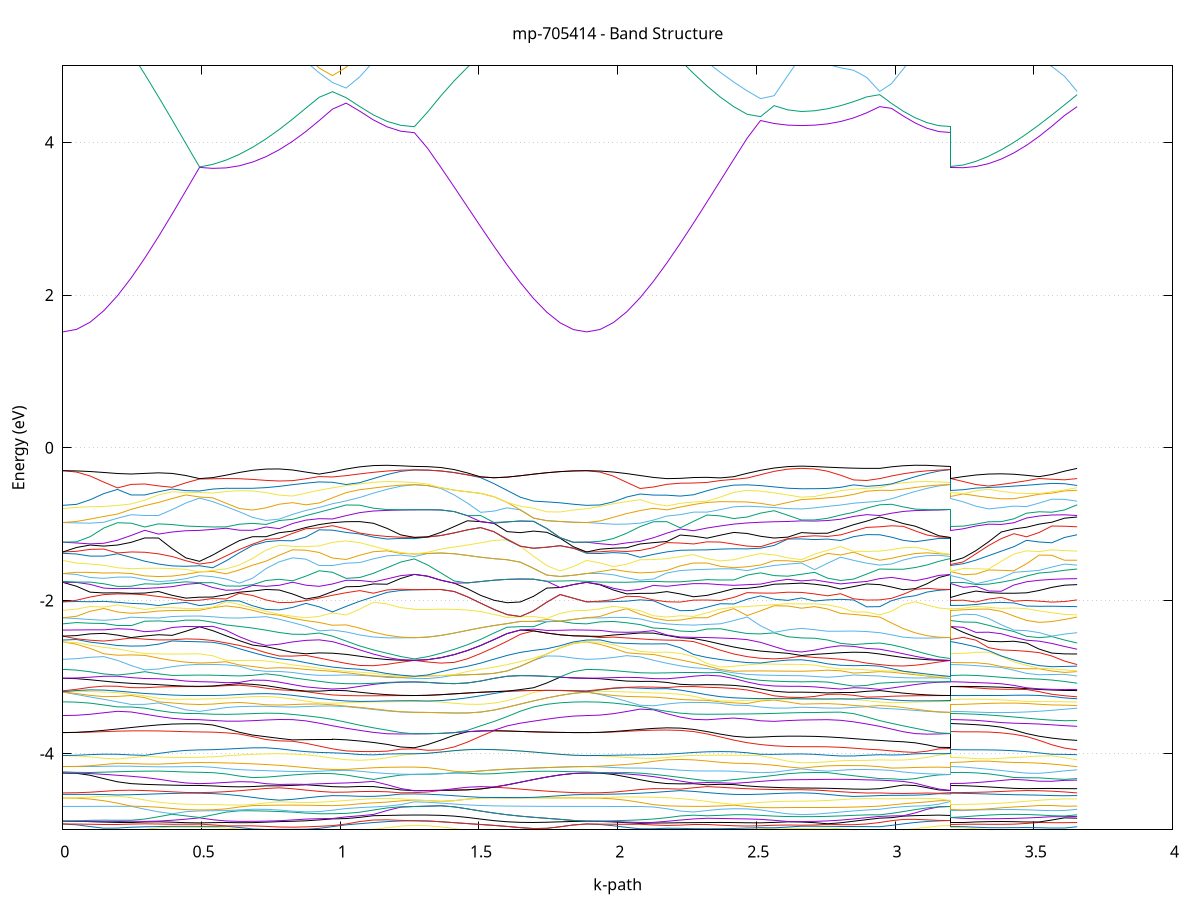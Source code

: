 set title 'mp-705414 - Band Structure'
set xlabel 'k-path'
set ylabel 'Energy (eV)'
set grid y
set yrange [-5:5]
set terminal png size 800,600
set output 'mp-705414_bands_gnuplot.png'
plot '-' using 1:2 with lines notitle, '-' using 1:2 with lines notitle, '-' using 1:2 with lines notitle, '-' using 1:2 with lines notitle, '-' using 1:2 with lines notitle, '-' using 1:2 with lines notitle, '-' using 1:2 with lines notitle, '-' using 1:2 with lines notitle, '-' using 1:2 with lines notitle, '-' using 1:2 with lines notitle, '-' using 1:2 with lines notitle, '-' using 1:2 with lines notitle, '-' using 1:2 with lines notitle, '-' using 1:2 with lines notitle, '-' using 1:2 with lines notitle, '-' using 1:2 with lines notitle, '-' using 1:2 with lines notitle, '-' using 1:2 with lines notitle, '-' using 1:2 with lines notitle, '-' using 1:2 with lines notitle, '-' using 1:2 with lines notitle, '-' using 1:2 with lines notitle, '-' using 1:2 with lines notitle, '-' using 1:2 with lines notitle, '-' using 1:2 with lines notitle, '-' using 1:2 with lines notitle, '-' using 1:2 with lines notitle, '-' using 1:2 with lines notitle, '-' using 1:2 with lines notitle, '-' using 1:2 with lines notitle, '-' using 1:2 with lines notitle, '-' using 1:2 with lines notitle, '-' using 1:2 with lines notitle, '-' using 1:2 with lines notitle, '-' using 1:2 with lines notitle, '-' using 1:2 with lines notitle, '-' using 1:2 with lines notitle, '-' using 1:2 with lines notitle, '-' using 1:2 with lines notitle, '-' using 1:2 with lines notitle, '-' using 1:2 with lines notitle, '-' using 1:2 with lines notitle, '-' using 1:2 with lines notitle, '-' using 1:2 with lines notitle, '-' using 1:2 with lines notitle, '-' using 1:2 with lines notitle, '-' using 1:2 with lines notitle, '-' using 1:2 with lines notitle, '-' using 1:2 with lines notitle, '-' using 1:2 with lines notitle, '-' using 1:2 with lines notitle, '-' using 1:2 with lines notitle, '-' using 1:2 with lines notitle, '-' using 1:2 with lines notitle, '-' using 1:2 with lines notitle, '-' using 1:2 with lines notitle, '-' using 1:2 with lines notitle, '-' using 1:2 with lines notitle, '-' using 1:2 with lines notitle, '-' using 1:2 with lines notitle, '-' using 1:2 with lines notitle, '-' using 1:2 with lines notitle, '-' using 1:2 with lines notitle, '-' using 1:2 with lines notitle, '-' using 1:2 with lines notitle, '-' using 1:2 with lines notitle, '-' using 1:2 with lines notitle, '-' using 1:2 with lines notitle, '-' using 1:2 with lines notitle, '-' using 1:2 with lines notitle, '-' using 1:2 with lines notitle, '-' using 1:2 with lines notitle, '-' using 1:2 with lines notitle, '-' using 1:2 with lines notitle, '-' using 1:2 with lines notitle, '-' using 1:2 with lines notitle, '-' using 1:2 with lines notitle, '-' using 1:2 with lines notitle, '-' using 1:2 with lines notitle, '-' using 1:2 with lines notitle, '-' using 1:2 with lines notitle, '-' using 1:2 with lines notitle, '-' using 1:2 with lines notitle, '-' using 1:2 with lines notitle, '-' using 1:2 with lines notitle, '-' using 1:2 with lines notitle, '-' using 1:2 with lines notitle, '-' using 1:2 with lines notitle, '-' using 1:2 with lines notitle, '-' using 1:2 with lines notitle, '-' using 1:2 with lines notitle, '-' using 1:2 with lines notitle, '-' using 1:2 with lines notitle, '-' using 1:2 with lines notitle, '-' using 1:2 with lines notitle, '-' using 1:2 with lines notitle, '-' using 1:2 with lines notitle, '-' using 1:2 with lines notitle, '-' using 1:2 with lines notitle, '-' using 1:2 with lines notitle, '-' using 1:2 with lines notitle, '-' using 1:2 with lines notitle, '-' using 1:2 with lines notitle, '-' using 1:2 with lines notitle, '-' using 1:2 with lines notitle, '-' using 1:2 with lines notitle, '-' using 1:2 with lines notitle, '-' using 1:2 with lines notitle, '-' using 1:2 with lines notitle, '-' using 1:2 with lines notitle, '-' using 1:2 with lines notitle, '-' using 1:2 with lines notitle, '-' using 1:2 with lines notitle, '-' using 1:2 with lines notitle, '-' using 1:2 with lines notitle, '-' using 1:2 with lines notitle, '-' using 1:2 with lines notitle, '-' using 1:2 with lines notitle, '-' using 1:2 with lines notitle, '-' using 1:2 with lines notitle, '-' using 1:2 with lines notitle, '-' using 1:2 with lines notitle, '-' using 1:2 with lines notitle, '-' using 1:2 with lines notitle, '-' using 1:2 with lines notitle, '-' using 1:2 with lines notitle, '-' using 1:2 with lines notitle, '-' using 1:2 with lines notitle, '-' using 1:2 with lines notitle, '-' using 1:2 with lines notitle, '-' using 1:2 with lines notitle, '-' using 1:2 with lines notitle, '-' using 1:2 with lines notitle, '-' using 1:2 with lines notitle, '-' using 1:2 with lines notitle, '-' using 1:2 with lines notitle, '-' using 1:2 with lines notitle, '-' using 1:2 with lines notitle, '-' using 1:2 with lines notitle, '-' using 1:2 with lines notitle, '-' using 1:2 with lines notitle, '-' using 1:2 with lines notitle, '-' using 1:2 with lines notitle, '-' using 1:2 with lines notitle, '-' using 1:2 with lines notitle, '-' using 1:2 with lines notitle, '-' using 1:2 with lines notitle, '-' using 1:2 with lines notitle, '-' using 1:2 with lines notitle, '-' using 1:2 with lines notitle, '-' using 1:2 with lines notitle, '-' using 1:2 with lines notitle, '-' using 1:2 with lines notitle, '-' using 1:2 with lines notitle, '-' using 1:2 with lines notitle, '-' using 1:2 with lines notitle, '-' using 1:2 with lines notitle, '-' using 1:2 with lines notitle, '-' using 1:2 with lines notitle, '-' using 1:2 with lines notitle, '-' using 1:2 with lines notitle, '-' using 1:2 with lines notitle, '-' using 1:2 with lines notitle, '-' using 1:2 with lines notitle, '-' using 1:2 with lines notitle, '-' using 1:2 with lines notitle, '-' using 1:2 with lines notitle, '-' using 1:2 with lines notitle, '-' using 1:2 with lines notitle, '-' using 1:2 with lines notitle, '-' using 1:2 with lines notitle, '-' using 1:2 with lines notitle, '-' using 1:2 with lines notitle, '-' using 1:2 with lines notitle, '-' using 1:2 with lines notitle, '-' using 1:2 with lines notitle, '-' using 1:2 with lines notitle, '-' using 1:2 with lines notitle, '-' using 1:2 with lines notitle, '-' using 1:2 with lines notitle, '-' using 1:2 with lines notitle, '-' using 1:2 with lines notitle, '-' using 1:2 with lines notitle, '-' using 1:2 with lines notitle, '-' using 1:2 with lines notitle, '-' using 1:2 with lines notitle, '-' using 1:2 with lines notitle, '-' using 1:2 with lines notitle, '-' using 1:2 with lines notitle, '-' using 1:2 with lines notitle, '-' using 1:2 with lines notitle, '-' using 1:2 with lines notitle, '-' using 1:2 with lines notitle, '-' using 1:2 with lines notitle, '-' using 1:2 with lines notitle, '-' using 1:2 with lines notitle, '-' using 1:2 with lines notitle, '-' using 1:2 with lines notitle, '-' using 1:2 with lines notitle, '-' using 1:2 with lines notitle, '-' using 1:2 with lines notitle, '-' using 1:2 with lines notitle, '-' using 1:2 with lines notitle, '-' using 1:2 with lines notitle, '-' using 1:2 with lines notitle, '-' using 1:2 with lines notitle, '-' using 1:2 with lines notitle, '-' using 1:2 with lines notitle, '-' using 1:2 with lines notitle, '-' using 1:2 with lines notitle, '-' using 1:2 with lines notitle, '-' using 1:2 with lines notitle, '-' using 1:2 with lines notitle, '-' using 1:2 with lines notitle, '-' using 1:2 with lines notitle, '-' using 1:2 with lines notitle, '-' using 1:2 with lines notitle, '-' using 1:2 with lines notitle, '-' using 1:2 with lines notitle, '-' using 1:2 with lines notitle, '-' using 1:2 with lines notitle, '-' using 1:2 with lines notitle, '-' using 1:2 with lines notitle, '-' using 1:2 with lines notitle, '-' using 1:2 with lines notitle, '-' using 1:2 with lines notitle, '-' using 1:2 with lines notitle, '-' using 1:2 with lines notitle, '-' using 1:2 with lines notitle, '-' using 1:2 with lines notitle, '-' using 1:2 with lines notitle, '-' using 1:2 with lines notitle, '-' using 1:2 with lines notitle, '-' using 1:2 with lines notitle, '-' using 1:2 with lines notitle, '-' using 1:2 with lines notitle, '-' using 1:2 with lines notitle, '-' using 1:2 with lines notitle, '-' using 1:2 with lines notitle, '-' using 1:2 with lines notitle, '-' using 1:2 with lines notitle, '-' using 1:2 with lines notitle, '-' using 1:2 with lines notitle, '-' using 1:2 with lines notitle, '-' using 1:2 with lines notitle, '-' using 1:2 with lines notitle, '-' using 1:2 with lines notitle, '-' using 1:2 with lines notitle, '-' using 1:2 with lines notitle, '-' using 1:2 with lines notitle, '-' using 1:2 with lines notitle, '-' using 1:2 with lines notitle, '-' using 1:2 with lines notitle, '-' using 1:2 with lines notitle, '-' using 1:2 with lines notitle, '-' using 1:2 with lines notitle, '-' using 1:2 with lines notitle, '-' using 1:2 with lines notitle, '-' using 1:2 with lines notitle, '-' using 1:2 with lines notitle, '-' using 1:2 with lines notitle, '-' using 1:2 with lines notitle, '-' using 1:2 with lines notitle, '-' using 1:2 with lines notitle, '-' using 1:2 with lines notitle, '-' using 1:2 with lines notitle, '-' using 1:2 with lines notitle, '-' using 1:2 with lines notitle, '-' using 1:2 with lines notitle, '-' using 1:2 with lines notitle, '-' using 1:2 with lines notitle, '-' using 1:2 with lines notitle, '-' using 1:2 with lines notitle, '-' using 1:2 with lines notitle, '-' using 1:2 with lines notitle, '-' using 1:2 with lines notitle, '-' using 1:2 with lines notitle, '-' using 1:2 with lines notitle, '-' using 1:2 with lines notitle, '-' using 1:2 with lines notitle, '-' using 1:2 with lines notitle, '-' using 1:2 with lines notitle, '-' using 1:2 with lines notitle, '-' using 1:2 with lines notitle
0.000000 -58.342720
0.049274 -58.342720
0.098548 -58.342720
0.147823 -58.342720
0.197097 -58.342720
0.246371 -58.342720
0.295645 -58.342720
0.344919 -58.342720
0.394194 -58.342720
0.443468 -58.342720
0.492742 -58.342720
0.492742 -58.342720
0.540674 -58.342720
0.588606 -58.342720
0.636538 -58.342720
0.684470 -58.342720
0.732402 -58.342720
0.780334 -58.342720
0.828266 -58.342720
0.876198 -58.342720
0.924130 -58.342720
0.972062 -58.342720
0.972062 -58.342720
1.021266 -58.342720
1.070471 -58.342720
1.119675 -58.342720
1.168880 -58.342720
1.218084 -58.342720
1.267289 -58.342720
1.267289 -58.342720
1.315042 -58.342720
1.362796 -58.342720
1.410549 -58.342720
1.458302 -58.342720
1.506055 -58.342720
1.553809 -58.342720
1.601562 -58.342720
1.649315 -58.342720
1.697068 -58.342720
1.744822 -58.342720
1.792575 -58.342720
1.840328 -58.342720
1.888081 -58.342720
1.888081 -58.342720
1.936307 -58.342720
1.984533 -58.342720
2.032758 -58.342720
2.080984 -58.342720
2.129210 -58.342720
2.177435 -58.342720
2.225661 -58.342720
2.273886 -58.342720
2.322112 -58.342720
2.370338 -58.342720
2.418563 -58.342720
2.466789 -58.342720
2.515015 -58.342720
2.515015 -58.342720
2.564219 -58.342720
2.613424 -58.342720
2.662628 -58.342720
2.662628 -58.342720
2.709620 -58.342720
2.756612 -58.342720
2.803604 -58.342720
2.850596 -58.342720
2.897588 -58.342720
2.944580 -58.342720
2.944580 -58.342720
2.987192 -58.342720
3.029805 -58.342720
3.072417 -58.342720
3.115029 -58.342720
3.157642 -58.342720
3.200254 -58.342720
3.200254 -58.342720
3.245857 -58.342720
3.291459 -58.342720
3.337061 -58.342720
3.382664 -58.342720
3.428266 -58.342720
3.473868 -58.342720
3.519471 -58.342720
3.565073 -58.342720
3.610676 -58.342720
3.656278 -58.342720
e
0.000000 -58.292320
0.049274 -58.292320
0.098548 -58.292320
0.147823 -58.292320
0.197097 -58.292320
0.246371 -58.292320
0.295645 -58.292320
0.344919 -58.292320
0.394194 -58.292320
0.443468 -58.292320
0.492742 -58.292320
0.492742 -58.292320
0.540674 -58.292320
0.588606 -58.292320
0.636538 -58.292320
0.684470 -58.292320
0.732402 -58.292320
0.780334 -58.292320
0.828266 -58.292320
0.876198 -58.292320
0.924130 -58.292320
0.972062 -58.292320
0.972062 -58.292320
1.021266 -58.292320
1.070471 -58.292320
1.119675 -58.292320
1.168880 -58.292320
1.218084 -58.292320
1.267289 -58.292320
1.267289 -58.292320
1.315042 -58.292320
1.362796 -58.292320
1.410549 -58.292320
1.458302 -58.292320
1.506055 -58.292320
1.553809 -58.292320
1.601562 -58.292320
1.649315 -58.292320
1.697068 -58.292320
1.744822 -58.292320
1.792575 -58.292320
1.840328 -58.292320
1.888081 -58.292320
1.888081 -58.292320
1.936307 -58.292320
1.984533 -58.292320
2.032758 -58.292320
2.080984 -58.292320
2.129210 -58.292320
2.177435 -58.292320
2.225661 -58.292320
2.273886 -58.292320
2.322112 -58.292320
2.370338 -58.292320
2.418563 -58.292320
2.466789 -58.292320
2.515015 -58.292320
2.515015 -58.292320
2.564219 -58.292320
2.613424 -58.292320
2.662628 -58.292320
2.662628 -58.292320
2.709620 -58.292320
2.756612 -58.292320
2.803604 -58.292320
2.850596 -58.292320
2.897588 -58.292320
2.944580 -58.292320
2.944580 -58.292320
2.987192 -58.292320
3.029805 -58.292320
3.072417 -58.292320
3.115029 -58.292320
3.157642 -58.292320
3.200254 -58.292320
3.200254 -58.292320
3.245857 -58.292320
3.291459 -58.292320
3.337061 -58.292320
3.382664 -58.292320
3.428266 -58.292320
3.473868 -58.292320
3.519471 -58.292320
3.565073 -58.292320
3.610676 -58.292320
3.656278 -58.292320
e
0.000000 -58.292320
0.049274 -58.292320
0.098548 -58.292320
0.147823 -58.292320
0.197097 -58.292320
0.246371 -58.292320
0.295645 -58.292320
0.344919 -58.292320
0.394194 -58.292320
0.443468 -58.292320
0.492742 -58.292320
0.492742 -58.292320
0.540674 -58.292320
0.588606 -58.292320
0.636538 -58.292320
0.684470 -58.292320
0.732402 -58.292320
0.780334 -58.292320
0.828266 -58.292320
0.876198 -58.292320
0.924130 -58.292320
0.972062 -58.292320
0.972062 -58.292320
1.021266 -58.292320
1.070471 -58.292320
1.119675 -58.292320
1.168880 -58.292320
1.218084 -58.292320
1.267289 -58.292320
1.267289 -58.292320
1.315042 -58.292320
1.362796 -58.292320
1.410549 -58.292320
1.458302 -58.292320
1.506055 -58.292320
1.553809 -58.292320
1.601562 -58.292320
1.649315 -58.292320
1.697068 -58.292320
1.744822 -58.292320
1.792575 -58.292320
1.840328 -58.292320
1.888081 -58.292320
1.888081 -58.292320
1.936307 -58.292320
1.984533 -58.292320
2.032758 -58.292320
2.080984 -58.292320
2.129210 -58.292320
2.177435 -58.292320
2.225661 -58.292320
2.273886 -58.292320
2.322112 -58.292320
2.370338 -58.292320
2.418563 -58.292320
2.466789 -58.292320
2.515015 -58.292320
2.515015 -58.292320
2.564219 -58.292320
2.613424 -58.292320
2.662628 -58.292320
2.662628 -58.292320
2.709620 -58.292320
2.756612 -58.292320
2.803604 -58.292320
2.850596 -58.292320
2.897588 -58.292320
2.944580 -58.292320
2.944580 -58.292320
2.987192 -58.292320
3.029805 -58.292320
3.072417 -58.292320
3.115029 -58.292320
3.157642 -58.292320
3.200254 -58.292320
3.200254 -58.292320
3.245857 -58.292320
3.291459 -58.292320
3.337061 -58.292320
3.382664 -58.292320
3.428266 -58.292320
3.473868 -58.292320
3.519471 -58.292320
3.565073 -58.292320
3.610676 -58.292320
3.656278 -58.292320
e
0.000000 -56.099020
0.049274 -56.099020
0.098548 -56.099020
0.147823 -56.099020
0.197097 -56.099020
0.246371 -56.099120
0.295645 -56.099120
0.344919 -56.099120
0.394194 -56.099120
0.443468 -56.099120
0.492742 -56.099120
0.492742 -56.099120
0.540674 -56.099120
0.588606 -56.099120
0.636538 -56.099220
0.684470 -56.099220
0.732402 -56.099220
0.780334 -56.099220
0.828266 -56.099220
0.876198 -56.099220
0.924130 -56.099220
0.972062 -56.099120
0.972062 -56.099120
1.021266 -56.099120
1.070471 -56.099120
1.119675 -56.099120
1.168880 -56.099020
1.218084 -56.099020
1.267289 -56.099020
1.267289 -56.099020
1.315042 -56.099020
1.362796 -56.099020
1.410549 -56.099020
1.458302 -56.099020
1.506055 -56.099020
1.553809 -56.099020
1.601562 -56.099020
1.649315 -56.099020
1.697068 -56.099020
1.744822 -56.099020
1.792575 -56.099020
1.840328 -56.099020
1.888081 -56.099020
1.888081 -56.099020
1.936307 -56.099020
1.984533 -56.099020
2.032758 -56.099020
2.080984 -56.099120
2.129210 -56.099120
2.177435 -56.099120
2.225661 -56.099120
2.273886 -56.099220
2.322112 -56.099220
2.370338 -56.099220
2.418563 -56.099220
2.466789 -56.099220
2.515015 -56.099220
2.515015 -56.099220
2.564219 -56.099220
2.613424 -56.099220
2.662628 -56.099220
2.662628 -56.099220
2.709620 -56.099220
2.756612 -56.099220
2.803604 -56.099120
2.850596 -56.099120
2.897588 -56.099120
2.944580 -56.099120
2.944580 -56.099120
2.987192 -56.099120
3.029805 -56.099120
3.072417 -56.099120
3.115029 -56.099020
3.157642 -56.099020
3.200254 -56.099020
3.200254 -56.099120
3.245857 -56.099120
3.291459 -56.099120
3.337061 -56.099120
3.382664 -56.099120
3.428266 -56.099120
3.473868 -56.099120
3.519471 -56.099120
3.565073 -56.099120
3.610676 -56.099120
3.656278 -56.099120
e
0.000000 -56.099020
0.049274 -56.099020
0.098548 -56.098920
0.147823 -56.098820
0.197097 -56.098620
0.246371 -56.098420
0.295645 -56.098120
0.344919 -56.097920
0.394194 -56.097620
0.443468 -56.097420
0.492742 -56.097320
0.492742 -56.097320
0.540674 -56.097320
0.588606 -56.097220
0.636538 -56.097020
0.684470 -56.096720
0.732402 -56.096320
0.780334 -56.096520
0.828266 -56.096920
0.876198 -56.097220
0.924130 -56.097620
0.972062 -56.098020
0.972062 -56.098020
1.021266 -56.098320
1.070471 -56.098520
1.119675 -56.098720
1.168880 -56.098920
1.218084 -56.099020
1.267289 -56.099020
1.267289 -56.099020
1.315042 -56.099020
1.362796 -56.099020
1.410549 -56.099020
1.458302 -56.099020
1.506055 -56.099020
1.553809 -56.099020
1.601562 -56.099020
1.649315 -56.099020
1.697068 -56.099020
1.744822 -56.099020
1.792575 -56.099020
1.840328 -56.099020
1.888081 -56.099020
1.888081 -56.099020
1.936307 -56.099020
1.984533 -56.098920
2.032758 -56.098720
2.080984 -56.098520
2.129210 -56.098320
2.177435 -56.098020
2.225661 -56.097620
2.273886 -56.097320
2.322112 -56.096920
2.370338 -56.096520
2.418563 -56.096420
2.466789 -56.096720
2.515015 -56.097020
2.515015 -56.097020
2.564219 -56.097220
2.613424 -56.097320
2.662628 -56.097320
2.662628 -56.097320
2.709620 -56.097420
2.756612 -56.097520
2.803604 -56.097720
2.850596 -56.097820
2.897588 -56.098020
2.944580 -56.098220
2.944580 -56.098220
2.987192 -56.098520
3.029805 -56.098720
3.072417 -56.098820
3.115029 -56.098920
3.157642 -56.099020
3.200254 -56.099020
3.200254 -56.097320
3.245857 -56.097420
3.291459 -56.097420
3.337061 -56.097520
3.382664 -56.097620
3.428266 -56.097720
3.473868 -56.097820
3.519471 -56.097920
3.565073 -56.098020
3.610676 -56.098120
3.656278 -56.098220
e
0.000000 -56.091620
0.049274 -56.091720
0.098548 -56.092120
0.147823 -56.092520
0.197097 -56.092920
0.246371 -56.093420
0.295645 -56.093820
0.344919 -56.094320
0.394194 -56.094720
0.443468 -56.094920
0.492742 -56.095020
0.492742 -56.095020
0.540674 -56.095120
0.588606 -56.095220
0.636538 -56.095520
0.684470 -56.095820
0.732402 -56.096120
0.780334 -56.096020
0.828266 -56.095520
0.876198 -56.095120
0.924130 -56.094620
0.972062 -56.094120
0.972062 -56.094120
1.021266 -56.093620
1.070471 -56.093120
1.119675 -56.092620
1.168880 -56.092120
1.218084 -56.091820
1.267289 -56.091620
1.267289 -56.091620
1.315042 -56.091620
1.362796 -56.091620
1.410549 -56.091620
1.458302 -56.091620
1.506055 -56.091620
1.553809 -56.091620
1.601562 -56.091620
1.649315 -56.091620
1.697068 -56.091620
1.744822 -56.091620
1.792575 -56.091620
1.840328 -56.091620
1.888081 -56.091620
1.888081 -56.091620
1.936307 -56.091820
1.984533 -56.092120
2.032758 -56.092620
2.080984 -56.093120
2.129210 -56.093620
2.177435 -56.094120
2.225661 -56.094620
2.273886 -56.095120
2.322112 -56.095620
2.370338 -56.096020
2.418563 -56.096120
2.466789 -56.095720
2.515015 -56.095420
2.515015 -56.095420
2.564219 -56.095220
2.613424 -56.095020
2.662628 -56.095020
2.662628 -56.095020
2.709620 -56.094920
2.756612 -56.094820
2.803604 -56.094620
2.850596 -56.094320
2.897588 -56.094020
2.944580 -56.093720
2.944580 -56.093720
2.987192 -56.093220
3.029805 -56.092820
3.072417 -56.092420
3.115029 -56.092020
3.157642 -56.091720
3.200254 -56.091620
3.200254 -56.095020
3.245857 -56.095020
3.291459 -56.095020
3.337061 -56.094920
3.382664 -56.094720
3.428266 -56.094620
3.473868 -56.094420
3.519471 -56.094220
3.565073 -56.094120
3.610676 -56.093920
3.656278 -56.093720
e
0.000000 -56.089720
0.049274 -56.089720
0.098548 -56.089720
0.147823 -56.089620
0.197097 -56.089620
0.246371 -56.089620
0.295645 -56.089620
0.344919 -56.089620
0.394194 -56.089620
0.443468 -56.089520
0.492742 -56.089520
0.492742 -56.089520
0.540674 -56.089520
0.588606 -56.089520
0.636538 -56.089520
0.684470 -56.089520
0.732402 -56.089520
0.780334 -56.089520
0.828266 -56.089520
0.876198 -56.089520
0.924130 -56.089520
0.972062 -56.089520
0.972062 -56.089520
1.021266 -56.089620
1.070471 -56.089620
1.119675 -56.089620
1.168880 -56.089620
1.218084 -56.089620
1.267289 -56.089620
1.267289 -56.089620
1.315042 -56.089620
1.362796 -56.089620
1.410549 -56.089620
1.458302 -56.089620
1.506055 -56.089620
1.553809 -56.089620
1.601562 -56.089620
1.649315 -56.089620
1.697068 -56.089720
1.744822 -56.089720
1.792575 -56.089720
1.840328 -56.089720
1.888081 -56.089720
1.888081 -56.089720
1.936307 -56.089720
1.984533 -56.089620
2.032758 -56.089620
2.080984 -56.089620
2.129210 -56.089620
2.177435 -56.089620
2.225661 -56.089520
2.273886 -56.089520
2.322112 -56.089520
2.370338 -56.089520
2.418563 -56.089520
2.466789 -56.089520
2.515015 -56.089520
2.515015 -56.089520
2.564219 -56.089520
2.613424 -56.089520
2.662628 -56.089620
2.662628 -56.089620
2.709620 -56.089620
2.756612 -56.089620
2.803604 -56.089620
2.850596 -56.089620
2.897588 -56.089620
2.944580 -56.089620
2.944580 -56.089620
2.987192 -56.089620
3.029805 -56.089620
3.072417 -56.089620
3.115029 -56.089620
3.157642 -56.089620
3.200254 -56.089620
3.200254 -56.089520
3.245857 -56.089520
3.291459 -56.089520
3.337061 -56.089520
3.382664 -56.089520
3.428266 -56.089520
3.473868 -56.089620
3.519471 -56.089620
3.565073 -56.089620
3.610676 -56.089620
3.656278 -56.089620
e
0.000000 -56.089720
0.049274 -56.089620
0.098548 -56.089320
0.147823 -56.089020
0.197097 -56.088720
0.246371 -56.088420
0.295645 -56.088120
0.344919 -56.087820
0.394194 -56.087620
0.443468 -56.087420
0.492742 -56.087420
0.492742 -56.087420
0.540674 -56.087420
0.588606 -56.087320
0.636538 -56.087220
0.684470 -56.087120
0.732402 -56.087020
0.780334 -56.087020
0.828266 -56.087220
0.876198 -56.087420
0.924130 -56.087620
0.972062 -56.087920
0.972062 -56.087920
1.021266 -56.088220
1.070471 -56.088520
1.119675 -56.088920
1.168880 -56.089220
1.218084 -56.089520
1.267289 -56.089620
1.267289 -56.089620
1.315042 -56.089620
1.362796 -56.089620
1.410549 -56.089620
1.458302 -56.089620
1.506055 -56.089620
1.553809 -56.089620
1.601562 -56.089620
1.649315 -56.089620
1.697068 -56.089720
1.744822 -56.089720
1.792575 -56.089720
1.840328 -56.089720
1.888081 -56.089720
1.888081 -56.089720
1.936307 -56.089520
1.984533 -56.089320
2.032758 -56.088920
2.080984 -56.088620
2.129210 -56.088220
2.177435 -56.087920
2.225661 -56.087720
2.273886 -56.087420
2.322112 -56.087220
2.370338 -56.087020
2.418563 -56.087020
2.466789 -56.087120
2.515015 -56.087220
2.515015 -56.087220
2.564219 -56.087320
2.613424 -56.087420
2.662628 -56.087420
2.662628 -56.087420
2.709620 -56.087420
2.756612 -56.087520
2.803604 -56.087620
2.850596 -56.087820
2.897588 -56.087920
2.944580 -56.088120
2.944580 -56.088120
2.987192 -56.088420
3.029805 -56.088720
3.072417 -56.089020
3.115029 -56.089320
3.157642 -56.089520
3.200254 -56.089620
3.200254 -56.087420
3.245857 -56.087420
3.291459 -56.087420
3.337061 -56.087520
3.382664 -56.087520
3.428266 -56.087620
3.473868 -56.087720
3.519471 -56.087820
3.565073 -56.087920
3.610676 -56.088020
3.656278 -56.088120
e
0.000000 -56.086120
0.049274 -56.086120
0.098548 -56.086120
0.147823 -56.086120
0.197097 -56.086220
0.246371 -56.086220
0.295645 -56.086320
0.344919 -56.086420
0.394194 -56.086520
0.443468 -56.086520
0.492742 -56.086620
0.492742 -56.086620
0.540674 -56.086620
0.588606 -56.086620
0.636538 -56.086720
0.684470 -56.086820
0.732402 -56.086920
0.780334 -56.086820
0.828266 -56.086720
0.876198 -56.086620
0.924130 -56.086520
0.972062 -56.086420
0.972062 -56.086420
1.021266 -56.086320
1.070471 -56.086220
1.119675 -56.086120
1.168880 -56.086120
1.218084 -56.086120
1.267289 -56.086120
1.267289 -56.086120
1.315042 -56.086120
1.362796 -56.086120
1.410549 -56.086120
1.458302 -56.086120
1.506055 -56.086120
1.553809 -56.086120
1.601562 -56.086120
1.649315 -56.086120
1.697068 -56.086120
1.744822 -56.086120
1.792575 -56.086120
1.840328 -56.086120
1.888081 -56.086120
1.888081 -56.086120
1.936307 -56.086120
1.984533 -56.086120
2.032758 -56.086120
2.080984 -56.086220
2.129210 -56.086320
2.177435 -56.086320
2.225661 -56.086420
2.273886 -56.086620
2.322112 -56.086720
2.370338 -56.086820
2.418563 -56.086920
2.466789 -56.086820
2.515015 -56.086720
2.515015 -56.086720
2.564219 -56.086620
2.613424 -56.086620
2.662628 -56.086620
2.662628 -56.086620
2.709620 -56.086620
2.756612 -56.086520
2.803604 -56.086520
2.850596 -56.086420
2.897588 -56.086320
2.944580 -56.086320
2.944580 -56.086320
2.987192 -56.086220
3.029805 -56.086220
3.072417 -56.086120
3.115029 -56.086120
3.157642 -56.086120
3.200254 -56.086120
3.200254 -56.086620
3.245857 -56.086620
3.291459 -56.086620
3.337061 -56.086520
3.382664 -56.086520
3.428266 -56.086520
3.473868 -56.086420
3.519471 -56.086420
3.565073 -56.086420
3.610676 -56.086320
3.656278 -56.086320
e
0.000000 -55.834520
0.049274 -55.834520
0.098548 -55.834420
0.147823 -55.834320
0.197097 -55.834220
0.246371 -55.834020
0.295645 -55.833920
0.344919 -55.833620
0.394194 -55.833420
0.443468 -55.833320
0.492742 -55.833220
0.492742 -55.833220
0.540674 -55.833220
0.588606 -55.833120
0.636538 -55.833020
0.684470 -55.832920
0.732402 -55.832720
0.780334 -55.832620
0.828266 -55.832920
0.876198 -55.833120
0.924130 -55.833420
0.972062 -55.833620
0.972062 -55.833620
1.021266 -55.833820
1.070471 -55.834020
1.119675 -55.834220
1.168880 -55.834320
1.218084 -55.834320
1.267289 -55.834420
1.267289 -55.834420
1.315042 -55.834420
1.362796 -55.834420
1.410549 -55.834420
1.458302 -55.834420
1.506055 -55.834420
1.553809 -55.834420
1.601562 -55.834420
1.649315 -55.834520
1.697068 -55.834520
1.744822 -55.834520
1.792575 -55.834520
1.840328 -55.834520
1.888081 -55.834520
1.888081 -55.834520
1.936307 -55.834520
1.984533 -55.834420
2.032758 -55.834320
2.080984 -55.834220
2.129210 -55.834020
2.177435 -55.833820
2.225661 -55.833520
2.273886 -55.833320
2.322112 -55.833020
2.370338 -55.832820
2.418563 -55.832620
2.466789 -55.832820
2.515015 -55.832920
2.515015 -55.832920
2.564219 -55.833020
2.613424 -55.833120
2.662628 -55.833120
2.662628 -55.833120
2.709620 -55.833220
2.756612 -55.833320
2.803604 -55.833420
2.850596 -55.833520
2.897588 -55.833620
2.944580 -55.833820
2.944580 -55.833820
2.987192 -55.833920
3.029805 -55.834120
3.072417 -55.834220
3.115029 -55.834320
3.157642 -55.834320
3.200254 -55.834420
3.200254 -55.833220
3.245857 -55.833220
3.291459 -55.833320
3.337061 -55.833320
3.382664 -55.833320
3.428266 -55.833420
3.473868 -55.833520
3.519471 -55.833520
3.565073 -55.833620
3.610676 -55.833720
3.656278 -55.833820
e
0.000000 -55.830320
0.049274 -55.830320
0.098548 -55.830420
0.147823 -55.830520
0.197097 -55.830720
0.246371 -55.830920
0.295645 -55.831220
0.344919 -55.831420
0.394194 -55.831720
0.443468 -55.831920
0.492742 -55.831920
0.492742 -55.831920
0.540674 -55.832020
0.588606 -55.832020
0.636538 -55.832120
0.684470 -55.832320
0.732402 -55.832420
0.780334 -55.832420
0.828266 -55.832220
0.876198 -55.831920
0.924130 -55.831620
0.972062 -55.831320
0.972062 -55.831320
1.021266 -55.831120
1.070471 -55.830820
1.119675 -55.830620
1.168880 -55.830420
1.218084 -55.830320
1.267289 -55.830220
1.267289 -55.830220
1.315042 -55.830220
1.362796 -55.830220
1.410549 -55.830220
1.458302 -55.830220
1.506055 -55.830220
1.553809 -55.830220
1.601562 -55.830220
1.649315 -55.830320
1.697068 -55.830320
1.744822 -55.830320
1.792575 -55.830320
1.840328 -55.830320
1.888081 -55.830320
1.888081 -55.830320
1.936307 -55.830320
1.984533 -55.830420
2.032758 -55.830620
2.080984 -55.830820
2.129210 -55.831020
2.177435 -55.831320
2.225661 -55.831620
2.273886 -55.831820
2.322112 -55.832120
2.370338 -55.832420
2.418563 -55.832520
2.466789 -55.832320
2.515015 -55.832220
2.515015 -55.832220
2.564219 -55.832020
2.613424 -55.832020
2.662628 -55.832020
2.662628 -55.832020
2.709620 -55.831920
2.756612 -55.831820
2.803604 -55.831720
2.850596 -55.831520
2.897588 -55.831320
2.944580 -55.831120
2.944580 -55.831120
2.987192 -55.830920
3.029805 -55.830720
3.072417 -55.830520
3.115029 -55.830320
3.157642 -55.830320
3.200254 -55.830220
3.200254 -55.831920
3.245857 -55.831920
3.291459 -55.831920
3.337061 -55.831820
3.382664 -55.831820
3.428266 -55.831720
3.473868 -55.831620
3.519471 -55.831520
3.565073 -55.831320
3.610676 -55.831220
3.656278 -55.831120
e
0.000000 -55.827920
0.049274 -55.827920
0.098548 -55.828020
0.147823 -55.828020
0.197097 -55.828120
0.246371 -55.828220
0.295645 -55.828220
0.344919 -55.828320
0.394194 -55.828320
0.443468 -55.828320
0.492742 -55.828320
0.492742 -55.828320
0.540674 -55.828520
0.588606 -55.828720
0.636538 -55.828820
0.684470 -55.828920
0.732402 -55.829020
0.780334 -55.829020
0.828266 -55.828920
0.876198 -55.828920
0.924130 -55.828720
0.972062 -55.828620
0.972062 -55.828620
1.021266 -55.828420
1.070471 -55.828320
1.119675 -55.828120
1.168880 -55.828020
1.218084 -55.827920
1.267289 -55.827920
1.267289 -55.827920
1.315042 -55.827920
1.362796 -55.827920
1.410549 -55.827920
1.458302 -55.827920
1.506055 -55.827920
1.553809 -55.827920
1.601562 -55.827920
1.649315 -55.827920
1.697068 -55.827920
1.744822 -55.827920
1.792575 -55.827920
1.840328 -55.827920
1.888081 -55.827920
1.888081 -55.827920
1.936307 -55.827920
1.984533 -55.828020
2.032758 -55.828120
2.080984 -55.828220
2.129210 -55.828420
2.177435 -55.828620
2.225661 -55.828720
2.273886 -55.828820
2.322112 -55.828920
2.370338 -55.829020
2.418563 -55.829020
2.466789 -55.829020
2.515015 -55.828920
2.515015 -55.828920
2.564219 -55.828720
2.613424 -55.828520
2.662628 -55.828320
2.662628 -55.828320
2.709620 -55.828320
2.756612 -55.828320
2.803604 -55.828320
2.850596 -55.828320
2.897588 -55.828320
2.944580 -55.828220
2.944580 -55.828220
2.987192 -55.828220
3.029805 -55.828120
3.072417 -55.828120
3.115029 -55.828020
3.157642 -55.827920
3.200254 -55.827920
3.200254 -55.828320
3.245857 -55.828320
3.291459 -55.828320
3.337061 -55.828320
3.382664 -55.828320
3.428266 -55.828320
3.473868 -55.828320
3.519471 -55.828320
3.565073 -55.828320
3.610676 -55.828320
3.656278 -55.828220
e
0.000000 -55.827920
0.049274 -55.827920
0.098548 -55.827920
0.147823 -55.828020
0.197097 -55.828020
0.246371 -55.828020
0.295645 -55.828120
0.344919 -55.828120
0.394194 -55.828120
0.443468 -55.828220
0.492742 -55.828220
0.492742 -55.828220
0.540674 -55.828020
0.588606 -55.827820
0.636538 -55.827520
0.684470 -55.827320
0.732402 -55.827120
0.780334 -55.827220
0.828266 -55.827320
0.876198 -55.827520
0.924130 -55.827620
0.972062 -55.827820
0.972062 -55.827820
1.021266 -55.827920
1.070471 -55.827920
1.119675 -55.827920
1.168880 -55.827920
1.218084 -55.827920
1.267289 -55.827920
1.267289 -55.827920
1.315042 -55.827920
1.362796 -55.827920
1.410549 -55.827920
1.458302 -55.827920
1.506055 -55.827920
1.553809 -55.827920
1.601562 -55.827920
1.649315 -55.827920
1.697068 -55.827920
1.744822 -55.827920
1.792575 -55.827920
1.840328 -55.827920
1.888081 -55.827920
1.888081 -55.827920
1.936307 -55.827920
1.984533 -55.827920
2.032758 -55.827920
2.080984 -55.827920
2.129210 -55.827820
2.177435 -55.827820
2.225661 -55.827620
2.273886 -55.827520
2.322112 -55.827420
2.370338 -55.827220
2.418563 -55.827120
2.466789 -55.827320
2.515015 -55.827520
2.515015 -55.827520
2.564219 -55.827820
2.613424 -55.828020
2.662628 -55.828320
2.662628 -55.828320
2.709620 -55.828320
2.756612 -55.828220
2.803604 -55.828220
2.850596 -55.828220
2.897588 -55.828220
2.944580 -55.828120
2.944580 -55.828120
2.987192 -55.828120
3.029805 -55.828020
3.072417 -55.828020
3.115029 -55.827920
3.157642 -55.827920
3.200254 -55.827920
3.200254 -55.828220
3.245857 -55.828220
3.291459 -55.828220
3.337061 -55.828220
3.382664 -55.828220
3.428266 -55.828220
3.473868 -55.828220
3.519471 -55.828220
3.565073 -55.828120
3.610676 -55.828120
3.656278 -55.828120
e
0.000000 -55.826720
0.049274 -55.826720
0.098548 -55.826620
0.147823 -55.826620
0.197097 -55.826520
0.246371 -55.826520
0.295645 -55.826520
0.344919 -55.826420
0.394194 -55.826420
0.443468 -55.826420
0.492742 -55.826420
0.492742 -55.826420
0.540674 -55.826420
0.588606 -55.826520
0.636538 -55.826720
0.684470 -55.826820
0.732402 -55.827020
0.780334 -55.827020
0.828266 -55.826820
0.876198 -55.826720
0.924130 -55.826720
0.972062 -55.826620
0.972062 -55.826620
1.021266 -55.826620
1.070471 -55.826620
1.119675 -55.826720
1.168880 -55.826720
1.218084 -55.826720
1.267289 -55.826720
1.267289 -55.826720
1.315042 -55.826720
1.362796 -55.826720
1.410549 -55.826720
1.458302 -55.826720
1.506055 -55.826720
1.553809 -55.826720
1.601562 -55.826720
1.649315 -55.826720
1.697068 -55.826720
1.744822 -55.826720
1.792575 -55.826720
1.840328 -55.826720
1.888081 -55.826720
1.888081 -55.826720
1.936307 -55.826720
1.984533 -55.826620
2.032758 -55.826620
2.080984 -55.826620
2.129210 -55.826620
2.177435 -55.826620
2.225661 -55.826620
2.273886 -55.826720
2.322112 -55.826820
2.370338 -55.827020
2.418563 -55.827020
2.466789 -55.826920
2.515015 -55.826720
2.515015 -55.826720
2.564219 -55.826520
2.613424 -55.826420
2.662628 -55.826420
2.662628 -55.826420
2.709620 -55.826420
2.756612 -55.826420
2.803604 -55.826420
2.850596 -55.826420
2.897588 -55.826520
2.944580 -55.826520
2.944580 -55.826520
2.987192 -55.826620
3.029805 -55.826620
3.072417 -55.826720
3.115029 -55.826720
3.157642 -55.826720
3.200254 -55.826720
3.200254 -55.826420
3.245857 -55.826420
3.291459 -55.826420
3.337061 -55.826420
3.382664 -55.826420
3.428266 -55.826420
3.473868 -55.826420
3.519471 -55.826420
3.565073 -55.826520
3.610676 -55.826520
3.656278 -55.826520
e
0.000000 -55.826720
0.049274 -55.826620
0.098548 -55.826520
0.147823 -55.826420
0.197097 -55.826320
0.246371 -55.826220
0.295645 -55.826120
0.344919 -55.826020
0.394194 -55.825920
0.443468 -55.825920
0.492742 -55.825820
0.492742 -55.825820
0.540674 -55.825820
0.588606 -55.825820
0.636538 -55.825720
0.684470 -55.825720
0.732402 -55.825620
0.780334 -55.825620
0.828266 -55.825720
0.876198 -55.825720
0.924130 -55.825820
0.972062 -55.825920
0.972062 -55.825920
1.021266 -55.826120
1.070471 -55.826320
1.119675 -55.826420
1.168880 -55.826620
1.218084 -55.826720
1.267289 -55.826720
1.267289 -55.826720
1.315042 -55.826720
1.362796 -55.826720
1.410549 -55.826720
1.458302 -55.826720
1.506055 -55.826720
1.553809 -55.826720
1.601562 -55.826720
1.649315 -55.826720
1.697068 -55.826720
1.744822 -55.826720
1.792575 -55.826720
1.840328 -55.826720
1.888081 -55.826720
1.888081 -55.826720
1.936307 -55.826620
1.984533 -55.826520
2.032758 -55.826420
2.080984 -55.826220
2.129210 -55.826120
2.177435 -55.825920
2.225661 -55.825820
2.273886 -55.825720
2.322112 -55.825720
2.370338 -55.825620
2.418563 -55.825620
2.466789 -55.825720
2.515015 -55.825720
2.515015 -55.825720
2.564219 -55.825820
2.613424 -55.825820
2.662628 -55.825920
2.662628 -55.825920
2.709620 -55.825920
2.756612 -55.825920
2.803604 -55.825920
2.850596 -55.826020
2.897588 -55.826020
2.944580 -55.826120
2.944580 -55.826120
2.987192 -55.826220
3.029805 -55.826420
3.072417 -55.826520
3.115029 -55.826620
3.157642 -55.826720
3.200254 -55.826720
3.200254 -55.825820
3.245857 -55.825920
3.291459 -55.825920
3.337061 -55.825920
3.382664 -55.825920
3.428266 -55.825920
3.473868 -55.825920
3.519471 -55.826020
3.565073 -55.826020
3.610676 -55.826120
3.656278 -55.826120
e
0.000000 -54.753320
0.049274 -54.753320
0.098548 -54.753320
0.147823 -54.753320
0.197097 -54.753320
0.246371 -54.753220
0.295645 -54.753220
0.344919 -54.753120
0.394194 -54.753120
0.443468 -54.753120
0.492742 -54.753020
0.492742 -54.753020
0.540674 -54.753020
0.588606 -54.753020
0.636538 -54.753020
0.684470 -54.753020
0.732402 -54.752920
0.780334 -54.752920
0.828266 -54.752820
0.876198 -54.752820
0.924130 -54.752820
0.972062 -54.752920
0.972062 -54.752920
1.021266 -54.752920
1.070471 -54.753020
1.119675 -54.753020
1.168880 -54.753020
1.218084 -54.753020
1.267289 -54.753020
1.267289 -54.753020
1.315042 -54.753020
1.362796 -54.753120
1.410549 -54.753120
1.458302 -54.753120
1.506055 -54.753120
1.553809 -54.753220
1.601562 -54.753220
1.649315 -54.753220
1.697068 -54.753320
1.744822 -54.753320
1.792575 -54.753320
1.840328 -54.753320
1.888081 -54.753320
1.888081 -54.753320
1.936307 -54.753320
1.984533 -54.753320
2.032758 -54.753320
2.080984 -54.753320
2.129210 -54.753220
2.177435 -54.753220
2.225661 -54.753120
2.273886 -54.753020
2.322112 -54.753020
2.370338 -54.752920
2.418563 -54.752920
2.466789 -54.752820
2.515015 -54.752820
2.515015 -54.752820
2.564219 -54.752820
2.613424 -54.752820
2.662628 -54.752820
2.662628 -54.752820
2.709620 -54.752820
2.756612 -54.752820
2.803604 -54.752820
2.850596 -54.752820
2.897588 -54.752920
2.944580 -54.752920
2.944580 -54.752920
2.987192 -54.752920
3.029805 -54.753020
3.072417 -54.753020
3.115029 -54.753020
3.157642 -54.753020
3.200254 -54.753020
3.200254 -54.753020
3.245857 -54.753020
3.291459 -54.753020
3.337061 -54.753020
3.382664 -54.753020
3.428266 -54.753020
3.473868 -54.753020
3.519471 -54.752920
3.565073 -54.752920
3.610676 -54.752920
3.656278 -54.752920
e
0.000000 -54.752220
0.049274 -54.752220
0.098548 -54.752220
0.147823 -54.752220
0.197097 -54.752320
0.246371 -54.752320
0.295645 -54.752420
0.344919 -54.752420
0.394194 -54.752420
0.443468 -54.752520
0.492742 -54.752520
0.492742 -54.752520
0.540674 -54.752520
0.588606 -54.752520
0.636538 -54.752520
0.684470 -54.752620
0.732402 -54.752620
0.780334 -54.752720
0.828266 -54.752720
0.876198 -54.752720
0.924130 -54.752720
0.972062 -54.752620
0.972062 -54.752620
1.021266 -54.752620
1.070471 -54.752520
1.119675 -54.752520
1.168880 -54.752420
1.218084 -54.752420
1.267289 -54.752420
1.267289 -54.752420
1.315042 -54.752420
1.362796 -54.752420
1.410549 -54.752420
1.458302 -54.752320
1.506055 -54.752320
1.553809 -54.752320
1.601562 -54.752320
1.649315 -54.752220
1.697068 -54.752220
1.744822 -54.752220
1.792575 -54.752220
1.840328 -54.752220
1.888081 -54.752220
1.888081 -54.752220
1.936307 -54.752220
1.984533 -54.752220
2.032758 -54.752220
2.080984 -54.752320
2.129210 -54.752320
2.177435 -54.752420
2.225661 -54.752420
2.273886 -54.752520
2.322112 -54.752520
2.370338 -54.752620
2.418563 -54.752620
2.466789 -54.752720
2.515015 -54.752720
2.515015 -54.752720
2.564219 -54.752720
2.613424 -54.752720
2.662628 -54.752720
2.662628 -54.752720
2.709620 -54.752720
2.756612 -54.752720
2.803604 -54.752720
2.850596 -54.752620
2.897588 -54.752620
2.944580 -54.752620
2.944580 -54.752620
2.987192 -54.752520
3.029805 -54.752520
3.072417 -54.752420
3.115029 -54.752420
3.157642 -54.752420
3.200254 -54.752420
3.200254 -54.752520
3.245857 -54.752520
3.291459 -54.752520
3.337061 -54.752520
3.382664 -54.752520
3.428266 -54.752520
3.473868 -54.752520
3.519471 -54.752620
3.565073 -54.752620
3.610676 -54.752620
3.656278 -54.752620
e
0.000000 -54.741920
0.049274 -54.741920
0.098548 -54.741920
0.147823 -54.741920
0.197097 -54.741920
0.246371 -54.741920
0.295645 -54.741920
0.344919 -54.741920
0.394194 -54.741920
0.443468 -54.741920
0.492742 -54.741920
0.492742 -54.741920
0.540674 -54.741920
0.588606 -54.741920
0.636538 -54.741920
0.684470 -54.741920
0.732402 -54.741920
0.780334 -54.741920
0.828266 -54.742020
0.876198 -54.742020
0.924130 -54.742020
0.972062 -54.742020
0.972062 -54.742020
1.021266 -54.742020
1.070471 -54.742020
1.119675 -54.742120
1.168880 -54.742120
1.218084 -54.742120
1.267289 -54.742120
1.267289 -54.742120
1.315042 -54.742120
1.362796 -54.742120
1.410549 -54.742020
1.458302 -54.742020
1.506055 -54.742020
1.553809 -54.742020
1.601562 -54.742020
1.649315 -54.742020
1.697068 -54.741920
1.744822 -54.741920
1.792575 -54.741920
1.840328 -54.741920
1.888081 -54.741920
1.888081 -54.741920
1.936307 -54.741920
1.984533 -54.741920
2.032758 -54.741920
2.080984 -54.741920
2.129210 -54.741920
2.177435 -54.741920
2.225661 -54.741920
2.273886 -54.741920
2.322112 -54.741920
2.370338 -54.741920
2.418563 -54.741920
2.466789 -54.742020
2.515015 -54.742020
2.515015 -54.742020
2.564219 -54.742020
2.613424 -54.742020
2.662628 -54.742020
2.662628 -54.742020
2.709620 -54.742020
2.756612 -54.742020
2.803604 -54.742020
2.850596 -54.742020
2.897588 -54.742020
2.944580 -54.742020
2.944580 -54.742020
2.987192 -54.742020
3.029805 -54.742020
3.072417 -54.742120
3.115029 -54.742120
3.157642 -54.742120
3.200254 -54.742120
3.200254 -54.741920
3.245857 -54.741920
3.291459 -54.741920
3.337061 -54.741920
3.382664 -54.741920
3.428266 -54.742020
3.473868 -54.742020
3.519471 -54.742020
3.565073 -54.742020
3.610676 -54.742020
3.656278 -54.742020
e
0.000000 -54.741920
0.049274 -54.741920
0.098548 -54.741920
0.147823 -54.741920
0.197097 -54.741820
0.246371 -54.741820
0.295645 -54.741820
0.344919 -54.741720
0.394194 -54.741720
0.443468 -54.741720
0.492742 -54.741720
0.492742 -54.741720
0.540674 -54.741720
0.588606 -54.741720
0.636538 -54.741620
0.684470 -54.741620
0.732402 -54.741620
0.780334 -54.741620
0.828266 -54.741720
0.876198 -54.741720
0.924130 -54.741820
0.972062 -54.741920
0.972062 -54.741920
1.021266 -54.741920
1.070471 -54.742020
1.119675 -54.742020
1.168880 -54.742020
1.218084 -54.742120
1.267289 -54.742120
1.267289 -54.742120
1.315042 -54.742120
1.362796 -54.742120
1.410549 -54.742020
1.458302 -54.742020
1.506055 -54.742020
1.553809 -54.742020
1.601562 -54.742020
1.649315 -54.742020
1.697068 -54.741920
1.744822 -54.741920
1.792575 -54.741920
1.840328 -54.741920
1.888081 -54.741920
1.888081 -54.741920
1.936307 -54.741920
1.984533 -54.741920
2.032758 -54.741820
2.080984 -54.741820
2.129210 -54.741820
2.177435 -54.741720
2.225661 -54.741720
2.273886 -54.741620
2.322112 -54.741620
2.370338 -54.741620
2.418563 -54.741620
2.466789 -54.741620
2.515015 -54.741620
2.515015 -54.741620
2.564219 -54.741620
2.613424 -54.741620
2.662628 -54.741620
2.662628 -54.741620
2.709620 -54.741720
2.756612 -54.741720
2.803604 -54.741820
2.850596 -54.741820
2.897588 -54.741920
2.944580 -54.741920
2.944580 -54.741920
2.987192 -54.742020
3.029805 -54.742020
3.072417 -54.742020
3.115029 -54.742120
3.157642 -54.742120
3.200254 -54.742120
3.200254 -54.741720
3.245857 -54.741720
3.291459 -54.741720
3.337061 -54.741720
3.382664 -54.741820
3.428266 -54.741820
3.473868 -54.741820
3.519471 -54.741820
3.565073 -54.741920
3.610676 -54.741920
3.656278 -54.741920
e
0.000000 -54.741220
0.049274 -54.741220
0.098548 -54.741220
0.147823 -54.741320
0.197097 -54.741320
0.246371 -54.741320
0.295645 -54.741320
0.344919 -54.741320
0.394194 -54.741420
0.443468 -54.741420
0.492742 -54.741420
0.492742 -54.741420
0.540674 -54.741420
0.588606 -54.741420
0.636538 -54.741520
0.684470 -54.741520
0.732402 -54.741620
0.780334 -54.741520
0.828266 -54.741520
0.876198 -54.741420
0.924130 -54.741320
0.972062 -54.741320
0.972062 -54.741320
1.021266 -54.741220
1.070471 -54.741220
1.119675 -54.741220
1.168880 -54.741120
1.218084 -54.741120
1.267289 -54.741120
1.267289 -54.741120
1.315042 -54.741120
1.362796 -54.741120
1.410549 -54.741120
1.458302 -54.741120
1.506055 -54.741120
1.553809 -54.741220
1.601562 -54.741220
1.649315 -54.741220
1.697068 -54.741220
1.744822 -54.741220
1.792575 -54.741220
1.840328 -54.741220
1.888081 -54.741220
1.888081 -54.741220
1.936307 -54.741220
1.984533 -54.741320
2.032758 -54.741320
2.080984 -54.741320
2.129210 -54.741320
2.177435 -54.741420
2.225661 -54.741420
2.273886 -54.741520
2.322112 -54.741520
2.370338 -54.741520
2.418563 -54.741620
2.466789 -54.741620
2.515015 -54.741620
2.515015 -54.741620
2.564219 -54.741620
2.613424 -54.741620
2.662628 -54.741620
2.662628 -54.741620
2.709620 -54.741520
2.756612 -54.741520
2.803604 -54.741420
2.850596 -54.741320
2.897588 -54.741320
2.944580 -54.741320
2.944580 -54.741320
2.987192 -54.741220
3.029805 -54.741220
3.072417 -54.741120
3.115029 -54.741120
3.157642 -54.741120
3.200254 -54.741120
3.200254 -54.741420
3.245857 -54.741420
3.291459 -54.741420
3.337061 -54.741320
3.382664 -54.741320
3.428266 -54.741320
3.473868 -54.741320
3.519471 -54.741320
3.565073 -54.741320
3.610676 -54.741320
3.656278 -54.741320
e
0.000000 -54.741220
0.049274 -54.741220
0.098548 -54.741220
0.147823 -54.741220
0.197097 -54.741320
0.246371 -54.741320
0.295645 -54.741320
0.344919 -54.741320
0.394194 -54.741320
0.443468 -54.741320
0.492742 -54.741320
0.492742 -54.741320
0.540674 -54.741320
0.588606 -54.741320
0.636538 -54.741220
0.684470 -54.741220
0.732402 -54.741220
0.780334 -54.741220
0.828266 -54.741220
0.876198 -54.741220
0.924130 -54.741220
0.972062 -54.741120
0.972062 -54.741120
1.021266 -54.741120
1.070471 -54.741120
1.119675 -54.741120
1.168880 -54.741120
1.218084 -54.741120
1.267289 -54.741120
1.267289 -54.741120
1.315042 -54.741120
1.362796 -54.741120
1.410549 -54.741120
1.458302 -54.741120
1.506055 -54.741120
1.553809 -54.741220
1.601562 -54.741220
1.649315 -54.741220
1.697068 -54.741220
1.744822 -54.741220
1.792575 -54.741220
1.840328 -54.741220
1.888081 -54.741220
1.888081 -54.741220
1.936307 -54.741220
1.984533 -54.741220
2.032758 -54.741220
2.080984 -54.741220
2.129210 -54.741220
2.177435 -54.741320
2.225661 -54.741320
2.273886 -54.741220
2.322112 -54.741220
2.370338 -54.741220
2.418563 -54.741220
2.466789 -54.741220
2.515015 -54.741220
2.515015 -54.741220
2.564219 -54.741120
2.613424 -54.741120
2.662628 -54.741120
2.662628 -54.741120
2.709620 -54.741120
2.756612 -54.741120
2.803604 -54.741120
2.850596 -54.741120
2.897588 -54.741120
2.944580 -54.741120
2.944580 -54.741120
2.987192 -54.741120
3.029805 -54.741120
3.072417 -54.741120
3.115029 -54.741120
3.157642 -54.741120
3.200254 -54.741120
3.200254 -54.741320
3.245857 -54.741320
3.291459 -54.741320
3.337061 -54.741320
3.382664 -54.741220
3.428266 -54.741220
3.473868 -54.741220
3.519471 -54.741220
3.565073 -54.741220
3.610676 -54.741120
3.656278 -54.741120
e
0.000000 -54.647320
0.049274 -54.647220
0.098548 -54.647220
0.147823 -54.647020
0.197097 -54.646920
0.246371 -54.646720
0.295645 -54.646420
0.344919 -54.646120
0.394194 -54.645920
0.443468 -54.645720
0.492742 -54.645620
0.492742 -54.645620
0.540674 -54.645520
0.588606 -54.645420
0.636538 -54.645320
0.684470 -54.645120
0.732402 -54.644820
0.780334 -54.644920
0.828266 -54.645220
0.876198 -54.645620
0.924130 -54.645920
0.972062 -54.646220
0.972062 -54.646220
1.021266 -54.646520
1.070471 -54.646820
1.119675 -54.647020
1.168880 -54.647120
1.218084 -54.647220
1.267289 -54.647220
1.267289 -54.647220
1.315042 -54.647220
1.362796 -54.647220
1.410549 -54.647220
1.458302 -54.647220
1.506055 -54.647220
1.553809 -54.647220
1.601562 -54.647320
1.649315 -54.647320
1.697068 -54.647320
1.744822 -54.647320
1.792575 -54.647320
1.840328 -54.647320
1.888081 -54.647320
1.888081 -54.647320
1.936307 -54.647220
1.984533 -54.647220
2.032758 -54.647020
2.080984 -54.646820
2.129210 -54.646620
2.177435 -54.646320
2.225661 -54.646020
2.273886 -54.645620
2.322112 -54.645320
2.370338 -54.644920
2.418563 -54.644820
2.466789 -54.645120
2.515015 -54.645320
2.515015 -54.645320
2.564219 -54.645420
2.613424 -54.645520
2.662628 -54.645620
2.662628 -54.645620
2.709620 -54.645620
2.756612 -54.645720
2.803604 -54.645920
2.850596 -54.646120
2.897588 -54.646320
2.944580 -54.646520
2.944580 -54.646520
2.987192 -54.646720
3.029805 -54.646920
3.072417 -54.647020
3.115029 -54.647120
3.157642 -54.647220
3.200254 -54.647220
3.200254 -54.645620
3.245857 -54.645620
3.291459 -54.645620
3.337061 -54.645720
3.382664 -54.645820
3.428266 -54.645920
3.473868 -54.646020
3.519471 -54.646120
3.565073 -54.646220
3.610676 -54.646320
3.656278 -54.646520
e
0.000000 -54.641820
0.049274 -54.641820
0.098548 -54.641920
0.147823 -54.642120
0.197097 -54.642320
0.246371 -54.642620
0.295645 -54.642920
0.344919 -54.643220
0.394194 -54.643520
0.443468 -54.643820
0.492742 -54.643920
0.492742 -54.643920
0.540674 -54.643920
0.588606 -54.644020
0.636538 -54.644120
0.684470 -54.644320
0.732402 -54.644620
0.780334 -54.644520
0.828266 -54.644220
0.876198 -54.643820
0.924130 -54.643520
0.972062 -54.643120
0.972062 -54.643120
1.021266 -54.642720
1.070471 -54.642420
1.119675 -54.642220
1.168880 -54.642020
1.218084 -54.641820
1.267289 -54.641820
1.267289 -54.641820
1.315042 -54.641820
1.362796 -54.641820
1.410549 -54.641820
1.458302 -54.641820
1.506055 -54.641820
1.553809 -54.641820
1.601562 -54.641820
1.649315 -54.641820
1.697068 -54.641820
1.744822 -54.641820
1.792575 -54.641820
1.840328 -54.641820
1.888081 -54.641820
1.888081 -54.641820
1.936307 -54.641820
1.984533 -54.642020
2.032758 -54.642120
2.080984 -54.642420
2.129210 -54.642720
2.177435 -54.643120
2.225661 -54.643420
2.273886 -54.643820
2.322112 -54.644220
2.370338 -54.644520
2.418563 -54.644620
2.466789 -54.644420
2.515015 -54.644220
2.515015 -54.644220
2.564219 -54.644020
2.613424 -54.643920
2.662628 -54.643920
2.662628 -54.643920
2.709620 -54.643820
2.756612 -54.643720
2.803604 -54.643520
2.850596 -54.643320
2.897588 -54.643020
2.944580 -54.642820
2.944580 -54.642820
2.987192 -54.642520
3.029805 -54.642320
3.072417 -54.642120
3.115029 -54.641920
3.157642 -54.641820
3.200254 -54.641820
3.200254 -54.643920
3.245857 -54.643920
3.291459 -54.643820
3.337061 -54.643720
3.382664 -54.643620
3.428266 -54.643520
3.473868 -54.643420
3.519471 -54.643220
3.565073 -54.643120
3.610676 -54.643020
3.656278 -54.642820
e
0.000000 -54.635820
0.049274 -54.635920
0.098548 -54.635920
0.147823 -54.636020
0.197097 -54.636120
0.246371 -54.636220
0.295645 -54.636320
0.344919 -54.636420
0.394194 -54.636520
0.443468 -54.636520
0.492742 -54.636520
0.492742 -54.636520
0.540674 -54.636620
0.588606 -54.636820
0.636538 -54.637020
0.684470 -54.637220
0.732402 -54.637220
0.780334 -54.637220
0.828266 -54.637120
0.876198 -54.637020
0.924130 -54.636820
0.972062 -54.636620
0.972062 -54.636620
1.021266 -54.636420
1.070471 -54.636220
1.119675 -54.636120
1.168880 -54.635920
1.218084 -54.635820
1.267289 -54.635820
1.267289 -54.635820
1.315042 -54.635820
1.362796 -54.635820
1.410549 -54.635820
1.458302 -54.635820
1.506055 -54.635820
1.553809 -54.635820
1.601562 -54.635820
1.649315 -54.635820
1.697068 -54.635820
1.744822 -54.635820
1.792575 -54.635820
1.840328 -54.635820
1.888081 -54.635820
1.888081 -54.635820
1.936307 -54.635920
1.984533 -54.635920
2.032758 -54.636120
2.080984 -54.636220
2.129210 -54.636420
2.177435 -54.636620
2.225661 -54.636820
2.273886 -54.637020
2.322112 -54.637120
2.370338 -54.637220
2.418563 -54.637220
2.466789 -54.637220
2.515015 -54.637020
2.515015 -54.637020
2.564219 -54.636820
2.613424 -54.636620
2.662628 -54.636520
2.662628 -54.636520
2.709620 -54.636520
2.756612 -54.636520
2.803604 -54.636520
2.850596 -54.636420
2.897588 -54.636420
2.944580 -54.636320
2.944580 -54.636320
2.987192 -54.636220
3.029805 -54.636120
3.072417 -54.636020
3.115029 -54.635920
3.157642 -54.635820
3.200254 -54.635820
3.200254 -54.636520
3.245857 -54.636520
3.291459 -54.636520
3.337061 -54.636520
3.382664 -54.636520
3.428266 -54.636520
3.473868 -54.636420
3.519471 -54.636420
3.565073 -54.636420
3.610676 -54.636320
3.656278 -54.636320
e
0.000000 -54.635820
0.049274 -54.635820
0.098548 -54.635720
0.147823 -54.635620
0.197097 -54.635520
0.246371 -54.635320
0.295645 -54.635120
0.344919 -54.634920
0.394194 -54.634720
0.443468 -54.634620
0.492742 -54.634620
0.492742 -54.634620
0.540674 -54.634420
0.588606 -54.634120
0.636538 -54.633620
0.684470 -54.633120
0.732402 -54.632620
0.780334 -54.632720
0.828266 -54.633220
0.876198 -54.633720
0.924130 -54.634220
0.972062 -54.634620
0.972062 -54.634620
1.021266 -54.635020
1.070471 -54.635320
1.119675 -54.635520
1.168880 -54.635720
1.218084 -54.635820
1.267289 -54.635820
1.267289 -54.635820
1.315042 -54.635820
1.362796 -54.635820
1.410549 -54.635820
1.458302 -54.635820
1.506055 -54.635820
1.553809 -54.635820
1.601562 -54.635820
1.649315 -54.635820
1.697068 -54.635820
1.744822 -54.635820
1.792575 -54.635820
1.840328 -54.635820
1.888081 -54.635820
1.888081 -54.635820
1.936307 -54.635820
1.984533 -54.635720
2.032758 -54.635620
2.080984 -54.635320
2.129210 -54.635020
2.177435 -54.634720
2.225661 -54.634320
2.273886 -54.633820
2.322112 -54.633320
2.370338 -54.632820
2.418563 -54.632520
2.466789 -54.633120
2.515015 -54.633620
2.515015 -54.633620
2.564219 -54.634120
2.613424 -54.634420
2.662628 -54.634620
2.662628 -54.634620
2.709620 -54.634620
2.756612 -54.634620
2.803604 -54.634720
2.850596 -54.634920
2.897588 -54.635020
2.944580 -54.635120
2.944580 -54.635120
2.987192 -54.635320
3.029805 -54.635520
3.072417 -54.635620
3.115029 -54.635720
3.157642 -54.635820
3.200254 -54.635820
3.200254 -54.634620
3.245857 -54.634620
3.291459 -54.634620
3.337061 -54.634720
3.382664 -54.634720
3.428266 -54.634820
3.473868 -54.634820
3.519471 -54.634920
3.565073 -54.635020
3.610676 -54.635020
3.656278 -54.635120
e
0.000000 -54.629320
0.049274 -54.629420
0.098548 -54.629420
0.147823 -54.629520
0.197097 -54.629720
0.246371 -54.629920
0.295645 -54.630120
0.344919 -54.630220
0.394194 -54.630420
0.443468 -54.630520
0.492742 -54.630520
0.492742 -54.630520
0.540674 -54.630620
0.588606 -54.630920
0.636538 -54.631320
0.684470 -54.631720
0.732402 -54.632220
0.780334 -54.632120
0.828266 -54.631620
0.876198 -54.631220
0.924130 -54.630820
0.972062 -54.630420
0.972062 -54.630420
1.021266 -54.630120
1.070471 -54.629820
1.119675 -54.629620
1.168880 -54.629520
1.218084 -54.629420
1.267289 -54.629420
1.267289 -54.629420
1.315042 -54.629420
1.362796 -54.629420
1.410549 -54.629320
1.458302 -54.629320
1.506055 -54.629320
1.553809 -54.629320
1.601562 -54.629320
1.649315 -54.629320
1.697068 -54.629320
1.744822 -54.629320
1.792575 -54.629320
1.840328 -54.629320
1.888081 -54.629320
1.888081 -54.629320
1.936307 -54.629420
1.984533 -54.629520
2.032758 -54.629620
2.080984 -54.629820
2.129210 -54.630020
2.177435 -54.630320
2.225661 -54.630720
2.273886 -54.631120
2.322112 -54.631520
2.370338 -54.632020
2.418563 -54.632320
2.466789 -54.631820
2.515015 -54.631320
2.515015 -54.631320
2.564219 -54.630920
2.613424 -54.630720
2.662628 -54.630620
2.662628 -54.630620
2.709620 -54.630520
2.756612 -54.630520
2.803604 -54.630420
2.850596 -54.630320
2.897588 -54.630220
2.944580 -54.630020
2.944580 -54.630020
2.987192 -54.629820
3.029805 -54.629720
3.072417 -54.629520
3.115029 -54.629420
3.157642 -54.629420
3.200254 -54.629420
3.200254 -54.630520
3.245857 -54.630520
3.291459 -54.630520
3.337061 -54.630520
3.382664 -54.630420
3.428266 -54.630420
3.473868 -54.630320
3.519471 -54.630220
3.565073 -54.630220
3.610676 -54.630120
3.656278 -54.630020
e
0.000000 -54.629320
0.049274 -54.629320
0.098548 -54.629220
0.147823 -54.629120
0.197097 -54.629020
0.246371 -54.628820
0.295645 -54.628620
0.344919 -54.628520
0.394194 -54.628420
0.443468 -54.628320
0.492742 -54.628320
0.492742 -54.628320
0.540674 -54.628320
0.588606 -54.628220
0.636538 -54.628120
0.684470 -54.628020
0.732402 -54.627920
0.780334 -54.628020
0.828266 -54.628020
0.876198 -54.628120
0.924130 -54.628320
0.972062 -54.628420
0.972062 -54.628420
1.021266 -54.628720
1.070471 -54.628920
1.119675 -54.629120
1.168880 -54.629220
1.218084 -54.629320
1.267289 -54.629420
1.267289 -54.629420
1.315042 -54.629320
1.362796 -54.629320
1.410549 -54.629320
1.458302 -54.629320
1.506055 -54.629320
1.553809 -54.629320
1.601562 -54.629320
1.649315 -54.629320
1.697068 -54.629320
1.744822 -54.629320
1.792575 -54.629320
1.840328 -54.629320
1.888081 -54.629320
1.888081 -54.629320
1.936307 -54.629320
1.984533 -54.629220
2.032758 -54.629120
2.080984 -54.628920
2.129210 -54.628720
2.177435 -54.628520
2.225661 -54.628320
2.273886 -54.628120
2.322112 -54.628020
2.370338 -54.628020
2.418563 -54.627920
2.466789 -54.628020
2.515015 -54.628120
2.515015 -54.628120
2.564219 -54.628220
2.613424 -54.628320
2.662628 -54.628320
2.662628 -54.628320
2.709620 -54.628320
2.756612 -54.628420
2.803604 -54.628420
2.850596 -54.628520
2.897588 -54.628620
2.944580 -54.628720
2.944580 -54.628720
2.987192 -54.628820
3.029805 -54.629020
3.072417 -54.629120
3.115029 -54.629220
3.157642 -54.629320
3.200254 -54.629420
3.200254 -54.628320
3.245857 -54.628320
3.291459 -54.628320
3.337061 -54.628320
3.382664 -54.628420
3.428266 -54.628420
3.473868 -54.628520
3.519471 -54.628520
3.565073 -54.628620
3.610676 -54.628620
3.656278 -54.628720
e
0.000000 -54.398620
0.049274 -54.398620
0.098548 -54.398520
0.147823 -54.398420
0.197097 -54.398320
0.246371 -54.398220
0.295645 -54.398020
0.344919 -54.397820
0.394194 -54.397620
0.443468 -54.397420
0.492742 -54.397320
0.492742 -54.397320
0.540674 -54.397320
0.588606 -54.397220
0.636538 -54.397120
0.684470 -54.396920
0.732402 -54.396720
0.780334 -54.396920
0.828266 -54.397220
0.876198 -54.397620
0.924130 -54.397920
0.972062 -54.398220
0.972062 -54.398220
1.021266 -54.398420
1.070471 -54.398620
1.119675 -54.398820
1.168880 -54.398920
1.218084 -54.399020
1.267289 -54.399020
1.267289 -54.399020
1.315042 -54.399020
1.362796 -54.399020
1.410549 -54.399020
1.458302 -54.398920
1.506055 -54.398920
1.553809 -54.398920
1.601562 -54.398820
1.649315 -54.398720
1.697068 -54.398720
1.744822 -54.398720
1.792575 -54.398620
1.840328 -54.398620
1.888081 -54.398620
1.888081 -54.398620
1.936307 -54.398620
1.984533 -54.398520
2.032758 -54.398420
2.080984 -54.398320
2.129210 -54.398120
2.177435 -54.397820
2.225661 -54.397620
2.273886 -54.397320
2.322112 -54.397020
2.370338 -54.396820
2.418563 -54.396820
2.466789 -54.397020
2.515015 -54.397220
2.515015 -54.397220
2.564219 -54.397320
2.613424 -54.397420
2.662628 -54.397420
2.662628 -54.397420
2.709620 -54.397520
2.756612 -54.397620
2.803604 -54.397820
2.850596 -54.398020
2.897588 -54.398220
2.944580 -54.398420
2.944580 -54.398420
2.987192 -54.398620
3.029805 -54.398720
3.072417 -54.398920
3.115029 -54.399020
3.157642 -54.399020
3.200254 -54.399020
3.200254 -54.397320
3.245857 -54.397320
3.291459 -54.397420
3.337061 -54.397520
3.382664 -54.397620
3.428266 -54.397820
3.473868 -54.397920
3.519471 -54.398020
3.565073 -54.398220
3.610676 -54.398320
3.656278 -54.398420
e
0.000000 -54.393720
0.049274 -54.393720
0.098548 -54.393920
0.147823 -54.394220
0.197097 -54.394620
0.246371 -54.394920
0.295645 -54.395320
0.344919 -54.395620
0.394194 -54.395920
0.443468 -54.396220
0.492742 -54.396320
0.492742 -54.396320
0.540674 -54.396320
0.588606 -54.396320
0.636538 -54.396320
0.684470 -54.396420
0.732402 -54.396620
0.780334 -54.396520
0.828266 -54.396220
0.876198 -54.395920
0.924130 -54.395620
0.972062 -54.395320
0.972062 -54.395320
1.021266 -54.394920
1.070471 -54.394520
1.119675 -54.394220
1.168880 -54.393920
1.218084 -54.393620
1.267289 -54.393620
1.267289 -54.393620
1.315042 -54.393620
1.362796 -54.393620
1.410549 -54.393620
1.458302 -54.393620
1.506055 -54.393620
1.553809 -54.393620
1.601562 -54.393620
1.649315 -54.393720
1.697068 -54.393720
1.744822 -54.393720
1.792575 -54.393720
1.840328 -54.393720
1.888081 -54.393720
1.888081 -54.393720
1.936307 -54.393720
1.984533 -54.394020
2.032758 -54.394320
2.080984 -54.394620
2.129210 -54.395020
2.177435 -54.395320
2.225661 -54.395720
2.273886 -54.396020
2.322112 -54.396320
2.370338 -54.396620
2.418563 -54.396620
2.466789 -54.396520
2.515015 -54.396420
2.515015 -54.396420
2.564219 -54.396420
2.613424 -54.396420
2.662628 -54.396520
2.662628 -54.396520
2.709620 -54.396420
2.756612 -54.396220
2.803604 -54.395920
2.850596 -54.395720
2.897588 -54.395420
2.944580 -54.395120
2.944580 -54.395120
2.987192 -54.394820
3.029805 -54.394420
3.072417 -54.394120
3.115029 -54.393820
3.157642 -54.393620
3.200254 -54.393620
3.200254 -54.396320
3.245857 -54.396220
3.291459 -54.396220
3.337061 -54.396120
3.382664 -54.395920
3.428266 -54.395820
3.473868 -54.395720
3.519471 -54.395520
3.565073 -54.395420
3.610676 -54.395320
3.656278 -54.395120
e
0.000000 -54.393720
0.049274 -54.393720
0.098548 -54.393820
0.147823 -54.393820
0.197097 -54.393920
0.246371 -54.394020
0.295645 -54.394020
0.344919 -54.394120
0.394194 -54.394120
0.443468 -54.394220
0.492742 -54.394220
0.492742 -54.394220
0.540674 -54.394420
0.588606 -54.394620
0.636538 -54.394920
0.684470 -54.395120
0.732402 -54.395220
0.780334 -54.395120
0.828266 -54.395020
0.876198 -54.394920
0.924130 -54.394720
0.972062 -54.394520
0.972062 -54.394520
1.021266 -54.394320
1.070471 -54.394120
1.119675 -54.393920
1.168880 -54.393720
1.218084 -54.393620
1.267289 -54.393620
1.267289 -54.393620
1.315042 -54.393620
1.362796 -54.393620
1.410549 -54.393620
1.458302 -54.393620
1.506055 -54.393620
1.553809 -54.393620
1.601562 -54.393620
1.649315 -54.393720
1.697068 -54.393720
1.744822 -54.393720
1.792575 -54.393720
1.840328 -54.393720
1.888081 -54.393720
1.888081 -54.393720
1.936307 -54.393720
1.984533 -54.393820
2.032758 -54.394020
2.080984 -54.394220
2.129210 -54.394420
2.177435 -54.394620
2.225661 -54.394820
2.273886 -54.394920
2.322112 -54.395120
2.370338 -54.395220
2.418563 -54.395220
2.466789 -54.395020
2.515015 -54.394820
2.515015 -54.394820
2.564219 -54.394520
2.613424 -54.394220
2.662628 -54.394020
2.662628 -54.394020
2.709620 -54.394020
2.756612 -54.394020
2.803604 -54.394020
2.850596 -54.394020
2.897588 -54.393920
2.944580 -54.393920
2.944580 -54.393920
2.987192 -54.393820
3.029805 -54.393820
3.072417 -54.393720
3.115029 -54.393620
3.157642 -54.393620
3.200254 -54.393620
3.200254 -54.394220
3.245857 -54.394220
3.291459 -54.394220
3.337061 -54.394120
3.382664 -54.394120
3.428266 -54.394120
3.473868 -54.394120
3.519471 -54.394020
3.565073 -54.394020
3.610676 -54.393920
3.656278 -54.393920
e
0.000000 -54.393620
0.049274 -54.393620
0.098548 -54.393620
0.147823 -54.393620
0.197097 -54.393720
0.246371 -54.393720
0.295645 -54.393720
0.344919 -54.393720
0.394194 -54.393720
0.443468 -54.393720
0.492742 -54.393720
0.492742 -54.393720
0.540674 -54.393520
0.588606 -54.393220
0.636538 -54.392920
0.684470 -54.392720
0.732402 -54.392520
0.780334 -54.392520
0.828266 -54.392620
0.876198 -54.392820
0.924130 -54.393020
0.972062 -54.393120
0.972062 -54.393120
1.021266 -54.393220
1.070471 -54.393420
1.119675 -54.393420
1.168880 -54.393520
1.218084 -54.393520
1.267289 -54.393520
1.267289 -54.393520
1.315042 -54.393520
1.362796 -54.393520
1.410549 -54.393520
1.458302 -54.393520
1.506055 -54.393520
1.553809 -54.393520
1.601562 -54.393620
1.649315 -54.393620
1.697068 -54.393620
1.744822 -54.393620
1.792575 -54.393620
1.840328 -54.393620
1.888081 -54.393620
1.888081 -54.393620
1.936307 -54.393620
1.984533 -54.393620
2.032758 -54.393520
2.080984 -54.393420
2.129210 -54.393320
2.177435 -54.393220
2.225661 -54.393020
2.273886 -54.392920
2.322112 -54.392720
2.370338 -54.392520
2.418563 -54.392420
2.466789 -54.392620
2.515015 -54.392920
2.515015 -54.392920
2.564219 -54.393120
2.613424 -54.393420
2.662628 -54.393620
2.662628 -54.393620
2.709620 -54.393620
2.756612 -54.393620
2.803604 -54.393620
2.850596 -54.393620
2.897588 -54.393620
2.944580 -54.393620
2.944580 -54.393620
2.987192 -54.393620
3.029805 -54.393620
3.072417 -54.393620
3.115029 -54.393620
3.157642 -54.393520
3.200254 -54.393520
3.200254 -54.393720
3.245857 -54.393720
3.291459 -54.393620
3.337061 -54.393620
3.382664 -54.393620
3.428266 -54.393620
3.473868 -54.393620
3.519471 -54.393620
3.565073 -54.393620
3.610676 -54.393620
3.656278 -54.393620
e
0.000000 -54.392320
0.049274 -54.392320
0.098548 -54.392220
0.147823 -54.392120
0.197097 -54.392020
0.246371 -54.392020
0.295645 -54.391920
0.344919 -54.391820
0.394194 -54.391820
0.443468 -54.391720
0.492742 -54.391720
0.492742 -54.391720
0.540674 -54.391720
0.588606 -54.391820
0.636538 -54.392020
0.684470 -54.392120
0.732402 -54.392320
0.780334 -54.392320
0.828266 -54.392120
0.876198 -54.392020
0.924130 -54.392020
0.972062 -54.392020
0.972062 -54.392020
1.021266 -54.392020
1.070471 -54.392020
1.119675 -54.392120
1.168880 -54.392120
1.218084 -54.392220
1.267289 -54.392220
1.267289 -54.392220
1.315042 -54.392220
1.362796 -54.392220
1.410549 -54.392220
1.458302 -54.392220
1.506055 -54.392220
1.553809 -54.392220
1.601562 -54.392220
1.649315 -54.392220
1.697068 -54.392320
1.744822 -54.392320
1.792575 -54.392320
1.840328 -54.392320
1.888081 -54.392320
1.888081 -54.392320
1.936307 -54.392320
1.984533 -54.392220
2.032758 -54.392120
2.080984 -54.392120
2.129210 -54.392020
2.177435 -54.392020
2.225661 -54.392020
2.273886 -54.392020
2.322112 -54.392120
2.370338 -54.392220
2.418563 -54.392320
2.466789 -54.392120
2.515015 -54.392020
2.515015 -54.392020
2.564219 -54.391820
2.613424 -54.391720
2.662628 -54.391720
2.662628 -54.391720
2.709620 -54.391720
2.756612 -54.391720
2.803604 -54.391720
2.850596 -54.391820
2.897588 -54.391820
2.944580 -54.391920
2.944580 -54.391920
2.987192 -54.391920
3.029805 -54.392020
3.072417 -54.392120
3.115029 -54.392120
3.157642 -54.392220
3.200254 -54.392220
3.200254 -54.391720
3.245857 -54.391720
3.291459 -54.391720
3.337061 -54.391720
3.382664 -54.391720
3.428266 -54.391720
3.473868 -54.391820
3.519471 -54.391820
3.565073 -54.391820
3.610676 -54.391820
3.656278 -54.391920
e
0.000000 -54.392320
0.049274 -54.392220
0.098548 -54.392020
0.147823 -54.391820
0.197097 -54.391620
0.246371 -54.391520
0.295645 -54.391320
0.344919 -54.391220
0.394194 -54.391120
0.443468 -54.391020
0.492742 -54.391020
0.492742 -54.391020
0.540674 -54.391020
0.588606 -54.391020
0.636538 -54.390920
0.684470 -54.390920
0.732402 -54.390820
0.780334 -54.390820
0.828266 -54.390920
0.876198 -54.390920
0.924130 -54.391020
0.972062 -54.391220
0.972062 -54.391220
1.021266 -54.391320
1.070471 -54.391520
1.119675 -54.391720
1.168880 -54.391920
1.218084 -54.392120
1.267289 -54.392220
1.267289 -54.392220
1.315042 -54.392220
1.362796 -54.392220
1.410549 -54.392220
1.458302 -54.392220
1.506055 -54.392220
1.553809 -54.392220
1.601562 -54.392220
1.649315 -54.392220
1.697068 -54.392320
1.744822 -54.392320
1.792575 -54.392320
1.840328 -54.392320
1.888081 -54.392320
1.888081 -54.392320
1.936307 -54.392220
1.984533 -54.392020
2.032758 -54.391820
2.080984 -54.391620
2.129210 -54.391420
2.177435 -54.391220
2.225661 -54.391120
2.273886 -54.391020
2.322112 -54.390920
2.370338 -54.390920
2.418563 -54.390820
2.466789 -54.390920
2.515015 -54.390920
2.515015 -54.390920
2.564219 -54.391020
2.613424 -54.391020
2.662628 -54.391020
2.662628 -54.391020
2.709620 -54.391020
2.756612 -54.391120
2.803604 -54.391120
2.850596 -54.391220
2.897588 -54.391220
2.944580 -54.391320
2.944580 -54.391320
2.987192 -54.391520
3.029805 -54.391620
3.072417 -54.391820
3.115029 -54.392020
3.157642 -54.392120
3.200254 -54.392220
3.200254 -54.391020
3.245857 -54.391020
3.291459 -54.391020
3.337061 -54.391120
3.382664 -54.391120
3.428266 -54.391120
3.473868 -54.391120
3.519471 -54.391220
3.565073 -54.391220
3.610676 -54.391320
3.656278 -54.391320
e
0.000000 -54.188020
0.049274 -54.188020
0.098548 -54.188120
0.147823 -54.188220
0.197097 -54.188420
0.246371 -54.188620
0.295645 -54.188720
0.344919 -54.188820
0.394194 -54.188920
0.443468 -54.189020
0.492742 -54.189020
0.492742 -54.189020
0.540674 -54.189120
0.588606 -54.189120
0.636538 -54.189220
0.684470 -54.189320
0.732402 -54.189320
0.780334 -54.189320
0.828266 -54.189220
0.876198 -54.189120
0.924130 -54.189020
0.972062 -54.188820
0.972062 -54.188820
1.021266 -54.188620
1.070471 -54.188420
1.119675 -54.188320
1.168880 -54.188120
1.218084 -54.188020
1.267289 -54.188020
1.267289 -54.188020
1.315042 -54.188020
1.362796 -54.188020
1.410549 -54.188020
1.458302 -54.188020
1.506055 -54.188020
1.553809 -54.188020
1.601562 -54.188020
1.649315 -54.188020
1.697068 -54.188020
1.744822 -54.188020
1.792575 -54.188020
1.840328 -54.188020
1.888081 -54.188020
1.888081 -54.188020
1.936307 -54.188020
1.984533 -54.188120
2.032758 -54.188320
2.080984 -54.188520
2.129210 -54.188620
2.177435 -54.188820
2.225661 -54.189020
2.273886 -54.189120
2.322112 -54.189220
2.370338 -54.189320
2.418563 -54.189320
2.466789 -54.189220
2.515015 -54.189220
2.515015 -54.189220
2.564219 -54.189120
2.613424 -54.189020
2.662628 -54.189020
2.662628 -54.189020
2.709620 -54.189020
2.756612 -54.188920
2.803604 -54.188920
2.850596 -54.188820
2.897588 -54.188720
2.944580 -54.188620
2.944580 -54.188620
2.987192 -54.188520
3.029805 -54.188320
3.072417 -54.188220
3.115029 -54.188120
3.157642 -54.188020
3.200254 -54.188020
3.200254 -54.189020
3.245857 -54.189020
3.291459 -54.189020
3.337061 -54.189020
3.382664 -54.189020
3.428266 -54.188920
3.473868 -54.188920
3.519471 -54.188820
3.565073 -54.188820
3.610676 -54.188720
3.656278 -54.188620
e
0.000000 -54.188020
0.049274 -54.188020
0.098548 -54.187820
0.147823 -54.187620
0.197097 -54.187420
0.246371 -54.187020
0.295645 -54.186720
0.344919 -54.186320
0.394194 -54.186020
0.443468 -54.185820
0.492742 -54.185720
0.492742 -54.185720
0.540674 -54.185620
0.588606 -54.185320
0.636538 -54.184920
0.684470 -54.184320
0.732402 -54.183720
0.780334 -54.183820
0.828266 -54.184520
0.876198 -54.185120
0.924130 -54.185720
0.972062 -54.186320
0.972062 -54.186320
1.021266 -54.186820
1.070471 -54.187220
1.119675 -54.187520
1.168880 -54.187820
1.218084 -54.187920
1.267289 -54.188020
1.267289 -54.188020
1.315042 -54.188020
1.362796 -54.188020
1.410549 -54.188020
1.458302 -54.188020
1.506055 -54.188020
1.553809 -54.188020
1.601562 -54.188020
1.649315 -54.188020
1.697068 -54.188020
1.744822 -54.188020
1.792575 -54.188020
1.840328 -54.188020
1.888081 -54.188020
1.888081 -54.188020
1.936307 -54.187920
1.984533 -54.187820
2.032758 -54.187620
2.080984 -54.187320
2.129210 -54.186920
2.177435 -54.186420
2.225661 -54.185820
2.273886 -54.185320
2.322112 -54.184620
2.370338 -54.183920
2.418563 -54.183620
2.466789 -54.184220
2.515015 -54.184820
2.515015 -54.184820
2.564219 -54.185220
2.613424 -54.185520
2.662628 -54.185720
2.662628 -54.185720
2.709620 -54.185720
2.756612 -54.185820
2.803604 -54.186020
2.850596 -54.186320
2.897588 -54.186520
2.944580 -54.186820
2.944580 -54.186820
2.987192 -54.187120
3.029805 -54.187420
3.072417 -54.187620
3.115029 -54.187820
3.157642 -54.187920
3.200254 -54.188020
3.200254 -54.185720
3.245857 -54.185720
3.291459 -54.185720
3.337061 -54.185820
3.382664 -54.185920
3.428266 -54.186020
3.473868 -54.186220
3.519471 -54.186320
3.565073 -54.186520
3.610676 -54.186620
3.656278 -54.186820
e
0.000000 -54.179220
0.049274 -54.179120
0.098548 -54.179020
0.147823 -54.178820
0.197097 -54.178520
0.246371 -54.178620
0.295645 -54.179220
0.344919 -54.179720
0.394194 -54.180220
0.443468 -54.180520
0.492742 -54.180720
0.492742 -54.180720
0.540674 -54.180820
0.588606 -54.181220
0.636538 -54.181820
0.684470 -54.182420
0.732402 -54.183120
0.780334 -54.183020
0.828266 -54.182320
0.876198 -54.181520
0.924130 -54.180720
0.972062 -54.180020
0.972062 -54.180020
1.021266 -54.179220
1.070471 -54.178620
1.119675 -54.178720
1.168880 -54.178920
1.218084 -54.179120
1.267289 -54.179120
1.267289 -54.179120
1.315042 -54.179120
1.362796 -54.179120
1.410549 -54.179120
1.458302 -54.179120
1.506055 -54.179120
1.553809 -54.179220
1.601562 -54.179220
1.649315 -54.179220
1.697068 -54.179220
1.744822 -54.179220
1.792575 -54.179220
1.840328 -54.179220
1.888081 -54.179220
1.888081 -54.179220
1.936307 -54.179120
1.984533 -54.179020
2.032758 -54.178720
2.080984 -54.178620
2.129210 -54.179120
2.177435 -54.179820
2.225661 -54.180620
2.273886 -54.181420
2.322112 -54.182120
2.370338 -54.182920
2.418563 -54.183320
2.466789 -54.182620
2.515015 -54.181920
2.515015 -54.181920
2.564219 -54.181320
2.613424 -54.180920
2.662628 -54.180720
2.662628 -54.180720
2.709620 -54.180720
2.756612 -54.180520
2.803604 -54.180220
2.850596 -54.179920
2.897588 -54.179520
2.944580 -54.179120
2.944580 -54.179120
2.987192 -54.178520
3.029805 -54.178520
3.072417 -54.178820
3.115029 -54.179020
3.157642 -54.179120
3.200254 -54.179120
3.200254 -54.180720
3.245857 -54.180620
3.291459 -54.180620
3.337061 -54.180520
3.382664 -54.180320
3.428266 -54.180220
3.473868 -54.180020
3.519471 -54.179820
3.565073 -54.179620
3.610676 -54.179320
3.656278 -54.179120
e
0.000000 -54.176520
0.049274 -54.176620
0.098548 -54.177020
0.147823 -54.177420
0.197097 -54.178020
0.246371 -54.178220
0.295645 -54.177820
0.344919 -54.177620
0.394194 -54.177320
0.443468 -54.177120
0.492742 -54.177120
0.492742 -54.177120
0.540674 -54.177020
0.588606 -54.176620
0.636538 -54.176220
0.684470 -54.175820
0.732402 -54.175320
0.780334 -54.175420
0.828266 -54.175920
0.876198 -54.176320
0.924130 -54.176820
0.972062 -54.177320
0.972062 -54.177320
1.021266 -54.177720
1.070471 -54.178020
1.119675 -54.177620
1.168880 -54.177120
1.218084 -54.176720
1.267289 -54.176520
1.267289 -54.176520
1.315042 -54.176520
1.362796 -54.176520
1.410549 -54.176520
1.458302 -54.176520
1.506055 -54.176520
1.553809 -54.176520
1.601562 -54.176520
1.649315 -54.176520
1.697068 -54.176520
1.744822 -54.176520
1.792575 -54.176520
1.840328 -54.176520
1.888081 -54.176520
1.888081 -54.176520
1.936307 -54.176720
1.984533 -54.177020
2.032758 -54.177520
2.080984 -54.178020
2.129210 -54.177820
2.177435 -54.177320
2.225661 -54.176920
2.273886 -54.176420
2.322112 -54.175920
2.370338 -54.175520
2.418563 -54.175320
2.466789 -54.175720
2.515015 -54.176220
2.515015 -54.176220
2.564219 -54.176620
2.613424 -54.177020
2.662628 -54.177120
2.662628 -54.177120
2.709620 -54.177120
2.756612 -54.177220
2.803604 -54.177320
2.850596 -54.177520
2.897588 -54.177720
2.944580 -54.177920
2.944580 -54.177920
2.987192 -54.178220
3.029805 -54.177920
3.072417 -54.177420
3.115029 -54.177020
3.157642 -54.176720
3.200254 -54.176520
3.200254 -54.177120
3.245857 -54.177120
3.291459 -54.177120
3.337061 -54.177220
3.382664 -54.177220
3.428266 -54.177320
3.473868 -54.177420
3.519471 -54.177520
3.565073 -54.177720
3.610676 -54.177820
3.656278 -54.177920
e
0.000000 -54.173420
0.049274 -54.173420
0.098548 -54.173420
0.147823 -54.173520
0.197097 -54.173520
0.246371 -54.173620
0.295645 -54.173720
0.344919 -54.173820
0.394194 -54.173920
0.443468 -54.173920
0.492742 -54.174020
0.492742 -54.174020
0.540674 -54.174020
0.588606 -54.174220
0.636538 -54.174420
0.684470 -54.174720
0.732402 -54.175020
0.780334 -54.174920
0.828266 -54.174620
0.876198 -54.174320
0.924130 -54.174120
0.972062 -54.173920
0.972062 -54.173920
1.021266 -54.173720
1.070471 -54.173620
1.119675 -54.173520
1.168880 -54.173520
1.218084 -54.173520
1.267289 -54.173420
1.267289 -54.173420
1.315042 -54.173420
1.362796 -54.173420
1.410549 -54.173420
1.458302 -54.173420
1.506055 -54.173420
1.553809 -54.173420
1.601562 -54.173420
1.649315 -54.173420
1.697068 -54.173420
1.744822 -54.173420
1.792575 -54.173420
1.840328 -54.173420
1.888081 -54.173420
1.888081 -54.173420
1.936307 -54.173420
1.984533 -54.173420
2.032758 -54.173520
2.080984 -54.173620
2.129210 -54.173720
2.177435 -54.173820
2.225661 -54.174020
2.273886 -54.174320
2.322112 -54.174620
2.370338 -54.174920
2.418563 -54.175120
2.466789 -54.174720
2.515015 -54.174420
2.515015 -54.174420
2.564219 -54.174120
2.613424 -54.174020
2.662628 -54.173920
2.662628 -54.173920
2.709620 -54.173920
2.756612 -54.173920
2.803604 -54.173920
2.850596 -54.173820
2.897588 -54.173820
2.944580 -54.173720
2.944580 -54.173720
2.987192 -54.173620
3.029805 -54.173620
3.072417 -54.173520
3.115029 -54.173520
3.157642 -54.173420
3.200254 -54.173420
3.200254 -54.174020
3.245857 -54.174020
3.291459 -54.173920
3.337061 -54.173920
3.382664 -54.173920
3.428266 -54.173920
3.473868 -54.173820
3.519471 -54.173820
3.565073 -54.173820
3.610676 -54.173720
3.656278 -54.173720
e
0.000000 -54.173420
0.049274 -54.173320
0.098548 -54.173220
0.147823 -54.173020
0.197097 -54.172720
0.246371 -54.172520
0.295645 -54.172420
0.344919 -54.172220
0.394194 -54.172220
0.443468 -54.172120
0.492742 -54.172120
0.492742 -54.172120
0.540674 -54.172120
0.588606 -54.172020
0.636538 -54.172020
0.684470 -54.172020
0.732402 -54.172020
0.780334 -54.172020
0.828266 -54.172020
0.876198 -54.172020
0.924130 -54.172120
0.972062 -54.172320
0.972062 -54.172320
1.021266 -54.172420
1.070471 -54.172720
1.119675 -54.172920
1.168880 -54.173220
1.218084 -54.173420
1.267289 -54.173420
1.267289 -54.173420
1.315042 -54.173420
1.362796 -54.173420
1.410549 -54.173420
1.458302 -54.173420
1.506055 -54.173420
1.553809 -54.173420
1.601562 -54.173420
1.649315 -54.173420
1.697068 -54.173420
1.744822 -54.173420
1.792575 -54.173420
1.840328 -54.173420
1.888081 -54.173420
1.888081 -54.173420
1.936307 -54.173320
1.984533 -54.173120
2.032758 -54.172920
2.080984 -54.172720
2.129210 -54.172520
2.177435 -54.172320
2.225661 -54.172220
2.273886 -54.172120
2.322112 -54.172020
2.370338 -54.172020
2.418563 -54.172020
2.466789 -54.172020
2.515015 -54.172020
2.515015 -54.172020
2.564219 -54.172020
2.613424 -54.172120
2.662628 -54.172120
2.662628 -54.172120
2.709620 -54.172120
2.756612 -54.172120
2.803604 -54.172220
2.850596 -54.172220
2.897588 -54.172320
2.944580 -54.172420
2.944580 -54.172420
2.987192 -54.172620
3.029805 -54.172820
3.072417 -54.173020
3.115029 -54.173220
3.157642 -54.173420
3.200254 -54.173420
3.200254 -54.172120
3.245857 -54.172120
3.291459 -54.172120
3.337061 -54.172120
3.382664 -54.172120
3.428266 -54.172220
3.473868 -54.172220
3.519471 -54.172220
3.565073 -54.172320
3.610676 -54.172420
3.656278 -54.172420
e
0.000000 -18.927120
0.049274 -18.923620
0.098548 -18.913120
0.147823 -18.896020
0.197097 -18.872620
0.246371 -18.843720
0.295645 -18.810420
0.344919 -18.774320
0.394194 -18.738820
0.443468 -18.709920
0.492742 -18.698120
0.492742 -18.698120
0.540674 -18.695320
0.588606 -18.686820
0.636538 -18.673020
0.684470 -18.654320
0.732402 -18.631420
0.780334 -18.605320
0.828266 -18.578020
0.876198 -18.552320
0.924130 -18.532420
0.972062 -18.522120
0.972062 -18.522120
1.021266 -18.521720
1.070471 -18.527620
1.119675 -18.535520
1.168880 -18.542620
1.218084 -18.547420
1.267289 -18.549120
1.267289 -18.549120
1.315042 -18.562520
1.362796 -18.596220
1.410549 -18.639520
1.458302 -18.685720
1.506055 -18.731120
1.553809 -18.773820
1.601562 -18.812520
1.649315 -18.846420
1.697068 -18.874920
1.744822 -18.897520
1.792575 -18.913920
1.840328 -18.923820
1.888081 -18.927120
1.888081 -18.927120
1.936307 -18.923720
1.984533 -18.913720
2.032758 -18.897220
2.080984 -18.874620
2.129210 -18.846220
2.177435 -18.812720
2.225661 -18.775020
2.273886 -18.734320
2.322112 -18.692220
2.370338 -18.651120
2.418563 -18.614320
2.466789 -18.585220
2.515015 -18.565720
2.515015 -18.565720
2.564219 -18.554520
2.613424 -18.549320
2.662628 -18.547920
2.662628 -18.547920
2.709620 -18.546320
2.756612 -18.541920
2.803604 -18.535320
2.850596 -18.528120
2.897588 -18.522720
2.944580 -18.522920
2.944580 -18.522920
2.987192 -18.525720
3.029805 -18.531920
3.072417 -18.538520
3.115029 -18.544220
3.157642 -18.547820
3.200254 -18.549120
3.200254 -18.698120
3.245857 -18.695520
3.291459 -18.688020
3.337061 -18.675520
3.382664 -18.658520
3.428266 -18.637420
3.473868 -18.613020
3.519471 -18.586420
3.565073 -18.559620
3.610676 -18.536320
3.656278 -18.522920
e
0.000000 -18.045120
0.049274 -18.071020
0.098548 -18.108720
0.147823 -18.153620
0.197097 -18.203120
0.246371 -18.255420
0.295645 -18.308820
0.344919 -18.360920
0.394194 -18.408220
0.443468 -18.444220
0.492742 -18.458420
0.492742 -18.458420
0.540674 -18.456020
0.588606 -18.448620
0.636538 -18.436620
0.684470 -18.420220
0.732402 -18.399820
0.780334 -18.376220
0.828266 -18.350420
0.876198 -18.323920
0.924130 -18.305320
0.972062 -18.295820
0.972062 -18.295820
1.021266 -18.273920
1.070471 -18.269120
1.119675 -18.272220
1.168880 -18.276220
1.218084 -18.279220
1.267289 -18.280320
1.267289 -18.280320
1.315042 -18.266520
1.362796 -18.232320
1.410549 -18.188920
1.458302 -18.145020
1.506055 -18.106120
1.553809 -18.077220
1.601562 -18.076520
1.649315 -18.074620
1.697068 -18.071220
1.744822 -18.066520
1.792575 -18.060520
1.840328 -18.053320
1.888081 -18.045120
1.888081 -18.045120
1.936307 -18.067420
1.984533 -18.098520
2.032758 -18.133020
2.080984 -18.168320
2.129210 -18.203020
2.177435 -18.235920
2.225661 -18.266220
2.273886 -18.292720
2.322112 -18.314820
2.370338 -18.332420
2.418563 -18.347920
2.466789 -18.363220
2.515015 -18.376920
2.515015 -18.376920
2.564219 -18.387620
2.613424 -18.394220
2.662628 -18.396520
2.662628 -18.396520
2.709620 -18.393820
2.756612 -18.385820
2.803604 -18.372620
2.850596 -18.354520
2.897588 -18.332020
2.944580 -18.305520
2.944580 -18.305520
2.987192 -18.281420
3.029805 -18.272420
3.072417 -18.274120
3.115029 -18.277220
3.157642 -18.279420
3.200254 -18.280320
3.200254 -18.458420
3.245857 -18.456220
3.291459 -18.449520
3.337061 -18.438420
3.382664 -18.423320
3.428266 -18.404420
3.473868 -18.382320
3.519471 -18.357720
3.565073 -18.332420
3.610676 -18.311820
3.656278 -18.305520
e
0.000000 -18.045120
0.049274 -18.055720
0.098548 -18.066020
0.147823 -18.075220
0.197097 -18.082420
0.246371 -18.087020
0.295645 -18.088520
0.344919 -18.086820
0.394194 -18.082020
0.443468 -18.074320
0.492742 -18.065120
0.492742 -18.065120
0.540674 -18.091820
0.588606 -18.122420
0.636538 -18.155020
0.684470 -18.188520
0.732402 -18.221520
0.780334 -18.252220
0.828266 -18.278520
0.876198 -18.297020
0.924130 -18.297420
0.972062 -18.278720
0.972062 -18.278720
1.021266 -18.265620
1.070471 -18.232520
1.119675 -18.189420
1.168880 -18.143520
1.218084 -18.098820
1.267289 -18.070120
1.267289 -18.070120
1.315042 -18.070620
1.362796 -18.071920
1.410549 -18.073720
1.458302 -18.075520
1.506055 -18.076820
1.553809 -18.077220
1.601562 -18.076520
1.649315 -18.074620
1.697068 -18.071220
1.744822 -18.066520
1.792575 -18.060520
1.840328 -18.053320
1.888081 -18.045120
1.888081 -18.045120
1.936307 -18.062820
1.984533 -18.085220
2.032758 -18.111320
2.080984 -18.139920
2.129210 -18.169820
2.177435 -18.200120
2.225661 -18.229720
2.273886 -18.257820
2.322112 -18.283120
2.370338 -18.303020
2.418563 -18.312020
2.466789 -18.305420
2.515015 -18.283720
2.515015 -18.283720
2.564219 -18.250920
2.613424 -18.216620
2.662628 -18.199320
2.662628 -18.199320
2.709620 -18.197520
2.756612 -18.192420
2.803604 -18.184220
2.850596 -18.181220
2.897588 -18.209720
2.944580 -18.234520
2.944580 -18.234520
2.987192 -18.233020
3.029805 -18.209520
3.072417 -18.171920
3.115029 -18.131520
3.157642 -18.093320
3.200254 -18.070120
3.200254 -18.065120
3.245857 -18.077620
3.291459 -18.091420
3.337061 -18.105720
3.382664 -18.120820
3.428266 -18.138220
3.473868 -18.159820
3.519471 -18.186920
3.565073 -18.216220
3.610676 -18.237620
3.656278 -18.234520
e
0.000000 -18.044720
0.049274 -18.034120
0.098548 -18.031220
0.147823 -18.030720
0.197097 -18.030120
0.246371 -18.029620
0.295645 -18.030720
0.344919 -18.035020
0.394194 -18.043120
0.443468 -18.053620
0.492742 -18.063920
0.492742 -18.063920
0.540674 -18.042120
0.588606 -18.030420
0.636538 -18.040120
0.684470 -18.060520
0.732402 -18.082720
0.780334 -18.104620
0.828266 -18.124820
0.876198 -18.141920
0.924130 -18.153920
0.972062 -18.157520
0.972062 -18.157520
1.021266 -18.149220
1.070471 -18.131120
1.119675 -18.109220
1.168880 -18.089220
1.218084 -18.075220
1.267289 -18.070120
1.267289 -18.070120
1.315042 -18.070620
1.362796 -18.071920
1.410549 -18.073720
1.458302 -18.075520
1.506055 -18.076820
1.553809 -18.075720
1.601562 -18.053220
1.649315 -18.035820
1.697068 -18.020720
1.744822 -18.015720
1.792575 -18.025920
1.840328 -18.035720
1.888081 -18.044720
1.888081 -18.044720
1.936307 -18.036320
1.984533 -18.035920
2.032758 -18.036820
2.080984 -18.036620
2.129210 -18.034720
2.177435 -18.031220
2.225661 -18.026620
2.273886 -18.021420
2.322112 -18.016420
2.370338 -18.012420
2.418563 -18.010320
2.466789 -18.011820
2.515015 -18.018320
2.515015 -18.018320
2.564219 -18.035120
2.613424 -18.062120
2.662628 -18.077620
2.662628 -18.077620
2.709620 -18.086120
2.756612 -18.109420
2.803604 -18.140720
2.850596 -18.166620
2.897588 -18.155920
2.944580 -18.139520
2.944580 -18.139520
2.987192 -18.126220
3.029805 -18.111720
3.072417 -18.097020
3.115029 -18.083720
3.157642 -18.073820
3.200254 -18.070120
3.200254 -18.063920
3.245857 -18.053120
3.291459 -18.046120
3.337061 -18.048220
3.382664 -18.061520
3.428266 -18.080620
3.473868 -18.099820
3.519471 -18.115320
3.565073 -18.126420
3.610676 -18.134220
3.656278 -18.139520
e
0.000000 -18.044720
0.049274 -18.033720
0.098548 -18.023220
0.147823 -18.012320
0.197097 -18.002020
0.246371 -17.993120
0.295645 -17.986320
0.344919 -17.980820
0.394194 -17.975320
0.443468 -17.969920
0.492742 -17.967020
0.492742 -17.967020
0.540674 -17.978820
0.588606 -17.990920
0.636538 -17.986820
0.684470 -17.975720
0.732402 -17.965620
0.780334 -17.958020
0.828266 -17.953120
0.876198 -17.951120
0.924130 -17.952720
0.972062 -17.957220
0.972062 -17.957220
1.021266 -17.963120
1.070471 -17.969420
1.119675 -17.976520
1.168880 -17.987020
1.218084 -18.008620
1.267289 -18.030620
1.267289 -18.030620
1.315042 -18.029320
1.362796 -18.025220
1.410549 -18.017920
1.458302 -18.006120
1.506055 -17.988120
1.553809 -17.979320
1.601562 -17.986920
1.649315 -17.995820
1.697068 -18.005620
1.744822 -18.015720
1.792575 -18.025920
1.840328 -18.035720
1.888081 -18.044720
1.888081 -18.044720
1.936307 -18.030720
1.984533 -18.018720
2.032758 -18.008020
2.080984 -17.998720
2.129210 -17.991420
2.177435 -17.986920
2.225661 -17.985820
2.273886 -17.987920
2.322112 -17.992620
2.370338 -17.998520
2.418563 -18.004820
2.466789 -18.009920
2.515015 -18.014320
2.515015 -18.014320
2.564219 -18.018620
2.613424 -18.021120
2.662628 -18.021920
2.662628 -18.021920
2.709620 -18.024520
2.756612 -18.025520
2.803604 -18.022320
2.850596 -18.016420
2.897588 -18.009120
2.944580 -18.001220
2.944580 -18.001220
2.987192 -17.997220
3.029805 -17.992920
3.072417 -17.990220
3.115029 -17.993920
3.157642 -18.012420
3.200254 -18.030620
3.200254 -17.967020
3.245857 -17.974120
3.291459 -17.984520
3.337061 -17.990120
3.382664 -17.988620
3.428266 -17.984620
3.473868 -17.982420
3.519471 -17.984120
3.565073 -17.989320
3.610676 -17.995720
3.656278 -18.001220
e
0.000000 -17.972320
0.049274 -17.966020
0.098548 -17.955320
0.147823 -17.947020
0.197097 -17.942820
0.246371 -17.942720
0.295645 -17.944420
0.344919 -17.946120
0.394194 -17.948320
0.443468 -17.951220
0.492742 -17.953220
0.492742 -17.953220
0.540674 -17.943920
0.588606 -17.934520
0.636538 -17.929820
0.684470 -17.928920
0.732402 -17.930720
0.780334 -17.934020
0.828266 -17.938220
0.876198 -17.942620
0.924130 -17.946220
0.972062 -17.949120
0.972062 -17.949120
1.021266 -17.952620
1.070471 -17.956720
1.119675 -17.961020
1.168880 -17.964920
1.218084 -17.967620
1.267289 -17.968620
1.267289 -17.968620
1.315042 -17.968420
1.362796 -17.967920
1.410549 -17.968120
1.458302 -17.969820
1.506055 -17.973520
1.553809 -17.979320
1.601562 -17.986920
1.649315 -17.995820
1.697068 -18.005620
1.744822 -18.006620
1.792575 -17.992920
1.840328 -17.980020
1.888081 -17.972320
1.888081 -17.972320
1.936307 -17.962520
1.984533 -17.942420
2.032758 -17.932020
2.080984 -17.926420
2.129210 -17.924520
2.177435 -17.925120
2.225661 -17.926820
2.273886 -17.928620
2.322112 -17.930320
2.370338 -17.932420
2.418563 -17.936320
2.466789 -17.944720
2.515015 -17.960120
2.515015 -17.960120
2.564219 -17.976220
2.613424 -17.984120
2.662628 -17.986220
2.662628 -17.986220
2.709620 -17.979720
2.756612 -17.968520
2.803604 -17.958620
2.850596 -17.951120
2.897588 -17.945820
2.944580 -17.942720
2.944580 -17.942720
2.987192 -17.944820
3.029805 -17.948520
3.072417 -17.954020
3.115029 -17.960920
3.157642 -17.967520
3.200254 -17.968620
3.200254 -17.953220
3.245857 -17.947820
3.291459 -17.940720
3.337061 -17.935620
3.382664 -17.932720
3.428266 -17.931720
3.473868 -17.932420
3.519471 -17.934220
3.565073 -17.936420
3.610676 -17.939220
3.656278 -17.942720
e
0.000000 -17.951920
0.049274 -17.946520
0.098548 -17.932020
0.147823 -17.914320
0.197097 -17.897320
0.246371 -17.882520
0.295645 -17.870720
0.344919 -17.862620
0.394194 -17.858020
0.443468 -17.855620
0.492742 -17.854920
0.492742 -17.854920
0.540674 -17.852920
0.588606 -17.847320
0.636538 -17.839320
0.684470 -17.831120
0.732402 -17.841820
0.780334 -17.854320
0.828266 -17.866820
0.876198 -17.878420
0.924130 -17.889020
0.972062 -17.898420
0.972062 -17.898420
1.021266 -17.907620
1.070471 -17.918320
1.119675 -17.933120
1.168880 -17.951620
1.218084 -17.964920
1.267289 -17.968620
1.267289 -17.968620
1.315042 -17.968420
1.362796 -17.967920
1.410549 -17.968120
1.458302 -17.969820
1.506055 -17.973520
1.553809 -17.963320
1.601562 -17.934820
1.649315 -17.910920
1.697068 -17.906620
1.744822 -17.917120
1.792575 -17.930720
1.840328 -17.944120
1.888081 -17.951920
1.888081 -17.951920
1.936307 -17.948220
1.984533 -17.939020
2.032758 -17.918820
2.080984 -17.898220
2.129210 -17.879920
2.177435 -17.864020
2.225661 -17.850420
2.273886 -17.839420
2.322112 -17.831820
2.370338 -17.831420
2.418563 -17.848520
2.466789 -17.872420
2.515015 -17.890420
2.515015 -17.890420
2.564219 -17.899820
2.613424 -17.903820
2.662628 -17.904920
2.662628 -17.904920
2.709620 -17.903720
2.756612 -17.901020
2.803604 -17.898620
2.850596 -17.898020
2.897588 -17.899820
2.944580 -17.904020
2.944580 -17.904020
2.987192 -17.911320
3.029805 -17.923720
3.072417 -17.941520
3.115029 -17.959220
3.157642 -17.966220
3.200254 -17.968620
3.200254 -17.854920
3.245857 -17.854320
3.291459 -17.853420
3.337061 -17.855720
3.382664 -17.865520
3.428266 -17.879520
3.473868 -17.891720
3.519471 -17.899220
3.565073 -17.902520
3.610676 -17.903520
3.656278 -17.904020
e
0.000000 -17.816320
0.049274 -17.817120
0.098548 -17.819120
0.147823 -17.821220
0.197097 -17.822420
0.246371 -17.822420
0.295645 -17.821320
0.344919 -17.818520
0.394194 -17.814020
0.443468 -17.809320
0.492742 -17.807220
0.492742 -17.807220
0.540674 -17.808520
0.588606 -17.812620
0.636538 -17.819820
0.684470 -17.829420
0.732402 -17.822320
0.780334 -17.816320
0.828266 -17.824520
0.876198 -17.834220
0.924130 -17.843120
0.972062 -17.851020
0.972062 -17.851020
1.021266 -17.857620
1.070471 -17.862320
1.119675 -17.865020
1.168880 -17.866020
1.218084 -17.865920
1.267289 -17.865720
1.267289 -17.865720
1.315042 -17.865220
1.362796 -17.863620
1.410549 -17.860320
1.458302 -17.854920
1.506055 -17.847220
1.553809 -17.844420
1.601562 -17.858120
1.649315 -17.867020
1.697068 -17.859620
1.744822 -17.842520
1.792575 -17.828220
1.840328 -17.819320
1.888081 -17.816320
1.888081 -17.816320
1.936307 -17.816720
1.984533 -17.817520
2.032758 -17.818520
2.080984 -17.819620
2.129210 -17.820320
2.177435 -17.820720
2.225661 -17.821120
2.273886 -17.821620
2.322112 -17.821920
2.370338 -17.820220
2.418563 -17.821520
2.466789 -17.821820
2.515015 -17.821120
2.515015 -17.821120
2.564219 -17.820220
2.613424 -17.819620
2.662628 -17.819520
2.662628 -17.819520
2.709620 -17.819020
2.756612 -17.818420
2.803604 -17.820120
2.850596 -17.825120
2.897588 -17.832220
2.944580 -17.840020
2.944580 -17.840020
2.987192 -17.851220
3.029805 -17.859620
3.072417 -17.864220
3.115029 -17.865820
3.157642 -17.865820
3.200254 -17.865720
3.200254 -17.807220
3.245857 -17.809520
3.291459 -17.815820
3.337061 -17.822520
3.382664 -17.823720
3.428266 -17.820620
3.473868 -17.817920
3.519471 -17.820420
3.565073 -17.826620
3.610676 -17.833420
3.656278 -17.840020
e
0.000000 -17.757220
0.049274 -17.760920
0.098548 -17.768420
0.147823 -17.776220
0.197097 -17.782220
0.246371 -17.785520
0.295645 -17.785820
0.344919 -17.784320
0.394194 -17.782320
0.443468 -17.780820
0.492742 -17.780320
0.492742 -17.780320
0.540674 -17.781220
0.588606 -17.783820
0.636538 -17.788320
0.684470 -17.795220
0.732402 -17.804020
0.780334 -17.812620
0.828266 -17.808320
0.876198 -17.803320
0.924130 -17.800720
0.972062 -17.803120
0.972062 -17.803120
1.021266 -17.813320
1.070471 -17.829020
1.119675 -17.845020
1.168880 -17.857020
1.218084 -17.863620
1.267289 -17.865720
1.267289 -17.865720
1.315042 -17.865220
1.362796 -17.863620
1.410549 -17.860320
1.458302 -17.854920
1.506055 -17.847220
1.553809 -17.837320
1.601562 -17.825720
1.649315 -17.813120
1.697068 -17.799920
1.744822 -17.786620
1.792575 -17.774120
1.840328 -17.763020
1.888081 -17.757220
1.888081 -17.757220
1.936307 -17.758220
1.984533 -17.760920
2.032758 -17.765120
2.080984 -17.770420
2.129210 -17.776120
2.177435 -17.781620
2.225661 -17.786020
2.273886 -17.788620
2.322112 -17.795720
2.370338 -17.813720
2.418563 -17.816320
2.466789 -17.812420
2.515015 -17.808420
2.515015 -17.808420
2.564219 -17.804620
2.613424 -17.801920
2.662628 -17.800920
2.662628 -17.800920
2.709620 -17.801120
2.756612 -17.800920
2.803604 -17.798120
2.850596 -17.794120
2.897588 -17.800520
2.944580 -17.813420
2.944580 -17.813420
2.987192 -17.827320
3.029805 -17.840620
3.072417 -17.851620
3.115029 -17.859520
3.157642 -17.864220
3.200254 -17.865720
3.200254 -17.780320
3.245857 -17.781820
3.291459 -17.785220
3.337061 -17.789220
3.382664 -17.793920
3.428266 -17.799820
3.473868 -17.805420
3.519471 -17.808020
3.565073 -17.809320
3.610676 -17.811320
3.656278 -17.813420
e
0.000000 -17.757220
0.049274 -17.756420
0.098548 -17.754320
0.147823 -17.751220
0.197097 -17.747920
0.246371 -17.744920
0.295645 -17.745720
0.344919 -17.747420
0.394194 -17.750820
0.443468 -17.754720
0.492742 -17.756620
0.492742 -17.756620
0.540674 -17.758320
0.588606 -17.762320
0.636538 -17.766220
0.684470 -17.768120
0.732402 -17.768320
0.780334 -17.767820
0.828266 -17.767220
0.876198 -17.766920
0.924130 -17.766920
0.972062 -17.767420
0.972062 -17.767420
1.021266 -17.767920
1.070471 -17.768620
1.119675 -17.769720
1.168880 -17.771220
1.218084 -17.772520
1.267289 -17.773120
1.267289 -17.773120
1.315042 -17.777820
1.362796 -17.788520
1.410549 -17.801320
1.458302 -17.815320
1.506055 -17.829920
1.553809 -17.837320
1.601562 -17.825720
1.649315 -17.813120
1.697068 -17.799920
1.744822 -17.786620
1.792575 -17.774120
1.840328 -17.763020
1.888081 -17.757220
1.888081 -17.757220
1.936307 -17.757120
1.984533 -17.756420
2.032758 -17.754820
2.080984 -17.753620
2.129210 -17.755520
2.177435 -17.760120
2.225661 -17.767220
2.273886 -17.778020
2.322112 -17.786820
2.370338 -17.785020
2.418563 -17.781320
2.466789 -17.776820
2.515015 -17.772120
2.515015 -17.772120
2.564219 -17.767120
2.613424 -17.762720
2.662628 -17.760920
2.662628 -17.760920
2.709620 -17.762420
2.756612 -17.766920
2.803604 -17.774020
2.850596 -17.781420
2.897588 -17.778620
2.944580 -17.770220
2.944580 -17.770220
2.987192 -17.769120
3.029805 -17.769320
3.072417 -17.770320
3.115029 -17.771620
3.157642 -17.772620
3.200254 -17.773120
3.200254 -17.756620
3.245857 -17.755620
3.291459 -17.759520
3.337061 -17.770520
3.382664 -17.779120
3.428266 -17.784620
3.473868 -17.786520
3.519471 -17.784520
3.565073 -17.778920
3.610676 -17.771120
3.656278 -17.770220
e
0.000000 -17.738020
0.049274 -17.738620
0.098548 -17.740020
0.147823 -17.741820
0.197097 -17.743520
0.246371 -17.744520
0.295645 -17.742120
0.344919 -17.740920
0.394194 -17.741020
0.443468 -17.741420
0.492742 -17.741620
0.492742 -17.741620
0.540674 -17.742920
0.588606 -17.744920
0.636538 -17.746320
0.684470 -17.746920
0.732402 -17.747220
0.780334 -17.747820
0.828266 -17.749420
0.876198 -17.752920
0.924130 -17.757820
0.972062 -17.761720
0.972062 -17.761720
1.021266 -17.761920
1.070471 -17.758720
1.119675 -17.753820
1.168880 -17.748620
1.218084 -17.744620
1.267289 -17.743020
1.267289 -17.743020
1.315042 -17.739320
1.362796 -17.731920
1.410549 -17.724420
1.458302 -17.717820
1.506055 -17.711920
1.553809 -17.706520
1.601562 -17.701320
1.649315 -17.705520
1.697068 -17.711020
1.744822 -17.717720
1.792575 -17.725420
1.840328 -17.733420
1.888081 -17.738020
1.888081 -17.738020
1.936307 -17.739120
1.984533 -17.741520
2.032758 -17.744220
2.080984 -17.745420
2.129210 -17.743020
2.177435 -17.739420
2.225661 -17.736320
2.273886 -17.734120
2.322112 -17.732620
2.370338 -17.731520
2.418563 -17.730620
2.466789 -17.729720
2.515015 -17.729020
2.515015 -17.729020
2.564219 -17.728320
2.613424 -17.727820
2.662628 -17.727620
2.662628 -17.727620
2.709620 -17.730620
2.756612 -17.736120
2.803604 -17.742320
2.850596 -17.748820
2.897588 -17.755520
2.944580 -17.762220
2.944580 -17.762220
2.987192 -17.760120
3.029805 -17.756220
3.072417 -17.751720
3.115029 -17.747420
3.157642 -17.744220
3.200254 -17.743020
3.200254 -17.741620
3.245857 -17.748020
3.291459 -17.753420
3.337061 -17.751220
3.382664 -17.749620
3.428266 -17.749220
3.473868 -17.750120
3.519471 -17.752620
3.565073 -17.756820
3.610676 -17.762720
3.656278 -17.762220
e
0.000000 -17.738020
0.049274 -17.735820
0.098548 -17.732020
0.147823 -17.729120
0.197097 -17.727520
0.246371 -17.727020
0.295645 -17.726920
0.344919 -17.725620
0.394194 -17.722320
0.443468 -17.718620
0.492742 -17.717020
0.492742 -17.717020
0.540674 -17.714220
0.588606 -17.708120
0.636538 -17.702320
0.684470 -17.698120
0.732402 -17.695820
0.780334 -17.695020
0.828266 -17.695220
0.876198 -17.695720
0.924130 -17.696120
0.972062 -17.696220
0.972062 -17.696220
1.021266 -17.695920
1.070471 -17.695420
1.119675 -17.695120
1.168880 -17.696820
1.218084 -17.702620
1.267289 -17.705220
1.267289 -17.705220
1.315042 -17.704420
1.362796 -17.702120
1.410549 -17.698220
1.458302 -17.694420
1.506055 -17.695820
1.553809 -17.698020
1.601562 -17.701220
1.649315 -17.705520
1.697068 -17.711020
1.744822 -17.717720
1.792575 -17.725420
1.840328 -17.733420
1.888081 -17.738020
1.888081 -17.738020
1.936307 -17.737120
1.984533 -17.734520
2.032758 -17.730720
2.080984 -17.725620
2.129210 -17.719520
2.177435 -17.713020
2.225661 -17.707720
2.273886 -17.704520
2.322112 -17.702820
2.370338 -17.701920
2.418563 -17.701920
2.466789 -17.703420
2.515015 -17.706820
2.515015 -17.706820
2.564219 -17.711620
2.613424 -17.716320
2.662628 -17.718520
2.662628 -17.718520
2.709620 -17.715820
2.756612 -17.711220
2.803604 -17.706620
2.850596 -17.702320
2.897588 -17.698720
2.944580 -17.695820
2.944580 -17.695820
2.987192 -17.695220
3.029805 -17.694820
3.072417 -17.694820
3.115029 -17.698320
3.157642 -17.703220
3.200254 -17.705220
3.200254 -17.717020
3.245857 -17.712120
3.291459 -17.704320
3.337061 -17.698320
3.382664 -17.694320
3.428266 -17.692020
3.473868 -17.690920
3.519471 -17.691020
3.565073 -17.692020
3.610676 -17.693720
3.656278 -17.695820
e
0.000000 -17.681520
0.049274 -17.680720
0.098548 -17.678920
0.147823 -17.676720
0.197097 -17.675120
0.246371 -17.674220
0.295645 -17.673920
0.344919 -17.673720
0.394194 -17.673420
0.443468 -17.672720
0.492742 -17.672320
0.492742 -17.672320
0.540674 -17.672620
0.588606 -17.672020
0.636538 -17.669620
0.684470 -17.665620
0.732402 -17.661220
0.780334 -17.657820
0.828266 -17.656320
0.876198 -17.656920
0.924130 -17.659520
0.972062 -17.663820
0.972062 -17.663820
1.021266 -17.669820
1.070471 -17.677020
1.119675 -17.685320
1.168880 -17.692220
1.218084 -17.693120
1.267289 -17.693120
1.267289 -17.693120
1.315042 -17.693120
1.362796 -17.693320
1.410549 -17.693620
1.458302 -17.694420
1.506055 -17.695820
1.553809 -17.698020
1.601562 -17.701220
1.649315 -17.696320
1.697068 -17.691620
1.744822 -17.687420
1.792575 -17.684220
1.840328 -17.682220
1.888081 -17.681520
1.888081 -17.681520
1.936307 -17.680520
1.984533 -17.677920
2.032758 -17.674820
2.080984 -17.671920
2.129210 -17.669920
2.177435 -17.668520
2.225661 -17.667120
2.273886 -17.664820
2.322112 -17.661520
2.370338 -17.658220
2.418563 -17.655020
2.466789 -17.651620
2.515015 -17.648120
2.515015 -17.648120
2.564219 -17.644720
2.613424 -17.642120
2.662628 -17.641220
2.662628 -17.641220
2.709620 -17.642220
2.756612 -17.645020
2.803604 -17.649420
2.850596 -17.654920
2.897588 -17.661020
2.944580 -17.667320
2.944580 -17.667320
2.987192 -17.674220
3.029805 -17.681620
3.072417 -17.689120
3.115029 -17.692920
3.157642 -17.693120
3.200254 -17.693120
3.200254 -17.672320
3.245857 -17.671620
3.291459 -17.669620
3.337061 -17.667020
3.382664 -17.664720
3.428266 -17.663720
3.473868 -17.663620
3.519471 -17.664120
3.565073 -17.664920
3.610676 -17.666020
3.656278 -17.667320
e
0.000000 -17.646520
0.049274 -17.646620
0.098548 -17.646820
0.147823 -17.647320
0.197097 -17.648120
0.246371 -17.649520
0.295645 -17.651520
0.344919 -17.654320
0.394194 -17.657620
0.443468 -17.660720
0.492742 -17.662120
0.492742 -17.662120
0.540674 -17.660120
0.588606 -17.655720
0.636538 -17.650320
0.684470 -17.645020
0.732402 -17.640220
0.780334 -17.636720
0.828266 -17.635120
0.876198 -17.635920
0.924130 -17.639720
0.972062 -17.646420
0.972062 -17.646420
1.021266 -17.655820
1.070471 -17.666820
1.119675 -17.677420
1.168880 -17.685720
1.218084 -17.691120
1.267289 -17.693120
1.267289 -17.693120
1.315042 -17.693120
1.362796 -17.693320
1.410549 -17.693620
1.458302 -17.692920
1.506055 -17.686720
1.553809 -17.680120
1.601562 -17.673520
1.649315 -17.667020
1.697068 -17.660920
1.744822 -17.655220
1.792575 -17.650720
1.840328 -17.647620
1.888081 -17.646520
1.888081 -17.646520
1.936307 -17.646420
1.984533 -17.646020
2.032758 -17.645720
2.080984 -17.645620
2.129210 -17.645720
2.177435 -17.645820
2.225661 -17.645220
2.273886 -17.643820
2.322112 -17.641720
2.370338 -17.639020
2.418563 -17.636420
2.466789 -17.634220
2.515015 -17.632620
2.515015 -17.632620
2.564219 -17.631720
2.613424 -17.631320
2.662628 -17.631320
2.662628 -17.631320
2.709620 -17.632020
2.756612 -17.634220
2.803604 -17.637720
2.850596 -17.642620
2.897588 -17.648520
2.944580 -17.655220
2.944580 -17.655220
2.987192 -17.663720
3.029805 -17.672820
3.072417 -17.681020
3.115029 -17.687420
3.157642 -17.691620
3.200254 -17.693120
3.200254 -17.662120
3.245857 -17.661720
3.291459 -17.660620
3.337061 -17.658920
3.382664 -17.656820
3.428266 -17.654620
3.473868 -17.652920
3.519471 -17.652120
3.565073 -17.652220
3.610676 -17.653320
3.656278 -17.655220
e
0.000000 -8.471020
0.049274 -8.471320
0.098548 -8.472320
0.147823 -8.473820
0.197097 -8.475620
0.246371 -8.477620
0.295645 -8.479520
0.344919 -8.481220
0.394194 -8.482520
0.443468 -8.483320
0.492742 -8.483620
0.492742 -8.483620
0.540674 -8.482920
0.588606 -8.480620
0.636538 -8.477020
0.684470 -8.472120
0.732402 -8.466520
0.780334 -8.461020
0.828266 -8.456920
0.876198 -8.455020
0.924130 -8.454920
0.972062 -8.455820
0.972062 -8.455820
1.021266 -8.457020
1.070471 -8.458120
1.119675 -8.459020
1.168880 -8.459620
1.218084 -8.459920
1.267289 -8.460020
1.267289 -8.460020
1.315042 -8.459520
1.362796 -8.458020
1.410549 -8.455920
1.458302 -8.453720
1.506055 -8.452020
1.553809 -8.451620
1.601562 -8.452820
1.649315 -8.455720
1.697068 -8.459720
1.744822 -8.463920
1.792575 -8.467620
1.840328 -8.470120
1.888081 -8.471020
1.888081 -8.471020
1.936307 -8.471020
1.984533 -8.471020
2.032758 -8.471120
2.080984 -8.471320
2.129210 -8.471520
2.177435 -8.471720
2.225661 -8.471720
2.273886 -8.471520
2.322112 -8.471020
2.370338 -8.470320
2.418563 -8.469720
2.466789 -8.469420
2.515015 -8.469820
2.515015 -8.469820
2.564219 -8.470520
2.613424 -8.471220
2.662628 -8.471520
2.662628 -8.471520
2.709620 -8.470520
2.756612 -8.467920
2.803604 -8.464720
2.850596 -8.461820
2.897588 -8.459520
2.944580 -8.458120
2.944580 -8.458120
2.987192 -8.458520
3.029805 -8.459020
3.072417 -8.459420
3.115029 -8.459720
3.157642 -8.459920
3.200254 -8.460020
3.200254 -8.483620
3.245857 -8.482220
3.291459 -8.478220
3.337061 -8.472220
3.382664 -8.465020
3.428266 -8.458020
3.473868 -8.453620
3.519471 -8.453520
3.565073 -8.454420
3.610676 -8.456120
3.656278 -8.458120
e
0.000000 -8.471020
0.049274 -8.469820
0.098548 -8.466720
0.147823 -8.462520
0.197097 -8.458720
0.246371 -8.456320
0.295645 -8.456120
0.344919 -8.457720
0.394194 -8.460020
0.443468 -8.462020
0.492742 -8.462820
0.492742 -8.462820
0.540674 -8.462320
0.588606 -8.460820
0.636538 -8.458620
0.684470 -8.456020
0.732402 -8.453320
0.780334 -8.450820
0.828266 -8.448320
0.876198 -8.446520
0.924130 -8.446120
0.972062 -8.447320
0.972062 -8.447320
1.021266 -8.449720
1.070471 -8.452720
1.119675 -8.455520
1.168880 -8.457920
1.218084 -8.459520
1.267289 -8.460020
1.267289 -8.460020
1.315042 -8.459520
1.362796 -8.458020
1.410549 -8.455920
1.458302 -8.453720
1.506055 -8.452020
1.553809 -8.451620
1.601562 -8.452820
1.649315 -8.455720
1.697068 -8.459720
1.744822 -8.463920
1.792575 -8.467620
1.840328 -8.470120
1.888081 -8.471020
1.888081 -8.471020
1.936307 -8.470420
1.984533 -8.468620
2.032758 -8.465820
2.080984 -8.462120
2.129210 -8.457720
2.177435 -8.453320
2.225661 -8.449520
2.273886 -8.446920
2.322112 -8.445720
2.370338 -8.445620
2.418563 -8.446020
2.466789 -8.446420
2.515015 -8.446220
2.515015 -8.446220
2.564219 -8.445720
2.613424 -8.445220
2.662628 -8.444920
2.662628 -8.444920
2.709620 -8.444520
2.756612 -8.443320
2.803604 -8.442520
2.850596 -8.442920
2.897588 -8.444820
2.944580 -8.447720
2.944580 -8.447720
2.987192 -8.450920
3.029805 -8.453920
3.072417 -8.456420
3.115029 -8.458420
3.157642 -8.459620
3.200254 -8.460020
3.200254 -8.462820
3.245857 -8.462220
3.291459 -8.460620
3.337061 -8.458420
3.382664 -8.456120
3.428266 -8.454220
3.473868 -8.451920
3.519471 -8.448620
3.565073 -8.447320
3.610676 -8.447320
3.656278 -8.447720
e
0.000000 -8.393020
0.049274 -8.391520
0.098548 -8.387220
0.147823 -8.380120
0.197097 -8.370720
0.246371 -8.359620
0.295645 -8.348420
0.344919 -8.339820
0.394194 -8.337220
0.443468 -8.336720
0.492742 -8.336620
0.492742 -8.336620
0.540674 -8.336520
0.588606 -8.336820
0.636538 -8.339020
0.684470 -8.343820
0.732402 -8.349520
0.780334 -8.354320
0.828266 -8.356720
0.876198 -8.355220
0.924130 -8.349520
0.972062 -8.340420
0.972062 -8.340420
1.021266 -8.329220
1.070471 -8.317720
1.119675 -8.307420
1.168880 -8.299320
1.218084 -8.294320
1.267289 -8.292620
1.267289 -8.292620
1.315042 -8.293920
1.362796 -8.297720
1.410549 -8.303420
1.458302 -8.309920
1.506055 -8.316220
1.553809 -8.321120
1.601562 -8.333420
1.649315 -8.347420
1.697068 -8.361220
1.744822 -8.373920
1.792575 -8.384120
1.840328 -8.390720
1.888081 -8.393020
1.888081 -8.393020
1.936307 -8.391820
1.984533 -8.388320
2.032758 -8.382720
2.080984 -8.375520
2.129210 -8.367120
2.177435 -8.358420
2.225661 -8.350420
2.273886 -8.345220
2.322112 -8.345020
2.370338 -8.349320
2.418563 -8.355520
2.466789 -8.362220
2.515015 -8.368520
2.515015 -8.368520
2.564219 -8.373620
2.613424 -8.377020
2.662628 -8.378120
2.662628 -8.378120
2.709620 -8.377120
2.756612 -8.373620
2.803604 -8.367020
2.850596 -8.357120
2.897588 -8.344620
2.944580 -8.331420
2.944580 -8.331420
2.987192 -8.321120
3.029805 -8.311620
3.072417 -8.303620
3.115029 -8.297620
3.157642 -8.293820
3.200254 -8.292620
3.200254 -8.336620
3.245857 -8.336420
3.291459 -8.335720
3.337061 -8.334520
3.382664 -8.332820
3.428266 -8.332320
3.473868 -8.332320
3.519471 -8.330620
3.565073 -8.329620
3.610676 -8.330120
3.656278 -8.331420
e
0.000000 -8.313020
0.049274 -8.314120
0.098548 -8.317220
0.147823 -8.321620
0.197097 -8.326320
0.246371 -8.330320
0.295645 -8.332920
0.344919 -8.333220
0.394194 -8.330120
0.443468 -8.328020
0.492742 -8.327520
0.492742 -8.327520
0.540674 -8.328120
0.588606 -8.329820
0.636538 -8.330520
0.684470 -8.329220
0.732402 -8.326720
0.780334 -8.323620
0.828266 -8.320120
0.876198 -8.316520
0.924130 -8.312720
0.972062 -8.308720
0.972062 -8.308720
1.021266 -8.304620
1.070471 -8.300720
1.119675 -8.297320
1.168880 -8.294720
1.218084 -8.293120
1.267289 -8.292620
1.267289 -8.292620
1.315042 -8.293920
1.362796 -8.297720
1.410549 -8.303420
1.458302 -8.309920
1.506055 -8.316220
1.553809 -8.321120
1.601562 -8.323620
1.649315 -8.323720
1.697068 -8.321820
1.744822 -8.318920
1.792575 -8.315920
1.840328 -8.313820
1.888081 -8.313020
1.888081 -8.313020
1.936307 -8.314120
1.984533 -8.317120
2.032758 -8.321620
2.080984 -8.327020
2.129210 -8.332220
2.177435 -8.336420
2.225661 -8.338420
2.273886 -8.337720
2.322112 -8.335420
2.370338 -8.331320
2.418563 -8.326520
2.466789 -8.321920
2.515015 -8.318120
2.515015 -8.318120
2.564219 -8.315320
2.613424 -8.313720
2.662628 -8.313120
2.662628 -8.313120
2.709620 -8.313220
2.756612 -8.313520
2.803604 -8.313320
2.850596 -8.312520
2.897588 -8.311020
2.944580 -8.309520
2.944580 -8.309520
2.987192 -8.304520
3.029805 -8.300120
3.072417 -8.296620
3.115029 -8.294320
3.157642 -8.293020
3.200254 -8.292620
3.200254 -8.327520
3.245857 -8.327520
3.291459 -8.327920
3.337061 -8.328920
3.382664 -8.330620
3.428266 -8.330820
3.473868 -8.328920
3.519471 -8.326720
3.565073 -8.322120
3.610676 -8.315720
3.656278 -8.309520
e
0.000000 -8.313020
0.049274 -8.313420
0.098548 -8.314220
0.147823 -8.315420
0.197097 -8.316720
0.246371 -8.317720
0.295645 -8.317820
0.344919 -8.316620
0.394194 -8.313420
0.443468 -8.309720
0.492742 -8.308220
0.492742 -8.308220
0.540674 -8.308520
0.588606 -8.309420
0.636538 -8.310420
0.684470 -8.311120
0.732402 -8.311120
0.780334 -8.310220
0.828266 -8.308320
0.876198 -8.305520
0.924130 -8.302020
0.972062 -8.298220
0.972062 -8.298220
1.021266 -8.294420
1.070471 -8.290920
1.119675 -8.287920
1.168880 -8.285420
1.218084 -8.283720
1.267289 -8.283020
1.267289 -8.283020
1.315042 -8.284020
1.362796 -8.287120
1.410549 -8.292320
1.458302 -8.299620
1.506055 -8.309020
1.553809 -8.320420
1.601562 -8.323620
1.649315 -8.323720
1.697068 -8.321820
1.744822 -8.318920
1.792575 -8.315920
1.840328 -8.313820
1.888081 -8.313020
1.888081 -8.313020
1.936307 -8.313320
1.984533 -8.314120
2.032758 -8.315420
2.080984 -8.317120
2.129210 -8.319320
2.177435 -8.321820
2.225661 -8.324320
2.273886 -8.325020
2.322112 -8.320820
2.370338 -8.313220
2.418563 -8.304520
2.466789 -8.295920
2.515015 -8.288120
2.515015 -8.288120
2.564219 -8.281720
2.613424 -8.277620
2.662628 -8.276220
2.662628 -8.276220
2.709620 -8.276820
2.756612 -8.278720
2.803604 -8.281520
2.850596 -8.284920
2.897588 -8.288520
2.944580 -8.291420
2.944580 -8.291420
2.987192 -8.289920
3.029805 -8.288320
3.072417 -8.286520
3.115029 -8.284820
3.157642 -8.283520
3.200254 -8.283020
3.200254 -8.308220
3.245857 -8.309020
3.291459 -8.311020
3.337061 -8.313220
3.382664 -8.314320
3.428266 -8.313520
3.473868 -8.311020
3.519471 -8.307020
3.565073 -8.302020
3.610676 -8.296620
3.656278 -8.291420
e
0.000000 -7.247020
0.049274 -7.244420
0.098548 -7.236520
0.147823 -7.223720
0.197097 -7.206820
0.246371 -7.188120
0.295645 -7.179520
0.344919 -7.184120
0.394194 -7.189920
0.443468 -7.194120
0.492742 -7.195720
0.492742 -7.195720
0.540674 -7.212120
0.588606 -7.235620
0.636538 -7.257020
0.684470 -7.275620
0.732402 -7.290920
0.780334 -7.302420
0.828266 -7.308720
0.876198 -7.308820
0.924130 -7.301620
0.972062 -7.286620
0.972062 -7.286620
1.021266 -7.262720
1.070471 -7.230320
1.119675 -7.190120
1.168880 -7.144020
1.218084 -7.096620
1.267289 -7.068620
1.267289 -7.068620
1.315042 -7.074120
1.362796 -7.086720
1.410549 -7.100220
1.458302 -7.111720
1.506055 -7.119920
1.553809 -7.124420
1.601562 -7.125420
1.649315 -7.126920
1.697068 -7.166320
1.744822 -7.201520
1.792575 -7.226820
1.840328 -7.242020
1.888081 -7.247020
1.888081 -7.247020
1.936307 -7.245020
1.984533 -7.239020
2.032758 -7.229220
2.080984 -7.218520
2.129210 -7.217220
2.177435 -7.227220
2.225661 -7.239920
2.273886 -7.253120
2.322112 -7.267120
2.370338 -7.282520
2.418563 -7.299220
2.466789 -7.316220
2.515015 -7.331720
2.515015 -7.331720
2.564219 -7.344320
2.613424 -7.352420
2.662628 -7.355220
2.662628 -7.355220
2.709620 -7.352520
2.756612 -7.344620
2.803604 -7.331720
2.850596 -7.314520
2.897588 -7.294220
2.944580 -7.271920
2.944580 -7.271920
2.987192 -7.243520
3.029805 -7.210020
3.072417 -7.172020
3.115029 -7.131020
3.157642 -7.090820
3.200254 -7.068620
3.200254 -7.195720
3.245857 -7.199720
3.291459 -7.209820
3.337061 -7.223520
3.382664 -7.238420
3.428266 -7.252720
3.473868 -7.264920
3.519471 -7.273420
3.565073 -7.277520
3.610676 -7.276920
3.656278 -7.271920
e
0.000000 -7.096520
0.049274 -7.114920
0.098548 -7.133320
0.147823 -7.146720
0.197097 -7.156320
0.246371 -7.162720
0.295645 -7.156320
0.344919 -7.143420
0.394194 -7.154020
0.443468 -7.161520
0.492742 -7.164120
0.492742 -7.164120
0.540674 -7.147920
0.588606 -7.127020
0.636538 -7.112620
0.684470 -7.106420
0.732402 -7.105520
0.780334 -7.104220
0.828266 -7.101020
0.876198 -7.095920
0.924130 -7.088820
0.972062 -7.079220
0.972062 -7.079220
1.021266 -7.066820
1.070471 -7.052320
1.119675 -7.036820
1.168880 -7.021420
1.218084 -7.006720
1.267289 -6.998220
1.267289 -6.998220
1.315042 -7.005320
1.362796 -7.015820
1.410549 -7.024620
1.458302 -7.031020
1.506055 -7.035820
1.553809 -7.040020
1.601562 -7.069420
1.649315 -7.116520
1.697068 -7.115620
1.744822 -7.106920
1.792575 -7.096120
1.840328 -7.093920
1.888081 -7.096520
1.888081 -7.096520
1.936307 -7.118120
1.984533 -7.141420
2.032758 -7.160620
2.080984 -7.173320
2.129210 -7.169620
2.177435 -7.148320
2.225661 -7.119620
2.273886 -7.093420
2.322112 -7.099120
2.370338 -7.107820
2.418563 -7.112120
2.466789 -7.112920
2.515015 -7.112220
2.515015 -7.112220
2.564219 -7.111820
2.613424 -7.112120
2.662628 -7.112320
2.662628 -7.112320
2.709620 -7.108220
2.756612 -7.100120
2.803604 -7.094620
2.850596 -7.090620
2.897588 -7.083120
2.944580 -7.069720
2.944580 -7.069720
2.987192 -7.064920
3.029805 -7.054420
3.072417 -7.039320
3.115029 -7.021820
3.157642 -7.005720
3.200254 -6.998220
3.200254 -7.164120
3.245857 -7.159820
3.291459 -7.147520
3.337061 -7.128120
3.382664 -7.102920
3.428266 -7.074320
3.473868 -7.045620
3.519471 -7.026720
3.565073 -7.031020
3.610676 -7.050320
3.656278 -7.069720
e
0.000000 -7.096520
0.049274 -7.096620
0.098548 -7.097120
0.147823 -7.099620
0.197097 -7.105820
0.246371 -7.115920
0.295645 -7.128620
0.344919 -7.134920
0.394194 -7.116520
0.443468 -7.103220
0.492742 -7.098320
0.492742 -7.098320
0.540674 -7.094120
0.588606 -7.084420
0.636538 -7.078420
0.684470 -7.072520
0.732402 -7.059920
0.780334 -7.042820
0.828266 -7.021420
0.876198 -6.995220
0.924130 -6.987520
0.972062 -6.991620
0.972062 -6.991620
1.021266 -6.997220
1.070471 -7.001320
1.119675 -7.001020
1.168880 -6.995620
1.218084 -6.990120
1.267289 -6.998220
1.267289 -6.998220
1.315042 -7.005320
1.362796 -7.015820
1.410549 -7.024620
1.458302 -7.031020
1.506055 -7.035820
1.553809 -7.040020
1.601562 -7.045220
1.649315 -7.052820
1.697068 -7.063420
1.744822 -7.075520
1.792575 -7.086420
1.840328 -7.093920
1.888081 -7.096520
1.888081 -7.096520
1.936307 -7.094920
1.984533 -7.090220
2.032758 -7.082920
2.080984 -7.073820
2.129210 -7.064820
2.177435 -7.060820
2.225661 -7.068320
2.273886 -7.077120
2.322112 -7.057320
2.370338 -7.043720
2.418563 -7.041020
2.466789 -7.042020
2.515015 -7.042820
2.515015 -7.042820
2.564219 -7.041920
2.613424 -7.040420
2.662628 -7.039620
2.662628 -7.039620
2.709620 -7.037820
2.756612 -7.028420
2.803604 -7.004820
2.850596 -6.976220
2.897588 -6.971120
2.944580 -6.972920
2.944580 -6.972920
2.987192 -6.975020
3.029805 -6.977620
3.072417 -6.980320
3.115029 -6.983220
3.157642 -6.988520
3.200254 -6.998220
3.200254 -7.098320
3.245857 -7.094820
3.291459 -7.085620
3.337061 -7.073320
3.382664 -7.059020
3.428266 -7.043120
3.473868 -7.026320
3.519471 -7.006620
3.565073 -6.983920
3.610676 -6.974220
3.656278 -6.972920
e
0.000000 -7.081320
0.049274 -7.058220
0.098548 -7.028520
0.147823 -7.018120
0.197097 -7.021420
0.246371 -7.020620
0.295645 -7.017320
0.344919 -7.011720
0.394194 -7.003620
0.443468 -6.993720
0.492742 -6.987920
0.492742 -6.987920
0.540674 -6.994320
0.588606 -6.999720
0.636538 -6.992020
0.684470 -6.995020
0.732402 -6.997120
0.780334 -6.994220
0.828266 -6.989020
0.876198 -6.985120
0.924130 -6.962820
0.972062 -6.935920
0.972062 -6.935920
1.021266 -6.927120
1.070471 -6.933720
1.119675 -6.943620
1.168880 -6.954520
1.218084 -6.965920
1.267289 -6.973220
1.267289 -6.973220
1.315042 -6.963420
1.362796 -6.945420
1.410549 -6.926220
1.458302 -6.914520
1.506055 -6.961920
1.553809 -7.015020
1.601562 -7.045220
1.649315 -7.052820
1.697068 -7.063420
1.744822 -7.075520
1.792575 -7.086420
1.840328 -7.085920
1.888081 -7.081320
1.888081 -7.081320
1.936307 -7.055820
1.984533 -7.022520
2.032758 -7.026820
2.080984 -7.034620
2.129210 -7.036320
2.177435 -7.034620
2.225661 -7.029420
2.273886 -7.020620
2.322112 -7.006820
2.370338 -6.981820
2.418563 -6.973120
2.466789 -6.974120
2.515015 -6.972820
2.515015 -6.972820
2.564219 -6.968220
2.613424 -6.962820
2.662628 -6.960220
2.662628 -6.960220
2.709620 -6.960620
2.756612 -6.961420
2.803604 -6.962120
2.850596 -6.957320
2.897588 -6.937420
2.944580 -6.942420
2.944580 -6.942420
2.987192 -6.945420
3.029805 -6.951220
3.072417 -6.958220
3.115029 -6.965220
3.157642 -6.970820
3.200254 -6.973220
3.200254 -6.987920
3.245857 -6.984020
3.291459 -6.972720
3.337061 -6.956120
3.382664 -6.939820
3.428266 -6.927720
3.473868 -6.934720
3.519471 -6.957820
3.565073 -6.969820
3.610676 -6.959020
3.656278 -6.942420
e
0.000000 -6.974120
0.049274 -6.989420
0.098548 -7.005420
0.147823 -7.001820
0.197097 -6.993920
0.246371 -6.990920
0.295645 -6.985320
0.344919 -6.977420
0.394194 -6.969320
0.443468 -6.964620
0.492742 -6.965120
0.492742 -6.965120
0.540674 -6.966520
0.588606 -6.973720
0.636538 -6.977520
0.684470 -6.954420
0.732402 -6.929120
0.780334 -6.914820
0.828266 -6.907720
0.876198 -6.900420
0.924130 -6.891720
0.972062 -6.885720
0.972062 -6.885720
1.021266 -6.890020
1.070471 -6.896920
1.119675 -6.907420
1.168880 -6.931420
1.218084 -6.962720
1.267289 -6.973220
1.267289 -6.973220
1.315042 -6.963420
1.362796 -6.945420
1.410549 -6.926220
1.458302 -6.910520
1.506055 -6.905320
1.553809 -6.914320
1.601562 -6.931220
1.649315 -6.947920
1.697068 -6.960220
1.744822 -6.967720
1.792575 -6.971720
1.840328 -6.973620
1.888081 -6.974120
1.888081 -6.974120
1.936307 -6.991920
1.984533 -7.012120
2.032758 -6.996920
2.080984 -6.997720
2.129210 -7.006320
2.177435 -7.010220
2.225661 -7.003220
2.273886 -6.991020
2.322112 -6.979620
2.370338 -6.972420
2.418563 -6.946020
2.466789 -6.910820
2.515015 -6.889720
2.515015 -6.889720
2.564219 -6.886620
2.613424 -6.886120
2.662628 -6.886420
2.662628 -6.886420
2.709620 -6.886020
2.756612 -6.885220
2.803604 -6.884820
2.850596 -6.887220
2.897588 -6.890820
2.944580 -6.884620
2.944580 -6.884620
2.987192 -6.889720
3.029805 -6.900220
3.072417 -6.916120
3.115029 -6.938620
3.157642 -6.963720
3.200254 -6.973220
3.200254 -6.965120
3.245857 -6.963720
3.291459 -6.958420
3.337061 -6.947020
3.382664 -6.927920
3.428266 -6.907920
3.473868 -6.895420
3.519471 -6.886820
3.565073 -6.881820
3.610676 -6.880720
3.656278 -6.884620
e
0.000000 -6.974120
0.049274 -6.975220
0.098548 -6.977320
0.147823 -6.975620
0.197097 -6.960420
0.246371 -6.940320
0.295645 -6.923320
0.344919 -6.914620
0.394194 -6.918720
0.443468 -6.927820
0.492742 -6.931220
0.492742 -6.931220
0.540674 -6.925620
0.588606 -6.911420
0.636538 -6.893520
0.684470 -6.875720
0.732402 -6.861020
0.780334 -6.849220
0.828266 -6.842820
0.876198 -6.847220
0.924130 -6.860120
0.972062 -6.868320
0.972062 -6.868320
1.021266 -6.860120
1.070471 -6.878820
1.119675 -6.902020
1.168880 -6.919920
1.218084 -6.933620
1.267289 -6.940320
1.267289 -6.940320
1.315042 -6.930320
1.362796 -6.905720
1.410549 -6.883920
1.458302 -6.910520
1.506055 -6.905320
1.553809 -6.914320
1.601562 -6.931220
1.649315 -6.947920
1.697068 -6.960220
1.744822 -6.967720
1.792575 -6.971720
1.840328 -6.973620
1.888081 -6.974120
1.888081 -6.974120
1.936307 -6.974920
1.984533 -6.976820
2.032758 -6.973620
2.080984 -6.949720
2.129210 -6.922720
2.177435 -6.897420
2.225661 -6.875720
2.273886 -6.868520
2.322112 -6.879420
2.370338 -6.891820
2.418563 -6.896120
2.466789 -6.893420
2.515015 -6.878120
2.515015 -6.878120
2.564219 -6.852220
2.613424 -6.834220
2.662628 -6.827320
2.662628 -6.827320
2.709620 -6.830120
2.756612 -6.838120
2.803604 -6.849920
2.850596 -6.860920
2.897588 -6.860520
2.944580 -6.859220
2.944580 -6.859220
2.987192 -6.875120
3.029805 -6.892420
3.072417 -6.909020
3.115029 -6.923520
3.157642 -6.935120
3.200254 -6.940320
3.200254 -6.931220
3.245857 -6.926720
3.291459 -6.915020
3.337061 -6.899120
3.382664 -6.882520
3.428266 -6.874820
3.473868 -6.875420
3.519471 -6.866320
3.565073 -6.859320
3.610676 -6.857420
3.656278 -6.859220
e
0.000000 -6.955520
0.049274 -6.934720
0.098548 -6.900820
0.147823 -6.861420
0.197097 -6.822920
0.246371 -6.804220
0.295645 -6.820320
0.344919 -6.836320
0.394194 -6.844120
0.443468 -6.849720
0.492742 -6.853520
0.492742 -6.853520
0.540674 -6.853020
0.588606 -6.851120
0.636538 -6.846920
0.684470 -6.839420
0.732402 -6.829620
0.780334 -6.819820
0.828266 -6.809820
0.876198 -6.800420
0.924130 -6.817220
0.972062 -6.835820
0.972062 -6.835820
1.021266 -6.842520
1.070471 -6.808620
1.119675 -6.775420
1.168880 -6.757520
1.218084 -6.765620
1.267289 -6.772120
1.267289 -6.772120
1.315042 -6.793420
1.362796 -6.826120
1.410549 -6.851520
1.458302 -6.825920
1.506055 -6.791020
1.553809 -6.783920
1.601562 -6.765720
1.649315 -6.791020
1.697068 -6.835220
1.744822 -6.879620
1.792575 -6.917820
1.840328 -6.945120
1.888081 -6.955520
1.888081 -6.955520
1.936307 -6.934420
1.984533 -6.903720
2.032758 -6.871420
2.080984 -6.841920
2.129210 -6.822320
2.177435 -6.814920
2.225661 -6.812920
2.273886 -6.804820
2.322112 -6.808820
2.370338 -6.813620
2.418563 -6.816920
2.466789 -6.818820
2.515015 -6.818820
2.515015 -6.818820
2.564219 -6.816520
2.613424 -6.813120
2.662628 -6.811420
2.662628 -6.811420
2.709620 -6.812220
2.756612 -6.814620
2.803604 -6.819020
2.850596 -6.826420
2.897588 -6.836320
2.944580 -6.832220
2.944580 -6.832220
2.987192 -6.802520
3.029805 -6.773820
3.072417 -6.752820
3.115029 -6.755820
3.157642 -6.767120
3.200254 -6.772120
3.200254 -6.853520
3.245857 -6.852920
3.291459 -6.851020
3.337061 -6.847120
3.382664 -6.851520
3.428266 -6.861820
3.473868 -6.851920
3.519471 -6.845620
3.565073 -6.842320
3.610676 -6.838220
3.656278 -6.832220
e
0.000000 -6.733320
0.049274 -6.735820
0.098548 -6.746920
0.147823 -6.763320
0.197097 -6.781920
0.246371 -6.789220
0.295645 -6.775820
0.344919 -6.776720
0.394194 -6.786720
0.443468 -6.793220
0.492742 -6.794020
0.492742 -6.794020
0.540674 -6.791920
0.588606 -6.789520
0.636538 -6.793120
0.684470 -6.798820
0.732402 -6.794620
0.780334 -6.778720
0.828266 -6.781620
0.876198 -6.796120
0.924130 -6.784820
0.972062 -6.770320
0.972062 -6.770320
1.021266 -6.755620
1.070471 -6.743020
1.119675 -6.733720
1.168880 -6.738420
1.218084 -6.741120
1.267289 -6.741820
1.267289 -6.741820
1.315042 -6.725920
1.362796 -6.742320
1.410549 -6.763220
1.458302 -6.782220
1.506055 -6.791020
1.553809 -6.783920
1.601562 -6.765720
1.649315 -6.752920
1.697068 -6.757820
1.744822 -6.754320
1.792575 -6.745920
1.840328 -6.737220
1.888081 -6.733320
1.888081 -6.733320
1.936307 -6.735020
1.984533 -6.746920
2.032758 -6.761120
2.080984 -6.773720
2.129210 -6.782920
2.177435 -6.789520
2.225661 -6.795620
2.273886 -6.798920
2.322112 -6.784620
2.370338 -6.777920
2.418563 -6.770320
2.466789 -6.761020
2.515015 -6.749820
2.515015 -6.749820
2.564219 -6.739920
2.613424 -6.739720
2.662628 -6.744520
2.662628 -6.744520
2.709620 -6.740820
2.756612 -6.739020
2.803604 -6.745920
2.850596 -6.750520
2.897588 -6.749920
2.944580 -6.751320
2.944580 -6.751320
2.987192 -6.751420
3.029805 -6.749620
3.072417 -6.749120
3.115029 -6.742820
3.157642 -6.741220
3.200254 -6.741820
3.200254 -6.794020
3.245857 -6.800920
3.291459 -6.816120
3.337061 -6.833220
3.382664 -6.840420
3.428266 -6.834220
3.473868 -6.828020
3.519471 -6.813720
3.565073 -6.793420
3.610676 -6.771620
3.656278 -6.751320
e
0.000000 -6.727720
0.049274 -6.731520
0.098548 -6.740520
0.147823 -6.748720
0.197097 -6.752420
0.246371 -6.756520
0.295645 -6.760520
0.344919 -6.753920
0.394194 -6.738620
0.443468 -6.721320
0.492742 -6.713620
0.492742 -6.713620
0.540674 -6.717420
0.588606 -6.730320
0.636538 -6.744020
0.684470 -6.753620
0.732402 -6.760820
0.780334 -6.767220
0.828266 -6.754020
0.876198 -6.736220
0.924130 -6.734420
0.972062 -6.733820
0.972062 -6.733820
1.021266 -6.731820
1.070471 -6.729420
1.119675 -6.727220
1.168880 -6.723120
1.218084 -6.720620
1.267289 -6.719520
1.267289 -6.719520
1.315042 -6.725920
1.362796 -6.742320
1.410549 -6.763220
1.458302 -6.782220
1.506055 -6.790820
1.553809 -6.764920
1.601562 -6.762720
1.649315 -6.743120
1.697068 -6.723020
1.744822 -6.717720
1.792575 -6.721920
1.840328 -6.726120
1.888081 -6.727720
1.888081 -6.727720
1.936307 -6.729020
1.984533 -6.729320
2.032758 -6.727320
2.080984 -6.723720
2.129210 -6.727620
2.177435 -6.742520
2.225661 -6.761720
2.273886 -6.774220
2.322112 -6.761620
2.370338 -6.756820
2.418563 -6.746720
2.466789 -6.731020
2.515015 -6.719320
2.515015 -6.719320
2.564219 -6.721320
2.613424 -6.727220
2.662628 -6.727020
2.662628 -6.727020
2.709620 -6.729220
2.756612 -6.727620
2.803604 -6.722420
2.850596 -6.726920
2.897588 -6.736020
2.944580 -6.743520
2.944580 -6.743520
2.987192 -6.737020
3.029805 -6.730120
3.072417 -6.725020
3.115029 -6.722320
3.157642 -6.720420
3.200254 -6.719520
3.200254 -6.713620
3.245857 -6.709620
3.291459 -6.711620
3.337061 -6.734420
3.382664 -6.762120
3.428266 -6.777620
3.473868 -6.774620
3.519471 -6.765420
3.565073 -6.755420
3.610676 -6.744420
3.656278 -6.743520
e
0.000000 -6.727720
0.049274 -6.723920
0.098548 -6.709120
0.147823 -6.691820
0.197097 -6.687120
0.246371 -6.693420
0.295645 -6.702020
0.344919 -6.705120
0.394194 -6.700920
0.443468 -6.694120
0.492742 -6.689520
0.492742 -6.689520
0.540674 -6.694120
0.588606 -6.695920
0.636538 -6.690220
0.684470 -6.684020
0.732402 -6.699120
0.780334 -6.717620
0.828266 -6.728020
0.876198 -6.728720
0.924130 -6.720320
0.972062 -6.714920
0.972062 -6.714920
1.021266 -6.705320
1.070471 -6.690620
1.119675 -6.698920
1.168880 -6.715120
1.218084 -6.718920
1.267289 -6.719520
1.267289 -6.719520
1.315042 -6.722620
1.362796 -6.695920
1.410549 -6.671820
1.458302 -6.655920
1.506055 -6.673220
1.553809 -6.709120
1.601562 -6.735820
1.649315 -6.743120
1.697068 -6.723020
1.744822 -6.717720
1.792575 -6.721920
1.840328 -6.726120
1.888081 -6.727720
1.888081 -6.727720
1.936307 -6.727320
1.984533 -6.719120
2.032758 -6.706220
2.080984 -6.692020
2.129210 -6.695720
2.177435 -6.717020
2.225661 -6.735020
2.273886 -6.748920
2.322112 -6.757020
2.370338 -6.721120
2.418563 -6.677520
2.466789 -6.668120
2.515015 -6.679920
2.515015 -6.679920
2.564219 -6.685420
2.613424 -6.683520
2.662628 -6.681720
2.662628 -6.681720
2.709620 -6.684120
2.756612 -6.687620
2.803604 -6.682720
2.850596 -6.693520
2.897588 -6.718720
2.944580 -6.731620
2.944580 -6.731620
2.987192 -6.725020
3.029805 -6.715720
3.072417 -6.711520
3.115029 -6.716220
3.157642 -6.719020
3.200254 -6.719520
3.200254 -6.689520
3.245857 -6.691620
3.291459 -6.694220
3.337061 -6.697220
3.382664 -6.709720
3.428266 -6.721420
3.473868 -6.727420
3.519471 -6.730220
3.565073 -6.734120
3.610676 -6.738720
3.656278 -6.731620
e
0.000000 -6.637320
0.049274 -6.638720
0.098548 -6.642720
0.147823 -6.656820
0.197097 -6.677420
0.246371 -6.687420
0.295645 -6.679020
0.344919 -6.662420
0.394194 -6.644620
0.443468 -6.628320
0.492742 -6.625420
0.492742 -6.625420
0.540674 -6.627820
0.588606 -6.639120
0.636538 -6.653620
0.684470 -6.667520
0.732402 -6.658020
0.780334 -6.642620
0.828266 -6.658220
0.876198 -6.676020
0.924130 -6.674520
0.972062 -6.662720
0.972062 -6.662720
1.021266 -6.660220
1.070471 -6.674520
1.119675 -6.673820
1.168880 -6.657720
1.218084 -6.643220
1.267289 -6.636920
1.267289 -6.636920
1.315042 -6.635820
1.362796 -6.634320
1.410549 -6.635520
1.458302 -6.640420
1.506055 -6.648520
1.553809 -6.658620
1.601562 -6.669520
1.649315 -6.679320
1.697068 -6.683120
1.744822 -6.668920
1.792575 -6.642520
1.840328 -6.638120
1.888081 -6.637320
1.888081 -6.637320
1.936307 -6.638920
1.984533 -6.644220
2.032758 -6.655020
2.080984 -6.672620
2.129210 -6.670420
2.177435 -6.651520
2.225661 -6.647020
2.273886 -6.642020
2.322112 -6.639020
2.370338 -6.644620
2.418563 -6.655320
2.466789 -6.646720
2.515015 -6.631420
2.515015 -6.631420
2.564219 -6.611320
2.613424 -6.589920
2.662628 -6.580920
2.662628 -6.580920
2.709620 -6.593420
2.756612 -6.625120
2.803604 -6.660520
2.850596 -6.664220
2.897588 -6.651220
2.944580 -6.648420
2.944580 -6.648420
2.987192 -6.644720
3.029805 -6.650520
3.072417 -6.658420
3.115029 -6.652620
3.157642 -6.641720
3.200254 -6.636920
3.200254 -6.625420
3.245857 -6.644320
3.291459 -6.664720
3.337061 -6.678220
3.382664 -6.684220
3.428266 -6.686720
3.473868 -6.686220
3.519471 -6.681120
3.565073 -6.672620
3.610676 -6.661220
3.656278 -6.648420
e
0.000000 -6.604220
0.049274 -6.612020
0.098548 -6.632720
0.147823 -6.643420
0.197097 -6.634220
0.246371 -6.620320
0.295645 -6.609920
0.344919 -6.603720
0.394194 -6.601820
0.443468 -6.614920
0.492742 -6.619520
0.492742 -6.619520
0.540674 -6.621520
0.588606 -6.616220
0.636538 -6.611120
0.684470 -6.607320
0.732402 -6.611020
0.780334 -6.621420
0.828266 -6.601420
0.876198 -6.569420
0.924130 -6.548420
0.972062 -6.555020
0.972062 -6.555020
1.021266 -6.571720
1.070471 -6.594120
1.119675 -6.618120
1.168880 -6.633420
1.218084 -6.637020
1.267289 -6.636920
1.267289 -6.636920
1.315042 -6.635820
1.362796 -6.634320
1.410549 -6.635520
1.458302 -6.640420
1.506055 -6.648520
1.553809 -6.658620
1.601562 -6.669520
1.649315 -6.679320
1.697068 -6.683120
1.744822 -6.668920
1.792575 -6.642520
1.840328 -6.616620
1.888081 -6.604220
1.888081 -6.604220
1.936307 -6.604220
1.984533 -6.614720
2.032758 -6.629520
2.080984 -6.636320
2.129210 -6.638020
2.177435 -6.630420
2.225661 -6.612920
2.273886 -6.610320
2.322112 -6.613120
2.370338 -6.612020
2.418563 -6.608220
2.466789 -6.593120
2.515015 -6.564920
2.515015 -6.564920
2.564219 -6.541220
2.613424 -6.523220
2.662628 -6.510220
2.662628 -6.510220
2.709620 -6.515820
2.756612 -6.534420
2.803604 -6.554720
2.850596 -6.572820
2.897588 -6.580420
2.944580 -6.585320
2.944580 -6.585320
2.987192 -6.596720
3.029805 -6.615220
3.072417 -6.629620
3.115029 -6.635920
3.157642 -6.637020
3.200254 -6.636920
3.200254 -6.619520
3.245857 -6.620320
3.291459 -6.624620
3.337061 -6.633520
3.382664 -6.640920
3.428266 -6.648120
3.473868 -6.651320
3.519471 -6.643020
3.565073 -6.621220
3.610676 -6.597820
3.656278 -6.585320
e
0.000000 -6.604220
0.049274 -6.601020
0.098548 -6.594020
0.147823 -6.583820
0.197097 -6.568220
0.246371 -6.567520
0.295645 -6.571920
0.344919 -6.580120
0.394194 -6.595220
0.443468 -6.603120
0.492742 -6.606020
0.492742 -6.606020
0.540674 -6.588820
0.588606 -6.550820
0.636538 -6.513420
0.684470 -6.513120
0.732402 -6.513320
0.780334 -6.514620
0.828266 -6.521720
0.876198 -6.529220
0.924130 -6.524320
0.972062 -6.498020
0.972062 -6.498020
1.021266 -6.470420
1.070471 -6.444020
1.119675 -6.420420
1.168880 -6.401020
1.218084 -6.384920
1.267289 -6.381620
1.267289 -6.381620
1.315042 -6.406420
1.362796 -6.462220
1.410549 -6.528520
1.458302 -6.587820
1.506055 -6.606220
1.553809 -6.608920
1.601562 -6.642020
1.649315 -6.650720
1.697068 -6.647820
1.744822 -6.643620
1.792575 -6.640320
1.840328 -6.616620
1.888081 -6.604220
1.888081 -6.604220
1.936307 -6.603620
1.984533 -6.606020
2.032758 -6.609620
2.080984 -6.609820
2.129210 -6.600520
2.177435 -6.588520
2.225661 -6.574820
2.273886 -6.553620
2.322112 -6.533420
2.370338 -6.515420
2.418563 -6.497020
2.466789 -6.478520
2.515015 -6.469220
2.515015 -6.469220
2.564219 -6.468820
2.613424 -6.475720
2.662628 -6.486520
2.662628 -6.486520
2.709620 -6.494420
2.756612 -6.495820
2.803604 -6.498820
2.850596 -6.501020
2.897588 -6.500420
2.944580 -6.488920
2.944580 -6.488920
2.987192 -6.459620
3.029805 -6.433320
3.072417 -6.412420
3.115029 -6.395820
3.157642 -6.383920
3.200254 -6.381620
3.200254 -6.606020
3.245857 -6.590220
3.291459 -6.597320
3.337061 -6.603320
3.382664 -6.598120
3.428266 -6.587420
3.473868 -6.573620
3.519471 -6.556720
3.565073 -6.536020
3.610676 -6.511620
3.656278 -6.488920
e
0.000000 -6.581520
0.049274 -6.584120
0.098548 -6.581120
0.147823 -6.573720
0.197097 -6.562120
0.246371 -6.541620
0.295645 -6.529820
0.344919 -6.522320
0.394194 -6.526820
0.443468 -6.537920
0.492742 -6.543920
0.492742 -6.543920
0.540674 -6.536020
0.588606 -6.520620
0.636538 -6.500320
0.684470 -6.459720
0.732402 -6.439120
0.780334 -6.442320
0.828266 -6.454420
0.876198 -6.455720
0.924130 -6.454120
0.972062 -6.449620
0.972062 -6.449620
1.021266 -6.440620
1.070471 -6.427520
1.119675 -6.410920
1.168880 -6.394520
1.218084 -6.383820
1.267289 -6.375920
1.267289 -6.375920
1.315042 -6.381820
1.362796 -6.403920
1.410549 -6.441720
1.458302 -6.492420
1.506055 -6.548720
1.553809 -6.584920
1.601562 -6.567820
1.649315 -6.551020
1.697068 -6.544220
1.744822 -6.549620
1.792575 -6.562620
1.840328 -6.575820
1.888081 -6.581520
1.888081 -6.581520
1.936307 -6.587220
1.984533 -6.584820
2.032758 -6.576720
2.080984 -6.570120
2.129210 -6.560420
2.177435 -6.549220
2.225661 -6.540720
2.273886 -6.525420
2.322112 -6.507920
2.370338 -6.493020
2.418563 -6.481220
2.466789 -6.470820
2.515015 -6.455920
2.515015 -6.455920
2.564219 -6.451620
2.613424 -6.459620
2.662628 -6.462720
2.662628 -6.462720
2.709620 -6.448020
2.756612 -6.423520
2.803604 -6.401520
2.850596 -6.392920
2.897588 -6.395120
2.944580 -6.401620
2.944580 -6.401620
2.987192 -6.409520
3.029805 -6.409720
3.072417 -6.402020
3.115029 -6.391320
3.157642 -6.382120
3.200254 -6.375920
3.200254 -6.543920
3.245857 -6.557020
3.291459 -6.548620
3.337061 -6.525820
3.382664 -6.501920
3.428266 -6.476120
3.473868 -6.449420
3.519471 -6.426020
3.565073 -6.410420
3.610676 -6.401920
3.656278 -6.401620
e
0.000000 -6.501920
0.049274 -6.506120
0.098548 -6.517120
0.147823 -6.530120
0.197097 -6.537020
0.246371 -6.511920
0.295645 -6.464420
0.344919 -6.474720
0.394194 -6.472520
0.443468 -6.466120
0.492742 -6.463520
0.492742 -6.463520
0.540674 -6.465220
0.588606 -6.464720
0.636538 -6.451820
0.684470 -6.420020
0.732402 -6.411920
0.780334 -6.426820
0.828266 -6.417520
0.876198 -6.408320
0.924130 -6.396320
0.972062 -6.378720
0.972062 -6.378720
1.021266 -6.356820
1.070471 -6.335720
1.119675 -6.315220
1.168880 -6.306420
1.218084 -6.302620
1.267289 -6.301520
1.267289 -6.301520
1.315042 -6.306720
1.362796 -6.320420
1.410549 -6.339420
1.458302 -6.360620
1.506055 -6.381720
1.553809 -6.400720
1.601562 -6.416220
1.649315 -6.428320
1.697068 -6.438620
1.744822 -6.451220
1.792575 -6.469620
1.840328 -6.490820
1.888081 -6.501920
1.888081 -6.501920
1.936307 -6.505320
1.984533 -6.514520
2.032758 -6.526620
2.080984 -6.538220
2.129210 -6.545520
2.177435 -6.532520
2.225661 -6.495920
2.273886 -6.459320
2.322112 -6.429420
2.370338 -6.408920
2.418563 -6.405320
2.466789 -6.411420
2.515015 -6.416020
2.515015 -6.416020
2.564219 -6.403720
2.613424 -6.379020
2.662628 -6.364420
2.662628 -6.364420
2.709620 -6.359320
2.756612 -6.355020
2.803604 -6.371020
2.850596 -6.381920
2.897588 -6.382620
2.944580 -6.374420
2.944580 -6.374420
2.987192 -6.358720
3.029805 -6.336920
3.072417 -6.313420
3.115029 -6.304520
3.157642 -6.302320
3.200254 -6.301520
3.200254 -6.463520
3.245857 -6.446420
3.291459 -6.421620
3.337061 -6.404720
3.382664 -6.387220
3.428266 -6.372720
3.473868 -6.368720
3.519471 -6.367020
3.565073 -6.363820
3.610676 -6.370420
3.656278 -6.374420
e
0.000000 -6.501820
0.049274 -6.489120
0.098548 -6.467320
0.147823 -6.452920
0.197097 -6.447920
0.246371 -6.452120
0.295645 -6.453820
0.344919 -6.408520
0.394194 -6.412020
0.443468 -6.414320
0.492742 -6.414620
0.492742 -6.414620
0.540674 -6.406420
0.588606 -6.385920
0.636538 -6.359920
0.684470 -6.362420
0.732402 -6.363220
0.780334 -6.329920
0.828266 -6.312820
0.876198 -6.307520
0.924130 -6.311720
0.972062 -6.319420
0.972062 -6.319420
1.021266 -6.322120
1.070471 -6.317920
1.119675 -6.311120
1.168880 -6.288620
1.218084 -6.291920
1.267289 -6.301520
1.267289 -6.301520
1.315042 -6.306720
1.362796 -6.320420
1.410549 -6.339420
1.458302 -6.360620
1.506055 -6.381720
1.553809 -6.400720
1.601562 -6.416220
1.649315 -6.428320
1.697068 -6.438620
1.744822 -6.451220
1.792575 -6.469620
1.840328 -6.490820
1.888081 -6.501820
1.888081 -6.501820
1.936307 -6.492520
1.984533 -6.473520
2.032758 -6.453620
2.080984 -6.433620
2.129210 -6.411720
2.177435 -6.387120
2.225661 -6.371020
2.273886 -6.364320
2.322112 -6.362820
2.370338 -6.372020
2.418563 -6.371220
2.466789 -6.366820
2.515015 -6.360120
2.515015 -6.360120
2.564219 -6.349620
2.613424 -6.342220
2.662628 -6.337920
2.662628 -6.337920
2.709620 -6.337520
2.756612 -6.345420
2.803604 -6.327920
2.850596 -6.317320
2.897588 -6.312520
2.944580 -6.311320
2.944580 -6.311320
2.987192 -6.309720
3.029805 -6.307220
3.072417 -6.302420
3.115029 -6.283820
3.157642 -6.294220
3.200254 -6.301520
3.200254 -6.414620
3.245857 -6.413020
3.291459 -6.402420
3.337061 -6.380020
3.382664 -6.359220
3.428266 -6.350720
3.473868 -6.347920
3.519471 -6.345820
3.565073 -6.342820
3.610676 -6.327820
3.656278 -6.311320
e
0.000000 -6.421620
0.049274 -6.416020
0.098548 -6.401620
0.147823 -6.384620
0.197097 -6.379120
0.246371 -6.387920
0.295645 -6.397720
0.344919 -6.386020
0.394194 -6.346420
0.443468 -6.354420
0.492742 -6.356620
0.492742 -6.356620
0.540674 -6.351820
0.588606 -6.341420
0.636538 -6.339720
0.684470 -6.340720
0.732402 -6.335720
0.780334 -6.309920
0.828266 -6.279020
0.876198 -6.263120
0.924130 -6.268720
0.972062 -6.272420
0.972062 -6.272420
1.021266 -6.271220
1.070471 -6.267620
1.119675 -6.259620
1.168880 -6.271320
1.218084 -6.258920
1.267289 -6.238920
1.267289 -6.238920
1.315042 -6.237520
1.362796 -6.234720
1.410549 -6.257020
1.458302 -6.281820
1.506055 -6.302520
1.553809 -6.318520
1.601562 -6.328820
1.649315 -6.338020
1.697068 -6.361120
1.744822 -6.386420
1.792575 -6.405720
1.840328 -6.417620
1.888081 -6.421620
1.888081 -6.421620
1.936307 -6.415720
1.984533 -6.400320
2.032758 -6.383920
2.080984 -6.375120
2.129210 -6.372720
2.177435 -6.371320
2.225661 -6.357120
2.273886 -6.338120
2.322112 -6.340920
2.370338 -6.337820
2.418563 -6.336520
2.466789 -6.332420
2.515015 -6.326520
2.515015 -6.326520
2.564219 -6.321520
2.613424 -6.321520
2.662628 -6.329720
2.662628 -6.329720
2.709620 -6.329320
2.756612 -6.314420
2.803604 -6.302920
2.850596 -6.294020
2.897588 -6.301520
2.944580 -6.303720
2.944580 -6.303720
2.987192 -6.291120
3.029805 -6.276520
3.072417 -6.266320
3.115029 -6.275420
3.157642 -6.255020
3.200254 -6.238920
3.200254 -6.356620
3.245857 -6.352620
3.291459 -6.344220
3.337061 -6.340320
3.382664 -6.343220
3.428266 -6.339020
3.473868 -6.323420
3.519471 -6.306920
3.565073 -6.298720
3.610676 -6.301220
3.656278 -6.303720
e
0.000000 -6.320020
0.049274 -6.320620
0.098548 -6.318220
0.147823 -6.311820
0.197097 -6.309920
0.246371 -6.309020
0.295645 -6.315220
0.344919 -6.331020
0.394194 -6.329520
0.443468 -6.291320
0.492742 -6.280220
0.492742 -6.280220
0.540674 -6.287020
0.588606 -6.295820
0.636538 -6.294420
0.684470 -6.300920
0.732402 -6.287620
0.780334 -6.286020
0.828266 -6.273320
0.876198 -6.259620
0.924130 -6.248420
0.972062 -6.246420
0.972062 -6.246420
1.021266 -6.247420
1.070471 -6.234820
1.119675 -6.248920
1.168880 -6.249020
1.218084 -6.241720
1.267289 -6.238920
1.267289 -6.238920
1.315042 -6.237520
1.362796 -6.234720
1.410549 -6.232920
1.458302 -6.234820
1.506055 -6.242320
1.553809 -6.255320
1.601562 -6.273420
1.649315 -6.298620
1.697068 -6.308720
1.744822 -6.321420
1.792575 -6.325520
1.840328 -6.322720
1.888081 -6.320020
1.888081 -6.320020
1.936307 -6.320220
1.984533 -6.322020
2.032758 -6.325720
2.080984 -6.326620
2.129210 -6.323920
2.177435 -6.321020
2.225661 -6.319720
2.273886 -6.317520
2.322112 -6.299320
2.370338 -6.279120
2.418563 -6.257720
2.466789 -6.239220
2.515015 -6.234020
2.515015 -6.234020
2.564219 -6.240320
2.613424 -6.248920
2.662628 -6.253620
2.662628 -6.253620
2.709620 -6.259920
2.756612 -6.271720
2.803604 -6.281420
2.850596 -6.275420
2.897588 -6.249120
2.944580 -6.233020
2.944580 -6.233020
2.987192 -6.233120
3.029805 -6.240120
3.072417 -6.250720
3.115029 -6.247020
3.157642 -6.241020
3.200254 -6.238920
3.200254 -6.280220
3.245857 -6.282220
3.291459 -6.283620
3.337061 -6.278920
3.382664 -6.268020
3.428266 -6.253520
3.473868 -6.260220
3.519471 -6.263220
3.565073 -6.254420
3.610676 -6.236520
3.656278 -6.233020
e
0.000000 -6.320020
0.049274 -6.316220
0.098548 -6.304120
0.147823 -6.292420
0.197097 -6.283820
0.246371 -6.270520
0.295645 -6.266820
0.344919 -6.272620
0.394194 -6.274520
0.443468 -6.268420
0.492742 -6.262220
0.492742 -6.262220
0.540674 -6.264320
0.588606 -6.272420
0.636538 -6.286220
0.684470 -6.281720
0.732402 -6.259720
0.780334 -6.230320
0.828266 -6.223820
0.876198 -6.222920
0.924130 -6.222520
0.972062 -6.218920
0.972062 -6.218920
1.021266 -6.220920
1.070471 -6.231220
1.119675 -6.208920
1.168880 -6.183720
1.218084 -6.191520
1.267289 -6.206820
1.267289 -6.206820
1.315042 -6.211920
1.362796 -6.230920
1.410549 -6.232920
1.458302 -6.234820
1.506055 -6.242320
1.553809 -6.255320
1.601562 -6.272320
1.649315 -6.291020
1.697068 -6.308720
1.744822 -6.321420
1.792575 -6.325520
1.840328 -6.322720
1.888081 -6.320020
1.888081 -6.320020
1.936307 -6.315520
1.984533 -6.300620
2.032758 -6.272620
2.080984 -6.251320
2.129210 -6.253620
2.177435 -6.263420
2.225661 -6.273220
2.273886 -6.276620
2.322112 -6.270320
2.370338 -6.257720
2.418563 -6.240520
2.466789 -6.224020
2.515015 -6.213120
2.515015 -6.213120
2.564219 -6.220420
2.613424 -6.235320
2.662628 -6.234720
2.662628 -6.234720
2.709620 -6.226820
2.756612 -6.214020
2.803604 -6.205220
2.850596 -6.200120
2.897588 -6.199420
2.944580 -6.200420
2.944580 -6.200420
2.987192 -6.195520
3.029805 -6.191520
3.072417 -6.180520
3.115029 -6.178520
3.157642 -6.194020
3.200254 -6.206820
3.200254 -6.262220
3.245857 -6.259220
3.291459 -6.253720
3.337061 -6.249120
3.382664 -6.247820
3.428266 -6.251420
3.473868 -6.233020
3.519471 -6.215420
3.565073 -6.202320
3.610676 -6.203120
3.656278 -6.200420
e
0.000000 -6.235520
0.049274 -6.242520
0.098548 -6.258720
0.147823 -6.261920
0.197097 -6.235220
0.246371 -6.220820
0.295645 -6.229720
0.344919 -6.222220
0.394194 -6.209220
0.443468 -6.198520
0.492742 -6.188020
0.492742 -6.188020
0.540674 -6.206120
0.588606 -6.235320
0.636538 -6.257920
0.684470 -6.240020
0.732402 -6.207620
0.780334 -6.184520
0.828266 -6.201520
0.876198 -6.206020
0.924130 -6.180320
0.972062 -6.167220
0.972062 -6.167220
1.021266 -6.157820
1.070471 -6.148220
1.119675 -6.152920
1.168880 -6.161120
1.218084 -6.149320
1.267289 -6.141320
1.267289 -6.141320
1.315042 -6.133920
1.362796 -6.119820
1.410549 -6.121020
1.458302 -6.148520
1.506055 -6.190120
1.553809 -6.233720
1.601562 -6.272320
1.649315 -6.291020
1.697068 -6.289220
1.744822 -6.257620
1.792575 -6.218720
1.840328 -6.226420
1.888081 -6.235520
1.888081 -6.235520
1.936307 -6.240520
1.984533 -6.249220
2.032758 -6.251820
2.080984 -6.236420
2.129210 -6.211720
2.177435 -6.210520
2.225661 -6.240920
2.273886 -6.251520
2.322112 -6.235020
2.370338 -6.210220
2.418563 -6.202220
2.466789 -6.195520
2.515015 -6.193520
2.515015 -6.193520
2.564219 -6.201620
2.613424 -6.202520
2.662628 -6.206120
2.662628 -6.206120
2.709620 -6.205120
2.756612 -6.195520
2.803604 -6.178020
2.850596 -6.165820
2.897588 -6.160620
2.944580 -6.165020
2.944580 -6.165020
2.987192 -6.164420
3.029805 -6.165320
3.072417 -6.169020
3.115029 -6.162920
3.157642 -6.147520
3.200254 -6.141320
3.200254 -6.188020
3.245857 -6.196220
3.291459 -6.202120
3.337061 -6.207720
3.382664 -6.217320
3.428266 -6.215020
3.473868 -6.202820
3.519471 -6.186320
3.565073 -6.175920
3.610676 -6.175420
3.656278 -6.165020
e
0.000000 -6.235520
0.049274 -6.227420
0.098548 -6.209020
0.147823 -6.195320
0.197097 -6.200420
0.246371 -6.205520
0.295645 -6.193120
0.344919 -6.182320
0.394194 -6.175720
0.443468 -6.177420
0.492742 -6.186320
0.492742 -6.186320
0.540674 -6.170420
0.588606 -6.147720
0.636538 -6.127520
0.684470 -6.139920
0.732402 -6.150020
0.780334 -6.167620
0.828266 -6.152420
0.876198 -6.144020
0.924130 -6.156420
0.972062 -6.152920
0.972062 -6.152920
1.021266 -6.140920
1.070471 -6.130520
1.119675 -6.107320
1.168880 -6.079620
1.218084 -6.055220
1.267289 -6.044520
1.267289 -6.044520
1.315042 -6.049220
1.362796 -6.058020
1.410549 -6.064920
1.458302 -6.066220
1.506055 -6.060120
1.553809 -6.051520
1.601562 -6.066320
1.649315 -6.099620
1.697068 -6.136520
1.744822 -6.172220
1.792575 -6.203420
1.840328 -6.226420
1.888081 -6.235520
1.888081 -6.235520
1.936307 -6.232620
1.984533 -6.225220
2.032758 -6.214320
2.080984 -6.196120
2.129210 -6.184220
2.177435 -6.192020
2.225661 -6.173820
2.273886 -6.178520
2.322112 -6.191720
2.370338 -6.190020
2.418563 -6.169720
2.466789 -6.167920
2.515015 -6.169820
2.515015 -6.169820
2.564219 -6.147520
2.613424 -6.125020
2.662628 -6.114520
2.662628 -6.114520
2.709620 -6.103420
2.756612 -6.098520
2.803604 -6.104420
2.850596 -6.114520
2.897588 -6.127420
2.944580 -6.128820
2.944580 -6.128820
2.987192 -6.114320
3.029805 -6.099120
3.072417 -6.083320
3.115029 -6.067420
3.157642 -6.052220
3.200254 -6.044520
3.200254 -6.186320
3.245857 -6.184020
3.291459 -6.191520
3.337061 -6.193020
3.382664 -6.171720
3.428266 -6.142020
3.473868 -6.128220
3.519471 -6.145120
3.565073 -6.156820
3.610676 -6.144120
3.656278 -6.128820
e
0.000000 -6.170320
0.049274 -6.170220
0.098548 -6.169020
0.147823 -6.162920
0.197097 -6.149820
0.246371 -6.130520
0.295645 -6.119420
0.344919 -6.132420
0.394194 -6.129720
0.443468 -6.109720
0.492742 -6.093420
0.492742 -6.093420
0.540674 -6.090220
0.588606 -6.089520
0.636538 -6.104420
0.684470 -6.102120
0.732402 -6.123920
0.780334 -6.118320
0.828266 -6.092320
0.876198 -6.072120
0.924130 -6.048420
0.972062 -6.038420
0.972062 -6.038420
1.021266 -6.043920
1.070471 -6.052720
1.119675 -6.057120
1.168880 -6.055820
1.218084 -6.049320
1.267289 -6.044520
1.267289 -6.044520
1.315042 -6.049220
1.362796 -6.058020
1.410549 -6.064920
1.458302 -6.066220
1.506055 -6.060120
1.553809 -6.051520
1.601562 -6.066320
1.649315 -6.099620
1.697068 -6.136520
1.744822 -6.172220
1.792575 -6.203420
1.840328 -6.184720
1.888081 -6.170320
1.888081 -6.170320
1.936307 -6.167020
1.984533 -6.158220
2.032758 -6.148320
2.080984 -6.143420
2.129210 -6.132320
2.177435 -6.131420
2.225661 -6.150420
2.273886 -6.145020
2.322112 -6.128220
2.370338 -6.116820
2.418563 -6.104320
2.466789 -6.100120
2.515015 -6.095420
2.515015 -6.095420
2.564219 -6.087220
2.613424 -6.078520
2.662628 -6.073720
2.662628 -6.073720
2.709620 -6.075520
2.756612 -6.068220
2.803604 -6.079320
2.850596 -6.086220
2.897588 -6.086520
2.944580 -6.090620
2.944580 -6.090620
2.987192 -6.094720
3.029805 -6.087920
3.072417 -6.075220
3.115029 -6.060720
3.157642 -6.049020
3.200254 -6.044520
3.200254 -6.093420
3.245857 -6.094020
3.291459 -6.091920
3.337061 -6.089820
3.382664 -6.093920
3.428266 -6.103620
3.473868 -6.099820
3.519471 -6.069720
3.565073 -6.065520
3.610676 -6.080020
3.656278 -6.090620
e
0.000000 -5.983920
0.049274 -5.984420
0.098548 -5.992420
0.147823 -6.013220
0.197097 -6.054520
0.246371 -6.090420
0.295645 -6.089020
0.344919 -6.046720
0.394194 -6.021520
0.443468 -6.024620
0.492742 -6.031620
0.492742 -6.031620
0.540674 -6.038720
0.588606 -6.054320
0.636538 -6.054420
0.684470 -6.052320
0.732402 -6.045920
0.780334 -6.042020
0.828266 -6.030820
0.876198 -6.005920
0.924130 -5.987020
0.972062 -5.979320
0.972062 -5.979320
1.021266 -5.981120
1.070471 -5.987520
1.119675 -5.994020
1.168880 -6.000020
1.218084 -6.006320
1.267289 -6.009520
1.267289 -6.009520
1.315042 -6.005120
1.362796 -5.997620
1.410549 -5.992820
1.458302 -5.994120
1.506055 -6.004020
1.553809 -6.018820
1.601562 -6.014220
1.649315 -5.995120
1.697068 -5.975920
1.744822 -5.959520
1.792575 -5.947920
1.840328 -5.972720
1.888081 -5.983920
1.888081 -5.983920
1.936307 -5.987220
1.984533 -6.003720
2.032758 -6.037020
2.080984 -6.074620
2.129210 -6.102720
2.177435 -6.091420
2.225661 -6.073920
2.273886 -6.069520
2.322112 -6.074820
2.370338 -6.086220
2.418563 -6.096220
2.466789 -6.072720
2.515015 -6.032320
2.515015 -6.032320
2.564219 -6.000620
2.613424 -6.018520
2.662628 -6.030620
2.662628 -6.030620
2.709620 -6.036220
2.756612 -6.038320
2.803604 -6.007020
2.850596 -5.981120
2.897588 -5.980220
2.944580 -5.989420
2.944580 -5.989420
2.987192 -5.992020
3.029805 -5.997020
3.072417 -6.000420
3.115029 -6.002720
3.157642 -6.006620
3.200254 -6.009520
3.200254 -6.031620
3.245857 -6.023420
3.291459 -6.012120
3.337061 -6.007420
3.382664 -6.003020
3.428266 -6.006520
3.473868 -6.020820
3.519471 -6.038920
3.565073 -6.030920
3.610676 -6.006920
3.656278 -5.989420
e
0.000000 -5.934720
0.049274 -5.945020
0.098548 -5.969120
0.147823 -6.002920
0.197097 -6.010720
0.246371 -5.999520
0.295645 -5.984720
0.344919 -5.980120
0.394194 -5.983320
0.443468 -5.989820
0.492742 -5.997020
0.492742 -5.997020
0.540674 -6.002220
0.588606 -6.014720
0.636538 -6.031120
0.684470 -6.036820
0.732402 -6.014920
0.780334 -5.983720
0.828266 -5.966620
0.876198 -5.959620
0.924130 -5.958120
0.972062 -5.961920
0.972062 -5.961920
1.021266 -5.969120
1.070471 -5.978020
1.119675 -5.987920
1.168880 -5.997420
1.218084 -6.005020
1.267289 -6.009520
1.267289 -6.009520
1.315042 -6.005120
1.362796 -5.997620
1.410549 -5.992820
1.458302 -5.994120
1.506055 -6.004020
1.553809 -6.018820
1.601562 -6.014220
1.649315 -5.995120
1.697068 -5.975920
1.744822 -5.959520
1.792575 -5.946720
1.840328 -5.938020
1.888081 -5.934720
1.888081 -5.934720
1.936307 -5.944120
1.984533 -5.966220
2.032758 -5.995720
2.080984 -6.028420
2.129210 -6.050920
2.177435 -6.048620
2.225661 -6.025020
2.273886 -6.003320
2.322112 -5.987020
2.370338 -5.972620
2.418563 -5.962020
2.466789 -5.957120
2.515015 -5.961120
2.515015 -5.961120
2.564219 -5.981520
2.613424 -5.980920
2.662628 -5.987520
2.662628 -5.987520
2.709620 -5.987320
2.756612 -5.986820
2.803604 -5.984620
2.850596 -5.977120
2.897588 -5.959620
2.944580 -5.948620
2.944580 -5.948620
2.987192 -5.958720
3.029805 -5.969720
3.072417 -5.983720
3.115029 -5.997420
3.157642 -6.006320
3.200254 -6.009520
3.200254 -5.997020
3.245857 -5.997620
3.291459 -5.989720
3.337061 -5.966320
3.382664 -5.938120
3.428266 -5.908320
3.473868 -5.898320
3.519471 -5.898520
3.565073 -5.904520
3.610676 -5.923920
3.656278 -5.948620
e
0.000000 -5.934720
0.049274 -5.938720
0.098548 -5.944120
0.147823 -5.939320
0.197097 -5.928620
0.246371 -5.941620
0.295645 -5.954720
0.344919 -5.961520
0.394194 -5.957720
0.443468 -5.940120
0.492742 -5.923920
0.492742 -5.923920
0.540674 -5.947220
0.588606 -5.960220
0.636538 -5.963220
0.684470 -5.965720
0.732402 -5.965820
0.780334 -5.959520
0.828266 -5.939920
0.876198 -5.917420
0.924130 -5.896620
0.972062 -5.878720
0.972062 -5.878720
1.021266 -5.867720
1.070471 -5.868220
1.119675 -5.867120
1.168880 -5.865220
1.218084 -5.870920
1.267289 -5.878420
1.267289 -5.878420
1.315042 -5.887420
1.362796 -5.925920
1.410549 -5.964620
1.458302 -5.978820
1.506055 -5.976420
1.553809 -5.966720
1.601562 -5.952320
1.649315 -5.935020
1.697068 -5.920620
1.744822 -5.924820
1.792575 -5.946720
1.840328 -5.938020
1.888081 -5.934720
1.888081 -5.934720
1.936307 -5.941320
1.984533 -5.953620
2.032758 -5.963420
2.080984 -5.969220
2.129210 -5.966620
2.177435 -5.958520
2.225661 -5.958220
2.273886 -5.959620
2.322112 -5.954920
2.370338 -5.942220
2.418563 -5.927820
2.466789 -5.926920
2.515015 -5.944920
2.515015 -5.944920
2.564219 -5.959520
2.613424 -5.957620
2.662628 -5.943120
2.662628 -5.943120
2.709620 -5.939420
2.756612 -5.924820
2.803604 -5.905520
2.850596 -5.890820
2.897588 -5.880520
2.944580 -5.870120
2.944580 -5.870120
2.987192 -5.868020
3.029805 -5.868020
3.072417 -5.867320
3.115029 -5.865720
3.157642 -5.872620
3.200254 -5.878420
3.200254 -5.923920
3.245857 -5.922320
3.291459 -5.917420
3.337061 -5.910820
3.382664 -5.904120
3.428266 -5.896620
3.473868 -5.872420
3.519471 -5.854520
3.565073 -5.857720
3.610676 -5.867820
3.656278 -5.870120
e
0.000000 -5.887020
0.049274 -5.890220
0.098548 -5.899220
0.147823 -5.911820
0.197097 -5.923920
0.246371 -5.903120
0.295645 -5.874120
0.344919 -5.857620
0.394194 -5.861520
0.443468 -5.883120
0.492742 -5.902020
0.492742 -5.902020
0.540674 -5.890920
0.588606 -5.914220
0.636538 -5.933420
0.684470 -5.933020
0.732402 -5.922620
0.780334 -5.910120
0.828266 -5.893920
0.876198 -5.878820
0.924130 -5.871920
0.972062 -5.866720
0.972062 -5.866720
1.021266 -5.860720
1.070471 -5.848520
1.119675 -5.841720
1.168880 -5.850820
1.218084 -5.859420
1.267289 -5.858120
1.267289 -5.858120
1.315042 -5.863120
1.362796 -5.871820
1.410549 -5.879220
1.458302 -5.884120
1.506055 -5.885820
1.553809 -5.883920
1.601562 -5.879720
1.649315 -5.875520
1.697068 -5.873620
1.744822 -5.875420
1.792575 -5.879920
1.840328 -5.884820
1.888081 -5.887020
1.888081 -5.887020
1.936307 -5.887620
1.984533 -5.893120
2.032758 -5.906320
2.080984 -5.919920
2.129210 -5.929120
2.177435 -5.927120
2.225661 -5.900920
2.273886 -5.862520
2.322112 -5.858620
2.370338 -5.864220
2.418563 -5.865520
2.466789 -5.869120
2.515015 -5.892620
2.515015 -5.892620
2.564219 -5.914220
2.613424 -5.929920
2.662628 -5.942320
2.662628 -5.942320
2.709620 -5.931520
2.756612 -5.909220
2.803604 -5.881620
2.850596 -5.852720
2.897588 -5.831420
2.944580 -5.836420
2.944580 -5.836420
2.987192 -5.834720
3.029805 -5.834320
3.072417 -5.840120
3.115029 -5.854320
3.157642 -5.859220
3.200254 -5.858120
3.200254 -5.902020
3.245857 -5.894120
3.291459 -5.874620
3.337061 -5.853520
3.382664 -5.843220
3.428266 -5.837020
3.473868 -5.827120
3.519471 -5.818120
3.565073 -5.834120
3.610676 -5.836120
3.656278 -5.836420
e
0.000000 -5.887020
0.049274 -5.881120
0.098548 -5.876320
0.147823 -5.875520
0.197097 -5.869520
0.246371 -5.857720
0.295645 -5.841720
0.344919 -5.817220
0.394194 -5.820720
0.443468 -5.832920
0.492742 -5.836320
0.492742 -5.836320
0.540674 -5.842620
0.588606 -5.818820
0.636538 -5.810520
0.684470 -5.812320
0.732402 -5.816620
0.780334 -5.823920
0.828266 -5.830720
0.876198 -5.834020
0.924130 -5.840520
0.972062 -5.849020
0.972062 -5.849020
1.021266 -5.842820
1.070471 -5.828220
1.119675 -5.821320
1.168880 -5.831620
1.218084 -5.850220
1.267289 -5.858120
1.267289 -5.858120
1.315042 -5.863120
1.362796 -5.871820
1.410549 -5.879220
1.458302 -5.884120
1.506055 -5.885820
1.553809 -5.883920
1.601562 -5.879720
1.649315 -5.875520
1.697068 -5.873620
1.744822 -5.875420
1.792575 -5.879920
1.840328 -5.884820
1.888081 -5.887020
1.888081 -5.887020
1.936307 -5.882920
1.984533 -5.877020
2.032758 -5.871920
2.080984 -5.862520
2.129210 -5.845920
2.177435 -5.830320
2.225661 -5.839820
2.273886 -5.850120
2.322112 -5.828320
2.370338 -5.812220
2.418563 -5.825520
2.466789 -5.846820
2.515015 -5.844420
2.515015 -5.844420
2.564219 -5.837520
2.613424 -5.839920
2.662628 -5.842420
2.662628 -5.842420
2.709620 -5.842920
2.756612 -5.843520
2.803604 -5.840920
2.850596 -5.830720
2.897588 -5.823620
2.944580 -5.802720
2.944580 -5.802720
2.987192 -5.804220
3.029805 -5.814720
3.072417 -5.824320
3.115029 -5.836620
3.157642 -5.852120
3.200254 -5.858120
3.200254 -5.836320
3.245857 -5.837220
3.291459 -5.839120
3.337061 -5.840020
3.382664 -5.836920
3.428266 -5.827520
3.473868 -5.813420
3.519471 -5.803920
3.565073 -5.791620
3.610676 -5.792020
3.656278 -5.802720
e
0.000000 -5.730020
0.049274 -5.750720
0.098548 -5.772920
0.147823 -5.774120
0.197097 -5.767520
0.246371 -5.767320
0.295645 -5.782420
0.344919 -5.799720
0.394194 -5.811020
0.443468 -5.825620
0.492742 -5.830820
0.492742 -5.830820
0.540674 -5.808520
0.588606 -5.785920
0.636538 -5.766920
0.684470 -5.767520
0.732402 -5.779620
0.780334 -5.784820
0.828266 -5.783020
0.876198 -5.776520
0.924130 -5.767520
0.972062 -5.763420
0.972062 -5.763420
1.021266 -5.768420
1.070471 -5.784920
1.119675 -5.806920
1.168880 -5.814220
1.218084 -5.809420
1.267289 -5.806420
1.267289 -5.806420
1.315042 -5.796420
1.362796 -5.786920
1.410549 -5.763320
1.458302 -5.748420
1.506055 -5.752720
1.553809 -5.766920
1.601562 -5.787420
1.649315 -5.811220
1.697068 -5.830220
1.744822 -5.826920
1.792575 -5.798520
1.840328 -5.758920
1.888081 -5.730020
1.888081 -5.730020
1.936307 -5.748520
1.984533 -5.776420
2.032758 -5.792820
2.080984 -5.803720
2.129210 -5.814720
2.177435 -5.817520
2.225661 -5.788520
2.273886 -5.756920
2.322112 -5.747020
2.370338 -5.756320
2.418563 -5.768820
2.466789 -5.790720
2.515015 -5.805820
2.515015 -5.805820
2.564219 -5.810020
2.613424 -5.801820
2.662628 -5.800220
2.662628 -5.800220
2.709620 -5.792620
2.756612 -5.773620
2.803604 -5.775820
2.850596 -5.793720
2.897588 -5.796920
2.944580 -5.787420
2.944580 -5.787420
2.987192 -5.797420
3.029805 -5.800820
3.072417 -5.807220
3.115029 -5.812020
3.157642 -5.808620
3.200254 -5.806420
3.200254 -5.830820
3.245857 -5.830120
3.291459 -5.827720
3.337061 -5.819120
3.382664 -5.795220
3.428266 -5.765220
3.473868 -5.755020
3.519471 -5.770120
3.565073 -5.757520
3.610676 -5.762920
3.656278 -5.787420
e
0.000000 -5.676020
0.049274 -5.678320
0.098548 -5.687620
0.147823 -5.702320
0.197097 -5.721920
0.246371 -5.742320
0.295645 -5.758420
0.344919 -5.779620
0.394194 -5.772620
0.443468 -5.738920
0.492742 -5.717620
0.492742 -5.717620
0.540674 -5.711520
0.588606 -5.697320
0.636538 -5.689420
0.684470 -5.697420
0.732402 -5.712920
0.780334 -5.725120
0.828266 -5.727120
0.876198 -5.724720
0.924130 -5.717120
0.972062 -5.701520
0.972062 -5.701520
1.021266 -5.711820
1.070471 -5.740420
1.119675 -5.769820
1.168880 -5.790920
1.218084 -5.801920
1.267289 -5.806420
1.267289 -5.806420
1.315042 -5.796420
1.362796 -5.774420
1.410549 -5.750020
1.458302 -5.731020
1.506055 -5.722220
1.553809 -5.721920
1.601562 -5.724420
1.649315 -5.723720
1.697068 -5.715320
1.744822 -5.697720
1.792575 -5.672820
1.840328 -5.646920
1.888081 -5.676020
1.888081 -5.676020
1.936307 -5.685120
1.984533 -5.698820
2.032758 -5.702220
2.080984 -5.693320
2.129210 -5.691020
2.177435 -5.700420
2.225661 -5.704320
2.273886 -5.697920
2.322112 -5.675920
2.370338 -5.692920
2.418563 -5.724920
2.466789 -5.740520
2.515015 -5.766420
2.515015 -5.766420
2.564219 -5.783720
2.613424 -5.778920
2.662628 -5.767520
2.662628 -5.767520
2.709620 -5.766220
2.756612 -5.764020
2.803604 -5.740820
2.850596 -5.732520
2.897588 -5.729320
2.944580 -5.727920
2.944580 -5.727920
2.987192 -5.742720
3.029805 -5.764020
3.072417 -5.784720
3.115029 -5.795820
3.157642 -5.803020
3.200254 -5.806420
3.200254 -5.717620
3.245857 -5.713620
3.291459 -5.709420
3.337061 -5.714520
3.382664 -5.723420
3.428266 -5.727820
3.473868 -5.729920
3.519471 -5.723820
3.565073 -5.723820
3.610676 -5.718920
3.656278 -5.727920
e
0.000000 -5.619320
0.049274 -5.628020
0.098548 -5.635320
0.147823 -5.639820
0.197097 -5.644120
0.246371 -5.643920
0.295645 -5.641720
0.344919 -5.654720
0.394194 -5.674120
0.443468 -5.687520
0.492742 -5.689620
0.492742 -5.689620
0.540674 -5.685520
0.588606 -5.679220
0.636538 -5.678120
0.684470 -5.671620
0.732402 -5.664720
0.780334 -5.667420
0.828266 -5.678920
0.876198 -5.685220
0.924130 -5.681820
0.972062 -5.683320
0.972062 -5.683320
1.021266 -5.674920
1.070471 -5.678120
1.119675 -5.707720
1.168880 -5.731820
1.218084 -5.745920
1.267289 -5.750020
1.267289 -5.750020
1.315042 -5.783620
1.362796 -5.774420
1.410549 -5.750020
1.458302 -5.731020
1.506055 -5.722220
1.553809 -5.721920
1.601562 -5.724420
1.649315 -5.723720
1.697068 -5.715320
1.744822 -5.697720
1.792575 -5.672820
1.840328 -5.644720
1.888081 -5.619320
1.888081 -5.619320
1.936307 -5.625320
1.984533 -5.635620
2.032758 -5.648820
2.080984 -5.662920
2.129210 -5.665620
2.177435 -5.658120
2.225661 -5.656720
2.273886 -5.658020
2.322112 -5.658520
2.370338 -5.659320
2.418563 -5.693220
2.466789 -5.729220
2.515015 -5.738220
2.515015 -5.738220
2.564219 -5.741820
2.613424 -5.744520
2.662628 -5.732420
2.662628 -5.732420
2.709620 -5.735720
2.756612 -5.737520
2.803604 -5.735320
2.850596 -5.706520
2.897588 -5.679020
2.944580 -5.681020
2.944580 -5.681020
2.987192 -5.690420
3.029805 -5.703220
3.072417 -5.720020
3.115029 -5.736720
3.157642 -5.747020
3.200254 -5.750020
3.200254 -5.689620
3.245857 -5.688420
3.291459 -5.692920
3.337061 -5.700720
3.382664 -5.706720
3.428266 -5.717420
3.473868 -5.718020
3.519471 -5.697720
3.565073 -5.699720
3.610676 -5.695220
3.656278 -5.681020
e
0.000000 -5.619320
0.049274 -5.620720
0.098548 -5.624720
0.147823 -5.627220
0.197097 -5.621520
0.246371 -5.617020
0.295645 -5.619020
0.344919 -5.610520
0.394194 -5.614820
0.443468 -5.647320
0.492742 -5.672020
0.492742 -5.672020
0.540674 -5.673020
0.588606 -5.670120
0.636538 -5.654720
0.684470 -5.650820
0.732402 -5.650820
0.780334 -5.648620
0.828266 -5.647220
0.876198 -5.648020
0.924130 -5.643720
0.972062 -5.633020
0.972062 -5.633020
1.021266 -5.647820
1.070471 -5.668220
1.119675 -5.675920
1.168880 -5.691420
1.218084 -5.709720
1.267289 -5.719320
1.267289 -5.719320
1.315042 -5.723320
1.362796 -5.722020
1.410549 -5.717420
1.458302 -5.697620
1.506055 -5.662520
1.553809 -5.627020
1.601562 -5.598120
1.649315 -5.580120
1.697068 -5.575820
1.744822 -5.585520
1.792575 -5.609520
1.840328 -5.644720
1.888081 -5.619320
1.888081 -5.619320
1.936307 -5.612220
1.984533 -5.606720
2.032758 -5.601020
2.080984 -5.595920
2.129210 -5.593320
2.177435 -5.595020
2.225661 -5.603920
2.273886 -5.623120
2.322112 -5.646220
2.370338 -5.651220
2.418563 -5.653420
2.466789 -5.667220
2.515015 -5.681020
2.515015 -5.681020
2.564219 -5.682820
2.613424 -5.687620
2.662628 -5.717020
2.662628 -5.717020
2.709620 -5.711020
2.756612 -5.705120
2.803604 -5.703120
2.850596 -5.692920
2.897588 -5.673620
2.944580 -5.668120
2.944580 -5.668120
2.987192 -5.657620
3.029805 -5.664520
3.072417 -5.681120
3.115029 -5.696920
3.157642 -5.712020
3.200254 -5.719320
3.200254 -5.672020
3.245857 -5.674720
3.291459 -5.666920
3.337061 -5.643120
3.382664 -5.619420
3.428266 -5.637320
3.473868 -5.669520
3.519471 -5.689820
3.565073 -5.680320
3.610676 -5.676620
3.656278 -5.668120
e
0.000000 -5.613520
0.049274 -5.608220
0.098548 -5.594920
0.147823 -5.577120
0.197097 -5.561220
0.246371 -5.559720
0.295645 -5.566020
0.344919 -5.575120
0.394194 -5.577720
0.443468 -5.566420
0.492742 -5.562420
0.492742 -5.562420
0.540674 -5.564920
0.588606 -5.599520
0.636538 -5.621920
0.684470 -5.610720
0.732402 -5.595520
0.780334 -5.596720
0.828266 -5.602620
0.876198 -5.604720
0.924130 -5.603720
0.972062 -5.601720
0.972062 -5.601720
1.021266 -5.601620
1.070471 -5.616820
1.119675 -5.649920
1.168880 -5.683220
1.218084 -5.705120
1.267289 -5.711620
1.267289 -5.711620
1.315042 -5.669220
1.362796 -5.629120
1.410549 -5.589320
1.458302 -5.550220
1.506055 -5.529320
1.553809 -5.498520
1.601562 -5.481720
1.649315 -5.501520
1.697068 -5.522720
1.744822 -5.544220
1.792575 -5.566520
1.840328 -5.590220
1.888081 -5.613520
1.888081 -5.613520
1.936307 -5.604920
1.984533 -5.587020
2.032758 -5.574420
2.080984 -5.568020
2.129210 -5.565220
2.177435 -5.564420
2.225661 -5.568220
2.273886 -5.580320
2.322112 -5.601220
2.370338 -5.605320
2.418563 -5.609020
2.466789 -5.618820
2.515015 -5.630520
2.515015 -5.630520
2.564219 -5.651320
2.613424 -5.669720
2.662628 -5.665320
2.662628 -5.665320
2.709620 -5.665720
2.756612 -5.663220
2.803604 -5.653020
2.850596 -5.647520
2.897588 -5.654020
2.944580 -5.626320
2.944580 -5.626320
2.987192 -5.619220
3.029805 -5.631220
3.072417 -5.663020
3.115029 -5.690020
3.157642 -5.706620
3.200254 -5.711620
3.200254 -5.562420
3.245857 -5.560520
3.291459 -5.556720
3.337061 -5.566320
3.382664 -5.597520
3.428266 -5.602520
3.473868 -5.594520
3.519471 -5.592520
3.565073 -5.594520
3.610676 -5.602620
3.656278 -5.626320
e
0.000000 -5.613520
0.049274 -5.587420
0.098548 -5.556420
0.147823 -5.542120
0.197097 -5.541220
0.246371 -5.537520
0.295645 -5.532820
0.344919 -5.531720
0.394194 -5.532720
0.443468 -5.537720
0.492742 -5.538820
0.492742 -5.538820
0.540674 -5.561620
0.588606 -5.559520
0.636538 -5.554120
0.684470 -5.548920
0.732402 -5.542920
0.780334 -5.534320
0.828266 -5.535320
0.876198 -5.550220
0.924130 -5.573820
0.972062 -5.598620
0.972062 -5.598620
1.021266 -5.600820
1.070471 -5.601620
1.119675 -5.595720
1.168880 -5.580820
1.218084 -5.564720
1.267289 -5.558320
1.267289 -5.558320
1.315042 -5.554920
1.362796 -5.558120
1.410549 -5.558520
1.458302 -5.550220
1.506055 -5.529320
1.553809 -5.498520
1.601562 -5.481720
1.649315 -5.501520
1.697068 -5.522720
1.744822 -5.544220
1.792575 -5.566520
1.840328 -5.590220
1.888081 -5.613520
1.888081 -5.613520
1.936307 -5.597320
1.984533 -5.568020
2.032758 -5.543020
2.080984 -5.524520
2.129210 -5.511420
2.177435 -5.507220
2.225661 -5.513820
2.273886 -5.530720
2.322112 -5.557620
2.370338 -5.587620
2.418563 -5.575620
2.466789 -5.540620
2.515015 -5.513520
2.515015 -5.513520
2.564219 -5.522520
2.613424 -5.539920
2.662628 -5.549620
2.662628 -5.549620
2.709620 -5.568320
2.756612 -5.596420
2.803604 -5.617020
2.850596 -5.618820
2.897588 -5.598420
2.944580 -5.581920
2.944580 -5.581920
2.987192 -5.595120
3.029805 -5.606820
3.072417 -5.591520
3.115029 -5.575720
3.157642 -5.562920
3.200254 -5.558320
3.200254 -5.538820
3.245857 -5.539520
3.291459 -5.543120
3.337061 -5.541320
3.382664 -5.528020
3.428266 -5.515620
3.473868 -5.518220
3.519471 -5.528420
3.565073 -5.554120
3.610676 -5.574320
3.656278 -5.581920
e
0.000000 -5.522620
0.049274 -5.518520
0.098548 -5.508920
0.147823 -5.499420
0.197097 -5.494520
0.246371 -5.497120
0.295645 -5.508020
0.344919 -5.522020
0.394194 -5.523420
0.443468 -5.507320
0.492742 -5.498020
0.492742 -5.498020
0.540674 -5.471120
0.588606 -5.453520
0.636538 -5.458920
0.684470 -5.467420
0.732402 -5.475320
0.780334 -5.482720
0.828266 -5.489520
0.876198 -5.495520
0.924130 -5.505220
0.972062 -5.520720
0.972062 -5.520720
1.021266 -5.539020
1.070471 -5.543820
1.119675 -5.543520
1.168880 -5.547820
1.218084 -5.552120
1.267289 -5.553420
1.267289 -5.553420
1.315042 -5.554920
1.362796 -5.558120
1.410549 -5.558520
1.458302 -5.543420
1.506055 -5.493520
1.553809 -5.462220
1.601562 -5.462520
1.649315 -5.452520
1.697068 -5.461720
1.744822 -5.476520
1.792575 -5.499020
1.840328 -5.516720
1.888081 -5.522620
1.888081 -5.522620
1.936307 -5.519020
1.984533 -5.510620
2.032758 -5.501520
2.080984 -5.493620
2.129210 -5.485320
2.177435 -5.470320
2.225661 -5.450820
2.273886 -5.467520
2.322112 -5.488220
2.370338 -5.497220
2.418563 -5.497220
2.466789 -5.500620
2.515015 -5.499620
2.515015 -5.499620
2.564219 -5.496820
2.613424 -5.506120
2.662628 -5.508220
2.662628 -5.508220
2.709620 -5.491920
2.756612 -5.468220
2.803604 -5.449820
2.850596 -5.463820
2.897588 -5.489520
2.944580 -5.528120
2.944580 -5.528120
2.987192 -5.550820
3.029805 -5.551920
3.072417 -5.552620
3.115029 -5.553520
3.157642 -5.553520
3.200254 -5.553420
3.200254 -5.498020
3.245857 -5.498020
3.291459 -5.499120
3.337061 -5.502320
3.382664 -5.506020
3.428266 -5.508420
3.473868 -5.508820
3.519471 -5.519420
3.565073 -5.525520
3.610676 -5.527420
3.656278 -5.528120
e
0.000000 -5.386620
0.049274 -5.384120
0.098548 -5.381720
0.147823 -5.385720
0.197097 -5.393020
0.246371 -5.397020
0.295645 -5.398920
0.344919 -5.417120
0.394194 -5.436220
0.443468 -5.447720
0.492742 -5.451120
0.492742 -5.451120
0.540674 -5.450920
0.588606 -5.429120
0.636538 -5.406720
0.684470 -5.413220
0.732402 -5.419720
0.780334 -5.427020
0.828266 -5.430920
0.876198 -5.430420
0.924130 -5.452920
0.972062 -5.483020
0.972062 -5.483020
1.021266 -5.509120
1.070471 -5.525620
1.119675 -5.535220
1.168880 -5.543620
1.218084 -5.550920
1.267289 -5.553420
1.267289 -5.553420
1.315042 -5.532020
1.362796 -5.468020
1.410549 -5.430520
1.458302 -5.436420
1.506055 -5.447220
1.553809 -5.462220
1.601562 -5.462520
1.649315 -5.429420
1.697068 -5.400420
1.744822 -5.378020
1.792575 -5.384220
1.840328 -5.386420
1.888081 -5.386620
1.888081 -5.386620
1.936307 -5.383320
1.984533 -5.377520
2.032758 -5.377520
2.080984 -5.384920
2.129210 -5.398120
2.177435 -5.416320
2.225661 -5.432420
2.273886 -5.418320
2.322112 -5.434720
2.370338 -5.451220
2.418563 -5.461620
2.466789 -5.463220
2.515015 -5.466620
2.515015 -5.466620
2.564219 -5.449020
2.613424 -5.426920
2.662628 -5.427520
2.662628 -5.427520
2.709620 -5.427920
2.756612 -5.431320
2.803604 -5.442020
2.850596 -5.434320
2.897588 -5.456920
2.944580 -5.495920
2.944580 -5.495920
2.987192 -5.509420
3.029805 -5.520120
3.072417 -5.531020
3.115029 -5.542120
3.157642 -5.550720
3.200254 -5.553420
3.200254 -5.451120
3.245857 -5.453220
3.291459 -5.457420
3.337061 -5.459720
3.382664 -5.458720
3.428266 -5.453920
3.473868 -5.468020
3.519471 -5.494420
3.565073 -5.507020
3.610676 -5.507820
3.656278 -5.495920
e
0.000000 -5.353720
0.049274 -5.354720
0.098548 -5.356320
0.147823 -5.356920
0.197097 -5.361320
0.246371 -5.374120
0.295645 -5.383520
0.344919 -5.376620
0.394194 -5.365520
0.443468 -5.362820
0.492742 -5.365120
0.492742 -5.365120
0.540674 -5.374120
0.588606 -5.389820
0.636538 -5.381520
0.684470 -5.368720
0.732402 -5.386320
0.780334 -5.395820
0.828266 -5.401820
0.876198 -5.421020
0.924130 -5.425920
0.972062 -5.423420
0.972062 -5.423420
1.021266 -5.422520
1.070471 -5.421720
1.119675 -5.422120
1.168880 -5.424620
1.218084 -5.428020
1.267289 -5.429620
1.267289 -5.429620
1.315042 -5.429220
1.362796 -5.428820
1.410549 -5.430520
1.458302 -5.436420
1.506055 -5.447220
1.553809 -5.449420
1.601562 -5.442820
1.649315 -5.429420
1.697068 -5.400420
1.744822 -5.378020
1.792575 -5.363320
1.840328 -5.355820
1.888081 -5.353720
1.888081 -5.353720
1.936307 -5.352720
1.984533 -5.346920
2.032758 -5.335320
2.080984 -5.339720
2.129210 -5.357220
2.177435 -5.376720
2.225661 -5.395820
2.273886 -5.401520
2.322112 -5.370320
2.370338 -5.365520
2.418563 -5.369420
2.466789 -5.382720
2.515015 -5.401720
2.515015 -5.401720
2.564219 -5.414620
2.613424 -5.408420
2.662628 -5.387920
2.662628 -5.387920
2.709620 -5.392320
2.756612 -5.401720
2.803604 -5.406820
2.850596 -5.418920
2.897588 -5.424120
2.944580 -5.410820
2.944580 -5.410820
2.987192 -5.412220
3.029805 -5.415420
3.072417 -5.420220
3.115029 -5.424920
3.157642 -5.428420
3.200254 -5.429620
3.200254 -5.365120
3.245857 -5.369820
3.291459 -5.380220
3.337061 -5.393320
3.382664 -5.410920
3.428266 -5.434120
3.473868 -5.434120
3.519471 -5.412620
3.565073 -5.393420
3.610676 -5.390020
3.656278 -5.410820
e
0.000000 -5.353720
0.049274 -5.347220
0.098548 -5.324820
0.147823 -5.313420
0.197097 -5.334720
0.246371 -5.354520
0.295645 -5.368420
0.344919 -5.362220
0.394194 -5.344620
0.443468 -5.326720
0.492742 -5.318820
0.492742 -5.318820
0.540674 -5.318120
0.588606 -5.326620
0.636538 -5.345620
0.684470 -5.338620
0.732402 -5.321320
0.780334 -5.344720
0.828266 -5.372820
0.876198 -5.387720
0.924130 -5.387620
0.972062 -5.380220
0.972062 -5.380220
1.021266 -5.372620
1.070471 -5.371620
1.119675 -5.374120
1.168880 -5.396820
1.218084 -5.419820
1.267289 -5.429620
1.267289 -5.429620
1.315042 -5.429220
1.362796 -5.428820
1.410549 -5.398620
1.458302 -5.381820
1.506055 -5.396820
1.553809 -5.408020
1.601562 -5.386320
1.649315 -5.361020
1.697068 -5.359720
1.744822 -5.374620
1.792575 -5.363320
1.840328 -5.355820
1.888081 -5.353720
1.888081 -5.353720
1.936307 -5.348020
1.984533 -5.332620
2.032758 -5.315120
2.080984 -5.304720
2.129210 -5.317420
2.177435 -5.333120
2.225661 -5.345720
2.273886 -5.353720
2.322112 -5.349120
2.370338 -5.314020
2.418563 -5.303520
2.466789 -5.316620
2.515015 -5.318920
2.515015 -5.318920
2.564219 -5.317520
2.613424 -5.338020
2.662628 -5.357720
2.662628 -5.357720
2.709620 -5.360520
2.756612 -5.369520
2.803604 -5.384720
2.850596 -5.393820
2.897588 -5.385620
2.944580 -5.376120
2.944580 -5.376120
2.987192 -5.370520
3.029805 -5.368620
3.072417 -5.383720
3.115029 -5.404120
3.157642 -5.422220
3.200254 -5.429620
3.200254 -5.318820
3.245857 -5.317720
3.291459 -5.320620
3.337061 -5.328720
3.382664 -5.335620
3.428266 -5.342020
3.473868 -5.351620
3.519471 -5.362720
3.565073 -5.372920
3.610676 -5.377920
3.656278 -5.376120
e
0.000000 -5.253220
0.049274 -5.260820
0.098548 -5.277620
0.147823 -5.273920
0.197097 -5.263020
0.246371 -5.263220
0.295645 -5.263320
0.344919 -5.266420
0.394194 -5.270720
0.443468 -5.270120
0.492742 -5.267320
0.492742 -5.267320
0.540674 -5.265920
0.588606 -5.262320
0.636538 -5.270120
0.684470 -5.287420
0.732402 -5.287820
0.780334 -5.263420
0.828266 -5.261720
0.876198 -5.288220
0.924130 -5.322220
0.972062 -5.349920
0.972062 -5.349920
1.021266 -5.360420
1.070471 -5.357120
1.119675 -5.358220
1.168880 -5.348920
1.218084 -5.340220
1.267289 -5.336920
1.267289 -5.336920
1.315042 -5.339420
1.362796 -5.346320
1.410549 -5.354020
1.458302 -5.319920
1.506055 -5.268020
1.553809 -5.243720
1.601562 -5.244020
1.649315 -5.246520
1.697068 -5.249920
1.744822 -5.253020
1.792575 -5.254420
1.840328 -5.253820
1.888081 -5.253220
1.888081 -5.253220
1.936307 -5.259720
1.984533 -5.273320
2.032758 -5.283020
2.080984 -5.281120
2.129210 -5.259520
2.177435 -5.247920
2.225661 -5.259720
2.273886 -5.272420
2.322112 -5.277120
2.370338 -5.274220
2.418563 -5.267620
2.466789 -5.262220
2.515015 -5.269220
2.515015 -5.269220
2.564219 -5.290620
2.613424 -5.287620
2.662628 -5.279320
2.662628 -5.279320
2.709620 -5.284520
2.756612 -5.296320
2.803604 -5.310820
2.850596 -5.328320
2.897588 -5.347220
2.944580 -5.358420
2.944580 -5.358420
2.987192 -5.361520
3.029805 -5.363920
3.072417 -5.355320
3.115029 -5.346320
3.157642 -5.339420
3.200254 -5.336920
3.200254 -5.267320
3.245857 -5.272020
3.291459 -5.274220
3.337061 -5.269420
3.382664 -5.269920
3.428266 -5.288020
3.473868 -5.302620
3.519471 -5.313720
3.565073 -5.333220
3.610676 -5.354520
3.656278 -5.358420
e
0.000000 -5.253220
0.049274 -5.252620
0.098548 -5.252820
0.147823 -5.254320
0.197097 -5.226820
0.246371 -5.194320
0.295645 -5.195020
0.344919 -5.202520
0.394194 -5.213020
0.443468 -5.224420
0.492742 -5.230320
0.492742 -5.230320
0.540674 -5.233920
0.588606 -5.241920
0.636538 -5.243120
0.684470 -5.241720
0.732402 -5.243620
0.780334 -5.248120
0.828266 -5.252320
0.876198 -5.253320
0.924130 -5.256420
0.972062 -5.261220
0.972062 -5.261220
1.021266 -5.268820
1.070471 -5.280420
1.119675 -5.283620
1.168880 -5.276920
1.218084 -5.268920
1.267289 -5.265620
1.267289 -5.265620
1.315042 -5.265320
1.362796 -5.263920
1.410549 -5.260020
1.458302 -5.253620
1.506055 -5.247120
1.553809 -5.243720
1.601562 -5.244020
1.649315 -5.246520
1.697068 -5.249920
1.744822 -5.253020
1.792575 -5.254420
1.840328 -5.253820
1.888081 -5.253220
1.888081 -5.253220
1.936307 -5.254520
1.984533 -5.259420
2.032758 -5.266720
2.080984 -5.261320
2.129210 -5.249020
2.177435 -5.239220
2.225661 -5.225420
2.273886 -5.219220
2.322112 -5.232020
2.370338 -5.258820
2.418563 -5.257420
2.466789 -5.231720
2.515015 -5.232620
2.515015 -5.232620
2.564219 -5.239720
2.613424 -5.247220
2.662628 -5.253220
2.662628 -5.253220
2.709620 -5.253220
2.756612 -5.254620
2.803604 -5.258620
2.850596 -5.265520
2.897588 -5.274220
2.944580 -5.279220
2.944580 -5.279220
2.987192 -5.284620
3.029805 -5.285520
3.072417 -5.281420
3.115029 -5.274320
3.157642 -5.268120
3.200254 -5.265620
3.200254 -5.230320
3.245857 -5.223220
3.291459 -5.210820
3.337061 -5.212220
3.382664 -5.241220
3.428266 -5.247720
3.473868 -5.253720
3.519471 -5.265120
3.565073 -5.271120
3.610676 -5.270320
3.656278 -5.279220
e
0.000000 -5.175820
0.049274 -5.170520
0.098548 -5.160420
0.147823 -5.167620
0.197097 -5.176120
0.246371 -5.175320
0.295645 -5.147920
0.344919 -5.130020
0.394194 -5.131420
0.443468 -5.128120
0.492742 -5.124520
0.492742 -5.124520
0.540674 -5.126820
0.588606 -5.132320
0.636538 -5.138820
0.684470 -5.146320
0.732402 -5.154920
0.780334 -5.163320
0.828266 -5.179120
0.876198 -5.201320
0.924130 -5.221620
0.972062 -5.241320
0.972062 -5.241320
1.021266 -5.258820
1.070471 -5.266320
1.119675 -5.267220
1.168880 -5.266320
1.218084 -5.265720
1.267289 -5.265620
1.267289 -5.265620
1.315042 -5.265320
1.362796 -5.263920
1.410549 -5.260020
1.458302 -5.253620
1.506055 -5.247120
1.553809 -5.226920
1.601562 -5.195820
1.649315 -5.178520
1.697068 -5.191120
1.744822 -5.191620
1.792575 -5.184620
1.840328 -5.178320
1.888081 -5.175820
1.888081 -5.175820
1.936307 -5.169520
1.984533 -5.157720
2.032758 -5.152820
2.080984 -5.148320
2.129210 -5.145720
2.177435 -5.144320
2.225661 -5.148420
2.273886 -5.167220
2.322112 -5.175720
2.370338 -5.163320
2.418563 -5.157920
2.466789 -5.191220
2.515015 -5.191320
2.515015 -5.191320
2.564219 -5.169520
2.613424 -5.149420
2.662628 -5.135120
2.662628 -5.135120
2.709620 -5.136820
2.756612 -5.148520
2.803604 -5.177120
2.850596 -5.214320
2.897588 -5.241820
2.944580 -5.258820
2.944580 -5.258820
2.987192 -5.265120
3.029805 -5.268120
3.072417 -5.267720
3.115029 -5.266420
3.157642 -5.265720
3.200254 -5.265620
3.200254 -5.124520
3.245857 -5.141320
3.291459 -5.174720
3.337061 -5.201720
3.382664 -5.201520
3.428266 -5.211620
3.473868 -5.225620
3.519471 -5.239820
3.565073 -5.253620
3.610676 -5.263920
3.656278 -5.258820
e
0.000000 -5.108120
0.049274 -5.129520
0.098548 -5.142920
0.147823 -5.124420
0.197097 -5.094820
0.246371 -5.086620
0.295645 -5.110320
0.344919 -5.115220
0.394194 -5.094120
0.443468 -5.078720
0.492742 -5.084620
0.492742 -5.084620
0.540674 -5.087920
0.588606 -5.091920
0.636538 -5.095520
0.684470 -5.102220
0.732402 -5.116320
0.780334 -5.139220
0.828266 -5.151720
0.876198 -5.151320
0.924130 -5.154820
0.972062 -5.162020
0.972062 -5.162020
1.021266 -5.170020
1.070471 -5.176120
1.119675 -5.179620
1.168880 -5.181920
1.218084 -5.183620
1.267289 -5.184320
1.267289 -5.184320
1.315042 -5.184020
1.362796 -5.183320
1.410549 -5.182220
1.458302 -5.179220
1.506055 -5.171020
1.553809 -5.154620
1.601562 -5.130920
1.649315 -5.154820
1.697068 -5.142920
1.744822 -5.126720
1.792575 -5.115620
1.840328 -5.109820
1.888081 -5.108120
1.888081 -5.108120
1.936307 -5.129320
1.984533 -5.138920
2.032758 -5.127420
2.080984 -5.111120
2.129210 -5.100220
2.177435 -5.098120
2.225661 -5.098120
2.273886 -5.089720
2.322112 -5.096620
2.370338 -5.120920
2.418563 -5.135220
2.466789 -5.101320
2.515015 -5.104120
2.515015 -5.104120
2.564219 -5.115320
2.613424 -5.124320
2.662628 -5.134120
2.662628 -5.134120
2.709620 -5.134420
2.756612 -5.134920
2.803604 -5.137120
2.850596 -5.141320
2.897588 -5.147920
2.944580 -5.156020
2.944580 -5.156020
2.987192 -5.167320
3.029805 -5.173820
3.072417 -5.178320
3.115029 -5.181820
3.157642 -5.183720
3.200254 -5.184320
3.200254 -5.084620
3.245857 -5.078320
3.291459 -5.084220
3.337061 -5.097220
3.382664 -5.105420
3.428266 -5.117720
3.473868 -5.134720
3.519471 -5.142220
3.565073 -5.143720
3.610676 -5.147420
3.656278 -5.156020
e
0.000000 -5.105920
0.049274 -5.098420
0.098548 -5.080220
0.147823 -5.058620
0.197097 -5.056620
0.246371 -5.068220
0.295645 -5.057520
0.344919 -5.059320
0.394194 -5.067420
0.443468 -5.074020
0.492742 -5.065720
0.492742 -5.065720
0.540674 -5.059820
0.588606 -5.049420
0.636538 -5.039520
0.684470 -5.033920
0.732402 -5.043020
0.780334 -5.057420
0.828266 -5.065120
0.876198 -5.071220
0.924130 -5.082320
0.972062 -5.098020
0.972062 -5.098020
1.021266 -5.115120
1.070471 -5.132120
1.119675 -5.149820
1.168880 -5.166820
1.218084 -5.179520
1.267289 -5.184320
1.267289 -5.184320
1.315042 -5.184020
1.362796 -5.183320
1.410549 -5.182220
1.458302 -5.179220
1.506055 -5.171020
1.553809 -5.154620
1.601562 -5.130920
1.649315 -5.103920
1.697068 -5.081420
1.744822 -5.076020
1.792575 -5.087320
1.840328 -5.100520
1.888081 -5.105920
1.888081 -5.105920
1.936307 -5.101920
1.984533 -5.091020
2.032758 -5.075820
2.080984 -5.058720
2.129210 -5.045420
2.177435 -5.044620
2.225661 -5.052620
2.273886 -5.061620
2.322112 -5.053620
2.370338 -5.045920
2.418563 -5.068220
2.466789 -5.087420
2.515015 -5.061520
2.515015 -5.061520
2.564219 -5.030920
2.613424 -5.015820
2.662628 -5.012320
2.662628 -5.012320
2.709620 -5.021720
2.756612 -5.038020
2.803604 -5.052920
2.850596 -5.069820
2.897588 -5.091120
2.944580 -5.111920
2.944580 -5.111920
2.987192 -5.127820
3.029805 -5.143920
3.072417 -5.158620
3.115029 -5.171320
3.157642 -5.180720
3.200254 -5.184320
3.200254 -5.065720
3.245857 -5.067820
3.291459 -5.066520
3.337061 -5.074820
3.382664 -5.094420
3.428266 -5.102720
3.473868 -5.097420
3.519471 -5.099420
3.565073 -5.108120
3.610676 -5.113120
3.656278 -5.111920
e
0.000000 -5.105920
0.049274 -5.082420
0.098548 -5.058320
0.147823 -5.043120
0.197097 -5.038020
0.246371 -5.017820
0.295645 -4.995220
0.344919 -4.975020
0.394194 -4.965720
0.443468 -4.966220
0.492742 -4.968320
0.492742 -4.968320
0.540674 -4.969720
0.588606 -4.977420
0.636538 -4.991020
0.684470 -5.005820
0.732402 -5.016120
0.780334 -5.020420
0.828266 -5.021320
0.876198 -5.017420
0.924130 -5.009420
0.972062 -5.004320
0.972062 -5.004320
1.021266 -5.005420
1.070471 -5.004820
1.119675 -4.993920
1.168880 -4.973420
1.218084 -4.951920
1.267289 -4.941720
1.267289 -4.941720
1.315042 -4.947220
1.362796 -4.962020
1.410549 -4.983120
1.458302 -5.008920
1.506055 -5.040220
1.553809 -5.078820
1.601562 -5.122520
1.649315 -5.103920
1.697068 -5.081420
1.744822 -5.076020
1.792575 -5.087320
1.840328 -5.100520
1.888081 -5.105920
1.888081 -5.105920
1.936307 -5.079220
1.984533 -5.050720
2.032758 -5.025720
2.080984 -5.009320
2.129210 -5.009920
2.177435 -5.012420
2.225661 -5.010920
2.273886 -5.012220
2.322112 -5.023520
2.370338 -5.031720
2.418563 -5.011320
2.466789 -4.995320
2.515015 -4.986720
2.515015 -4.986720
2.564219 -4.978120
2.613424 -4.980820
2.662628 -4.984020
2.662628 -4.984020
2.709620 -4.978920
2.756612 -4.977420
2.803604 -4.986820
2.850596 -4.998420
2.897588 -5.003520
2.944580 -5.003320
2.944580 -5.003320
2.987192 -5.005020
3.029805 -4.999620
3.072417 -4.986020
3.115029 -4.967320
3.157642 -4.949620
3.200254 -4.941720
3.200254 -4.968320
3.245857 -4.974420
3.291459 -4.987120
3.337061 -4.997020
3.382664 -5.005520
3.428266 -5.015920
3.473868 -5.024520
3.519471 -5.022320
3.565073 -5.009120
3.610676 -4.998520
3.656278 -5.003320
e
0.000000 -4.924120
0.049274 -4.934920
0.098548 -4.958120
0.147823 -4.979520
0.197097 -4.977920
0.246371 -4.966720
0.295645 -4.960920
0.344919 -4.958220
0.394194 -4.954620
0.443468 -4.954120
0.492742 -4.955120
0.492742 -4.955120
0.540674 -4.954820
0.588606 -4.953420
0.636538 -4.970020
0.684470 -4.989120
0.732402 -4.996120
0.780334 -4.994220
0.828266 -4.994320
0.876198 -4.993120
0.924130 -4.981620
0.972062 -4.958420
0.972062 -4.958420
1.021266 -4.935220
1.070471 -4.920320
1.119675 -4.905520
1.168880 -4.893020
1.218084 -4.884720
1.267289 -4.881820
1.267289 -4.881820
1.315042 -4.885420
1.362796 -4.894720
1.410549 -4.906720
1.458302 -4.918920
1.506055 -4.930620
1.553809 -4.942620
1.601562 -4.956220
1.649315 -4.971620
1.697068 -4.983920
1.744822 -4.980620
1.792575 -4.960520
1.840328 -4.937020
1.888081 -4.924120
1.888081 -4.924120
1.936307 -4.930720
1.984533 -4.947420
2.032758 -4.968720
2.080984 -4.986920
2.129210 -4.986820
2.177435 -4.979920
2.225661 -4.981120
2.273886 -4.985620
2.322112 -4.986920
2.370338 -4.985720
2.418563 -4.982920
2.466789 -4.977320
2.515015 -4.972420
2.515015 -4.972420
2.564219 -4.974620
2.613424 -4.964320
2.662628 -4.953520
2.662628 -4.953520
2.709620 -4.953620
2.756612 -4.954620
2.803604 -4.956720
2.850596 -4.957520
2.897588 -4.958520
2.944580 -4.960020
2.944580 -4.960020
2.987192 -4.942320
3.029805 -4.922520
3.072417 -4.904520
3.115029 -4.891320
3.157642 -4.884020
3.200254 -4.881820
3.200254 -4.955120
3.245857 -4.958920
3.291459 -4.966720
3.337061 -4.972520
3.382664 -4.973420
3.428266 -4.971820
3.473868 -4.971120
3.519471 -4.973120
3.565073 -4.977620
3.610676 -4.977520
3.656278 -4.960020
e
0.000000 -4.924120
0.049274 -4.925120
0.098548 -4.927620
0.147823 -4.930120
0.197097 -4.930120
0.246371 -4.925420
0.295645 -4.922220
0.344919 -4.924320
0.394194 -4.928020
0.443468 -4.927720
0.492742 -4.926620
0.492742 -4.926620
0.540674 -4.935520
0.588606 -4.950020
0.636538 -4.948320
0.684470 -4.948720
0.732402 -4.955420
0.780334 -4.963620
0.828266 -4.966020
0.876198 -4.961620
0.924130 -4.954720
0.972062 -4.945620
0.972062 -4.945620
1.021266 -4.924520
1.070471 -4.892220
1.119675 -4.872220
1.168880 -4.869720
1.218084 -4.876620
1.267289 -4.881820
1.267289 -4.881820
1.315042 -4.885420
1.362796 -4.894720
1.410549 -4.906720
1.458302 -4.918920
1.506055 -4.930620
1.553809 -4.942620
1.601562 -4.956220
1.649315 -4.971620
1.697068 -4.983920
1.744822 -4.980620
1.792575 -4.960520
1.840328 -4.937020
1.888081 -4.924120
1.888081 -4.924120
1.936307 -4.925420
1.984533 -4.927820
2.032758 -4.928220
2.080984 -4.927720
2.129210 -4.937020
2.177435 -4.943220
2.225661 -4.939320
2.273886 -4.932820
2.322112 -4.932820
2.370338 -4.939720
2.418563 -4.947220
2.466789 -4.951120
2.515015 -4.947420
2.515015 -4.947420
2.564219 -4.940720
2.613424 -4.937620
2.662628 -4.940020
2.662628 -4.940020
2.709620 -4.937620
2.756612 -4.928220
2.803604 -4.933320
2.850596 -4.933620
2.897588 -4.923920
2.944580 -4.905020
2.944580 -4.905020
2.987192 -4.880920
3.029805 -4.864320
3.072417 -4.863920
3.115029 -4.869920
3.157642 -4.877620
3.200254 -4.881820
3.200254 -4.926620
3.245857 -4.927520
3.291459 -4.927720
3.337061 -4.927920
3.382664 -4.928720
3.428266 -4.926420
3.473868 -4.917020
3.519471 -4.904520
3.565073 -4.907120
3.610676 -4.907020
3.656278 -4.905020
e
0.000000 -4.889020
0.049274 -4.890120
0.098548 -4.893320
0.147823 -4.899020
0.197097 -4.904120
0.246371 -4.905220
0.295645 -4.898020
0.344919 -4.895620
0.394194 -4.900420
0.443468 -4.907020
0.492742 -4.910020
0.492742 -4.910020
0.540674 -4.906620
0.588606 -4.904920
0.636538 -4.907420
0.684470 -4.906620
0.732402 -4.900020
0.780334 -4.893220
0.828266 -4.888820
0.876198 -4.882620
0.924130 -4.870920
0.972062 -4.857520
0.972062 -4.857520
1.021266 -4.853220
1.070471 -4.837320
1.119675 -4.815620
1.168880 -4.812320
1.218084 -4.808520
1.267289 -4.806820
1.267289 -4.806820
1.315042 -4.807520
1.362796 -4.811220
1.410549 -4.821020
1.458302 -4.838220
1.506055 -4.859920
1.553809 -4.880420
1.601562 -4.895220
1.649315 -4.903020
1.697068 -4.904520
1.744822 -4.901320
1.792575 -4.895920
1.840328 -4.891020
1.888081 -4.889020
1.888081 -4.889020
1.936307 -4.890620
1.984533 -4.897020
2.032758 -4.907420
2.080984 -4.915520
2.129210 -4.911620
2.177435 -4.910820
2.225661 -4.908020
2.273886 -4.906420
2.322112 -4.905120
2.370338 -4.904020
2.418563 -4.905520
2.466789 -4.908420
2.515015 -4.909120
2.515015 -4.909120
2.564219 -4.903820
2.613424 -4.896020
2.662628 -4.898420
2.662628 -4.898420
2.709620 -4.906820
2.756612 -4.921620
2.803604 -4.908520
2.850596 -4.888020
2.897588 -4.867620
2.944580 -4.847920
2.944580 -4.847920
2.987192 -4.841320
3.029805 -4.821420
3.072417 -4.814820
3.115029 -4.811320
3.157642 -4.808120
3.200254 -4.806820
3.200254 -4.910020
3.245857 -4.905020
3.291459 -4.897520
3.337061 -4.893220
3.382664 -4.892020
3.428266 -4.893820
3.473868 -4.898120
3.519471 -4.897720
3.565073 -4.872220
3.610676 -4.843920
3.656278 -4.847920
e
0.000000 -4.887020
0.049274 -4.888720
0.098548 -4.892520
0.147823 -4.894220
0.197097 -4.892520
0.246371 -4.887820
0.295645 -4.890120
0.344919 -4.885920
0.394194 -4.875620
0.443468 -4.861320
0.492742 -4.843220
0.492742 -4.843220
0.540674 -4.868520
0.588606 -4.884720
0.636538 -4.889820
0.684470 -4.889320
0.732402 -4.886920
0.780334 -4.881620
0.828266 -4.871420
0.876198 -4.860120
0.924130 -4.854920
0.972062 -4.852120
0.972062 -4.852120
1.021266 -4.831220
1.070471 -4.816620
1.119675 -4.799320
1.168880 -4.748220
1.218084 -4.703620
1.267289 -4.695420
1.267289 -4.695420
1.315042 -4.690920
1.362796 -4.685820
1.410549 -4.699720
1.458302 -4.726220
1.506055 -4.754420
1.553809 -4.780520
1.601562 -4.803220
1.649315 -4.821720
1.697068 -4.836720
1.744822 -4.849820
1.792575 -4.863320
1.840328 -4.877820
1.888081 -4.887020
1.888081 -4.887020
1.936307 -4.888620
1.984533 -4.892920
2.032758 -4.898720
2.080984 -4.904520
2.129210 -4.903420
2.177435 -4.888820
2.225661 -4.872920
2.273886 -4.858120
2.322112 -4.849220
2.370338 -4.852020
2.418563 -4.855320
2.466789 -4.857720
2.515015 -4.863620
2.515015 -4.863620
2.564219 -4.876320
2.613424 -4.891320
2.662628 -4.892320
2.662628 -4.892320
2.709620 -4.889520
2.756612 -4.884020
2.803604 -4.873720
2.850596 -4.858520
2.897588 -4.841220
2.944580 -4.825320
2.944580 -4.825320
2.987192 -4.818820
3.029805 -4.816420
3.072417 -4.779720
3.115029 -4.731820
3.157642 -4.699820
3.200254 -4.695420
3.200254 -4.843220
3.245857 -4.849920
3.291459 -4.854720
3.337061 -4.856120
3.382664 -4.854520
3.428266 -4.851020
3.473868 -4.845620
3.519471 -4.838020
3.565073 -4.828820
3.610676 -4.828420
3.656278 -4.825320
e
0.000000 -4.887020
0.049274 -4.882620
0.098548 -4.876820
0.147823 -4.874320
0.197097 -4.875420
0.246371 -4.875520
0.295645 -4.859220
0.344919 -4.829420
0.394194 -4.796720
0.443468 -4.818020
0.492742 -4.839520
0.492742 -4.839520
0.540674 -4.805220
0.588606 -4.768720
0.636538 -4.751420
0.684470 -4.751520
0.732402 -4.755020
0.780334 -4.761020
0.828266 -4.768920
0.876198 -4.781520
0.924130 -4.790320
0.972062 -4.789820
0.972062 -4.789820
1.021266 -4.785220
1.070471 -4.770020
1.119675 -4.741620
1.168880 -4.714020
1.218084 -4.699020
1.267289 -4.695420
1.267289 -4.695420
1.315042 -4.690920
1.362796 -4.685820
1.410549 -4.699720
1.458302 -4.726220
1.506055 -4.754420
1.553809 -4.780520
1.601562 -4.803220
1.649315 -4.821720
1.697068 -4.836720
1.744822 -4.849820
1.792575 -4.863320
1.840328 -4.877820
1.888081 -4.887020
1.888081 -4.887020
1.936307 -4.885620
1.984533 -4.881920
2.032758 -4.876920
2.080984 -4.869920
2.129210 -4.859020
2.177435 -4.841920
2.225661 -4.819420
2.273886 -4.808720
2.322112 -4.816820
2.370338 -4.811120
2.418563 -4.802920
2.466789 -4.803120
2.515015 -4.811420
2.515015 -4.811420
2.564219 -4.821020
2.613424 -4.826820
2.662628 -4.828520
2.662628 -4.828520
2.709620 -4.827520
2.756612 -4.824320
2.803604 -4.818620
2.850596 -4.811220
2.897588 -4.805020
2.944580 -4.804120
2.944580 -4.804120
2.987192 -4.785320
3.029805 -4.761720
3.072417 -4.736420
3.115029 -4.713620
3.157642 -4.699220
3.200254 -4.695420
3.200254 -4.839520
3.245857 -4.830120
3.291459 -4.818220
3.337061 -4.807420
3.382664 -4.800120
3.428266 -4.797720
3.473868 -4.799920
3.519471 -4.806220
3.565073 -4.816020
3.610676 -4.819320
3.656278 -4.804120
e
0.000000 -4.694720
0.049274 -4.694420
0.098548 -4.693820
0.147823 -4.693020
0.197097 -4.692320
0.246371 -4.692720
0.295645 -4.730120
0.344919 -4.765020
0.394194 -4.790120
0.443468 -4.763420
0.492742 -4.753120
0.492742 -4.753120
0.540674 -4.751220
0.588606 -4.748220
0.636538 -4.740320
0.684470 -4.731120
0.732402 -4.732120
0.780334 -4.741720
0.828266 -4.756320
0.876198 -4.765120
0.924130 -4.761420
0.972062 -4.743920
0.972062 -4.743920
1.021266 -4.722220
1.070471 -4.709820
1.119675 -4.700820
1.168880 -4.691320
1.218084 -4.670520
1.267289 -4.634120
1.267289 -4.634120
1.315042 -4.639220
1.362796 -4.650920
1.410549 -4.663620
1.458302 -4.674320
1.506055 -4.682020
1.553809 -4.686820
1.601562 -4.689720
1.649315 -4.691420
1.697068 -4.692520
1.744822 -4.693320
1.792575 -4.694020
1.840328 -4.694520
1.888081 -4.694720
1.888081 -4.694720
1.936307 -4.694520
1.984533 -4.694020
2.032758 -4.694020
2.080984 -4.695220
2.129210 -4.701520
2.177435 -4.724520
2.225661 -4.755020
2.273886 -4.766920
2.322112 -4.748520
2.370338 -4.731120
2.418563 -4.724720
2.466789 -4.726820
2.515015 -4.740320
2.515015 -4.740320
2.564219 -4.767220
2.613424 -4.791420
2.662628 -4.801220
2.662628 -4.801220
2.709620 -4.795920
2.756612 -4.783120
2.803604 -4.767920
2.850596 -4.753520
2.897588 -4.741420
2.944580 -4.731920
2.944580 -4.731920
2.987192 -4.711620
3.029805 -4.697320
3.072417 -4.689720
3.115029 -4.684620
3.157642 -4.664920
3.200254 -4.634120
3.200254 -4.753120
3.245857 -4.749420
3.291459 -4.740920
3.337061 -4.736920
3.382664 -4.735020
3.428266 -4.735320
3.473868 -4.738820
3.519471 -4.744920
3.565073 -4.749820
3.610676 -4.746920
3.656278 -4.731920
e
0.000000 -4.583320
0.049274 -4.586220
0.098548 -4.597520
0.147823 -4.619720
0.197097 -4.651620
0.246371 -4.690020
0.295645 -4.695220
0.344919 -4.704420
0.394194 -4.721220
0.443468 -4.736720
0.492742 -4.740720
0.492742 -4.740720
0.540674 -4.738120
0.588606 -4.726220
0.636538 -4.701620
0.684470 -4.683620
0.732402 -4.680320
0.780334 -4.677620
0.828266 -4.676720
0.876198 -4.678520
0.924130 -4.682320
0.972062 -4.683920
0.972062 -4.683920
1.021266 -4.676320
1.070471 -4.659420
1.119675 -4.646920
1.168880 -4.637520
1.218084 -4.622220
1.267289 -4.611020
1.267289 -4.611020
1.315042 -4.617920
1.362796 -4.627820
1.410549 -4.619120
1.458302 -4.599120
1.506055 -4.583320
1.553809 -4.581820
1.601562 -4.584020
1.649315 -4.581920
1.697068 -4.581020
1.744822 -4.582320
1.792575 -4.583020
1.840328 -4.583220
1.888081 -4.583320
1.888081 -4.583320
1.936307 -4.586120
1.984533 -4.595820
2.032758 -4.614520
2.080984 -4.641820
2.129210 -4.671120
2.177435 -4.686520
2.225661 -4.691320
2.273886 -4.693620
2.322112 -4.693420
2.370338 -4.688120
2.418563 -4.677720
2.466789 -4.695020
2.515015 -4.709520
2.515015 -4.709520
2.564219 -4.711220
2.613424 -4.709220
2.662628 -4.708220
2.662628 -4.708220
2.709620 -4.708420
2.756612 -4.708120
2.803604 -4.706420
2.850596 -4.702820
2.897588 -4.697720
2.944580 -4.690020
2.944580 -4.690020
2.987192 -4.674820
3.029805 -4.659020
3.072417 -4.646420
3.115029 -4.634720
3.157642 -4.619920
3.200254 -4.611020
3.200254 -4.740720
3.245857 -4.740020
3.291459 -4.736620
3.337061 -4.725420
3.382664 -4.712520
3.428266 -4.701320
3.473868 -4.693020
3.519471 -4.688720
3.565073 -4.688720
3.610676 -4.691420
3.656278 -4.690020
e
0.000000 -4.583320
0.049274 -4.579820
0.098548 -4.571620
0.147823 -4.562620
0.197097 -4.560020
0.246371 -4.580020
0.295645 -4.610520
0.344919 -4.638420
0.394194 -4.656420
0.443468 -4.665320
0.492742 -4.668220
0.492742 -4.668220
0.540674 -4.669820
0.588606 -4.673820
0.636538 -4.677720
0.684470 -4.669020
0.732402 -4.647220
0.780334 -4.633220
0.828266 -4.639620
0.876198 -4.643620
0.924130 -4.638820
0.972062 -4.628820
0.972062 -4.628820
1.021266 -4.616120
1.070471 -4.603320
1.119675 -4.592920
1.168880 -4.588320
1.218084 -4.593620
1.267289 -4.611020
1.267289 -4.611020
1.315042 -4.617920
1.362796 -4.627820
1.410549 -4.619120
1.458302 -4.599120
1.506055 -4.583320
1.553809 -4.576920
1.601562 -4.576820
1.649315 -4.579020
1.697068 -4.581020
1.744822 -4.582320
1.792575 -4.583020
1.840328 -4.583220
1.888081 -4.583320
1.888081 -4.583320
1.936307 -4.579620
1.984533 -4.572920
2.032758 -4.569820
2.080984 -4.570720
2.129210 -4.573820
2.177435 -4.579920
2.225661 -4.591220
2.273886 -4.608220
2.322112 -4.628620
2.370338 -4.650020
2.418563 -4.668720
2.466789 -4.656020
2.515015 -4.641320
2.515015 -4.641320
2.564219 -4.631620
2.613424 -4.626720
2.662628 -4.625120
2.662628 -4.625120
2.709620 -4.623020
2.756612 -4.616520
2.803604 -4.606220
2.850596 -4.595320
2.897588 -4.592920
2.944580 -4.595120
2.944580 -4.595120
2.987192 -4.594820
3.029805 -4.592520
3.072417 -4.589120
3.115029 -4.588120
3.157642 -4.595420
3.200254 -4.611020
3.200254 -4.668220
3.245857 -4.667320
3.291459 -4.664620
3.337061 -4.659420
3.382664 -4.651220
3.428266 -4.639920
3.473868 -4.626820
3.519471 -4.613820
3.565073 -4.602820
3.610676 -4.596420
3.656278 -4.595120
e
0.000000 -4.536520
0.049274 -4.536820
0.098548 -4.536120
0.147823 -4.538120
0.197097 -4.544220
0.246371 -4.541020
0.295645 -4.535320
0.344919 -4.529720
0.394194 -4.524220
0.443468 -4.520620
0.492742 -4.521420
0.492742 -4.521420
0.540674 -4.526020
0.588606 -4.536820
0.636538 -4.553720
0.684470 -4.575320
0.732402 -4.597820
0.780334 -4.612720
0.828266 -4.601720
0.876198 -4.583220
0.924130 -4.565220
0.972062 -4.553120
0.972062 -4.553120
1.021266 -4.554820
1.070471 -4.562020
1.119675 -4.562520
1.168880 -4.551720
1.218084 -4.532420
1.267289 -4.530520
1.267289 -4.530520
1.315042 -4.534120
1.362796 -4.542820
1.410549 -4.554220
1.458302 -4.565920
1.506055 -4.575520
1.553809 -4.576820
1.601562 -4.576820
1.649315 -4.579020
1.697068 -4.575520
1.744822 -4.565520
1.792575 -4.553520
1.840328 -4.542220
1.888081 -4.536520
1.888081 -4.536520
1.936307 -4.535920
1.984533 -4.533420
2.032758 -4.528320
2.080984 -4.521220
2.129210 -4.511820
2.177435 -4.498920
2.225661 -4.487320
2.273886 -4.497520
2.322112 -4.512820
2.370338 -4.527120
2.418563 -4.536620
2.466789 -4.538520
2.515015 -4.534120
2.515015 -4.534120
2.564219 -4.526720
2.613424 -4.519320
2.662628 -4.516020
2.662628 -4.516020
2.709620 -4.522120
2.756612 -4.536720
2.803604 -4.553220
2.850596 -4.563620
2.897588 -4.558820
2.944580 -4.551720
2.944580 -4.551720
2.987192 -4.548620
3.029805 -4.548320
3.072417 -4.546720
3.115029 -4.540120
3.157642 -4.527120
3.200254 -4.530520
3.200254 -4.521420
3.245857 -4.523120
3.291459 -4.527120
3.337061 -4.532120
3.382664 -4.537020
3.428266 -4.540820
3.473868 -4.543520
3.519471 -4.547020
3.565073 -4.552020
3.610676 -4.554720
3.656278 -4.551720
e
0.000000 -4.517420
0.049274 -4.515120
0.098548 -4.508320
0.147823 -4.496420
0.197097 -4.484920
0.246371 -4.482020
0.295645 -4.486520
0.344919 -4.493920
0.394194 -4.503220
0.443468 -4.511720
0.492742 -4.513420
0.492742 -4.513420
0.540674 -4.509520
0.588606 -4.501120
0.636538 -4.488820
0.684470 -4.474020
0.732402 -4.459420
0.780334 -4.450620
0.828266 -4.462520
0.876198 -4.480420
0.924130 -4.497320
0.972062 -4.508820
0.972062 -4.508820
1.021266 -4.506920
1.070471 -4.499920
1.119675 -4.497820
1.168880 -4.502420
1.218084 -4.516220
1.267289 -4.514020
1.267289 -4.514020
1.315042 -4.505320
1.362796 -4.485220
1.410549 -4.481120
1.458302 -4.477120
1.506055 -4.465420
1.553809 -4.442820
1.601562 -4.452620
1.649315 -4.467420
1.697068 -4.481720
1.744822 -4.494320
1.792575 -4.504820
1.840328 -4.513120
1.888081 -4.517420
1.888081 -4.517420
1.936307 -4.515420
1.984533 -4.507320
2.032758 -4.491020
2.080984 -4.472620
2.129210 -4.460920
2.177435 -4.462120
2.225661 -4.467820
2.273886 -4.450320
2.322112 -4.434620
2.370338 -4.443020
2.418563 -4.454120
2.466789 -4.462720
2.515015 -4.469320
2.515015 -4.469320
2.564219 -4.473220
2.613424 -4.475020
2.662628 -4.475420
2.662628 -4.475420
2.709620 -4.479520
2.756612 -4.489520
2.803604 -4.501420
2.850596 -4.512020
2.897588 -4.518820
2.944580 -4.517720
2.944580 -4.517720
2.987192 -4.522820
3.029805 -4.524620
3.072417 -4.522120
3.115029 -4.518920
3.157642 -4.522020
3.200254 -4.514020
3.200254 -4.513420
3.245857 -4.512320
3.291459 -4.509620
3.337061 -4.505220
3.382664 -4.498720
3.428266 -4.491120
3.473868 -4.486520
3.519471 -4.488820
3.565073 -4.494820
3.610676 -4.504520
3.656278 -4.517720
e
0.000000 -4.256620
0.049274 -4.260320
0.098548 -4.286420
0.147823 -4.330420
0.197097 -4.371920
0.246371 -4.395920
0.295645 -4.405420
0.344919 -4.411220
0.394194 -4.416020
0.443468 -4.419120
0.492742 -4.420020
0.492742 -4.420020
0.540674 -4.425820
0.588606 -4.434420
0.636538 -4.438220
0.684470 -4.434220
0.732402 -4.424620
0.780334 -4.424820
0.828266 -4.418820
0.876198 -4.410720
0.924130 -4.422520
0.972062 -4.435520
0.972062 -4.435520
1.021266 -4.440120
1.070471 -4.432720
1.119675 -4.434520
1.168880 -4.454720
1.218084 -4.477920
1.267289 -4.488120
1.267289 -4.488120
1.315042 -4.486320
1.362796 -4.483320
1.410549 -4.481120
1.458302 -4.477120
1.506055 -4.465420
1.553809 -4.442820
1.601562 -4.412120
1.649315 -4.377520
1.697068 -4.342320
1.744822 -4.309320
1.792575 -4.281820
1.840328 -4.263220
1.888081 -4.256620
1.888081 -4.256620
1.936307 -4.258120
1.984533 -4.275920
2.032758 -4.308620
2.080984 -4.344620
2.129210 -4.376520
2.177435 -4.395220
2.225661 -4.398920
2.273886 -4.396920
2.322112 -4.410920
2.370338 -4.404720
2.418563 -4.408320
2.466789 -4.426120
2.515015 -4.437620
2.515015 -4.437620
2.564219 -4.444720
2.613424 -4.450720
2.662628 -4.453520
2.662628 -4.453520
2.709620 -4.454220
2.756612 -4.456920
2.803604 -4.461720
2.850596 -4.467120
2.897588 -4.469620
2.944580 -4.462120
2.944580 -4.462120
2.987192 -4.439020
3.029805 -4.414620
3.072417 -4.420720
3.115029 -4.448520
3.157642 -4.478320
3.200254 -4.488120
3.200254 -4.420020
3.245857 -4.423120
3.291459 -4.430020
3.337061 -4.438820
3.382664 -4.448720
3.428266 -4.457820
3.473868 -4.462020
3.519471 -4.459620
3.565073 -4.458820
3.610676 -4.461620
3.656278 -4.462120
e
0.000000 -4.256620
0.049274 -4.257420
0.098548 -4.264020
0.147823 -4.274220
0.197097 -4.286420
0.246371 -4.299620
0.295645 -4.315520
0.344919 -4.338020
0.394194 -4.364820
0.443468 -4.387220
0.492742 -4.396120
0.492742 -4.396120
0.540674 -4.390120
0.588606 -4.379620
0.636538 -4.370420
0.684470 -4.373920
0.732402 -4.397120
0.780334 -4.406620
0.828266 -4.403520
0.876198 -4.405620
0.924130 -4.398020
0.972062 -4.392120
0.972062 -4.392120
1.021266 -4.387020
1.070471 -4.379020
1.119675 -4.366520
1.168880 -4.409820
1.218084 -4.459620
1.267289 -4.488120
1.267289 -4.488120
1.315042 -4.486320
1.362796 -4.483320
1.410549 -4.462120
1.458302 -4.443220
1.506055 -4.435320
1.553809 -4.440120
1.601562 -4.412120
1.649315 -4.377520
1.697068 -4.342320
1.744822 -4.309320
1.792575 -4.281820
1.840328 -4.263220
1.888081 -4.256620
1.888081 -4.256620
1.936307 -4.255820
1.984533 -4.261520
2.032758 -4.269720
2.080984 -4.283520
2.129210 -4.304520
2.177435 -4.331820
2.225661 -4.362120
2.273886 -4.388120
2.322112 -4.381420
2.370338 -4.384820
2.418563 -4.392120
2.466789 -4.380320
2.515015 -4.366320
2.515015 -4.366320
2.564219 -4.353420
2.613424 -4.345920
2.662628 -4.343820
2.662628 -4.343820
2.709620 -4.342520
2.756612 -4.340120
2.803604 -4.339120
2.850596 -4.341520
2.897588 -4.346520
2.944580 -4.350020
2.944580 -4.350020
2.987192 -4.358320
3.029805 -4.367020
3.072417 -4.390720
3.115029 -4.430020
3.157642 -4.466520
3.200254 -4.488120
3.200254 -4.396120
3.245857 -4.392120
3.291459 -4.382620
3.337061 -4.369620
3.382664 -4.354220
3.428266 -4.340220
3.473868 -4.349420
3.519471 -4.364320
3.565073 -4.365120
3.610676 -4.353120
3.656278 -4.350020
e
0.000000 -4.241520
0.049274 -4.248320
0.098548 -4.250220
0.147823 -4.245820
0.197097 -4.240120
0.246371 -4.235320
0.295645 -4.232620
0.344919 -4.232120
0.394194 -4.236620
0.443468 -4.244020
0.492742 -4.247420
0.492742 -4.247420
0.540674 -4.252220
0.588606 -4.269020
0.636538 -4.297020
0.684470 -4.316520
0.732402 -4.311220
0.780334 -4.297120
0.828266 -4.282520
0.876198 -4.270220
0.924130 -4.262720
0.972062 -4.264920
0.972062 -4.264920
1.021266 -4.283320
1.070471 -4.313220
1.119675 -4.340420
1.168880 -4.310320
1.218084 -4.283820
1.267289 -4.274520
1.267289 -4.274520
1.315042 -4.272420
1.362796 -4.266120
1.410549 -4.256120
1.458302 -4.258720
1.506055 -4.269720
1.553809 -4.265820
1.601562 -4.254120
1.649315 -4.242320
1.697068 -4.235020
1.744822 -4.233320
1.792575 -4.236020
1.840328 -4.239820
1.888081 -4.241520
1.888081 -4.241520
1.936307 -4.250520
1.984533 -4.252520
2.032758 -4.250920
2.080984 -4.258120
2.129210 -4.273620
2.177435 -4.293020
2.225661 -4.314720
2.273886 -4.337120
2.322112 -4.359220
2.370338 -4.360920
2.418563 -4.342820
2.466789 -4.325720
2.515015 -4.308420
2.515015 -4.308420
2.564219 -4.287920
2.613424 -4.265920
2.662628 -4.253820
2.662628 -4.253820
2.709620 -4.249920
2.756612 -4.251820
2.803604 -4.272720
2.850596 -4.292820
2.897588 -4.311220
2.944580 -4.329620
2.944580 -4.329620
2.987192 -4.332820
3.029805 -4.343720
3.072417 -4.330620
3.115029 -4.301720
3.157642 -4.281520
3.200254 -4.274520
3.200254 -4.247420
3.245857 -4.249220
3.291459 -4.255120
3.337061 -4.268020
3.382664 -4.289920
3.428266 -4.315220
3.473868 -4.318920
3.519471 -4.320420
3.565073 -4.331520
3.610676 -4.340020
3.656278 -4.329620
e
0.000000 -4.172420
0.049274 -4.172920
0.098548 -4.171720
0.147823 -4.169020
0.197097 -4.166620
0.246371 -4.167620
0.295645 -4.172820
0.344919 -4.176020
0.394194 -4.175820
0.443468 -4.173620
0.492742 -4.172220
0.492742 -4.172220
0.540674 -4.181720
0.588606 -4.199520
0.636538 -4.212320
0.684470 -4.220220
0.732402 -4.226220
0.780334 -4.232120
0.828266 -4.237120
0.876198 -4.238020
0.924130 -4.233020
0.972062 -4.226020
0.972062 -4.226020
1.021266 -4.221320
1.070471 -4.233420
1.119675 -4.250620
1.168880 -4.263720
1.218084 -4.271720
1.267289 -4.274520
1.267289 -4.274520
1.315042 -4.272420
1.362796 -4.266120
1.410549 -4.256120
1.458302 -4.243320
1.506055 -4.229620
1.553809 -4.217020
1.601562 -4.206620
1.649315 -4.198720
1.697068 -4.192120
1.744822 -4.185820
1.792575 -4.179720
1.840328 -4.174520
1.888081 -4.172420
1.888081 -4.172420
1.936307 -4.176220
1.984533 -4.185020
2.032758 -4.192020
2.080984 -4.191920
2.129210 -4.195320
2.177435 -4.206920
2.225661 -4.219920
2.273886 -4.228620
2.322112 -4.230720
2.370338 -4.229620
2.418563 -4.233920
2.466789 -4.245120
2.515015 -4.252520
2.515015 -4.252520
2.564219 -4.245920
2.613424 -4.223620
2.662628 -4.202020
2.662628 -4.202020
2.709620 -4.221920
2.756612 -4.232620
2.803604 -4.220620
2.850596 -4.211420
2.897588 -4.211020
2.944580 -4.215320
2.944580 -4.215320
2.987192 -4.223620
3.029805 -4.243620
3.072417 -4.257420
3.115029 -4.266620
3.157642 -4.272420
3.200254 -4.274520
3.200254 -4.172220
3.245857 -4.178520
3.291459 -4.192520
3.337061 -4.208220
3.382664 -4.224020
3.428266 -4.242020
3.473868 -4.258720
3.519471 -4.260820
3.565073 -4.246820
3.610676 -4.228620
3.656278 -4.215320
e
0.000000 -4.172420
0.049274 -4.170520
0.098548 -4.162420
0.147823 -4.145520
0.197097 -4.130220
0.246371 -4.133720
0.295645 -4.139720
0.344919 -4.140320
0.394194 -4.133120
0.443468 -4.123620
0.492742 -4.120120
0.492742 -4.120120
0.540674 -4.121320
0.588606 -4.124820
0.636538 -4.130120
0.684470 -4.137020
0.732402 -4.145620
0.780334 -4.156520
0.828266 -4.170320
0.876198 -4.186520
0.924130 -4.201620
0.972062 -4.210120
0.972062 -4.210120
1.021266 -4.209820
1.070471 -4.198720
1.119675 -4.188320
1.168880 -4.182020
1.218084 -4.179820
1.267289 -4.179620
1.267289 -4.179620
1.315042 -4.186320
1.362796 -4.206620
1.410549 -4.234620
1.458302 -4.243320
1.506055 -4.229620
1.553809 -4.217020
1.601562 -4.206620
1.649315 -4.198720
1.697068 -4.192120
1.744822 -4.185820
1.792575 -4.179720
1.840328 -4.174520
1.888081 -4.172420
1.888081 -4.172420
1.936307 -4.167420
1.984533 -4.156720
2.032758 -4.144220
2.080984 -4.128520
2.129210 -4.104620
2.177435 -4.083920
2.225661 -4.079420
2.273886 -4.085120
2.322112 -4.099320
2.370338 -4.117020
2.418563 -4.128220
2.466789 -4.132520
2.515015 -4.139920
2.515015 -4.139920
2.564219 -4.155620
2.613424 -4.176720
2.662628 -4.194220
2.662628 -4.194220
2.709620 -4.176620
2.756612 -4.163320
2.803604 -4.159220
2.850596 -4.159620
2.897588 -4.162220
2.944580 -4.174220
2.944580 -4.174220
2.987192 -4.192220
3.029805 -4.189620
3.072417 -4.184420
3.115029 -4.181020
3.157642 -4.179720
3.200254 -4.179620
3.200254 -4.120120
3.245857 -4.113820
3.291459 -4.102220
3.337061 -4.101420
3.382664 -4.112220
3.428266 -4.118820
3.473868 -4.121820
3.519471 -4.127520
3.565073 -4.139220
3.610676 -4.155720
3.656278 -4.174220
e
0.000000 -4.028520
0.049274 -4.033020
0.098548 -4.045820
0.147823 -4.063520
0.197097 -4.073720
0.246371 -4.057020
0.295645 -4.037020
0.344919 -4.047320
0.394194 -4.053120
0.443468 -4.052820
0.492742 -4.050920
0.492742 -4.050920
0.540674 -4.044920
0.588606 -4.032620
0.636538 -4.021020
0.684470 -4.012220
0.732402 -4.006420
0.780334 -4.004720
0.828266 -4.008920
0.876198 -4.019320
0.924130 -4.037120
0.972062 -4.061120
0.972062 -4.061120
1.021266 -4.083020
1.070471 -4.090320
1.119675 -4.080520
1.168880 -4.058120
1.218084 -4.027020
1.267289 -4.005320
1.267289 -4.005320
1.315042 -3.998820
1.362796 -3.982520
1.410549 -3.964320
1.458302 -3.951620
1.506055 -3.947420
1.553809 -3.950420
1.601562 -3.958020
1.649315 -3.969020
1.697068 -3.982420
1.744822 -3.997520
1.792575 -4.012320
1.840328 -4.023920
1.888081 -4.028520
1.888081 -4.028520
1.936307 -4.031920
1.984533 -4.041120
2.032758 -4.053020
2.080984 -4.062520
2.129210 -4.064520
2.177435 -4.053820
2.225661 -4.035620
2.273886 -4.026720
2.322112 -4.024020
2.370338 -4.023620
2.418563 -4.024320
2.466789 -4.024820
2.515015 -4.029820
2.515015 -4.029820
2.564219 -4.063420
2.613424 -4.102420
2.662628 -4.123220
2.662628 -4.123220
2.709620 -4.119920
2.756612 -4.110020
2.803604 -4.097320
2.850596 -4.091820
2.897588 -4.091920
2.944580 -4.084920
2.944580 -4.084920
2.987192 -4.088620
3.029805 -4.086720
3.072417 -4.074520
3.115029 -4.051520
3.157642 -4.022920
3.200254 -4.005320
3.200254 -4.050920
3.245857 -4.056220
3.291459 -4.068420
3.337061 -4.072520
3.382664 -4.063620
3.428266 -4.054220
3.473868 -4.045020
3.519471 -4.035020
3.565073 -4.030820
3.610676 -4.055720
3.656278 -4.084920
e
0.000000 -4.028520
0.049274 -4.024420
0.098548 -4.016120
0.147823 -4.010320
0.197097 -4.011520
0.246371 -4.020420
0.295645 -4.025920
0.344919 -4.000520
0.394194 -3.977520
0.443468 -3.960620
0.492742 -3.954320
0.492742 -3.954320
0.540674 -3.951420
0.588606 -3.944120
0.636538 -3.934920
0.684470 -3.927320
0.732402 -3.926620
0.780334 -3.939820
0.828266 -3.960220
0.876198 -3.977120
0.924130 -3.987420
0.972062 -3.992520
0.972062 -3.992520
1.021266 -4.000320
1.070471 -4.015120
1.119675 -4.019320
1.168880 -4.008820
1.218084 -4.004620
1.267289 -4.005320
1.267289 -4.005320
1.315042 -3.998820
1.362796 -3.982520
1.410549 -3.964320
1.458302 -3.951620
1.506055 -3.947420
1.553809 -3.950420
1.601562 -3.958020
1.649315 -3.969020
1.697068 -3.982420
1.744822 -3.997520
1.792575 -4.012320
1.840328 -4.023920
1.888081 -4.028520
1.888081 -4.028520
1.936307 -4.027220
1.984533 -4.024420
2.032758 -4.021520
2.080984 -4.018720
2.129210 -4.015120
2.177435 -4.009720
2.225661 -4.000220
2.273886 -3.987720
2.322112 -3.979320
2.370338 -3.976520
2.418563 -3.979120
2.466789 -3.991720
2.515015 -4.012120
2.515015 -4.012120
2.564219 -4.012720
2.613424 -4.008820
2.662628 -4.007120
2.662628 -4.007120
2.709620 -4.012120
2.756612 -4.023620
2.803604 -4.034020
2.850596 -4.033820
2.897588 -4.024020
2.944580 -4.017420
2.944580 -4.017420
2.987192 -4.021220
3.029805 -4.017820
3.072417 -4.005420
3.115029 -4.001820
3.157642 -4.004420
3.200254 -4.005320
3.200254 -3.954320
3.245857 -3.953820
3.291459 -3.953220
3.337061 -3.954220
3.382664 -3.957920
3.428266 -3.965420
3.473868 -3.977320
3.519471 -3.993820
3.565073 -4.011320
3.610676 -4.012720
3.656278 -4.017420
e
0.000000 -3.727920
0.049274 -3.726220
0.098548 -3.721520
0.147823 -3.715120
0.197097 -3.709120
0.246371 -3.705320
0.295645 -3.704520
0.344919 -3.706220
0.394194 -3.710320
0.443468 -3.716020
0.492742 -3.719020
0.492742 -3.719020
0.540674 -3.721820
0.588606 -3.730720
0.636538 -3.746620
0.684470 -3.780120
0.732402 -3.818720
0.780334 -3.836120
0.828266 -3.840920
0.876198 -3.867920
0.924130 -3.904020
0.972062 -3.940420
0.972062 -3.940420
1.021266 -3.967420
1.070471 -3.975520
1.119675 -3.976520
1.168880 -3.971020
1.218084 -3.945020
1.267289 -3.939720
1.267289 -3.939720
1.315042 -3.959820
1.362796 -3.953920
1.410549 -3.915520
1.458302 -3.852820
1.506055 -3.775820
1.553809 -3.703720
1.601562 -3.707020
1.649315 -3.712620
1.697068 -3.718020
1.744822 -3.722420
1.792575 -3.725520
1.840328 -3.727320
1.888081 -3.727920
1.888081 -3.727920
1.936307 -3.725720
1.984533 -3.719420
2.032758 -3.710720
2.080984 -3.702020
2.129210 -3.695820
2.177435 -3.694320
2.225661 -3.699120
2.273886 -3.714320
2.322112 -3.744720
2.370338 -3.784920
2.418563 -3.825920
2.466789 -3.859920
2.515015 -3.884120
2.515015 -3.884120
2.564219 -3.900420
2.613424 -3.909520
2.662628 -3.912320
2.662628 -3.912320
2.709620 -3.912220
2.756612 -3.914020
2.803604 -3.920620
2.850596 -3.931720
2.897588 -3.944720
2.944580 -3.953720
2.944580 -3.953720
2.987192 -3.967620
3.029805 -3.979920
3.072417 -3.987520
3.115029 -3.971320
3.157642 -3.941420
3.200254 -3.939720
3.200254 -3.719020
3.245857 -3.718220
3.291459 -3.717420
3.337061 -3.720520
3.382664 -3.731020
3.428266 -3.749620
3.473868 -3.779220
3.519471 -3.829820
3.565073 -3.886920
3.610676 -3.930420
3.656278 -3.953720
e
0.000000 -3.727920
0.049274 -3.724320
0.098548 -3.713920
0.147823 -3.698620
0.197097 -3.680420
0.246371 -3.661420
0.295645 -3.643120
0.344919 -3.627220
0.394194 -3.616220
0.443468 -3.612320
0.492742 -3.612220
0.492742 -3.612220
0.540674 -3.628020
0.588606 -3.671320
0.636538 -3.723620
0.684470 -3.760120
0.732402 -3.781620
0.780334 -3.803820
0.828266 -3.823320
0.876198 -3.820020
0.924130 -3.814120
0.972062 -3.814120
0.972062 -3.814120
1.021266 -3.822320
1.070471 -3.837820
1.119675 -3.857020
1.168880 -3.882120
1.218084 -3.916220
1.267289 -3.926120
1.267289 -3.926120
1.315042 -3.884820
1.362796 -3.826620
1.410549 -3.763120
1.458302 -3.716120
1.506055 -3.706420
1.553809 -3.703720
1.601562 -3.707020
1.649315 -3.712620
1.697068 -3.718020
1.744822 -3.722420
1.792575 -3.725520
1.840328 -3.727320
1.888081 -3.727920
1.888081 -3.727920
1.936307 -3.724320
1.984533 -3.714320
2.032758 -3.700420
2.080984 -3.685620
2.129210 -3.672820
2.177435 -3.665620
2.225661 -3.669020
2.273886 -3.685920
2.322112 -3.714420
2.370338 -3.747720
2.418563 -3.775920
2.466789 -3.790020
2.515015 -3.787020
2.515015 -3.787020
2.564219 -3.778020
2.613424 -3.774820
2.662628 -3.774920
2.662628 -3.774920
2.709620 -3.777320
2.756612 -3.784020
2.803604 -3.794220
2.850596 -3.806820
2.897588 -3.819720
2.944580 -3.830020
2.944580 -3.830020
2.987192 -3.840520
3.029805 -3.848020
3.072417 -3.861620
3.115029 -3.888020
3.157642 -3.920520
3.200254 -3.926120
3.200254 -3.612220
3.245857 -3.615520
3.291459 -3.624320
3.337061 -3.636720
3.382664 -3.656920
3.428266 -3.694120
3.473868 -3.740720
3.519471 -3.775720
3.565073 -3.799920
3.610676 -3.818120
3.656278 -3.830020
e
0.000000 -3.505120
0.049274 -3.500920
0.098548 -3.488120
0.147823 -3.468120
0.197097 -3.449120
0.246371 -3.457920
0.295645 -3.486820
0.344919 -3.516020
0.394194 -3.540620
0.443468 -3.555320
0.492742 -3.559220
0.492742 -3.559220
0.540674 -3.568720
0.588606 -3.578020
0.636538 -3.578320
0.684470 -3.571920
0.732402 -3.563120
0.780334 -3.556420
0.828266 -3.558020
0.876198 -3.574520
0.924130 -3.604220
0.972062 -3.638520
0.972062 -3.638520
1.021266 -3.670920
1.070471 -3.698720
1.119675 -3.724920
1.168880 -3.743320
1.218084 -3.746120
1.267289 -3.744120
1.267289 -3.744120
1.315042 -3.742620
1.362796 -3.737720
1.410549 -3.728320
1.458302 -3.716120
1.506055 -3.706420
1.553809 -3.698220
1.601562 -3.640220
1.649315 -3.604620
1.697068 -3.577720
1.744822 -3.552420
1.792575 -3.529120
1.840328 -3.511720
1.888081 -3.505120
1.888081 -3.505120
1.936307 -3.498720
1.984533 -3.480220
2.032758 -3.451720
2.080984 -3.420320
2.129210 -3.429220
2.177435 -3.480120
2.225661 -3.524720
2.273886 -3.554520
2.322112 -3.560320
2.370338 -3.547220
2.418563 -3.537520
2.466789 -3.551120
2.515015 -3.573420
2.515015 -3.573420
2.564219 -3.580620
2.613424 -3.570420
2.662628 -3.563420
2.662628 -3.563420
2.709620 -3.560820
2.756612 -3.558720
2.803604 -3.566920
2.850596 -3.587020
2.897588 -3.614720
2.944580 -3.645920
2.944580 -3.645920
2.987192 -3.681720
3.029805 -3.716820
3.072417 -3.740820
3.115029 -3.748120
3.157642 -3.746020
3.200254 -3.744120
3.200254 -3.559220
3.245857 -3.560820
3.291459 -3.567220
3.337061 -3.580820
3.382664 -3.596520
3.428266 -3.604920
3.473868 -3.609420
3.519471 -3.615820
3.565073 -3.625620
3.610676 -3.636720
3.656278 -3.645920
e
0.000000 -3.325220
0.049274 -3.329120
0.098548 -3.342420
0.147823 -3.366020
0.197097 -3.391520
0.246371 -3.392720
0.295645 -3.407820
0.344919 -3.439820
0.394194 -3.464520
0.443468 -3.477020
0.492742 -3.479020
0.492742 -3.479020
0.540674 -3.487220
0.588606 -3.489220
0.636538 -3.485420
0.684470 -3.479020
0.732402 -3.473620
0.780334 -3.475820
0.828266 -3.489620
0.876198 -3.507720
0.924130 -3.527620
0.972062 -3.555120
0.972062 -3.555120
1.021266 -3.591820
1.070471 -3.631120
1.119675 -3.665220
1.168880 -3.695720
1.218084 -3.727020
1.267289 -3.744120
1.267289 -3.744120
1.315042 -3.742620
1.362796 -3.737720
1.410549 -3.728320
1.458302 -3.699020
1.506055 -3.639220
1.553809 -3.583120
1.601562 -3.518420
1.649315 -3.447720
1.697068 -3.392220
1.744822 -3.357620
1.792575 -3.337920
1.840328 -3.328020
1.888081 -3.325220
1.888081 -3.325220
1.936307 -3.329120
1.984533 -3.341020
2.032758 -3.360320
2.080984 -3.385420
2.129210 -3.420620
2.177435 -3.449320
2.225661 -3.473220
2.273886 -3.485520
2.322112 -3.488120
2.370338 -3.486820
2.418563 -3.484720
2.466789 -3.483620
2.515015 -3.480920
2.515015 -3.480920
2.564219 -3.476420
2.613424 -3.470420
2.662628 -3.466220
2.662628 -3.466220
2.709620 -3.465220
2.756612 -3.461420
2.803604 -3.460120
2.850596 -3.479620
2.897588 -3.522620
2.944580 -3.571120
2.944580 -3.571120
2.987192 -3.606520
3.029805 -3.639420
3.072417 -3.670720
3.115029 -3.701920
3.157642 -3.730520
3.200254 -3.744120
3.200254 -3.479020
3.245857 -3.481220
3.291459 -3.487520
3.337061 -3.497220
3.382664 -3.509520
3.428266 -3.523620
3.473868 -3.538620
3.519471 -3.553320
3.565073 -3.565320
3.610676 -3.571920
3.656278 -3.571120
e
0.000000 -3.197020
0.049274 -3.228820
0.098548 -3.261620
0.147823 -3.291920
0.197097 -3.325620
0.246371 -3.359020
0.295645 -3.357920
0.344919 -3.339320
0.394194 -3.384120
0.443468 -3.430620
0.492742 -3.450320
0.492742 -3.450320
0.540674 -3.426520
0.588606 -3.399820
0.636538 -3.387720
0.684470 -3.383520
0.732402 -3.383020
0.780334 -3.390520
0.828266 -3.392920
0.876198 -3.387120
0.924130 -3.380320
0.972062 -3.379420
0.972062 -3.379420
1.021266 -3.388020
1.070471 -3.405220
1.119675 -3.425020
1.168880 -3.443720
1.218084 -3.457320
1.267289 -3.462320
1.267289 -3.462320
1.315042 -3.463820
1.362796 -3.467620
1.410549 -3.471620
1.458302 -3.471020
1.506055 -3.459220
1.553809 -3.433120
1.601562 -3.396020
1.649315 -3.354320
1.697068 -3.312720
1.744822 -3.274420
1.792575 -3.241220
1.840328 -3.214420
1.888081 -3.197020
1.888081 -3.197020
1.936307 -3.228120
1.984533 -3.269920
2.032758 -3.318620
2.080984 -3.369720
2.129210 -3.377020
2.177435 -3.353520
2.225661 -3.336920
2.273886 -3.332620
2.322112 -3.334720
2.370338 -3.344520
2.418563 -3.368920
2.466789 -3.371820
2.515015 -3.392420
2.515015 -3.392420
2.564219 -3.407520
2.613424 -3.407220
2.662628 -3.395320
2.662628 -3.395320
2.709620 -3.400020
2.756612 -3.407220
2.803604 -3.407720
2.850596 -3.397820
2.897588 -3.388720
2.944580 -3.407720
2.944580 -3.407720
2.987192 -3.415820
3.029805 -3.425820
3.072417 -3.437320
3.115029 -3.449220
3.157642 -3.458620
3.200254 -3.462320
3.200254 -3.450320
3.245857 -3.453120
3.291459 -3.459520
3.337061 -3.464920
3.382664 -3.466120
3.428266 -3.463420
3.473868 -3.457620
3.519471 -3.448520
3.565073 -3.436320
3.610676 -3.422320
3.656278 -3.407720
e
0.000000 -3.197020
0.049274 -3.216620
0.098548 -3.240320
0.147823 -3.256720
0.197097 -3.254520
0.246371 -3.242320
0.295645 -3.271020
0.344919 -3.325820
0.394194 -3.339420
0.443468 -3.354020
0.492742 -3.360320
0.492742 -3.360320
0.540674 -3.354520
0.588606 -3.340220
0.636538 -3.333320
0.684470 -3.345720
0.732402 -3.363620
0.780334 -3.367120
0.828266 -3.360920
0.876198 -3.354720
0.924130 -3.352820
0.972062 -3.364420
0.972062 -3.364420
1.021266 -3.381120
1.070471 -3.397120
1.119675 -3.415720
1.168880 -3.436420
1.218084 -3.454720
1.267289 -3.462320
1.267289 -3.462320
1.315042 -3.463820
1.362796 -3.467620
1.410549 -3.471620
1.458302 -3.471020
1.506055 -3.459220
1.553809 -3.433120
1.601562 -3.396020
1.649315 -3.354320
1.697068 -3.312720
1.744822 -3.274420
1.792575 -3.241220
1.840328 -3.214420
1.888081 -3.197020
1.888081 -3.197020
1.936307 -3.221320
1.984533 -3.242120
2.032758 -3.254320
2.080984 -3.258820
2.129210 -3.262920
2.177435 -3.276620
2.225661 -3.293420
2.273886 -3.301820
2.322112 -3.305320
2.370338 -3.325320
2.418563 -3.338520
2.466789 -3.347720
2.515015 -3.314020
2.515015 -3.314020
2.564219 -3.301320
2.613424 -3.326220
2.662628 -3.355020
2.662628 -3.355020
2.709620 -3.351020
2.756612 -3.348620
2.803604 -3.357120
2.850596 -3.371620
2.897588 -3.384420
2.944580 -3.374520
2.944580 -3.374520
2.987192 -3.382720
3.029805 -3.399920
3.072417 -3.420520
3.115029 -3.440820
3.157642 -3.456420
3.200254 -3.462320
3.200254 -3.360320
3.245857 -3.357720
3.291459 -3.351520
3.337061 -3.345320
3.382664 -3.341820
3.428266 -3.341620
3.473868 -3.346320
3.519471 -3.357320
3.565073 -3.365720
3.610676 -3.368320
3.656278 -3.374520
e
0.000000 -3.192620
0.049274 -3.186620
0.098548 -3.191020
0.147823 -3.196320
0.197097 -3.204820
0.246371 -3.226420
0.295645 -3.247420
0.344919 -3.279620
0.394194 -3.292420
0.443468 -3.290120
0.492742 -3.289820
0.492742 -3.289820
0.540674 -3.285020
0.588606 -3.277220
0.636538 -3.268620
0.684470 -3.256720
0.732402 -3.254720
0.780334 -3.266520
0.828266 -3.289020
0.876198 -3.315820
0.924130 -3.338620
0.972062 -3.343020
0.972062 -3.343020
1.021266 -3.337220
1.070471 -3.330120
1.119675 -3.326620
1.168880 -3.324820
1.218084 -3.322420
1.267289 -3.321120
1.267289 -3.321120
1.315042 -3.318520
1.362796 -3.327620
1.410549 -3.343920
1.458302 -3.356520
1.506055 -3.357520
1.553809 -3.341920
1.601562 -3.309620
1.649315 -3.260620
1.697068 -3.201220
1.744822 -3.175220
1.792575 -3.177020
1.840328 -3.182820
1.888081 -3.192620
1.888081 -3.192620
1.936307 -3.186420
1.984533 -3.190120
2.032758 -3.195620
2.080984 -3.202420
2.129210 -3.208620
2.177435 -3.213320
2.225661 -3.226020
2.273886 -3.252520
2.322112 -3.291920
2.370338 -3.313720
2.418563 -3.314320
2.466789 -3.304920
2.515015 -3.300520
2.515015 -3.300520
2.564219 -3.290220
2.613424 -3.292120
2.662628 -3.287120
2.662628 -3.287120
2.709620 -3.293220
2.756612 -3.295120
2.803604 -3.295420
2.850596 -3.293620
2.897588 -3.308920
2.944580 -3.328020
2.944580 -3.328020
2.987192 -3.336620
3.029805 -3.333520
3.072417 -3.328020
3.115029 -3.324420
3.157642 -3.322120
3.200254 -3.321120
3.200254 -3.289820
3.245857 -3.289720
3.291459 -3.290220
3.337061 -3.293320
3.382664 -3.299420
3.428266 -3.309020
3.473868 -3.318920
3.519471 -3.321920
3.565073 -3.322120
3.610676 -3.324520
3.656278 -3.328020
e
0.000000 -3.192620
0.049274 -3.177120
0.098548 -3.168720
0.147823 -3.171220
0.197097 -3.183920
0.246371 -3.199820
0.295645 -3.215920
0.344919 -3.225220
0.394194 -3.236320
0.443468 -3.242020
0.492742 -3.242320
0.492742 -3.242320
0.540674 -3.242520
0.588606 -3.238420
0.636538 -3.228420
0.684470 -3.220920
0.732402 -3.217520
0.780334 -3.223120
0.828266 -3.240020
0.876198 -3.259820
0.924130 -3.280220
0.972062 -3.299820
0.972062 -3.299820
1.021266 -3.314020
1.070471 -3.319820
1.119675 -3.317720
1.168880 -3.313420
1.218084 -3.311020
1.267289 -3.310420
1.267289 -3.310420
1.315042 -3.314520
1.362796 -3.308920
1.410549 -3.293820
1.458302 -3.272620
1.506055 -3.246020
1.553809 -3.216020
1.601562 -3.187620
1.649315 -3.179820
1.697068 -3.176420
1.744822 -3.175220
1.792575 -3.177020
1.840328 -3.182820
1.888081 -3.192620
1.888081 -3.192620
1.936307 -3.168920
1.984533 -3.149320
2.032758 -3.138620
2.080984 -3.146520
2.129210 -3.153820
2.177435 -3.152620
2.225661 -3.171120
2.273886 -3.200220
2.322112 -3.232320
2.370338 -3.257920
2.418563 -3.272520
2.466789 -3.279220
2.515015 -3.282720
2.515015 -3.282720
2.564219 -3.280520
2.613424 -3.278920
2.662628 -3.285920
2.662628 -3.285920
2.709620 -3.285820
2.756612 -3.287820
2.803604 -3.284820
2.850596 -3.289520
2.897588 -3.279820
2.944580 -3.284720
2.944580 -3.284720
2.987192 -3.299520
3.029805 -3.308720
3.072417 -3.312620
3.115029 -3.312220
3.157642 -3.310820
3.200254 -3.310420
3.200254 -3.242320
3.245857 -3.243120
3.291459 -3.244520
3.337061 -3.244520
3.382664 -3.242020
3.428266 -3.238820
3.473868 -3.237920
3.519471 -3.241520
3.565073 -3.253420
3.610676 -3.273620
3.656278 -3.284720
e
0.000000 -3.181020
0.049274 -3.161020
0.098548 -3.135320
0.147823 -3.119420
0.197097 -3.121020
0.246371 -3.139420
0.295645 -3.140620
0.344919 -3.130620
0.394194 -3.126220
0.443468 -3.125320
0.492742 -3.126120
0.492742 -3.126120
0.540674 -3.122020
0.588606 -3.113420
0.636538 -3.107620
0.684470 -3.120920
0.732402 -3.146320
0.780334 -3.167120
0.828266 -3.177220
0.876198 -3.191420
0.924130 -3.215920
0.972062 -3.234820
0.972062 -3.234820
1.021266 -3.243220
1.070471 -3.245820
1.119675 -3.245720
1.168880 -3.244420
1.218084 -3.243120
1.267289 -3.242620
1.267289 -3.242620
1.315042 -3.239720
1.362796 -3.231620
1.410549 -3.220620
1.458302 -3.209620
1.506055 -3.200020
1.553809 -3.191920
1.601562 -3.185120
1.649315 -3.179820
1.697068 -3.176420
1.744822 -3.175220
1.792575 -3.174920
1.840328 -3.179020
1.888081 -3.181020
1.888081 -3.181020
1.936307 -3.164620
1.984533 -3.144420
2.032758 -3.135320
2.080984 -3.129820
2.129210 -3.132620
2.177435 -3.138520
2.225661 -3.125020
2.273886 -3.125120
2.322112 -3.134420
2.370338 -3.140320
2.418563 -3.150220
2.466789 -3.170320
2.515015 -3.203920
2.515015 -3.203920
2.564219 -3.246320
2.613424 -3.264220
2.662628 -3.269020
2.662628 -3.269020
2.709620 -3.254620
2.756612 -3.227020
2.803604 -3.224920
2.850596 -3.239920
2.897588 -3.263320
2.944580 -3.259620
2.944580 -3.259620
2.987192 -3.252220
3.029805 -3.247720
3.072417 -3.245420
3.115029 -3.244020
3.157642 -3.243020
3.200254 -3.242620
3.200254 -3.126120
3.245857 -3.130620
3.291459 -3.142720
3.337061 -3.154520
3.382664 -3.160320
3.428266 -3.161620
3.473868 -3.163620
3.519471 -3.192120
3.565073 -3.226220
3.610676 -3.245120
3.656278 -3.259620
e
0.000000 -3.016220
0.049274 -3.021820
0.098548 -3.036220
0.147823 -3.053920
0.197097 -3.071120
0.246371 -3.083320
0.295645 -3.091420
0.344919 -3.100220
0.394194 -3.110920
0.443468 -3.119820
0.492742 -3.122420
0.492742 -3.122420
0.540674 -3.118020
0.588606 -3.101120
0.636538 -3.087120
0.684470 -3.096420
0.732402 -3.113320
0.780334 -3.140020
0.828266 -3.167320
0.876198 -3.184320
0.924130 -3.185420
0.972062 -3.174220
0.972062 -3.174220
1.021266 -3.179420
1.070471 -3.199520
1.119675 -3.217520
1.168880 -3.231120
1.218084 -3.239620
1.267289 -3.242620
1.267289 -3.242620
1.315042 -3.239720
1.362796 -3.231620
1.410549 -3.220620
1.458302 -3.209620
1.506055 -3.200020
1.553809 -3.191920
1.601562 -3.185120
1.649315 -3.164720
1.697068 -3.140520
1.744822 -3.078020
1.792575 -3.002220
1.840328 -3.012120
1.888081 -3.016220
1.888081 -3.016220
1.936307 -3.022620
1.984533 -3.038520
2.032758 -3.053520
2.080984 -3.057720
2.129210 -3.056920
2.177435 -3.071120
2.225661 -3.095820
2.273886 -3.103120
2.322112 -3.099920
2.370338 -3.102120
2.418563 -3.109620
2.466789 -3.126920
2.515015 -3.156320
2.515015 -3.156320
2.564219 -3.186420
2.613424 -3.199320
2.662628 -3.198720
2.662628 -3.198720
2.709620 -3.201120
2.756612 -3.208320
2.803604 -3.198920
2.850596 -3.198920
2.897588 -3.187320
2.944580 -3.177520
2.944580 -3.177520
2.987192 -3.194920
3.029805 -3.211220
3.072417 -3.224220
3.115029 -3.234020
3.157642 -3.240420
3.200254 -3.242620
3.200254 -3.122420
3.245857 -3.123220
3.291459 -3.125120
3.337061 -3.128420
3.382664 -3.133820
3.428266 -3.141220
3.473868 -3.152320
3.519471 -3.163420
3.565073 -3.170220
3.610676 -3.176120
3.656278 -3.177520
e
0.000000 -3.016220
0.049274 -3.012420
0.098548 -3.002820
0.147823 -2.990820
0.197097 -2.989620
0.246371 -3.008020
0.295645 -3.020020
0.344919 -3.023020
0.394194 -3.033320
0.443468 -3.053320
0.492742 -3.061620
0.492742 -3.061620
0.540674 -3.065020
0.588606 -3.074520
0.636538 -3.070720
0.684470 -3.040820
0.732402 -3.043120
0.780334 -3.066820
0.828266 -3.098520
0.876198 -3.128920
0.924130 -3.145520
0.972062 -3.157420
0.972062 -3.157420
1.021266 -3.149020
1.070471 -3.122820
1.119675 -3.096420
1.168880 -3.078120
1.218084 -3.068420
1.267289 -3.064620
1.267289 -3.064620
1.315042 -3.070720
1.362796 -3.082020
1.410549 -3.087120
1.458302 -3.078120
1.506055 -3.053220
1.553809 -3.017920
1.601562 -2.990420
1.649315 -2.982120
1.697068 -2.983920
1.744822 -2.991420
1.792575 -3.002220
1.840328 -3.012120
1.888081 -3.016220
1.888081 -3.016220
1.936307 -3.013820
1.984533 -3.008220
2.032758 -3.004220
2.080984 -3.008320
2.129210 -3.021620
2.177435 -3.022920
2.225661 -3.008620
2.273886 -2.989520
2.322112 -2.976420
2.370338 -2.987020
2.418563 -3.019020
2.466789 -3.064820
2.515015 -3.101520
2.515015 -3.101520
2.564219 -3.117820
2.613424 -3.121720
2.662628 -3.122220
2.662628 -3.122220
2.709620 -3.128920
2.756612 -3.144720
2.803604 -3.158120
2.850596 -3.140320
2.897588 -3.146020
2.944580 -3.163020
2.944580 -3.163020
2.987192 -3.144520
3.029805 -3.121820
3.072417 -3.098920
3.115029 -3.079620
3.157642 -3.067920
3.200254 -3.064620
3.200254 -3.061620
3.245857 -3.066320
3.291459 -3.073420
3.337061 -3.078920
3.382664 -3.088320
3.428266 -3.109720
3.473868 -3.141220
3.519471 -3.154820
3.565073 -3.161420
3.610676 -3.164420
3.656278 -3.163020
e
0.000000 -2.900620
0.049274 -2.909720
0.098548 -2.931520
0.147823 -2.959720
0.197097 -2.974220
0.246371 -2.956120
0.295645 -2.930720
0.344919 -2.958520
0.394194 -2.979320
0.443468 -2.977120
0.492742 -2.974720
0.492742 -2.974720
0.540674 -2.976720
0.588606 -2.981820
0.636538 -2.986020
0.684470 -2.978420
0.732402 -2.958620
0.780334 -2.978320
0.828266 -3.010220
0.876198 -3.033520
0.924130 -3.056520
0.972062 -3.077520
0.972062 -3.077520
1.021266 -3.087920
1.070471 -3.088320
1.119675 -3.082420
1.168880 -3.071420
1.218084 -3.064720
1.267289 -3.064620
1.267289 -3.064620
1.315042 -3.070720
1.362796 -3.082020
1.410549 -3.087120
1.458302 -3.078120
1.506055 -3.053220
1.553809 -3.017920
1.601562 -2.990420
1.649315 -2.982120
1.697068 -2.983920
1.744822 -2.991420
1.792575 -2.997420
1.840328 -2.930420
1.888081 -2.900620
1.888081 -2.900620
1.936307 -2.904620
1.984533 -2.915720
2.032758 -2.931120
2.080984 -2.944320
2.129210 -2.948520
2.177435 -2.945920
2.225661 -2.941720
2.273886 -2.940920
2.322112 -2.944420
2.370338 -2.940920
2.418563 -2.982920
2.466789 -3.023520
2.515015 -3.043820
2.515015 -3.043820
2.564219 -3.054320
2.613424 -3.060720
2.662628 -3.063020
2.662628 -3.063020
2.709620 -3.060320
2.756612 -3.066120
2.803604 -3.092720
2.850596 -3.119620
2.897588 -3.109920
2.944580 -3.080820
2.944580 -3.080820
2.987192 -3.072220
3.029805 -3.065720
3.072417 -3.062620
3.115029 -3.062820
3.157642 -3.064120
3.200254 -3.064620
3.200254 -2.974720
3.245857 -2.975420
3.291459 -2.980020
3.337061 -2.990120
3.382664 -3.003920
3.428266 -3.015620
3.473868 -3.022020
3.519471 -3.028020
3.565073 -3.039820
3.610676 -3.058520
3.656278 -3.080820
e
0.000000 -2.768720
0.049274 -2.760020
0.098548 -2.742120
0.147823 -2.733420
0.197097 -2.782720
0.246371 -2.849720
0.295645 -2.907720
0.344919 -2.895420
0.394194 -2.865520
0.443468 -2.844220
0.492742 -2.834120
0.492742 -2.834120
0.540674 -2.835820
0.588606 -2.840720
0.636538 -2.858520
0.684470 -2.908720
0.732402 -2.925320
0.780334 -2.927220
0.828266 -2.940720
0.876198 -2.965020
0.924130 -2.979020
0.972062 -2.977220
0.972062 -2.977220
1.021266 -2.973520
1.070471 -2.977620
1.119675 -2.988220
1.168880 -3.005320
1.218084 -3.009320
1.267289 -3.018020
1.267289 -3.018020
1.315042 -3.019920
1.362796 -3.004120
1.410549 -2.976020
1.458302 -2.970520
1.506055 -2.964120
1.553809 -2.952620
1.601562 -2.920720
1.649315 -2.859820
1.697068 -2.782720
1.744822 -2.724220
1.792575 -2.727520
1.840328 -2.752420
1.888081 -2.768720
1.888081 -2.768720
1.936307 -2.762220
1.984533 -2.744520
2.032758 -2.720920
2.080984 -2.736120
2.129210 -2.781020
2.177435 -2.820020
2.225661 -2.853920
2.273886 -2.878920
2.322112 -2.889320
2.370338 -2.917720
2.418563 -2.945920
2.466789 -2.966120
2.515015 -2.974020
2.515015 -2.974020
2.564219 -2.978020
2.613424 -2.981620
2.662628 -2.983220
2.662628 -2.983220
2.709620 -2.992520
2.756612 -3.003620
2.803604 -2.992320
2.850596 -2.973620
2.897588 -2.980720
2.944580 -2.987320
2.944580 -2.987320
2.987192 -3.001520
3.029805 -3.009420
3.072417 -3.012720
3.115029 -3.012320
3.157642 -3.011120
3.200254 -3.018020
3.200254 -2.834120
3.245857 -2.840820
3.291459 -2.851420
3.337061 -2.862820
3.382664 -2.875220
3.428266 -2.911020
3.473868 -2.952520
3.519471 -2.971020
3.565073 -2.967520
3.610676 -2.965620
3.656278 -2.987320
e
0.000000 -2.539720
0.049274 -2.571420
0.098548 -2.626020
0.147823 -2.695620
0.197097 -2.715020
0.246371 -2.710720
0.295645 -2.717220
0.344919 -2.752720
0.394194 -2.784020
0.443468 -2.806020
0.492742 -2.816620
0.492742 -2.816620
0.540674 -2.811820
0.588606 -2.800220
0.636538 -2.842420
0.684470 -2.861920
0.732402 -2.886420
0.780334 -2.878620
0.828266 -2.883220
0.876198 -2.901420
0.924130 -2.913120
0.972062 -2.926020
0.972062 -2.926020
1.021266 -2.943620
1.070471 -2.964920
1.119675 -2.984820
1.168880 -2.993120
1.218084 -3.004820
1.267289 -2.995520
1.267289 -2.995520
1.315042 -2.987620
1.362796 -2.981820
1.410549 -2.976020
1.458302 -2.970520
1.506055 -2.964120
1.553809 -2.952620
1.601562 -2.920720
1.649315 -2.859820
1.697068 -2.782720
1.744822 -2.698820
1.792575 -2.619220
1.840328 -2.560920
1.888081 -2.539720
1.888081 -2.539720
1.936307 -2.572820
1.984533 -2.623120
2.032758 -2.682620
2.080984 -2.697020
2.129210 -2.705020
2.177435 -2.741120
2.225661 -2.775120
2.273886 -2.811420
2.322112 -2.854320
2.370338 -2.901020
2.418563 -2.924520
2.466789 -2.921120
2.515015 -2.920420
2.515015 -2.920420
2.564219 -2.921720
2.613424 -2.923720
2.662628 -2.924820
2.662628 -2.924820
2.709620 -2.919920
2.756612 -2.910120
2.803604 -2.918620
2.850596 -2.948520
2.897588 -2.941620
2.944580 -2.929620
2.944580 -2.929620
2.987192 -2.937020
3.029805 -2.954120
3.072417 -2.969420
3.115029 -2.987720
3.157642 -3.003920
3.200254 -2.995520
3.200254 -2.816620
3.245857 -2.812420
3.291459 -2.813420
3.337061 -2.828720
3.382664 -2.862020
3.428266 -2.885120
3.473868 -2.891920
3.519471 -2.892320
3.565073 -2.921620
3.610676 -2.940120
3.656278 -2.929620
e
0.000000 -2.539720
0.049274 -2.549620
0.098548 -2.583920
0.147823 -2.611820
0.197097 -2.632420
0.246371 -2.664320
0.295645 -2.693720
0.344919 -2.697420
0.394194 -2.699520
0.443468 -2.698120
0.492742 -2.696620
0.492742 -2.696620
0.540674 -2.721720
0.588606 -2.781320
0.636538 -2.784720
0.684470 -2.780920
0.732402 -2.790520
0.780334 -2.812620
0.828266 -2.842320
0.876198 -2.860720
0.924130 -2.883720
0.972062 -2.907120
0.972062 -2.907120
1.021266 -2.924920
1.070471 -2.937120
1.119675 -2.951320
1.168880 -2.971020
1.218084 -2.987320
1.267289 -2.990520
1.267289 -2.990520
1.315042 -2.987620
1.362796 -2.981820
1.410549 -2.968820
1.458302 -2.928220
1.506055 -2.898020
1.553809 -2.871420
1.601562 -2.838320
1.649315 -2.797620
1.697068 -2.754620
1.744822 -2.698820
1.792575 -2.619220
1.840328 -2.560920
1.888081 -2.539720
1.888081 -2.539720
1.936307 -2.544420
1.984533 -2.578020
2.032758 -2.623520
2.080984 -2.664320
2.129210 -2.677320
2.177435 -2.673720
2.225661 -2.690820
2.273886 -2.733820
2.322112 -2.821920
2.370338 -2.870320
2.418563 -2.859720
2.466789 -2.841620
2.515015 -2.827320
2.515015 -2.827320
2.564219 -2.832120
2.613424 -2.834720
2.662628 -2.835520
2.662628 -2.835520
2.709620 -2.844820
2.756612 -2.872620
2.803604 -2.894320
2.850596 -2.896120
2.897588 -2.906920
2.944580 -2.919220
2.944580 -2.919220
2.987192 -2.920820
3.029805 -2.925820
3.072417 -2.958420
3.115029 -2.981420
3.157642 -2.988420
3.200254 -2.990520
3.200254 -2.696620
3.245857 -2.690720
3.291459 -2.677320
3.337061 -2.674820
3.382664 -2.731720
3.428266 -2.801020
3.473868 -2.847320
3.519471 -2.885720
3.565073 -2.894120
3.610676 -2.906420
3.656278 -2.919220
e
0.000000 -2.516320
0.049274 -2.509220
0.098548 -2.543520
0.147823 -2.563720
0.197097 -2.587520
0.246371 -2.595420
0.295645 -2.593120
0.344919 -2.569920
0.394194 -2.527920
0.443468 -2.534720
0.492742 -2.539020
0.492742 -2.539020
0.540674 -2.545620
0.588606 -2.576520
0.636538 -2.629820
0.684470 -2.680020
0.732402 -2.726020
0.780334 -2.760920
0.828266 -2.778120
0.876198 -2.811920
0.924130 -2.844120
0.972062 -2.869920
0.972062 -2.869920
1.021266 -2.887720
1.070471 -2.898420
1.119675 -2.922620
1.168880 -2.954920
1.218084 -2.975720
1.267289 -2.990520
1.267289 -2.990520
1.315042 -2.973220
1.362796 -2.932120
1.410549 -2.891520
1.458302 -2.860120
1.506055 -2.818520
1.553809 -2.767120
1.601562 -2.717620
1.649315 -2.677920
1.697068 -2.651820
1.744822 -2.630220
1.792575 -2.590520
1.840328 -2.541520
1.888081 -2.516320
1.888081 -2.516320
1.936307 -2.514320
1.984533 -2.552520
2.032758 -2.560420
2.080984 -2.566520
2.129210 -2.567320
2.177435 -2.565420
2.225661 -2.617420
2.273886 -2.705420
2.322112 -2.743920
2.370338 -2.771120
2.418563 -2.793620
2.466789 -2.811520
2.515015 -2.816920
2.515015 -2.816920
2.564219 -2.795320
2.613424 -2.778220
2.662628 -2.774220
2.662628 -2.774220
2.709620 -2.795020
2.756612 -2.827820
2.803604 -2.846520
2.850596 -2.851920
2.897588 -2.848620
2.944580 -2.858020
2.944580 -2.858020
2.987192 -2.890420
3.029805 -2.924620
3.072417 -2.942520
3.115029 -2.961420
3.157642 -2.978120
3.200254 -2.990520
3.200254 -2.539020
3.245857 -2.567520
3.291459 -2.605320
3.337061 -2.653820
3.382664 -2.724020
3.428266 -2.776620
3.473868 -2.819520
3.519471 -2.850820
3.565073 -2.865420
3.610676 -2.861920
3.656278 -2.858020
e
0.000000 -2.465220
0.049274 -2.499820
0.098548 -2.518420
0.147823 -2.529420
0.197097 -2.511920
0.246371 -2.489620
0.295645 -2.504820
0.344919 -2.515020
0.394194 -2.512920
0.443468 -2.501320
0.492742 -2.506020
0.492742 -2.506020
0.540674 -2.522420
0.588606 -2.553420
0.636538 -2.586820
0.684470 -2.627520
0.732402 -2.681620
0.780334 -2.725220
0.828266 -2.726420
0.876198 -2.717020
0.924130 -2.751320
0.972062 -2.787220
0.972062 -2.787220
1.021266 -2.821920
1.070471 -2.849020
1.119675 -2.852020
1.168880 -2.834220
1.218084 -2.807620
1.267289 -2.782820
1.267289 -2.782820
1.315042 -2.803220
1.362796 -2.818220
1.410549 -2.808820
1.458302 -2.761920
1.506055 -2.692420
1.553809 -2.615120
1.601562 -2.532520
1.649315 -2.441120
1.697068 -2.396420
1.744822 -2.424820
1.792575 -2.447520
1.840328 -2.460820
1.888081 -2.465220
1.888081 -2.465220
1.936307 -2.483820
1.984533 -2.477020
2.032758 -2.488820
2.080984 -2.500920
2.129210 -2.511720
2.177435 -2.517320
2.225661 -2.519020
2.273886 -2.536620
2.322112 -2.590620
2.370338 -2.649320
2.418563 -2.698520
2.466789 -2.733620
2.515015 -2.754820
2.515015 -2.754820
2.564219 -2.762620
2.613424 -2.752520
2.662628 -2.726120
2.662628 -2.726120
2.709620 -2.744520
2.756612 -2.754320
2.803604 -2.767220
2.850596 -2.788220
2.897588 -2.818320
2.944580 -2.837420
2.944580 -2.837420
2.987192 -2.852520
3.029805 -2.855920
3.072417 -2.846020
3.115029 -2.827620
3.157642 -2.803720
3.200254 -2.782820
3.200254 -2.506020
3.245857 -2.480820
3.291459 -2.518020
3.337061 -2.615620
3.382664 -2.646020
3.428266 -2.652020
3.473868 -2.663920
3.519471 -2.681120
3.565073 -2.725220
3.610676 -2.791320
3.656278 -2.837420
e
0.000000 -2.465220
0.049274 -2.457720
0.098548 -2.435520
0.147823 -2.428920
0.197097 -2.451620
0.246371 -2.483920
0.295645 -2.463020
0.344919 -2.446620
0.394194 -2.454920
0.443468 -2.401120
0.492742 -2.342520
0.492742 -2.342520
0.540674 -2.393520
0.588606 -2.460120
0.636538 -2.524320
0.684470 -2.582420
0.732402 -2.602920
0.780334 -2.640020
0.828266 -2.678920
0.876198 -2.696120
0.924130 -2.684620
0.972062 -2.688520
0.972062 -2.688520
1.021266 -2.703620
1.070471 -2.727920
1.119675 -2.754020
1.168880 -2.771620
1.218084 -2.780120
1.267289 -2.782020
1.267289 -2.782020
1.315042 -2.773020
1.362796 -2.747320
1.410549 -2.707120
1.458302 -2.653720
1.506055 -2.587720
1.553809 -2.510920
1.601562 -2.431720
1.649315 -2.385220
1.697068 -2.396420
1.744822 -2.424820
1.792575 -2.447520
1.840328 -2.460820
1.888081 -2.465220
1.888081 -2.465220
1.936307 -2.467920
1.984533 -2.450720
2.032758 -2.438020
2.080984 -2.423620
2.129210 -2.425620
2.177435 -2.456320
2.225661 -2.486220
2.273886 -2.496420
2.322112 -2.528820
2.370338 -2.569220
2.418563 -2.607520
2.466789 -2.638720
2.515015 -2.660620
2.515015 -2.660620
2.564219 -2.675520
2.613424 -2.690020
2.662628 -2.718320
2.662628 -2.718320
2.709620 -2.703720
2.756612 -2.693820
2.803604 -2.681920
2.850596 -2.675420
2.897588 -2.678720
2.944580 -2.698820
2.944580 -2.698820
2.987192 -2.722720
3.029805 -2.744520
3.072417 -2.761320
3.115029 -2.773120
3.157642 -2.780120
3.200254 -2.782020
3.200254 -2.342520
3.245857 -2.415120
3.291459 -2.479320
3.337061 -2.533120
3.382664 -2.538320
3.428266 -2.531720
3.473868 -2.555320
3.519471 -2.635020
3.565073 -2.686720
3.610676 -2.697520
3.656278 -2.698820
e
0.000000 -2.386120
0.049274 -2.384220
0.098548 -2.382420
0.147823 -2.383020
0.197097 -2.368220
0.246371 -2.375820
0.295645 -2.406720
0.344919 -2.395220
0.394194 -2.352020
0.443468 -2.338220
0.492742 -2.341720
0.492742 -2.341720
0.540674 -2.336620
0.588606 -2.389520
0.636538 -2.472420
0.684470 -2.540720
0.732402 -2.586520
0.780334 -2.570520
0.828266 -2.540820
0.876198 -2.520520
0.924130 -2.513620
0.972062 -2.537120
0.972062 -2.537120
1.021266 -2.588520
1.070471 -2.645320
1.119675 -2.699920
1.168880 -2.744820
1.218084 -2.773020
1.267289 -2.782020
1.267289 -2.782020
1.315042 -2.773020
1.362796 -2.747320
1.410549 -2.707120
1.458302 -2.653720
1.506055 -2.587720
1.553809 -2.510920
1.601562 -2.431720
1.649315 -2.385220
1.697068 -2.373120
1.744822 -2.390220
1.792575 -2.388720
1.840328 -2.383520
1.888081 -2.386120
1.888081 -2.386120
1.936307 -2.389420
1.984533 -2.411020
2.032758 -2.414820
2.080984 -2.410220
2.129210 -2.393120
2.177435 -2.450120
2.225661 -2.476420
2.273886 -2.481020
2.322112 -2.483720
2.370338 -2.489320
2.418563 -2.496820
2.466789 -2.511020
2.515015 -2.546320
2.515015 -2.546320
2.564219 -2.601820
2.613424 -2.655720
2.662628 -2.672620
2.662628 -2.672620
2.709620 -2.648420
2.756612 -2.612920
2.803604 -2.590620
2.850596 -2.599320
2.897588 -2.625820
2.944580 -2.636420
2.944580 -2.636420
2.987192 -2.664220
3.029805 -2.695920
3.072417 -2.728820
3.115029 -2.757220
3.157642 -2.776020
3.200254 -2.782020
3.200254 -2.341720
3.245857 -2.349920
3.291459 -2.415820
3.337061 -2.413420
3.382664 -2.433620
3.428266 -2.479820
3.473868 -2.518520
3.519471 -2.530820
3.565073 -2.560520
3.610676 -2.600020
3.656278 -2.636420
e
0.000000 -2.304520
0.049274 -2.287420
0.098548 -2.296020
0.147823 -2.299420
0.197097 -2.322220
0.246371 -2.322220
0.295645 -2.269720
0.344919 -2.265720
0.394194 -2.276520
0.443468 -2.255520
0.492742 -2.256520
0.492742 -2.256520
0.540674 -2.282720
0.588606 -2.318820
0.636538 -2.338020
0.684470 -2.359520
0.732402 -2.386920
0.780334 -2.417620
0.828266 -2.439920
0.876198 -2.441920
0.924130 -2.424720
0.972062 -2.465320
0.972062 -2.465320
1.021266 -2.529320
1.070471 -2.593820
1.119675 -2.645420
1.168880 -2.689420
1.218084 -2.731920
1.267289 -2.763320
1.267289 -2.763320
1.315042 -2.733920
1.362796 -2.689620
1.410549 -2.638020
1.458302 -2.578320
1.506055 -2.507620
1.553809 -2.425220
1.601562 -2.348720
1.649315 -2.340920
1.697068 -2.341120
1.744822 -2.275620
1.792575 -2.269520
1.840328 -2.296820
1.888081 -2.304520
1.888081 -2.304520
1.936307 -2.278320
1.984533 -2.273020
2.032758 -2.290020
2.080984 -2.314320
2.129210 -2.359120
2.177435 -2.368620
2.225661 -2.398520
2.273886 -2.406320
2.322112 -2.372220
2.370338 -2.368320
2.418563 -2.401320
2.466789 -2.431220
2.515015 -2.436120
2.515015 -2.436120
2.564219 -2.422120
2.613424 -2.472920
2.662628 -2.488520
2.662628 -2.488520
2.709620 -2.492520
2.756612 -2.515720
2.803604 -2.559220
2.850596 -2.575620
2.897588 -2.563420
2.944580 -2.555120
2.944580 -2.555120
2.987192 -2.578820
3.029805 -2.614120
3.072417 -2.657620
3.115029 -2.699720
3.157642 -2.737320
3.200254 -2.763320
3.200254 -2.256520
3.245857 -2.280120
3.291459 -2.283620
3.337061 -2.323220
3.382664 -2.367420
3.428266 -2.404520
3.473868 -2.467420
3.519471 -2.484920
3.565073 -2.470620
3.610676 -2.516020
3.656278 -2.555120
e
0.000000 -2.224920
0.049274 -2.235520
0.098548 -2.247920
0.147823 -2.257420
0.197097 -2.247020
0.246371 -2.217420
0.295645 -2.224020
0.344919 -2.228220
0.394194 -2.208320
0.443468 -2.202820
0.492742 -2.201820
0.492742 -2.201820
0.540674 -2.211620
0.588606 -2.225920
0.636538 -2.228120
0.684470 -2.219720
0.732402 -2.210220
0.780334 -2.244420
0.828266 -2.287820
0.876198 -2.334020
0.924130 -2.395820
0.972062 -2.385220
0.972062 -2.385220
1.021266 -2.410320
1.070471 -2.449220
1.119675 -2.476420
1.168880 -2.487920
1.218084 -2.487520
1.267289 -2.485520
1.267289 -2.485520
1.315042 -2.477720
1.362796 -2.456220
1.410549 -2.425320
1.458302 -2.390320
1.506055 -2.356320
1.553809 -2.326720
1.601562 -2.301220
1.649315 -2.272920
1.697068 -2.272320
1.744822 -2.275620
1.792575 -2.269220
1.840328 -2.245920
1.888081 -2.224920
1.888081 -2.224920
1.936307 -2.227120
1.984533 -2.219220
2.032758 -2.221720
2.080984 -2.240420
2.129210 -2.281220
2.177435 -2.305120
2.225661 -2.315920
2.273886 -2.320620
2.322112 -2.312020
2.370338 -2.303820
2.418563 -2.261620
2.466789 -2.213920
2.515015 -2.329120
2.515015 -2.329120
2.564219 -2.415820
2.613424 -2.382820
2.662628 -2.363320
2.662628 -2.363320
2.709620 -2.380720
2.756612 -2.401220
2.803604 -2.400520
2.850596 -2.398520
2.897588 -2.405220
2.944580 -2.419820
2.944580 -2.419820
2.987192 -2.448220
3.029805 -2.478220
3.072417 -2.490120
3.115029 -2.490620
3.157642 -2.487320
3.200254 -2.485520
3.200254 -2.201820
3.245857 -2.178720
3.291459 -2.183520
3.337061 -2.234120
3.382664 -2.316020
3.428266 -2.386320
3.473868 -2.393620
3.519471 -2.418920
3.565073 -2.464720
3.610676 -2.438420
3.656278 -2.419820
e
0.000000 -2.224920
0.049274 -2.205320
0.098548 -2.139920
0.147823 -2.103220
0.197097 -2.149020
0.246371 -2.165720
0.295645 -2.155320
0.344919 -2.136420
0.394194 -2.130320
0.443468 -2.127820
0.492742 -2.126820
0.492742 -2.126820
0.540674 -2.092520
0.588606 -2.069020
0.636538 -2.089720
0.684470 -2.126820
0.732402 -2.172320
0.780334 -2.191420
0.828266 -2.231620
0.876198 -2.261620
0.924130 -2.286320
0.972062 -2.322520
0.972062 -2.322520
1.021266 -2.317820
1.070471 -2.360720
1.119675 -2.412720
1.168880 -2.452720
1.218084 -2.477220
1.267289 -2.485420
1.267289 -2.485420
1.315042 -2.477720
1.362796 -2.456220
1.410549 -2.425320
1.458302 -2.390320
1.506055 -2.356320
1.553809 -2.326720
1.601562 -2.301220
1.649315 -2.272920
1.697068 -2.272320
1.744822 -2.246520
1.792575 -2.269220
1.840328 -2.245920
1.888081 -2.224920
1.888081 -2.224920
1.936307 -2.207620
1.984533 -2.150020
2.032758 -2.105020
2.080984 -2.179420
2.129210 -2.230220
2.177435 -2.259720
2.225661 -2.254920
2.273886 -2.225020
2.322112 -2.224720
2.370338 -2.156720
2.418563 -2.105120
2.466789 -2.195820
2.515015 -2.134320
2.515015 -2.134320
2.564219 -2.067320
2.613424 -2.070920
2.662628 -2.099420
2.662628 -2.099420
2.709620 -2.078820
2.756612 -2.109520
2.803604 -2.167420
2.850596 -2.181220
2.897588 -2.196620
2.944580 -2.215920
2.944580 -2.215920
2.987192 -2.292820
3.029805 -2.366820
3.072417 -2.421920
3.115029 -2.458820
3.157642 -2.479120
3.200254 -2.485420
3.200254 -2.126820
3.245857 -2.120820
3.291459 -2.111620
3.337061 -2.111120
3.382664 -2.140820
3.428266 -2.201720
3.473868 -2.259120
3.519471 -2.284520
3.565073 -2.274220
3.610676 -2.246620
3.656278 -2.215920
e
0.000000 -2.127920
0.049274 -2.111520
0.098548 -2.076720
0.147823 -2.084320
0.197097 -2.057020
0.246371 -2.085220
0.295645 -2.116320
0.344919 -2.091520
0.394194 -2.091920
0.443468 -2.103420
0.492742 -2.106520
0.492742 -2.106520
0.540674 -2.085920
0.588606 -2.014620
0.636538 -2.050220
0.684470 -2.096520
0.732402 -2.138420
0.780334 -2.178820
0.828266 -2.204920
0.876198 -2.224420
0.924130 -2.206320
0.972062 -2.160820
0.972062 -2.160820
1.021266 -2.188320
1.070471 -2.111320
1.119675 -2.021120
1.168880 -2.044020
1.218084 -2.091920
1.267289 -2.111020
1.267289 -2.111020
1.315042 -2.111020
1.362796 -2.111520
1.410549 -2.114420
1.458302 -2.123120
1.506055 -2.143420
1.553809 -2.180320
1.601562 -2.219720
1.649315 -2.212420
1.697068 -2.209020
1.744822 -2.232320
1.792575 -2.168620
1.840328 -2.133320
1.888081 -2.127920
1.888081 -2.127920
1.936307 -2.107920
1.984533 -2.074720
2.032758 -2.097120
2.080984 -2.132620
2.129210 -2.198520
2.177435 -2.215320
2.225661 -2.198220
2.273886 -2.206320
2.322112 -2.160220
2.370338 -2.110520
2.418563 -2.084920
2.466789 -2.077320
2.515015 -2.064820
2.515015 -2.064820
2.564219 -2.052920
2.613424 -2.039720
2.662628 -2.044120
2.662628 -2.044120
2.709620 -2.041520
2.756612 -2.055320
2.803604 -2.089820
2.850596 -2.148120
2.897588 -2.149220
2.944580 -2.187620
2.944580 -2.187620
2.987192 -2.139920
3.029805 -2.052020
3.072417 -2.015420
3.115029 -2.058220
3.157642 -2.096520
3.200254 -2.111020
3.200254 -2.106520
3.245857 -2.100720
3.291459 -2.074820
3.337061 -2.087420
3.382664 -2.101120
3.428266 -2.096520
3.473868 -2.105420
3.519471 -2.135020
3.565073 -2.157820
3.610676 -2.180420
3.656278 -2.187620
e
0.000000 -2.016220
0.049274 -2.011620
0.098548 -2.014920
0.147823 -2.009720
0.197097 -2.021720
0.246371 -2.036720
0.295645 -2.042920
0.344919 -2.064420
0.394194 -2.038120
0.443468 -2.023920
0.492742 -2.064620
0.492742 -2.064620
0.540674 -2.044020
0.588606 -1.999920
0.636538 -2.004520
0.684470 -2.067820
0.732402 -2.115520
0.780334 -2.122020
0.828266 -2.089120
0.876198 -2.036220
0.924130 -2.081420
0.972062 -2.147720
0.972062 -2.147720
1.021266 -2.076120
1.070471 -2.008320
1.119675 -1.950920
1.168880 -1.892120
1.218084 -1.866920
1.267289 -1.857620
1.267289 -1.857620
1.315042 -1.855720
1.362796 -1.854920
1.410549 -1.880420
1.458302 -1.949820
1.506055 -2.033420
1.553809 -2.114920
1.601562 -2.183220
1.649315 -2.208520
1.697068 -2.133120
1.744822 -2.020220
1.792575 -1.920220
1.840328 -1.968620
1.888081 -2.016220
1.888081 -2.016220
1.936307 -2.016720
1.984533 -2.012720
2.032758 -2.007020
2.080984 -1.989820
2.129210 -2.002020
2.177435 -2.075020
2.225661 -2.131820
2.273886 -2.128320
2.322112 -2.085520
2.370338 -2.040620
2.418563 -2.044120
2.466789 -1.981820
2.515015 -1.938020
2.515015 -1.938020
2.564219 -1.981520
2.613424 -1.996820
2.662628 -1.965120
2.662628 -1.965120
2.709620 -2.004920
2.756612 -1.990520
2.803604 -1.983220
2.850596 -1.991720
2.897588 -2.081320
2.944580 -2.079120
2.944580 -2.079120
2.987192 -2.001520
3.029805 -1.957920
3.072417 -1.936320
3.115029 -1.888020
3.157642 -1.864820
3.200254 -1.857620
3.200254 -2.064620
3.245857 -2.061920
3.291459 -2.051120
3.337061 -2.030820
3.382664 -2.023220
3.428266 -2.030620
3.473868 -2.071420
3.519471 -2.074420
3.565073 -2.073520
3.610676 -2.076320
3.656278 -2.079120
e
0.000000 -2.016220
0.049274 -1.995220
0.098548 -1.953320
0.147823 -1.921320
0.197097 -1.912420
0.246371 -1.913220
0.295645 -1.923920
0.344919 -1.946320
0.394194 -1.966520
0.443468 -1.999920
0.492742 -1.995020
0.492742 -1.995020
0.540674 -1.972820
0.588606 -1.978820
0.636538 -1.904020
0.684470 -1.932920
0.732402 -1.991120
0.780334 -2.026320
0.828266 -2.023020
0.876198 -1.999920
0.924130 -1.966920
0.972062 -1.930220
0.972062 -1.930220
1.021266 -1.896820
1.070471 -1.869020
1.119675 -1.903320
1.168880 -1.860320
1.218084 -1.850520
1.267289 -1.857620
1.267289 -1.857620
1.315042 -1.855720
1.362796 -1.854920
1.410549 -1.880420
1.458302 -1.949820
1.506055 -2.033420
1.553809 -2.114920
1.601562 -2.183220
1.649315 -2.208520
1.697068 -2.133120
1.744822 -2.020220
1.792575 -1.920220
1.840328 -1.968620
1.888081 -2.016220
1.888081 -2.016220
1.936307 -2.007020
1.984533 -1.987620
2.032758 -1.943320
2.080984 -1.948720
2.129210 -1.991320
2.177435 -2.015220
2.225661 -2.018720
2.273886 -1.993420
2.322112 -1.992320
2.370338 -1.997920
2.418563 -1.958220
2.466789 -1.895520
2.515015 -1.901020
2.515015 -1.901020
2.564219 -1.902320
2.613424 -1.890020
2.662628 -1.892720
2.662628 -1.892720
2.709620 -1.912420
2.756612 -1.937020
2.803604 -1.910020
2.850596 -1.976920
2.897588 -1.992720
2.944580 -1.990820
2.944580 -1.990820
2.987192 -1.969920
3.029805 -1.917420
3.072417 -1.852820
3.115029 -1.839520
3.157642 -1.851820
3.200254 -1.857620
3.200254 -1.995020
3.245857 -1.994220
3.291459 -2.018220
3.337061 -1.979620
3.382664 -1.958720
3.428266 -2.007520
3.473868 -1.997620
3.519471 -2.007520
3.565073 -2.019520
3.610676 -2.012420
3.656278 -1.990820
e
0.000000 -1.760720
0.049274 -1.812020
0.098548 -1.889420
0.147823 -1.899620
0.197097 -1.897720
0.246371 -1.905120
0.295645 -1.901120
0.344919 -1.880720
0.394194 -1.930820
0.443468 -1.967520
0.492742 -1.955120
0.492742 -1.955120
0.540674 -1.953420
0.588606 -1.922520
0.636538 -1.890020
0.684470 -1.874920
0.732402 -1.854020
0.780334 -1.861620
0.828266 -1.913320
0.876198 -1.979020
0.924130 -1.948720
0.972062 -1.882520
0.972062 -1.882520
1.021266 -1.818620
1.070471 -1.814820
1.119675 -1.781820
1.168880 -1.785520
1.218084 -1.710420
1.267289 -1.656720
1.267289 -1.656720
1.315042 -1.680420
1.362796 -1.733120
1.410549 -1.771120
1.458302 -1.843820
1.506055 -1.931320
1.553809 -1.994720
1.601562 -2.027620
1.649315 -2.017520
1.697068 -1.943520
1.744822 -1.836020
1.792575 -1.828420
1.840328 -1.790020
1.888081 -1.760720
1.888081 -1.760720
1.936307 -1.793020
1.984533 -1.861120
2.032758 -1.911720
2.080984 -1.905120
2.129210 -1.904520
2.177435 -1.882320
2.225661 -1.912420
2.273886 -1.949520
2.322112 -1.931520
2.370338 -1.890520
2.418563 -1.844320
2.466789 -1.839320
2.515015 -1.819020
2.515015 -1.819020
2.564219 -1.785420
2.613424 -1.779120
2.662628 -1.770820
2.662628 -1.770820
2.709620 -1.785620
2.756612 -1.806820
2.803604 -1.848720
2.850596 -1.816420
2.897588 -1.782020
2.944580 -1.790520
2.944580 -1.790520
2.987192 -1.821920
3.029805 -1.857520
3.072417 -1.843320
3.115029 -1.779820
3.157642 -1.698320
3.200254 -1.656720
3.200254 -1.955120
3.245857 -1.910620
3.291459 -1.874920
3.337061 -1.895120
3.382664 -1.903420
3.428266 -1.903720
3.473868 -1.898220
3.519471 -1.867320
3.565073 -1.826620
3.610676 -1.798320
3.656278 -1.790520
e
0.000000 -1.760720
0.049274 -1.761720
0.098548 -1.787220
0.147823 -1.836420
0.197097 -1.844420
0.246371 -1.839120
0.295645 -1.840520
0.344919 -1.831520
0.394194 -1.817220
0.443468 -1.786920
0.492742 -1.772620
0.492742 -1.772620
0.540674 -1.828720
0.588606 -1.864720
0.636538 -1.859520
0.684470 -1.799820
0.732402 -1.813020
0.780334 -1.799520
0.828266 -1.759020
0.876198 -1.798220
0.924130 -1.812920
0.972062 -1.782420
0.972062 -1.782420
1.021266 -1.733720
1.070471 -1.736820
1.119675 -1.755420
1.168880 -1.716320
1.218084 -1.673220
1.267289 -1.656720
1.267289 -1.656720
1.315042 -1.680420
1.362796 -1.733120
1.410549 -1.771120
1.458302 -1.768120
1.506055 -1.750620
1.553809 -1.733320
1.601562 -1.721920
1.649315 -1.717520
1.697068 -1.719720
1.744822 -1.747120
1.792575 -1.828420
1.840328 -1.790020
1.888081 -1.760720
1.888081 -1.760720
1.936307 -1.786620
1.984533 -1.838320
2.032758 -1.871520
2.080984 -1.852320
2.129210 -1.800820
2.177435 -1.812720
2.225661 -1.793420
2.273886 -1.777520
2.322112 -1.778720
2.370338 -1.791420
2.418563 -1.799820
2.466789 -1.791620
2.515015 -1.783820
2.515015 -1.783820
2.564219 -1.747620
2.613424 -1.721320
2.662628 -1.741820
2.662628 -1.741820
2.709620 -1.728720
2.756612 -1.756820
2.803604 -1.781320
2.850596 -1.763820
2.897588 -1.749120
2.944580 -1.712520
2.944580 -1.712520
2.987192 -1.696420
3.029805 -1.719820
3.072417 -1.740320
3.115029 -1.709020
3.157642 -1.669920
3.200254 -1.656720
3.200254 -1.772620
3.245857 -1.825520
3.291459 -1.813320
3.337061 -1.874620
3.382664 -1.877620
3.428266 -1.796220
3.473868 -1.753220
3.519471 -1.733720
3.565073 -1.722220
3.610676 -1.715320
3.656278 -1.712520
e
0.000000 -1.748120
0.049274 -1.757620
0.098548 -1.757420
0.147823 -1.779720
0.197097 -1.814120
0.246371 -1.812020
0.295645 -1.780520
0.344919 -1.784920
0.394194 -1.769720
0.443468 -1.754120
0.492742 -1.765020
0.492742 -1.765020
0.540674 -1.765520
0.588606 -1.808420
0.636538 -1.810620
0.684470 -1.791520
0.732402 -1.737320
0.780334 -1.720920
0.828266 -1.740920
0.876198 -1.679420
0.924130 -1.609420
0.972062 -1.629220
0.972062 -1.629220
1.021266 -1.708720
1.070471 -1.697620
1.119675 -1.642520
1.168880 -1.569320
1.218084 -1.496020
1.267289 -1.454120
1.267289 -1.454120
1.315042 -1.533620
1.362796 -1.636920
1.410549 -1.742820
1.458302 -1.768120
1.506055 -1.750620
1.553809 -1.733320
1.601562 -1.721920
1.649315 -1.717520
1.697068 -1.719720
1.744822 -1.747120
1.792575 -1.743720
1.840328 -1.739320
1.888081 -1.748120
1.888081 -1.748120
1.936307 -1.757220
1.984533 -1.759120
2.032758 -1.759820
2.080984 -1.752820
2.129210 -1.748420
2.177435 -1.754020
2.225661 -1.753820
2.273886 -1.739720
2.322112 -1.725620
2.370338 -1.730320
2.418563 -1.729620
2.466789 -1.666620
2.515015 -1.636220
2.515015 -1.636220
2.564219 -1.672520
2.613424 -1.680520
2.662628 -1.655120
2.662628 -1.655120
2.709620 -1.630320
2.756612 -1.705820
2.803604 -1.736520
2.850596 -1.718020
2.897588 -1.652520
2.944580 -1.586520
2.944580 -1.586520
2.987192 -1.589720
3.029805 -1.589020
3.072417 -1.567120
3.115029 -1.533320
3.157642 -1.485920
3.200254 -1.454120
3.200254 -1.765020
3.245857 -1.761720
3.291459 -1.789620
3.337061 -1.784420
3.382664 -1.759220
3.428266 -1.727420
3.473868 -1.678220
3.519471 -1.639120
3.565073 -1.626020
3.610676 -1.603120
3.656278 -1.586520
e
0.000000 -1.645420
0.049274 -1.657620
0.098548 -1.697120
0.147823 -1.708620
0.197097 -1.692220
0.246371 -1.691920
0.295645 -1.724020
0.344919 -1.752220
0.394194 -1.739020
0.443468 -1.712720
0.492742 -1.672920
0.492742 -1.672920
0.540674 -1.686920
0.588606 -1.717520
0.636538 -1.771520
0.684470 -1.706220
0.732402 -1.581420
0.780334 -1.492020
0.828266 -1.439820
0.876198 -1.457420
0.924130 -1.540220
0.972062 -1.540520
0.972062 -1.540520
1.021266 -1.510220
1.070471 -1.502120
1.119675 -1.452920
1.168880 -1.414320
1.218084 -1.403520
1.267289 -1.423620
1.267289 -1.423620
1.315042 -1.383120
1.362796 -1.376920
1.410549 -1.386720
1.458302 -1.408320
1.506055 -1.431920
1.553809 -1.450620
1.601562 -1.464920
1.649315 -1.496820
1.697068 -1.578220
1.744822 -1.666220
1.792575 -1.684120
1.840328 -1.668420
1.888081 -1.645420
1.888081 -1.645420
1.936307 -1.644320
1.984533 -1.662020
2.032758 -1.701620
2.080984 -1.732820
2.129210 -1.717120
2.177435 -1.638220
2.225661 -1.606820
2.273886 -1.596020
2.322112 -1.590320
2.370338 -1.583520
2.418563 -1.584720
2.466789 -1.607820
2.515015 -1.567620
2.515015 -1.567620
2.564219 -1.540120
2.613424 -1.522120
2.662628 -1.508620
2.662628 -1.508620
2.709620 -1.594420
2.756612 -1.511320
2.803604 -1.431420
2.850596 -1.473120
2.897588 -1.510020
2.944580 -1.535720
2.944580 -1.535720
2.987192 -1.520220
3.029805 -1.469020
3.072417 -1.431820
3.115029 -1.411520
3.157642 -1.407320
3.200254 -1.423620
3.200254 -1.672920
3.245857 -1.711120
3.291459 -1.779720
3.337061 -1.742420
3.382664 -1.703420
3.428266 -1.629920
3.473868 -1.617820
3.519471 -1.604020
3.565073 -1.560820
3.610676 -1.521920
3.656278 -1.535720
e
0.000000 -1.645420
0.049274 -1.629720
0.098548 -1.631020
0.147823 -1.639020
0.197097 -1.635920
0.246371 -1.645920
0.295645 -1.676120
0.344919 -1.685220
0.394194 -1.679220
0.443468 -1.655820
0.492742 -1.625020
0.492742 -1.625020
0.540674 -1.617520
0.588606 -1.649120
0.636538 -1.598620
0.684470 -1.536320
0.732402 -1.483920
0.780334 -1.405320
0.828266 -1.335020
0.876198 -1.340520
0.924130 -1.369820
0.972062 -1.442720
0.972062 -1.442720
1.021266 -1.461620
1.070471 -1.405920
1.119675 -1.359720
1.168880 -1.348420
1.218084 -1.381620
1.267289 -1.390220
1.267289 -1.390220
1.315042 -1.383120
1.362796 -1.376920
1.410549 -1.386720
1.458302 -1.408320
1.506055 -1.431920
1.553809 -1.450620
1.601562 -1.464920
1.649315 -1.496820
1.697068 -1.578220
1.744822 -1.666220
1.792575 -1.684120
1.840328 -1.668420
1.888081 -1.645420
1.888081 -1.645420
1.936307 -1.620320
1.984533 -1.591620
2.032758 -1.620220
2.080984 -1.636820
2.129210 -1.629820
2.177435 -1.606020
2.225661 -1.545120
2.273886 -1.508020
2.322112 -1.507820
2.370338 -1.550920
2.418563 -1.569420
2.466789 -1.557020
2.515015 -1.534320
2.515015 -1.534320
2.564219 -1.476320
2.613424 -1.479120
2.662628 -1.493520
2.662628 -1.493520
2.709620 -1.444120
2.756612 -1.382420
2.803604 -1.402920
2.850596 -1.365320
2.897588 -1.427720
2.944580 -1.471520
2.944580 -1.471520
2.987192 -1.446420
3.029805 -1.412120
3.072417 -1.383920
3.115029 -1.374720
3.157642 -1.385620
3.200254 -1.390220
3.200254 -1.625020
3.245857 -1.660520
3.291459 -1.653020
3.337061 -1.598520
3.382664 -1.603520
3.428266 -1.609520
3.473868 -1.517720
3.519471 -1.403820
3.565073 -1.406820
3.610676 -1.471820
3.656278 -1.471520
e
0.000000 -1.473920
0.049274 -1.507820
0.098548 -1.521120
0.147823 -1.537320
0.197097 -1.570120
0.246371 -1.582420
0.295645 -1.575820
0.344919 -1.576120
0.394194 -1.580420
0.443468 -1.590920
0.492742 -1.624220
0.492742 -1.624220
0.540674 -1.605520
0.588606 -1.584220
0.636538 -1.534620
0.684470 -1.447320
0.732402 -1.339220
0.780334 -1.275020
0.828266 -1.289820
0.876198 -1.291220
0.924130 -1.283920
0.972062 -1.238120
0.972062 -1.238120
1.021266 -1.218620
1.070471 -1.241820
1.119675 -1.288120
1.168880 -1.333320
1.218084 -1.370020
1.267289 -1.390220
1.267289 -1.390220
1.315042 -1.367320
1.362796 -1.325920
1.410549 -1.298220
1.458302 -1.272420
1.506055 -1.243520
1.553809 -1.211820
1.601562 -1.204320
1.649315 -1.289420
1.697068 -1.420120
1.744822 -1.541520
1.792575 -1.612620
1.840328 -1.553820
1.888081 -1.473920
1.888081 -1.473920
1.936307 -1.507220
1.984533 -1.554420
2.032758 -1.523720
2.080984 -1.465020
2.129210 -1.462420
2.177435 -1.451220
2.225661 -1.424620
2.273886 -1.398020
2.322112 -1.451120
2.370338 -1.480120
2.418563 -1.465420
2.466789 -1.420620
2.515015 -1.384720
2.515015 -1.384720
2.564219 -1.401520
2.613424 -1.440520
2.662628 -1.463720
2.662628 -1.463720
2.709620 -1.392020
2.756612 -1.341820
2.803604 -1.292520
2.850596 -1.354020
2.897588 -1.355220
2.944580 -1.352220
2.944580 -1.352220
2.987192 -1.333120
3.029805 -1.308720
3.072417 -1.301120
3.115029 -1.331520
3.157642 -1.372920
3.200254 -1.390220
3.200254 -1.624220
3.245857 -1.578920
3.291459 -1.583520
3.337061 -1.586420
3.382664 -1.485020
3.428266 -1.390320
3.473868 -1.348520
3.519471 -1.357920
3.565073 -1.335420
3.610676 -1.345420
3.656278 -1.352220
e
0.000000 -1.380720
0.049274 -1.389820
0.098548 -1.417720
0.147823 -1.417620
0.197097 -1.386420
0.246371 -1.434120
0.295645 -1.484220
0.344919 -1.521020
0.394194 -1.545720
0.443468 -1.550920
0.492742 -1.543320
0.492742 -1.543320
0.540674 -1.570020
0.588606 -1.479220
0.636538 -1.373920
0.684470 -1.276520
0.732402 -1.229220
0.780334 -1.214120
0.828266 -1.217220
0.876198 -1.167720
0.924130 -1.073520
0.972062 -1.077920
0.972062 -1.077920
1.021266 -1.107020
1.070471 -1.127620
1.119675 -1.168120
1.168880 -1.194020
1.218084 -1.185920
1.267289 -1.188720
1.267289 -1.188720
1.315042 -1.167220
1.362796 -1.148020
1.410549 -1.114020
1.458302 -1.074320
1.506055 -1.044220
1.553809 -1.097820
1.601562 -1.204320
1.649315 -1.289420
1.697068 -1.314620
1.744822 -1.300920
1.792575 -1.281320
1.840328 -1.314120
1.888081 -1.380720
1.888081 -1.380720
1.936307 -1.383620
1.984533 -1.371620
2.032758 -1.381420
2.080984 -1.433620
2.129210 -1.394820
2.177435 -1.362020
2.225661 -1.341220
2.273886 -1.337720
2.322112 -1.335720
2.370338 -1.325820
2.418563 -1.321420
2.466789 -1.323020
2.515015 -1.313820
2.515015 -1.313820
2.564219 -1.277420
2.613424 -1.194020
2.662628 -1.192320
2.662628 -1.192320
2.709620 -1.201220
2.756612 -1.194420
2.803604 -1.213420
2.850596 -1.163020
2.897588 -1.136120
2.944580 -1.138020
2.944580 -1.138020
2.987192 -1.169520
3.029805 -1.211420
3.072417 -1.229620
3.115029 -1.208520
3.157642 -1.186320
3.200254 -1.188720
3.200254 -1.543320
3.245857 -1.516820
3.291459 -1.470020
3.337061 -1.411620
3.382664 -1.353220
3.428266 -1.294420
3.473868 -1.210620
3.519471 -1.232720
3.565073 -1.242720
3.610676 -1.173520
3.656278 -1.138020
e
0.000000 -1.363420
0.049274 -1.354720
0.098548 -1.329420
0.147823 -1.325120
0.197097 -1.375920
0.246371 -1.362920
0.295645 -1.367120
0.344919 -1.387820
0.394194 -1.422620
0.443468 -1.478220
0.492742 -1.521420
0.492742 -1.521420
0.540674 -1.497420
0.588606 -1.414720
0.636538 -1.331320
0.684470 -1.260720
0.732402 -1.198820
0.780334 -1.186920
0.828266 -1.119520
0.876198 -1.059420
0.924130 -1.047820
0.972062 -1.019120
0.972062 -1.019120
1.021266 -1.060620
1.070471 -1.115820
1.119675 -1.143320
1.168880 -1.160520
1.218084 -1.170120
1.267289 -1.172520
1.267289 -1.172520
1.315042 -1.167220
1.362796 -1.148020
1.410549 -1.114020
1.458302 -1.074320
1.506055 -1.044220
1.553809 -1.097820
1.601562 -1.194420
1.649315 -1.286420
1.697068 -1.314620
1.744822 -1.300920
1.792575 -1.281320
1.840328 -1.314120
1.888081 -1.363420
1.888081 -1.363420
1.936307 -1.361120
1.984533 -1.348920
2.032758 -1.356820
2.080984 -1.342720
2.129210 -1.306620
2.177435 -1.240120
2.225661 -1.246720
2.273886 -1.258220
2.322112 -1.230720
2.370338 -1.233720
2.418563 -1.259920
2.466789 -1.286620
2.515015 -1.294220
2.515015 -1.294220
2.564219 -1.239720
2.613424 -1.189720
2.662628 -1.162720
2.662628 -1.162720
2.709620 -1.151620
2.756612 -1.159920
2.803604 -1.139820
2.850596 -1.089920
2.897588 -1.041720
2.944580 -1.033720
2.944580 -1.033720
2.987192 -1.020420
3.029805 -1.028120
3.072417 -1.087220
3.115029 -1.141320
3.157642 -1.167220
3.200254 -1.172520
3.200254 -1.521420
3.245857 -1.493120
3.291459 -1.387420
3.337061 -1.279420
3.382664 -1.189120
3.428266 -1.124420
3.473868 -1.164720
3.519471 -1.108320
3.565073 -1.023920
3.610676 -1.026320
3.656278 -1.033720
e
0.000000 -1.363420
0.049274 -1.305020
0.098548 -1.272620
0.147823 -1.286420
0.197097 -1.272820
0.246371 -1.237220
0.295645 -1.179820
0.344919 -1.180620
0.394194 -1.320320
0.443468 -1.440320
0.492742 -1.486120
0.492742 -1.486120
0.540674 -1.403120
0.588606 -1.305820
0.636538 -1.214820
0.684470 -1.163020
0.732402 -1.163120
0.780334 -1.111120
0.828266 -1.090320
0.876198 -1.042820
0.924130 -1.004820
0.972062 -0.979820
0.972062 -0.979820
1.021266 -0.967020
1.070471 -0.965720
1.119675 -0.987620
1.168880 -1.054620
1.218084 -1.139520
1.267289 -1.172520
1.267289 -1.172520
1.315042 -1.166420
1.362796 -1.107120
1.410549 -1.031320
1.458302 -0.955220
1.506055 -0.966120
1.553809 -0.987420
1.601562 -1.097020
1.649315 -1.110620
1.697068 -1.090020
1.744822 -1.106220
1.792575 -1.183820
1.840328 -1.294620
1.888081 -1.363420
1.888081 -1.363420
1.936307 -1.327020
1.984533 -1.313820
2.032758 -1.308020
2.080984 -1.258620
2.129210 -1.241120
2.177435 -1.226020
2.225661 -1.141320
2.273886 -1.156620
2.322112 -1.182620
2.370338 -1.143620
2.418563 -1.107520
2.466789 -1.121320
2.515015 -1.157720
2.515015 -1.157720
2.564219 -1.180820
2.613424 -1.168920
2.662628 -1.109620
2.662628 -1.109620
2.709620 -1.119120
2.756612 -1.117720
2.803604 -1.061620
2.850596 -1.006220
2.897588 -0.959820
2.944580 -0.905620
2.944580 -0.905620
2.987192 -0.943620
3.029805 -0.991820
3.072417 -1.025620
3.115029 -1.084820
3.157642 -1.150820
3.200254 -1.172520
3.200254 -1.486120
3.245857 -1.439720
3.291459 -1.346020
3.337061 -1.230020
3.382664 -1.102320
3.428266 -1.062020
3.473868 -1.039120
3.519471 -0.998920
3.565073 -0.974020
3.610676 -0.921120
3.656278 -0.905620
e
0.000000 -1.235120
0.049274 -1.245420
0.098548 -1.257820
0.147823 -1.249320
0.197097 -1.209920
0.246371 -1.147020
0.295645 -1.079720
0.344919 -1.129520
0.394194 -1.101820
0.443468 -1.085620
0.492742 -1.080720
0.492742 -1.080720
0.540674 -1.067720
0.588606 -1.052720
0.636538 -1.078620
0.684470 -1.079820
0.732402 -1.036520
0.780334 -1.057820
0.828266 -0.990620
0.876198 -0.946520
0.924130 -0.927420
0.972062 -0.931420
0.972062 -0.931420
1.021266 -0.887520
1.070471 -0.848120
1.119675 -0.826920
1.168880 -0.819220
1.218084 -0.814120
1.267289 -0.811420
1.267289 -0.811420
1.315042 -0.810520
1.362796 -0.813320
1.410549 -0.834520
1.458302 -0.888020
1.506055 -0.966120
1.553809 -0.987420
1.601562 -0.969420
1.649315 -0.958220
1.697068 -0.962520
1.744822 -1.056720
1.792575 -1.176520
1.840328 -1.236720
1.888081 -1.235120
1.888081 -1.235120
1.936307 -1.255420
1.984533 -1.269920
2.032758 -1.244220
2.080984 -1.225120
2.129210 -1.177020
2.177435 -1.116820
2.225661 -1.062320
2.273886 -1.085020
2.322112 -1.050020
2.370338 -1.022820
2.418563 -0.998720
2.466789 -0.983320
2.515015 -0.973920
2.515015 -0.973920
2.564219 -0.967820
2.613424 -0.964220
2.662628 -0.955920
2.662628 -0.955920
2.709620 -0.959020
2.756612 -0.952120
2.803604 -0.934820
2.850596 -0.898220
2.897588 -0.874920
2.944580 -0.886120
2.944580 -0.886120
2.987192 -0.855920
3.029805 -0.832920
3.072417 -0.821320
3.115029 -0.817420
3.157642 -0.813420
3.200254 -0.811420
3.200254 -1.080720
3.245857 -1.059920
3.291459 -1.023220
3.337061 -0.999520
3.382664 -1.003020
3.428266 -0.980820
3.473868 -0.918920
3.519471 -0.892620
3.565073 -0.879220
3.610676 -0.876820
3.656278 -0.886120
e
0.000000 -1.235120
0.049274 -1.230220
0.098548 -1.163120
0.147823 -1.049720
0.197097 -0.980820
0.246371 -0.986320
0.295645 -1.036520
0.344919 -0.995320
0.394194 -1.004520
0.443468 -1.023520
0.492742 -1.030520
0.492742 -1.030520
0.540674 -1.035920
0.588606 -1.034720
0.636538 -0.999820
0.684470 -0.988820
0.732402 -1.002820
0.780334 -0.951920
0.828266 -0.936120
0.876198 -0.887920
0.924130 -0.843220
0.972062 -0.797120
0.972062 -0.797120
1.021266 -0.748020
1.070471 -0.750920
1.119675 -0.790220
1.168880 -0.807820
1.218084 -0.810620
1.267289 -0.811420
1.267289 -0.811420
1.315042 -0.810520
1.362796 -0.813320
1.410549 -0.834520
1.458302 -0.888020
1.506055 -0.886420
1.553809 -0.976520
1.601562 -0.969420
1.649315 -0.958220
1.697068 -0.962520
1.744822 -1.056720
1.792575 -1.176520
1.840328 -1.236720
1.888081 -1.235120
1.888081 -1.235120
1.936307 -1.223420
1.984533 -1.187520
2.032758 -1.117420
2.080984 -1.031420
2.129210 -0.967720
2.177435 -0.966320
2.225661 -1.047620
2.273886 -0.961620
2.322112 -0.879520
2.370338 -0.891220
2.418563 -0.925520
2.466789 -0.905720
2.515015 -0.854720
2.515015 -0.854720
2.564219 -0.823120
2.613424 -0.882520
2.662628 -0.944820
2.662628 -0.944820
2.709620 -0.944020
2.756612 -0.922520
2.803604 -0.879820
2.850596 -0.844020
2.897588 -0.788720
2.944580 -0.745820
2.944580 -0.745820
2.987192 -0.738920
3.029805 -0.773820
3.072417 -0.802020
3.115029 -0.809420
3.157642 -0.810920
3.200254 -0.811420
3.200254 -1.030520
3.245857 -1.024720
3.291459 -0.998620
3.337061 -0.968020
3.382664 -0.966120
3.428266 -0.929520
3.473868 -0.855520
3.519471 -0.837020
3.565073 -0.843020
3.610676 -0.813420
3.656278 -0.745820
e
0.000000 -0.978020
0.049274 -0.983020
0.098548 -0.986220
0.147823 -0.974220
0.197097 -0.921520
0.246371 -0.875920
0.295645 -0.885720
0.344919 -0.885820
0.394194 -0.808620
0.443468 -0.722820
0.492742 -0.657720
0.492742 -0.657720
0.540674 -0.704320
0.588606 -0.769120
0.636538 -0.837120
0.684470 -0.911320
0.732402 -0.950620
0.780334 -0.932520
0.828266 -0.871120
0.876198 -0.819620
0.924130 -0.780620
0.972062 -0.732220
0.972062 -0.732220
1.021266 -0.695520
1.070471 -0.649920
1.119675 -0.593520
1.168880 -0.542820
1.218084 -0.502720
1.267289 -0.482220
1.267289 -0.482220
1.315042 -0.494020
1.362796 -0.531320
1.410549 -0.616220
1.458302 -0.722620
1.506055 -0.844620
1.553809 -0.828620
1.601562 -0.785620
1.649315 -0.812520
1.697068 -0.919820
1.744822 -0.953720
1.792575 -0.964420
1.840328 -0.974020
1.888081 -0.978020
1.888081 -0.978020
1.936307 -0.988520
1.984533 -0.999820
2.032758 -0.998320
2.080984 -0.985920
2.129210 -0.945920
2.177435 -0.892820
2.225661 -0.874720
2.273886 -0.841820
2.322112 -0.841420
2.370338 -0.808920
2.418563 -0.772220
2.466789 -0.764220
2.515015 -0.771720
2.515015 -0.771720
2.564219 -0.781220
2.613424 -0.796020
2.662628 -0.800420
2.662628 -0.800420
2.709620 -0.786020
2.756612 -0.766720
2.803604 -0.749120
2.850596 -0.725420
2.897588 -0.711420
2.944580 -0.698720
2.944580 -0.698720
2.987192 -0.666820
3.029805 -0.618120
3.072417 -0.571420
3.115029 -0.530720
3.157642 -0.498420
3.200254 -0.482220
3.200254 -0.657720
3.245857 -0.707420
3.291459 -0.764120
3.337061 -0.799320
3.382664 -0.782620
3.428266 -0.762520
3.473868 -0.769420
3.519471 -0.722620
3.565073 -0.672120
3.610676 -0.674820
3.656278 -0.698720
e
0.000000 -0.978020
0.049274 -0.964120
0.098548 -0.932720
0.147823 -0.898320
0.197097 -0.866920
0.246371 -0.805520
0.295645 -0.757020
0.344919 -0.715120
0.394194 -0.663820
0.443468 -0.616320
0.492742 -0.643320
0.492742 -0.643320
0.540674 -0.654920
0.588606 -0.725620
0.636538 -0.794520
0.684470 -0.814720
0.732402 -0.785320
0.780334 -0.738020
0.828266 -0.717620
0.876198 -0.746120
0.924130 -0.722120
0.972062 -0.654720
0.972062 -0.654720
1.021266 -0.586220
1.070471 -0.548220
1.119675 -0.526520
1.168880 -0.504620
1.218084 -0.488220
1.267289 -0.482220
1.267289 -0.482220
1.315042 -0.494020
1.362796 -0.523020
1.410549 -0.554020
1.458302 -0.575220
1.506055 -0.596120
1.553809 -0.639720
1.601562 -0.714420
1.649315 -0.812520
1.697068 -0.919820
1.744822 -0.953720
1.792575 -0.964420
1.840328 -0.974020
1.888081 -0.978020
1.888081 -0.978020
1.936307 -0.957320
1.984533 -0.909420
2.032758 -0.859920
2.080984 -0.821720
2.129210 -0.791320
2.177435 -0.812320
2.225661 -0.775420
2.273886 -0.742020
2.322112 -0.715020
2.370338 -0.704720
2.418563 -0.706220
2.466789 -0.708820
2.515015 -0.726620
2.515015 -0.726620
2.564219 -0.755120
2.613424 -0.715520
2.662628 -0.677220
2.662628 -0.677220
2.709620 -0.668120
2.756612 -0.654920
2.803604 -0.639320
2.850596 -0.610020
2.897588 -0.567820
2.944580 -0.555820
2.944580 -0.555820
2.987192 -0.557520
3.029805 -0.540920
3.072417 -0.519120
3.115029 -0.499820
3.157642 -0.486820
3.200254 -0.482220
3.200254 -0.643320
3.245857 -0.603020
3.291459 -0.627720
3.337061 -0.650620
3.382664 -0.667320
3.428266 -0.665620
3.473868 -0.637520
3.519471 -0.607520
3.565073 -0.592820
3.610676 -0.564120
3.656278 -0.555820
e
0.000000 -0.796520
0.049274 -0.780120
0.098548 -0.770420
0.147823 -0.766520
0.197097 -0.754320
0.246371 -0.734420
0.295645 -0.685220
0.344919 -0.615920
0.394194 -0.574320
0.443468 -0.586520
0.492742 -0.584220
0.492742 -0.584220
0.540674 -0.591720
0.588606 -0.571420
0.636538 -0.560720
0.684470 -0.564720
0.732402 -0.585420
0.780334 -0.618920
0.828266 -0.631520
0.876198 -0.593320
0.924130 -0.554720
0.972062 -0.524220
0.972062 -0.524220
1.021266 -0.494220
1.070471 -0.472520
1.119675 -0.450720
1.168880 -0.441620
1.218084 -0.445620
1.267289 -0.454220
1.267289 -0.454220
1.315042 -0.474520
1.362796 -0.523020
1.410549 -0.554020
1.458302 -0.575220
1.506055 -0.596120
1.553809 -0.639720
1.601562 -0.714420
1.649315 -0.763920
1.697068 -0.790920
1.744822 -0.837620
1.792575 -0.839620
1.840328 -0.814920
1.888081 -0.796520
1.888081 -0.796520
1.936307 -0.767920
1.984533 -0.732220
2.032758 -0.704520
2.080984 -0.678720
2.129210 -0.732520
2.177435 -0.760620
2.225661 -0.726320
2.273886 -0.708920
2.322112 -0.697920
2.370338 -0.644020
2.418563 -0.583620
2.466789 -0.555920
2.515015 -0.566820
2.515015 -0.566820
2.564219 -0.589320
2.613424 -0.617020
2.662628 -0.646020
2.662628 -0.646020
2.709620 -0.637420
2.756612 -0.602020
2.803604 -0.560120
2.850596 -0.541820
2.897588 -0.528320
2.944580 -0.521820
2.944580 -0.521820
2.987192 -0.476220
3.029805 -0.457320
3.072417 -0.444720
3.115029 -0.441420
3.157642 -0.446920
3.200254 -0.454220
3.200254 -0.584220
3.245857 -0.600120
3.291459 -0.561820
3.337061 -0.543220
3.382664 -0.568920
3.428266 -0.590520
3.473868 -0.597620
3.519471 -0.597620
3.565073 -0.575820
3.610676 -0.551820
3.656278 -0.521820
e
0.000000 -0.752920
0.049274 -0.740120
0.098548 -0.680020
0.147823 -0.599020
0.197097 -0.544420
0.246371 -0.617520
0.295645 -0.616720
0.344919 -0.575520
0.394194 -0.539420
0.443468 -0.560520
0.492742 -0.564920
0.492742 -0.564920
0.540674 -0.539720
0.588606 -0.529320
0.636538 -0.529920
0.684470 -0.529420
0.732402 -0.521120
0.780334 -0.504320
0.828266 -0.482520
0.876198 -0.462820
0.924130 -0.446220
0.972062 -0.451020
0.972062 -0.451020
1.021266 -0.480220
1.070471 -0.456020
1.119675 -0.402420
1.168880 -0.350020
1.218084 -0.308420
1.267289 -0.288920
1.267289 -0.288920
1.315042 -0.291920
1.362796 -0.302720
1.410549 -0.323720
1.458302 -0.352920
1.506055 -0.390220
1.553809 -0.467920
1.601562 -0.557320
1.649315 -0.646820
1.697068 -0.697320
1.744822 -0.707620
1.792575 -0.719520
1.840328 -0.738320
1.888081 -0.752920
1.888081 -0.752920
1.936307 -0.747920
1.984533 -0.707320
2.032758 -0.643820
2.080984 -0.604620
2.129210 -0.618520
2.177435 -0.620020
2.225661 -0.631820
2.273886 -0.614420
2.322112 -0.561820
2.370338 -0.515820
2.418563 -0.488620
2.466789 -0.484320
2.515015 -0.494420
2.515015 -0.494420
2.564219 -0.511420
2.613424 -0.528820
2.662628 -0.535820
2.662628 -0.535820
2.709620 -0.535020
2.756612 -0.531620
2.803604 -0.517220
2.850596 -0.484820
2.897588 -0.503820
2.944580 -0.492820
2.944580 -0.492820
2.987192 -0.472720
3.029805 -0.424520
3.072417 -0.378420
3.115029 -0.337020
3.157642 -0.304120
3.200254 -0.288920
3.200254 -0.564920
3.245857 -0.548220
3.291459 -0.527020
3.337061 -0.518820
3.382664 -0.511720
3.428266 -0.501220
3.473868 -0.490220
3.519471 -0.477220
3.565073 -0.465320
3.610676 -0.470020
3.656278 -0.492820
e
0.000000 -0.299220
0.049274 -0.317020
0.098548 -0.368720
0.147823 -0.448720
0.197097 -0.524820
0.246371 -0.478820
0.295645 -0.473520
0.344919 -0.498220
0.394194 -0.516520
0.443468 -0.458420
0.492742 -0.408020
0.492742 -0.408020
0.540674 -0.405420
0.588606 -0.402020
0.636538 -0.404320
0.684470 -0.413820
0.732402 -0.426320
0.780334 -0.434420
0.828266 -0.429620
0.876198 -0.405420
0.924130 -0.376520
0.972062 -0.381520
0.972062 -0.381520
1.021266 -0.364320
1.070471 -0.341320
1.119675 -0.320620
1.168880 -0.303820
1.218084 -0.292820
1.267289 -0.288920
1.267289 -0.288920
1.315042 -0.291920
1.362796 -0.302720
1.410549 -0.323720
1.458302 -0.352920
1.506055 -0.380420
1.553809 -0.391620
1.601562 -0.383520
1.649315 -0.365220
1.697068 -0.344520
1.744822 -0.325920
1.792575 -0.311420
1.840328 -0.302320
1.888081 -0.299220
1.888081 -0.299220
1.936307 -0.317420
1.984533 -0.370320
2.032758 -0.452120
2.080984 -0.532220
2.129210 -0.512820
2.177435 -0.477820
2.225661 -0.463020
2.273886 -0.460920
2.322112 -0.453020
2.370338 -0.428120
2.418563 -0.412520
2.466789 -0.395620
2.515015 -0.351920
2.515015 -0.351920
2.564219 -0.308220
2.613424 -0.278820
2.662628 -0.268620
2.662628 -0.268620
2.709620 -0.276520
2.756612 -0.306220
2.803604 -0.358520
2.850596 -0.420120
2.897588 -0.427620
2.944580 -0.402820
2.944580 -0.402820
2.987192 -0.368820
3.029805 -0.339520
3.072417 -0.316820
3.115029 -0.301020
3.157642 -0.291920
3.200254 -0.288920
3.200254 -0.408020
3.245857 -0.441320
3.291459 -0.480820
3.337061 -0.500320
3.382664 -0.479220
3.428266 -0.456420
3.473868 -0.430720
3.519471 -0.401220
3.565073 -0.411320
3.610676 -0.418720
3.656278 -0.402820
e
0.000000 -0.299220
0.049274 -0.302020
0.098548 -0.310220
0.147823 -0.322620
0.197097 -0.336220
0.246371 -0.342820
0.295645 -0.335020
0.344919 -0.327220
0.394194 -0.335220
0.443468 -0.362420
0.492742 -0.403020
0.492742 -0.403020
0.540674 -0.390120
0.588606 -0.358020
0.636538 -0.322420
0.684470 -0.294120
0.732402 -0.278120
0.780334 -0.276520
0.828266 -0.290020
0.876198 -0.317320
0.924130 -0.343720
0.972062 -0.315320
0.972062 -0.315320
1.021266 -0.277720
1.070471 -0.249020
1.119675 -0.232420
1.168880 -0.228420
1.218084 -0.235420
1.267289 -0.243520
1.267289 -0.243520
1.315042 -0.246220
1.362796 -0.257920
1.410549 -0.284320
1.458302 -0.328320
1.506055 -0.380420
1.553809 -0.391620
1.601562 -0.383520
1.649315 -0.365220
1.697068 -0.344520
1.744822 -0.325920
1.792575 -0.311420
1.840328 -0.302320
1.888081 -0.299220
1.888081 -0.299220
1.936307 -0.303720
1.984533 -0.316720
2.032758 -0.337220
2.080984 -0.362520
2.129210 -0.387520
2.177435 -0.403120
2.225661 -0.399720
2.273886 -0.388820
2.322112 -0.386420
2.370338 -0.393920
2.418563 -0.377920
2.466789 -0.333720
2.515015 -0.294420
2.515015 -0.294420
2.564219 -0.264220
2.613424 -0.245720
2.662628 -0.239520
2.662628 -0.239520
2.709620 -0.244820
2.756612 -0.253420
2.803604 -0.260520
2.850596 -0.266220
2.897588 -0.269320
2.944580 -0.269120
2.944580 -0.269120
2.987192 -0.248720
3.029805 -0.234720
3.072417 -0.228120
3.115029 -0.229220
3.157642 -0.236920
3.200254 -0.243520
3.200254 -0.403020
3.245857 -0.376420
3.291459 -0.355520
3.337061 -0.343320
3.382664 -0.340120
3.428266 -0.345820
3.473868 -0.360020
3.519471 -0.377120
3.565073 -0.349420
3.610676 -0.305820
3.656278 -0.269120
e
0.000000 1.517580
0.049274 1.550080
0.098548 1.644880
0.147823 1.794980
0.197097 1.991080
0.246371 2.223680
0.295645 2.484280
0.344919 2.765280
0.394194 3.060580
0.443468 3.364980
0.492742 3.670880
0.492742 3.670880
0.540674 3.658480
0.588606 3.664480
0.636538 3.692080
0.684470 3.741180
0.732402 3.811580
0.780334 3.902480
0.828266 4.012780
0.876198 4.140780
0.924130 4.283880
0.972062 4.433980
0.972062 4.433980
1.021266 4.512680
1.070471 4.406880
1.119675 4.292380
1.168880 4.201980
1.218084 4.144880
1.267289 4.125380
1.267289 4.125380
1.315042 3.920680
1.362796 3.672080
1.410549 3.415880
1.458302 3.155980
1.506055 2.896280
1.553809 2.640880
1.601562 2.394680
1.649315 2.163280
1.697068 1.953880
1.744822 1.774980
1.792575 1.636380
1.840328 1.547980
1.888081 1.517580
1.888081 1.517580
1.936307 1.548680
1.984533 1.638980
2.032758 1.780880
2.080984 1.964680
2.129210 2.180580
2.177435 2.420180
2.225661 2.676580
2.273886 2.944380
2.322112 3.219280
2.370338 3.497580
2.418563 3.776580
2.466789 4.053380
2.515015 4.284680
2.515015 4.284680
2.564219 4.245680
2.613424 4.224180
2.662628 4.218680
2.662628 4.218680
2.709620 4.223880
2.756612 4.240580
2.803604 4.271480
2.850596 4.319180
2.897588 4.385280
2.944580 4.466480
2.944580 4.466480
2.987192 4.443780
3.029805 4.343280
3.072417 4.252480
3.115029 4.183180
3.157642 4.139980
3.200254 4.125380
3.200254 3.670880
3.245857 3.667080
3.291459 3.682480
3.337061 3.720180
3.382664 3.779880
3.428266 3.860480
3.473868 3.960680
3.519471 4.077980
3.565073 4.209580
3.610676 4.349880
3.656278 4.466480
e
0.000000 5.658680
0.049274 5.677080
0.098548 5.730280
0.147823 5.698180
0.197097 5.446080
0.246371 5.174580
0.295645 4.889880
0.344919 4.594880
0.394194 4.292080
0.443468 3.984180
0.492742 3.677280
0.492742 3.677280
0.540674 3.710480
0.588606 3.766580
0.636538 3.841780
0.684470 3.934780
0.732402 4.044080
0.780334 4.167780
0.828266 4.303280
0.876198 4.446880
0.924130 4.588480
0.972062 4.661980
0.972062 4.661980
1.021266 4.583780
1.070471 4.466980
1.119675 4.357580
1.168880 4.273880
1.218084 4.221680
1.267289 4.203780
1.267289 4.203780
1.315042 4.395980
1.362796 4.607580
1.410549 4.803080
1.458302 4.979880
1.506055 5.136380
1.553809 5.271780
1.601562 5.385180
1.649315 5.476580
1.697068 5.547180
1.744822 5.598480
1.792575 5.632780
1.840328 5.652380
1.888081 5.658680
1.888081 5.658680
1.936307 5.681480
1.984533 5.747880
2.032758 5.793580
2.080984 5.622380
2.129210 5.439480
2.177435 5.255380
2.225661 5.073880
2.273886 4.899380
2.322112 4.736580
2.370338 4.590480
2.418563 4.465780
2.466789 4.366480
2.515015 4.335580
2.515015 4.335580
2.564219 4.479380
2.613424 4.423980
2.662628 4.402880
2.662628 4.402880
2.709620 4.412080
2.756612 4.438280
2.803604 4.479080
2.850596 4.531580
2.897588 4.593780
2.944580 4.622980
2.944580 4.622980
2.987192 4.508780
3.029805 4.405680
3.072417 4.320480
3.115029 4.256680
3.157642 4.217180
3.200254 4.203780
3.200254 3.677280
3.245857 3.702380
3.291459 3.750480
3.337061 3.817280
3.382664 3.900780
3.428266 3.998880
3.473868 4.109280
3.519471 4.229580
3.565073 4.356980
3.610676 4.488980
3.656278 4.622980
e
0.000000 6.290480
0.049274 6.149680
0.098548 5.942980
0.147823 5.827080
0.197097 5.938480
0.246371 6.056780
0.295645 6.046280
0.344919 6.022480
0.394194 6.004480
0.443468 5.993280
0.492742 5.989480
0.492742 5.989480
0.540674 5.955580
0.588606 5.874880
0.636538 5.768980
0.684470 5.646080
0.732402 5.509980
0.780334 5.363780
0.828266 5.211080
0.876198 5.056580
0.924130 4.908580
0.972062 4.781880
0.972062 4.781880
1.021266 4.709380
1.070471 4.856880
1.119675 5.056380
1.168880 5.271280
1.218084 5.494380
1.267289 5.682080
1.267289 5.682080
1.315042 5.690680
1.362796 5.715980
1.410549 5.756680
1.458302 5.810280
1.506055 5.873280
1.553809 5.941980
1.601562 6.012780
1.649315 6.082580
1.697068 6.148980
1.744822 6.210680
1.792575 6.257280
1.840328 6.281980
1.888081 6.290480
1.888081 6.290480
1.936307 6.156180
1.984533 5.986380
2.032758 5.872780
2.080984 5.803280
2.129210 5.644080
2.177435 5.487680
2.225661 5.335780
2.273886 5.189080
2.322112 5.048180
2.370338 4.913980
2.418563 4.787880
2.466789 4.672280
2.515015 4.571280
2.515015 4.571280
2.564219 4.609480
2.613424 4.873880
2.662628 5.132180
2.662628 5.132180
2.709620 5.070280
2.756612 5.016680
2.803604 4.975180
2.850596 4.942380
2.897588 4.849080
2.944580 4.664980
2.944580 4.664980
2.987192 4.767680
3.029805 4.960080
3.072417 5.157180
3.115029 5.349680
3.157642 5.533480
3.200254 5.682080
3.200254 5.989480
3.245857 5.896380
3.291459 5.728680
3.337061 5.557280
3.382664 5.398780
3.428266 5.260280
3.473868 5.146280
3.519471 5.058880
3.565073 4.991880
3.610676 4.863880
3.656278 4.664980
e
0.000000 6.338680
0.049274 6.290780
0.098548 6.229180
0.147823 6.173080
0.197097 6.125780
0.246371 6.105480
0.295645 6.196580
0.344919 6.190080
0.394194 6.195280
0.443468 6.205880
0.492742 6.210980
0.492742 6.210980
0.540674 6.225280
0.588606 6.130680
0.636538 5.988480
0.684470 5.829480
0.732402 5.661380
0.780334 5.489180
0.828266 5.314880
0.876198 5.140080
0.924130 4.971180
0.972062 4.872480
0.972062 4.872480
1.021266 4.980880
1.070471 5.138980
1.119675 5.300580
1.168880 5.456880
1.218084 5.600380
1.267289 5.682080
1.267289 5.682080
1.315042 5.690680
1.362796 5.715980
1.410549 5.756680
1.458302 5.810280
1.506055 5.873280
1.553809 5.941980
1.601562 6.012780
1.649315 6.082580
1.697068 6.148980
1.744822 6.210680
1.792575 6.265980
1.840328 6.312980
1.888081 6.338680
1.888081 6.338680
1.936307 6.251380
1.984533 6.115480
2.032758 5.963180
2.080984 6.009580
2.129210 6.182080
2.177435 6.243380
2.225661 6.174180
2.273886 6.088780
2.322112 5.993780
2.370338 5.895180
2.418563 5.798980
2.466789 5.710680
2.515015 5.635280
2.515015 5.635280
2.564219 5.574580
2.613424 5.383380
2.662628 5.133980
2.662628 5.133980
2.709620 5.201080
2.756612 5.267680
2.803604 5.302380
2.850596 5.170680
2.897588 5.022080
2.944580 5.020180
2.944580 5.020180
2.987192 5.079380
3.029805 5.168880
3.072417 5.284580
3.115029 5.423180
3.157642 5.579980
3.200254 5.682080
3.200254 6.210980
3.245857 6.178180
3.291459 6.124280
3.337061 6.052680
3.382664 5.957480
3.428266 5.813380
3.473868 5.614080
3.519471 5.389780
3.565073 5.164280
3.610676 5.027480
3.656278 5.020180
e
0.000000 6.338680
0.049274 6.337980
0.098548 6.312780
0.147823 6.279180
0.197097 6.244880
0.246371 6.215880
0.295645 6.235380
0.344919 6.364280
0.394194 6.346580
0.443468 6.310380
0.492742 6.298580
0.492742 6.298580
0.540674 6.253280
0.588606 6.272780
0.636538 6.296980
0.684470 6.200380
0.732402 6.020980
0.780334 5.847380
0.828266 5.694180
0.876198 5.570080
0.924130 5.480480
0.972062 5.427080
0.972062 5.427080
1.021266 5.408980
1.070471 5.425180
1.119675 5.471580
1.168880 5.543180
1.218084 5.635980
1.267289 5.736980
1.267289 5.736980
1.315042 5.744380
1.362796 5.767280
1.410549 5.804680
1.458302 5.854280
1.506055 5.912980
1.553809 5.977280
1.601562 6.043480
1.649315 6.108080
1.697068 6.167380
1.744822 6.218180
1.792575 6.265980
1.840328 6.312980
1.888081 6.338680
1.888081 6.338680
1.936307 6.352380
1.984533 6.346280
2.032758 6.335880
2.080984 6.320080
2.129210 6.292280
2.177435 6.364480
2.225661 6.466080
2.273886 6.499980
2.322112 6.495780
2.370338 6.422980
2.418563 6.265080
2.466789 6.069580
2.515015 5.856580
2.515015 5.856580
2.564219 5.628380
2.613424 5.541780
2.662628 5.528780
2.662628 5.528780
2.709620 5.535480
2.756612 5.549380
2.803604 5.498080
2.850596 5.477680
2.897588 5.537680
2.944580 5.607280
2.944580 5.607280
2.987192 5.630980
3.029805 5.654180
3.072417 5.674880
3.115029 5.691380
3.157642 5.704080
3.200254 5.736980
3.200254 6.298580
3.245857 6.394680
3.291459 6.493380
3.337061 6.357080
3.382664 6.169380
3.428266 6.014780
3.473868 5.905680
3.519471 5.817080
3.565073 5.737780
3.610676 5.667080
3.656278 5.607280
e
0.000000 6.389680
0.049274 6.440680
0.098548 6.512080
0.147823 6.584380
0.197097 6.639480
0.246371 6.602780
0.295645 6.522480
0.344919 6.467280
0.394194 6.545680
0.443468 6.529280
0.492742 6.508480
0.492742 6.508480
0.540674 6.535780
0.588606 6.560980
0.636538 6.440480
0.684470 6.375580
0.732402 6.384880
0.780334 6.388380
0.828266 6.378880
0.876198 6.356480
0.924130 6.322280
0.972062 6.277380
0.972062 6.277380
1.021266 6.220580
1.070471 6.152380
1.119675 6.071680
1.168880 5.974180
1.218084 5.855880
1.267289 5.748980
1.267289 5.748980
1.315042 5.762080
1.362796 5.799880
1.410549 5.860980
1.458302 5.944280
1.506055 6.048580
1.553809 6.152080
1.601562 6.254580
1.649315 6.346780
1.697068 6.409580
1.744822 6.433980
1.792575 6.428680
1.840328 6.407380
1.888081 6.389680
1.888081 6.389680
1.936307 6.438180
1.984533 6.470180
2.032758 6.477780
2.080984 6.473080
2.129210 6.471180
2.177435 6.495680
2.225661 6.618980
2.273886 6.698580
2.322112 6.594780
2.370338 6.483980
2.418563 6.403080
2.466789 6.332180
2.515015 6.273580
2.515015 6.273580
2.564219 6.230380
2.613424 6.205280
2.662628 6.197180
2.662628 6.197180
2.709620 5.984180
2.756612 5.757580
2.803604 5.637480
2.850596 5.668280
2.897588 5.721480
2.944580 5.780180
2.944580 5.780180
2.987192 5.775080
3.029805 5.774580
3.072417 5.776580
3.115029 5.779080
3.157642 5.778980
3.200254 5.748980
3.200254 6.508480
3.245857 6.536480
3.291459 6.572380
3.337061 6.591780
3.382664 6.619380
3.428266 6.470680
3.473868 6.305980
3.519471 6.146280
3.565073 6.000980
3.610676 5.877180
3.656278 5.780180
e
0.000000 6.389680
0.049274 6.481680
0.098548 6.576980
0.147823 6.639280
0.197097 6.672380
0.246371 6.728980
0.295645 6.756880
0.344919 6.704780
0.394194 6.659180
0.443468 6.756980
0.492742 6.839880
0.492742 6.839880
0.540674 6.793380
0.588606 6.674580
0.636538 6.667980
0.684470 6.709680
0.732402 6.753080
0.780334 6.726980
0.828266 6.658080
0.876198 6.584080
0.924130 6.503680
0.972062 6.415780
0.972062 6.415780
1.021266 6.317080
1.070471 6.210180
1.119675 6.096880
1.168880 5.983280
1.218084 5.877980
1.267289 5.805680
1.267289 5.805680
1.315042 5.816180
1.362796 5.847480
1.410549 5.898580
1.458302 5.968080
1.506055 6.053880
1.553809 6.152080
1.601562 6.254580
1.649315 6.346780
1.697068 6.409580
1.744822 6.433980
1.792575 6.428680
1.840328 6.407380
1.888081 6.389680
1.888081 6.389680
1.936307 6.500080
1.984533 6.644280
2.032758 6.767880
2.080984 6.855980
2.129210 6.896080
2.177435 6.886580
2.225661 6.839180
2.273886 6.788880
2.322112 6.725880
2.370338 6.584280
2.418563 6.469680
2.466789 6.383980
2.515015 6.317480
2.515015 6.317480
2.564219 6.266780
2.613424 6.234580
2.662628 6.223280
2.662628 6.223280
2.709620 6.403880
2.756612 6.534780
2.803604 6.637580
2.850596 6.750280
2.897588 6.875780
2.944580 6.752580
2.944580 6.752580
2.987192 6.598380
3.029805 6.436080
3.072417 6.266280
3.115029 6.089680
3.157642 5.912180
3.200254 5.805680
3.200254 6.839880
3.245857 6.737180
3.291459 6.638780
3.337061 6.724280
3.382664 6.669680
3.428266 6.725880
3.473868 6.769780
3.519471 6.782280
3.565073 6.776380
3.610676 6.765280
3.656278 6.752580
e
0.000000 7.017480
0.049274 7.044680
0.098548 7.099980
0.147823 7.081980
0.197097 7.001480
0.246371 6.954480
0.295645 6.919080
0.344919 6.939180
0.394194 6.976580
0.443468 6.973080
0.492742 6.937680
0.492742 6.937680
0.540674 6.952180
0.588606 6.943880
0.636538 6.903580
0.684470 6.853580
0.732402 6.795580
0.780334 6.804480
0.828266 6.857680
0.876198 6.918380
0.924130 6.985280
0.972062 7.054780
0.972062 7.054780
1.021266 7.009880
1.070471 6.760280
1.119675 6.502580
1.168880 6.247280
1.218084 6.000080
1.267289 5.805680
1.267289 5.805680
1.315042 5.816180
1.362796 5.847480
1.410549 5.898580
1.458302 5.968080
1.506055 6.053880
1.553809 6.172980
1.601562 6.316480
1.649315 6.478180
1.697068 6.656180
1.744822 6.843280
1.792575 6.991580
1.840328 7.018380
1.888081 7.017480
1.888081 7.017480
1.936307 7.049580
1.984533 7.132080
2.032758 7.228880
2.080984 7.242480
2.129210 7.133680
2.177435 7.008480
2.225661 6.892980
2.273886 6.846680
2.322112 6.799480
2.370338 6.841180
2.418563 6.863380
2.466789 6.796780
2.515015 6.723580
2.515015 6.723580
2.564219 6.665480
2.613424 6.629380
2.662628 6.617080
2.662628 6.617080
2.709620 6.660380
2.756612 6.794480
2.803604 6.964080
2.850596 7.051880
2.897588 6.920880
2.944580 6.898080
2.944580 6.898080
2.987192 6.715580
3.029805 6.522580
3.072417 6.328780
3.115029 6.138980
3.157642 5.955180
3.200254 5.805680
3.200254 6.937680
3.245857 6.960280
3.291459 6.925880
3.337061 6.876380
3.382664 6.909480
3.428266 6.925380
3.473868 6.947880
3.519471 6.995880
3.565073 6.999080
3.610676 6.954380
3.656278 6.898080
e
0.000000 7.506180
0.049274 7.436680
0.098548 7.329180
0.147823 7.267280
0.197097 7.144880
0.246371 7.039380
0.295645 7.009680
0.344919 7.029680
0.394194 7.059280
0.443468 7.095280
0.492742 7.115880
0.492742 7.115880
0.540674 7.031680
0.588606 7.010180
0.636538 7.064280
0.684470 7.135580
0.732402 7.200480
0.780334 7.180680
0.828266 7.152080
0.876198 7.137380
0.924130 7.147080
0.972062 7.184780
0.972062 7.184780
1.021266 7.152180
1.070471 7.239380
1.119675 7.346980
1.168880 7.468380
1.218084 7.596380
1.267289 7.705080
1.267289 7.705080
1.315042 7.574580
1.362796 7.444880
1.410549 7.324980
1.458302 7.217380
1.506055 7.125280
1.553809 7.052980
1.601562 7.007880
1.649315 7.002580
1.697068 7.053080
1.744822 7.131480
1.792575 7.160180
1.840328 7.334180
1.888081 7.506180
1.888081 7.506180
1.936307 7.485580
1.984533 7.437680
2.032758 7.368780
2.080984 7.290880
2.129210 7.231280
2.177435 7.187780
2.225661 7.097380
2.273886 6.990480
2.322112 7.079580
2.370338 7.044480
2.418563 7.019680
2.466789 7.118880
2.515015 7.258980
2.515015 7.258980
2.564219 7.417280
2.613424 7.579480
2.662628 7.695980
2.662628 7.695980
2.709620 7.610880
2.756612 7.461780
2.803604 7.289480
2.850596 7.135980
2.897588 7.049080
2.944580 7.045680
2.944580 7.045680
2.987192 7.146480
3.029805 7.259380
3.072417 7.377580
3.115029 7.497180
3.157642 7.612680
3.200254 7.705080
3.200254 7.115880
3.245857 7.118980
3.291459 7.118280
3.337061 7.109680
3.382664 7.124480
3.428266 7.129480
3.473868 7.110580
3.519471 7.090580
3.565073 7.134680
3.610676 7.108680
3.656278 7.045680
e
0.000000 7.587380
0.049274 7.525680
0.098548 7.406780
0.147823 7.324780
0.197097 7.394980
0.246371 7.435380
0.295645 7.413880
0.344919 7.381880
0.394194 7.356880
0.443468 7.337680
0.492742 7.306180
0.492742 7.306180
0.540674 7.303280
0.588606 7.240180
0.636538 7.207880
0.684470 7.204580
0.732402 7.220880
0.780334 7.302980
0.828266 7.381480
0.876198 7.452080
0.924130 7.450780
0.972062 7.268480
0.972062 7.268480
1.021266 7.251880
1.070471 7.336280
1.119675 7.429780
1.168880 7.525780
1.218084 7.620280
1.267289 7.705080
1.267289 7.705080
1.315042 7.574580
1.362796 7.444880
1.410549 7.324980
1.458302 7.217380
1.506055 7.125280
1.553809 7.052980
1.601562 7.007880
1.649315 7.002580
1.697068 7.053080
1.744822 7.163480
1.792575 7.317880
1.840328 7.486980
1.888081 7.587380
1.888081 7.587380
1.936307 7.565980
1.984533 7.506880
2.032758 7.426680
2.080984 7.391080
2.129210 7.369080
2.177435 7.244080
2.225661 7.177880
2.273886 7.188480
2.322112 7.177180
2.370338 7.238480
2.418563 7.326880
2.466789 7.419780
2.515015 7.515680
2.515015 7.515680
2.564219 7.608480
2.613424 7.680180
2.662628 7.708180
2.662628 7.708180
2.709620 7.697180
2.756612 7.606480
2.803604 7.493180
2.850596 7.422280
2.897588 7.436580
2.944580 7.366480
2.944580 7.366480
2.987192 7.392180
3.029805 7.433480
3.072417 7.489480
3.115029 7.557480
3.157642 7.633180
3.200254 7.705080
3.200254 7.306180
3.245857 7.290580
3.291459 7.251180
3.337061 7.239380
3.382664 7.260880
3.428266 7.295480
3.473868 7.285280
3.519471 7.239880
3.565073 7.179680
3.610676 7.243780
3.656278 7.366480
e
0.000000 7.587380
0.049274 7.586080
0.098548 7.572480
0.147823 7.550780
0.197097 7.529280
0.246371 7.545380
0.295645 7.597480
0.344919 7.526980
0.394194 7.434380
0.443468 7.360180
0.492742 7.354280
0.492742 7.354280
0.540674 7.411280
0.588606 7.520380
0.636538 7.510980
0.684470 7.451280
0.732402 7.418580
0.780334 7.443380
0.828266 7.502780
0.876198 7.537580
0.924130 7.528580
0.972062 7.584980
0.972062 7.584980
1.021266 7.639180
1.070471 7.685480
1.119675 7.722880
1.168880 7.749780
1.218084 7.758780
1.267289 7.718480
1.267289 7.718480
1.315042 7.837780
1.362796 7.769580
1.410549 7.677980
1.458302 7.577980
1.506055 7.478480
1.553809 7.384980
1.601562 7.300780
1.649315 7.228080
1.697068 7.169480
1.744822 7.163480
1.792575 7.317880
1.840328 7.486980
1.888081 7.587380
1.888081 7.587380
1.936307 7.586780
1.984533 7.547180
2.032758 7.516280
2.080984 7.482280
2.129210 7.430180
2.177435 7.456180
2.225661 7.424580
2.273886 7.340980
2.322112 7.342880
2.370338 7.505480
2.418563 7.721680
2.466789 7.911180
2.515015 8.010880
2.515015 8.010880
2.564219 8.011280
2.613424 7.916980
2.662628 7.816780
2.662628 7.816780
2.709620 7.802180
2.756612 7.767980
2.803604 7.699180
2.850596 7.608980
2.897588 7.567480
2.944580 7.656680
2.944580 7.656680
2.987192 7.701680
3.029805 7.731380
3.072417 7.750880
3.115029 7.761980
3.157642 7.759080
3.200254 7.718480
3.200254 7.354280
3.245857 7.390880
3.291459 7.493480
3.337061 7.521180
3.382664 7.519980
3.428266 7.575780
3.473868 7.616880
3.519471 7.614080
3.565073 7.630780
3.610676 7.655880
3.656278 7.656680
e
0.000000 7.640180
0.049274 7.678480
0.098548 7.723080
0.147823 7.737480
0.197097 7.720580
0.246371 7.677480
0.295645 7.618780
0.344919 7.636680
0.394194 7.611380
0.443468 7.565680
0.492742 7.543380
0.492742 7.543380
0.540674 7.632780
0.588606 7.740780
0.636538 7.843680
0.684470 8.004780
0.732402 8.187880
0.780334 8.377380
0.828266 8.271080
0.876198 8.092580
0.924130 8.016680
0.972062 8.029580
0.972062 8.029580
1.021266 8.046080
1.070471 8.021280
1.119675 7.960180
1.168880 7.882980
1.218084 7.799480
1.267289 7.718480
1.267289 7.718480
1.315042 7.853680
1.362796 7.997680
1.410549 8.141180
1.458302 8.280980
1.506055 8.412580
1.553809 8.528680
1.601562 8.615780
1.649315 8.646280
1.697068 8.548480
1.744822 8.313480
1.792575 8.069180
1.840328 7.825780
1.888081 7.640180
1.888081 7.640180
1.936307 7.615580
1.984533 7.590880
2.032758 7.553280
2.080984 7.554180
2.129210 7.661780
2.177435 7.655280
2.225661 7.646380
2.273886 7.703880
2.322112 7.782580
2.370338 7.868880
2.418563 7.962180
2.466789 8.076180
2.515015 8.219280
2.515015 8.219280
2.564219 8.292080
2.613424 8.292480
2.662628 8.287480
2.662628 8.287480
2.709620 8.271480
2.756612 8.168080
2.803604 8.067280
2.850596 7.986080
2.897588 7.923780
2.944580 7.898180
2.944580 7.898180
2.987192 7.912480
3.029805 7.913180
3.072417 7.891980
3.115029 7.848080
3.157642 7.785980
3.200254 7.718480
3.200254 7.543380
3.245857 7.550680
3.291459 7.560580
3.337061 7.638580
3.382664 7.674080
3.428266 7.650280
3.473868 7.718780
3.519471 7.864780
3.565073 7.934680
3.610676 7.914080
3.656278 7.898180
e
0.000000 7.945180
0.049274 7.944280
0.098548 7.941880
0.147823 7.935580
0.197097 7.918880
0.246371 7.886280
0.295645 7.843380
0.344919 7.813480
0.394194 7.820480
0.443468 7.839880
0.492742 7.848180
0.492742 7.848180
0.540674 7.828280
0.588606 7.892480
0.636538 8.113480
0.684470 8.363180
0.732402 8.614280
0.780334 8.493580
0.828266 8.580480
0.876198 8.561780
0.924130 8.460780
0.972062 8.365780
0.972062 8.365780
1.021266 8.280580
1.070471 8.207380
1.119675 8.128380
1.168880 8.029880
1.218084 7.922580
1.267289 7.863880
1.267289 7.863880
1.315042 7.853680
1.362796 7.997680
1.410549 8.141180
1.458302 8.280980
1.506055 8.412580
1.553809 8.528680
1.601562 8.615780
1.649315 8.646280
1.697068 8.585580
1.744822 8.438280
1.792575 8.247080
1.840328 8.053780
1.888081 7.945180
1.888081 7.945180
1.936307 7.943280
1.984533 7.930280
2.032758 7.894680
2.080984 7.833780
2.129210 7.766080
2.177435 7.856080
2.225661 8.029180
2.273886 8.209580
2.322112 8.385880
2.370338 8.540180
2.418563 8.602980
2.466789 8.537480
2.515015 8.447380
2.515015 8.447380
2.564219 8.408880
2.613424 8.401780
2.662628 8.399680
2.662628 8.399680
2.709620 8.409680
2.756612 8.538080
2.803604 8.680780
2.850596 8.602480
2.897588 8.485580
2.944580 8.363280
2.944580 8.363280
2.987192 8.297180
3.029805 8.209480
3.072417 8.109680
3.115029 8.005680
3.157642 7.909880
3.200254 7.863880
3.200254 7.848180
3.245857 7.836480
3.291459 7.811480
3.337061 7.796580
3.382664 7.854180
3.428266 7.953580
3.473868 8.025580
3.519471 8.063880
3.565073 8.134680
3.610676 8.258880
3.656278 8.363280
e
0.000000 7.945180
0.049274 8.008680
0.098548 8.125780
0.147823 8.232480
0.197097 8.308080
0.246371 8.349080
0.295645 8.361880
0.344919 8.356380
0.394194 8.342780
0.443468 8.330080
0.492742 8.324980
0.492742 8.324980
0.540674 8.371680
0.588606 8.482080
0.636538 8.616680
0.684470 8.742780
0.732402 8.689780
0.780334 8.759480
0.828266 8.664480
0.876198 8.764780
0.924130 8.877380
0.972062 8.852180
0.972062 8.852180
1.021266 8.798780
1.070471 8.750980
1.119675 8.715380
1.168880 8.690680
1.218084 8.675280
1.267289 8.669880
1.267289 8.669880
1.315042 8.696380
1.362796 8.765180
1.410549 8.854980
1.458302 8.945280
1.506055 9.013080
1.553809 9.020980
1.601562 8.931680
1.649315 8.761680
1.697068 8.585580
1.744822 8.438280
1.792575 8.247080
1.840328 8.053780
1.888081 7.945180
1.888081 7.945180
1.936307 7.970880
1.984533 8.031680
2.032758 8.109980
2.080984 8.200280
2.129210 8.300580
2.177435 8.408680
2.225661 8.520780
2.273886 8.628580
2.322112 8.709580
2.370338 8.722780
2.418563 8.708980
2.466789 8.672980
2.515015 8.620580
2.515015 8.620580
2.564219 8.611780
2.613424 8.650580
2.662628 8.666480
2.662628 8.666480
2.709620 8.741580
2.756612 8.796780
2.803604 8.724580
2.850596 8.805380
2.897588 8.833580
2.944580 8.808180
2.944580 8.808180
2.987192 8.761380
3.029805 8.728180
3.072417 8.703680
3.115029 8.685580
3.157642 8.673980
3.200254 8.669880
3.200254 8.324980
3.245857 8.347680
3.291459 8.405680
3.337061 8.480080
3.382664 8.555180
3.428266 8.622580
3.473868 8.686180
3.519471 8.752680
3.565073 8.810180
3.610676 8.830980
3.656278 8.808180
e
0.000000 9.280680
0.049274 9.238680
0.098548 9.157080
0.147823 9.077580
0.197097 9.015980
0.246371 8.979780
0.295645 8.970380
0.344919 8.982980
0.394194 9.007780
0.443468 9.031580
0.492742 9.041480
0.492742 9.041480
0.540674 9.030880
0.588606 8.999380
0.636538 8.945680
0.684470 8.862280
0.732402 8.825880
0.780334 8.851980
0.828266 9.021980
0.876198 9.015180
0.924130 9.028580
0.972062 9.157280
0.972062 9.157280
1.021266 9.299480
1.070471 9.426180
1.119675 9.530280
1.168880 9.586980
1.218084 9.636080
1.267289 9.657680
1.267289 9.657680
1.315042 9.651080
1.362796 9.633080
1.410549 9.607380
1.458302 9.574680
1.506055 9.529580
1.553809 9.461180
1.601562 9.365480
1.649315 9.269480
1.697068 9.219680
1.744822 9.223180
1.792575 9.248480
1.840328 9.271580
1.888081 9.280680
1.888081 9.280680
1.936307 9.231080
1.984533 9.148080
2.032758 9.079280
2.080984 9.028080
2.129210 8.985980
2.177435 8.947180
2.225661 8.910580
2.273886 8.878380
2.322112 8.862980
2.370338 8.884180
2.418563 8.891280
2.466789 8.943480
2.515015 8.977580
2.515015 8.977580
2.564219 8.985780
2.613424 9.019980
2.662628 9.063180
2.662628 9.063180
2.709620 8.983380
2.756612 8.981080
2.803604 9.090780
2.850596 9.159080
2.897588 9.235780
2.944580 9.318380
2.944580 9.318380
2.987192 9.393680
3.029805 9.466280
3.072417 9.534880
3.115029 9.595880
3.157642 9.640780
3.200254 9.657680
3.200254 9.041480
3.245857 9.047980
3.291459 9.059580
3.337061 9.060580
3.382664 9.053580
3.428266 9.057880
3.473868 9.085780
3.519471 9.135980
3.565073 9.202880
3.610676 9.274880
3.656278 9.318380
e
0.000000 9.280680
0.049274 9.261680
0.098548 9.230580
0.147823 9.217180
0.197097 9.230380
0.246371 9.263780
0.295645 9.305480
0.344919 9.343580
0.394194 9.360380
0.443468 9.381180
0.492742 9.400580
0.492742 9.400580
0.540674 9.378580
0.588606 9.304980
0.636538 9.193480
0.684470 9.068280
0.732402 9.021080
0.780334 9.087880
0.828266 9.123380
0.876198 9.252780
0.924130 9.362880
0.972062 9.430580
0.972062 9.430580
1.021266 9.458080
1.070471 9.491080
1.119675 9.536380
1.168880 9.608080
1.218084 9.647280
1.267289 9.657680
1.267289 9.657680
1.315042 9.651080
1.362796 9.633080
1.410549 9.607380
1.458302 9.574680
1.506055 9.529580
1.553809 9.461180
1.601562 9.365480
1.649315 9.269480
1.697068 9.219680
1.744822 9.223180
1.792575 9.248480
1.840328 9.271580
1.888081 9.280680
1.888081 9.280680
1.936307 9.264680
1.984533 9.229780
2.032758 9.197280
2.080984 9.180980
2.129210 9.185080
2.177435 9.200380
2.225661 9.209580
2.273886 9.191280
2.322112 9.103680
2.370338 9.024380
2.418563 9.034880
2.466789 9.080080
2.515015 9.076380
2.515015 9.076380
2.564219 9.084280
2.613424 9.084780
2.662628 9.067280
2.662628 9.067280
2.709620 9.145680
2.756612 9.208680
2.803604 9.255580
2.850596 9.336080
2.897588 9.413880
2.944580 9.440680
2.944580 9.440680
2.987192 9.501480
3.029805 9.555780
3.072417 9.597680
3.115029 9.629580
3.157642 9.650480
3.200254 9.657680
3.200254 9.400580
3.245857 9.369880
3.291459 9.337380
3.337061 9.332080
3.382664 9.349580
3.428266 9.372380
3.473868 9.389380
3.519471 9.393880
3.565073 9.385180
3.610676 9.386080
3.656278 9.440680
e
0.000000 9.371880
0.049274 9.368580
0.098548 9.361280
0.147823 9.353480
0.197097 9.348280
0.246371 9.346780
0.295645 9.348780
0.344919 9.358080
0.394194 9.391180
0.443468 9.422680
0.492742 9.432480
0.492742 9.432480
0.540674 9.409880
0.588606 9.374780
0.636538 9.355180
0.684470 9.306980
0.732402 9.240280
0.780334 9.219380
0.828266 9.314480
0.876198 9.387880
0.924130 9.412480
0.972062 9.449880
0.972062 9.449880
1.021266 9.517580
1.070471 9.587080
1.119675 9.660780
1.168880 9.730980
1.218084 9.790780
1.267289 9.832880
1.267289 9.832880
1.315042 9.825480
1.362796 9.801480
1.410549 9.754380
1.458302 9.677880
1.506055 9.581480
1.553809 9.502480
1.601562 9.480180
1.649315 9.494380
1.697068 9.467680
1.744822 9.426080
1.792575 9.395580
1.840328 9.377780
1.888081 9.371880
1.888081 9.371880
1.936307 9.367680
1.984533 9.361380
2.032758 9.355280
2.080984 9.347780
2.129210 9.337780
2.177435 9.321580
2.225661 9.285180
2.273886 9.219880
2.322112 9.186980
2.370338 9.154980
2.418563 9.119780
2.466789 9.114780
2.515015 9.212480
2.515015 9.212480
2.564219 9.319180
2.613424 9.385280
2.662628 9.422180
2.662628 9.422180
2.709620 9.397680
2.756612 9.369780
2.803604 9.379680
2.850596 9.423480
2.897588 9.466680
2.944580 9.526580
2.944580 9.526580
2.987192 9.571580
3.029805 9.623680
3.072417 9.685680
3.115029 9.745980
3.157642 9.798280
3.200254 9.832880
3.200254 9.432480
3.245857 9.454480
3.291459 9.491780
3.337061 9.517680
3.382664 9.534380
3.428266 9.552480
3.473868 9.568880
3.519471 9.580380
3.565073 9.585180
3.610676 9.569280
3.656278 9.526580
e
0.000000 9.553580
0.049274 9.566580
0.098548 9.584380
0.147823 9.605480
0.197097 9.630780
0.246371 9.652780
0.295645 9.654480
0.344919 9.629080
0.394194 9.584780
0.443468 9.535480
0.492742 9.507980
0.492742 9.507980
0.540674 9.483080
0.588606 9.464980
0.636538 9.393880
0.684470 9.344280
0.732402 9.341780
0.780334 9.348980
0.828266 9.365280
0.876198 9.464280
0.924130 9.596380
0.972062 9.647780
0.972062 9.647780
1.021266 9.698480
1.070471 9.740980
1.119675 9.773580
1.168880 9.813880
1.218084 9.866080
1.267289 9.883680
1.267289 9.883680
1.315042 9.882480
1.362796 9.876980
1.410549 9.864680
1.458302 9.843980
1.506055 9.776080
1.553809 9.691480
1.601562 9.611580
1.649315 9.548680
1.697068 9.552280
1.744822 9.583280
1.792575 9.578380
1.840328 9.560280
1.888081 9.553580
1.888081 9.553580
1.936307 9.571080
1.984533 9.584980
2.032758 9.594480
2.080984 9.599780
2.129210 9.599880
2.177435 9.578380
2.225661 9.504680
2.273886 9.473880
2.322112 9.461380
2.370338 9.449180
2.418563 9.435680
2.466789 9.424180
2.515015 9.420280
2.515015 9.420280
2.564219 9.436880
2.613424 9.479380
2.662628 9.472680
2.662628 9.472680
2.709620 9.492980
2.756612 9.519280
2.803604 9.541280
2.850596 9.563480
2.897588 9.590680
2.944580 9.625680
2.944580 9.625680
2.987192 9.671580
3.029805 9.727280
3.072417 9.782280
3.115029 9.832080
3.157642 9.872280
3.200254 9.883680
3.200254 9.507980
3.245857 9.509180
3.291459 9.516680
3.337061 9.559380
3.382664 9.632080
3.428266 9.710680
3.473868 9.777180
3.519471 9.723780
3.565073 9.661280
3.610676 9.625780
3.656278 9.625680
e
0.000000 9.553580
0.049274 9.587880
0.098548 9.660180
0.147823 9.732680
0.197097 9.776980
0.246371 9.780580
0.295645 9.758980
0.344919 9.704480
0.394194 9.634280
0.443468 9.565880
0.492742 9.537980
0.492742 9.537980
0.540674 9.595780
0.588606 9.654180
0.636538 9.644980
0.684470 9.642780
0.732402 9.643680
0.780334 9.641680
0.828266 9.621580
0.876198 9.609880
0.924130 9.625480
0.972062 9.695980
0.972062 9.695980
1.021266 9.763380
1.070471 9.829380
1.119675 9.885480
1.168880 9.911580
1.218084 9.911380
1.267289 9.883680
1.267289 9.883680
1.315042 9.882480
1.362796 9.876980
1.410549 9.864680
1.458302 9.843980
1.506055 9.810380
1.553809 9.761080
1.601562 9.710180
1.649315 9.668380
1.697068 9.633880
1.744822 9.603780
1.792575 9.578380
1.840328 9.560280
1.888081 9.553580
1.888081 9.553580
1.936307 9.583080
1.984533 9.650580
2.032758 9.723780
2.080984 9.750380
2.129210 9.677480
2.177435 9.597980
2.225661 9.602680
2.273886 9.625980
2.322112 9.664680
2.370338 9.687680
2.418563 9.693780
2.466789 9.695780
2.515015 9.688780
2.515015 9.688780
2.564219 9.663780
2.613424 9.626080
2.662628 9.625880
2.662628 9.625880
2.709620 9.642780
2.756612 9.679980
2.803604 9.703780
2.850596 9.717780
2.897588 9.757480
2.944580 9.815380
2.944580 9.815380
2.987192 9.836280
3.029805 9.849380
3.072417 9.866880
3.115029 9.890580
3.157642 9.906180
3.200254 9.883680
3.200254 9.537980
3.245857 9.571180
3.291459 9.640880
3.337061 9.720980
3.382664 9.802480
3.428266 9.853280
3.473868 9.801080
3.519471 9.841680
3.565073 9.861580
3.610676 9.841180
3.656278 9.815380
e
0.000000 9.632980
0.049274 9.679380
0.098548 9.796780
0.147823 9.942180
0.197097 9.991180
0.246371 9.900880
0.295645 9.832980
0.344919 9.817680
0.394194 9.772280
0.443468 9.746780
0.492742 9.740280
0.492742 9.740280
0.540674 9.733980
0.588606 9.703080
0.636538 9.718480
0.684470 9.702980
0.732402 9.677880
0.780334 9.653780
0.828266 9.659780
0.876198 9.689580
0.924130 9.760880
0.972062 9.878680
0.972062 9.878680
1.021266 9.946380
1.070471 9.936780
1.119675 9.930480
1.168880 9.939180
1.218084 9.944280
1.267289 9.985780
1.267289 9.985780
1.315042 9.985180
1.362796 9.980380
1.410549 9.942380
1.458302 9.861380
1.506055 9.810380
1.553809 9.761080
1.601562 9.710180
1.649315 9.668380
1.697068 9.633880
1.744822 9.603780
1.792575 9.609780
1.840328 9.626980
1.888081 9.632980
1.888081 9.632980
1.936307 9.690480
1.984533 9.830580
2.032758 9.982880
2.080984 9.945380
2.129210 9.963180
2.177435 9.914480
2.225661 9.857380
2.273886 9.815780
2.322112 9.801180
2.370338 9.833480
2.418563 9.878380
2.466789 9.900780
2.515015 9.907880
2.515015 9.907880
2.564219 9.874980
2.613424 9.830080
2.662628 9.808080
2.662628 9.808080
2.709620 9.784180
2.756612 9.776080
2.803604 9.813280
2.850596 9.879080
2.897588 9.943480
2.944580 9.991280
2.944580 9.991280
2.987192 9.999680
3.029805 10.000080
3.072417 9.994780
3.115029 9.978480
3.157642 9.948280
3.200254 9.985780
3.200254 9.740280
3.245857 9.752280
3.291459 9.786280
3.337061 9.835480
3.382664 9.876080
3.428266 9.879780
3.473868 9.927880
3.519471 9.949980
3.565073 9.969380
3.610676 9.984280
3.656278 9.991280
e
0.000000 10.098080
0.049274 10.103180
0.098548 10.111980
0.147823 10.063580
0.197097 10.013080
0.246371 9.997780
0.295645 9.958480
0.344919 9.842680
0.394194 9.817380
0.443468 9.821680
0.492742 9.825880
0.492742 9.825880
0.540674 9.785080
0.588606 9.749180
0.636538 9.777980
0.684470 9.857180
0.732402 9.933580
0.780334 9.987080
0.828266 10.009380
0.876198 10.007880
0.924130 9.994380
0.972062 9.978680
0.972062 9.978680
1.021266 10.007880
1.070471 10.060280
1.119675 10.066280
1.168880 10.024080
1.218084 9.990880
1.267289 9.989780
1.267289 9.989780
1.315042 9.991980
1.362796 9.995580
1.410549 9.992080
1.458302 9.971880
1.506055 9.940180
1.553809 9.920680
1.601562 9.927180
1.649315 9.960480
1.697068 10.019580
1.744822 10.101680
1.792575 10.117180
1.840328 10.103280
1.888081 10.098080
1.888081 10.098080
1.936307 10.103080
1.984533 10.113180
2.032758 10.027480
2.080984 10.060080
2.129210 9.984980
2.177435 10.003680
2.225661 10.025780
2.273886 10.014780
2.322112 9.982680
2.370338 9.967080
2.418563 9.992980
2.466789 9.968880
2.515015 9.947980
2.515015 9.947980
2.564219 9.930680
2.613424 9.879980
2.662628 9.845980
2.662628 9.845980
2.709620 9.885580
2.756612 9.940780
2.803604 9.947280
2.850596 9.950680
2.897588 9.970780
2.944580 9.996380
2.944580 9.996380
2.987192 10.020380
3.029805 10.031080
3.072417 10.018380
3.115029 9.992480
3.157642 9.988880
3.200254 9.989780
3.200254 9.825880
3.245857 9.830680
3.291459 9.844880
3.337061 9.868480
3.382664 9.905080
3.428266 9.944380
3.473868 9.970480
3.519471 9.975780
3.565073 9.976780
3.610676 9.998380
3.656278 9.996380
e
0.000000 10.360480
0.049274 10.293480
0.098548 10.189880
0.147823 10.115780
0.197097 10.089880
0.246371 10.080380
0.295645 10.019080
0.344919 10.055780
0.394194 10.065180
0.443468 10.022480
0.492742 10.003280
0.492742 10.003280
0.540674 10.014980
0.588606 10.036580
0.636538 10.063780
0.684470 10.095380
0.732402 10.119980
0.780334 10.129080
0.828266 10.111980
0.876198 10.090180
0.924130 10.078580
0.972062 10.076180
0.972062 10.076180
1.021266 10.083780
1.070471 10.107280
1.119675 10.087480
1.168880 10.077980
1.218084 10.049380
1.267289 9.989780
1.267289 9.989780
1.315042 9.991980
1.362796 9.995580
1.410549 9.992080
1.458302 9.971880
1.506055 9.940180
1.553809 9.920680
1.601562 9.927180
1.649315 9.960480
1.697068 10.019580
1.744822 10.101680
1.792575 10.200380
1.840328 10.302080
1.888081 10.360480
1.888081 10.360480
1.936307 10.288880
1.984533 10.164980
2.032758 10.134980
2.080984 10.114080
2.129210 10.164580
2.177435 10.154480
2.225661 10.106680
2.273886 10.070480
2.322112 10.050480
2.370338 10.023780
2.418563 10.000780
2.466789 10.071180
2.515015 10.078180
2.515015 10.078180
2.564219 10.050180
2.613424 10.040180
2.662628 10.033880
2.662628 10.033880
2.709620 10.005280
2.756612 9.975380
2.803604 10.004680
2.850596 10.047380
2.897588 10.075680
2.944580 10.091580
2.944580 10.091580
2.987192 10.103580
3.029805 10.096680
3.072417 10.087380
3.115029 10.075380
3.157642 10.042680
3.200254 9.989780
3.200254 10.003280
3.245857 10.000280
3.291459 9.990380
3.337061 9.971880
3.382664 9.950980
3.428266 9.969780
3.473868 10.008680
3.519471 10.048380
3.565073 10.075880
3.610676 10.077080
3.656278 10.091580
e
0.000000 10.360480
0.049274 10.316780
0.098548 10.223680
0.147823 10.167180
0.197097 10.195080
0.246371 10.227580
0.295645 10.197280
0.344919 10.141380
0.394194 10.122280
0.443468 10.165080
0.492742 10.187180
0.492742 10.187180
0.540674 10.187780
0.588606 10.190180
0.636538 10.192880
0.684470 10.197880
0.732402 10.202080
0.780334 10.165880
0.828266 10.162980
0.876198 10.175780
0.924130 10.176680
0.972062 10.171380
0.972062 10.171380
1.021266 10.159780
1.070471 10.148280
1.119675 10.184780
1.168880 10.199680
1.218084 10.168580
1.267289 10.155380
1.267289 10.155380
1.315042 10.129280
1.362796 10.067480
1.410549 10.023180
1.458302 10.025780
1.506055 10.045680
1.553809 10.075980
1.601562 10.110780
1.649315 10.138180
1.697068 10.145580
1.744822 10.134580
1.792575 10.200380
1.840328 10.302080
1.888081 10.360480
1.888081 10.360480
1.936307 10.325980
1.984533 10.254280
2.032758 10.198780
2.080984 10.256780
2.129210 10.322280
2.177435 10.283080
2.225661 10.224880
2.273886 10.172680
2.322112 10.132780
2.370338 10.111680
2.418563 10.107480
2.466789 10.114680
2.515015 10.117480
2.515015 10.117480
2.564219 10.067580
2.613424 10.046180
2.662628 10.049880
2.662628 10.049880
2.709620 10.074180
2.756612 10.099780
2.803604 10.123980
2.850596 10.151580
2.897588 10.175280
2.944580 10.183780
2.944580 10.183780
2.987192 10.232580
3.029805 10.242980
3.072417 10.230880
3.115029 10.196480
3.157642 10.165180
3.200254 10.155380
3.200254 10.187180
3.245857 10.180480
3.291459 10.162480
3.337061 10.139280
3.382664 10.120480
3.428266 10.118480
3.473868 10.144780
3.519471 10.174780
3.565073 10.154880
3.610676 10.157880
3.656278 10.183780
e
0.000000 10.539080
0.049274 10.522980
0.098548 10.471580
0.147823 10.390780
0.197097 10.292580
0.246371 10.266880
0.295645 10.290880
0.344919 10.293180
0.394194 10.289980
0.443468 10.281980
0.492742 10.275080
0.492742 10.275080
0.540674 10.287080
0.588606 10.286480
0.636538 10.269280
0.684470 10.250880
0.732402 10.232480
0.780334 10.244980
0.828266 10.221380
0.876198 10.214180
0.924130 10.234080
0.972062 10.268280
0.972062 10.268280
1.021266 10.305280
1.070471 10.324980
1.119675 10.341080
1.168880 10.339180
1.218084 10.377080
1.267289 10.394980
1.267289 10.394980
1.315042 10.395680
1.362796 10.394680
1.410549 10.388180
1.458302 10.378180
1.506055 10.372780
1.553809 10.381480
1.601562 10.409680
1.649315 10.427480
1.697068 10.442480
1.744822 10.486980
1.792575 10.548780
1.840328 10.580380
1.888081 10.539080
1.888081 10.539080
1.936307 10.544380
1.984533 10.525080
2.032758 10.487180
2.080984 10.439980
2.129210 10.389080
2.177435 10.376680
2.225661 10.389180
2.273886 10.380580
2.322112 10.357380
2.370338 10.335780
2.418563 10.315280
2.466789 10.272580
2.515015 10.271780
2.515015 10.271780
2.564219 10.323380
2.613424 10.325380
2.662628 10.328480
2.662628 10.328480
2.709620 10.299580
2.756612 10.264580
2.803604 10.233980
2.850596 10.210880
2.897588 10.208180
2.944580 10.242480
2.944580 10.242480
2.987192 10.245180
3.029805 10.274180
3.072417 10.300180
3.115029 10.340280
3.157642 10.381680
3.200254 10.394980
3.200254 10.275080
3.245857 10.271080
3.291459 10.261280
3.337061 10.252080
3.382664 10.253080
3.428266 10.274880
3.473868 10.282280
3.519471 10.237880
3.565073 10.267280
3.610676 10.283180
3.656278 10.242480
e
0.000000 10.539080
0.049274 10.599580
0.098548 10.667180
0.147823 10.609680
0.197097 10.501480
0.246371 10.456580
0.295645 10.499080
0.344919 10.528080
0.394194 10.502680
0.443468 10.487780
0.492742 10.489680
0.492742 10.489680
0.540674 10.482280
0.588606 10.438980
0.636538 10.373180
0.684470 10.325580
0.732402 10.323780
0.780334 10.330280
0.828266 10.364180
0.876198 10.348180
0.924130 10.324280
0.972062 10.312680
0.972062 10.312680
1.021266 10.325380
1.070471 10.374480
1.119675 10.376980
1.168880 10.380880
1.218084 10.411980
1.267289 10.460180
1.267289 10.460180
1.315042 10.460980
1.362796 10.457780
1.410549 10.444280
1.458302 10.430680
1.506055 10.430480
1.553809 10.447480
1.601562 10.454680
1.649315 10.469380
1.697068 10.544780
1.744822 10.610180
1.792575 10.620780
1.840328 10.580380
1.888081 10.539080
1.888081 10.539080
1.936307 10.566980
1.984533 10.603080
2.032758 10.585980
2.080984 10.502580
2.129210 10.467580
2.177435 10.485480
2.225661 10.447280
2.273886 10.431480
2.322112 10.422580
2.370338 10.400480
2.418563 10.356280
2.466789 10.318280
2.515015 10.320980
2.515015 10.320980
2.564219 10.359280
2.613424 10.354580
2.662628 10.349180
2.662628 10.349180
2.709620 10.368680
2.756612 10.359680
2.803604 10.322280
2.850596 10.285780
2.897588 10.269480
2.944580 10.284080
2.944580 10.284080
2.987192 10.302480
3.029805 10.337180
3.072417 10.365980
3.115029 10.386480
3.157642 10.418680
3.200254 10.460180
3.200254 10.489680
3.245857 10.482180
3.291459 10.476980
3.337061 10.467480
3.382664 10.428980
3.428266 10.359280
3.473868 10.324780
3.519471 10.368480
3.565073 10.371580
3.610676 10.318980
3.656278 10.284080
e
0.000000 10.645980
0.049274 10.658780
0.098548 10.689580
0.147823 10.691580
0.197097 10.665980
0.246371 10.629780
0.295645 10.587180
0.344919 10.549980
0.394194 10.541680
0.443468 10.519780
0.492742 10.502780
0.492742 10.502780
0.540674 10.494380
0.588606 10.517380
0.636538 10.529480
0.684470 10.439080
0.732402 10.361280
0.780334 10.386180
0.828266 10.464280
0.876198 10.561580
0.924130 10.573080
0.972062 10.526580
0.972062 10.526580
1.021266 10.474980
1.070471 10.430480
1.119675 10.443980
1.168880 10.492180
1.218084 10.475580
1.267289 10.460180
1.267289 10.460180
1.315042 10.460980
1.362796 10.457780
1.410549 10.444280
1.458302 10.430680
1.506055 10.430480
1.553809 10.447480
1.601562 10.478980
1.649315 10.520980
1.697068 10.568380
1.744822 10.610180
1.792575 10.620780
1.840328 10.612480
1.888081 10.645980
1.888081 10.645980
1.936307 10.669680
1.984533 10.692180
2.032758 10.654080
2.080984 10.587480
2.129210 10.533180
2.177435 10.530480
2.225661 10.565380
2.273886 10.547380
2.322112 10.505980
2.370338 10.458980
2.418563 10.413380
2.466789 10.385980
2.515015 10.371680
2.515015 10.371680
2.564219 10.392380
2.613424 10.490880
2.662628 10.476880
2.662628 10.476880
2.709620 10.479680
2.756612 10.504780
2.803604 10.535580
2.850596 10.505980
2.897588 10.465180
2.944580 10.422280
2.944580 10.422280
2.987192 10.419280
3.029805 10.428080
3.072417 10.461080
3.115029 10.490880
3.157642 10.472180
3.200254 10.460180
3.200254 10.502780
3.245857 10.517680
3.291459 10.540680
3.337061 10.560080
3.382664 10.547680
3.428266 10.539180
3.473868 10.543280
3.519471 10.493980
3.565073 10.404680
3.610676 10.385480
3.656278 10.422280
e
0.000000 10.778080
0.049274 10.783080
0.098548 10.785480
0.147823 10.721480
0.197097 10.696080
0.246371 10.689980
0.295645 10.730180
0.344919 10.699180
0.394194 10.684880
0.443468 10.683380
0.492742 10.683780
0.492742 10.683780
0.540674 10.690880
0.588606 10.668780
0.636538 10.613580
0.684470 10.601680
0.732402 10.563980
0.780334 10.524780
0.828266 10.530080
0.876198 10.578880
0.924130 10.621180
0.972062 10.630780
0.972062 10.630780
1.021266 10.615080
1.070471 10.585280
1.119675 10.548880
1.168880 10.513880
1.218084 10.533080
1.267289 10.517980
1.267289 10.517980
1.315042 10.532880
1.362796 10.550780
1.410549 10.576380
1.458302 10.593080
1.506055 10.552080
1.553809 10.498280
1.601562 10.478980
1.649315 10.520980
1.697068 10.568380
1.744822 10.637580
1.792575 10.727980
1.840328 10.777380
1.888081 10.778080
1.888081 10.778080
1.936307 10.783680
1.984533 10.798380
2.032758 10.745380
2.080984 10.762080
2.129210 10.786480
2.177435 10.765180
2.225661 10.724180
2.273886 10.666480
2.322112 10.598880
2.370338 10.536480
2.418563 10.494280
2.466789 10.480180
2.515015 10.500280
2.515015 10.500280
2.564219 10.530180
2.613424 10.536180
2.662628 10.607080
2.662628 10.607080
2.709620 10.590080
2.756612 10.568480
2.803604 10.563180
2.850596 10.613480
2.897588 10.658280
2.944580 10.640380
2.944580 10.640380
2.987192 10.618380
3.029805 10.587780
3.072417 10.550980
3.115029 10.521580
3.157642 10.536880
3.200254 10.517980
3.200254 10.683780
3.245857 10.678680
3.291459 10.655080
3.337061 10.608580
3.382664 10.602680
3.428266 10.610880
3.473868 10.590580
3.519471 10.588980
3.565073 10.606880
3.610676 10.623180
3.656278 10.640380
e
0.000000 11.058980
0.049274 10.944280
0.098548 10.792580
0.147823 10.804180
0.197097 10.814780
0.246371 10.787780
0.295645 10.757880
0.344919 10.841280
0.394194 10.843980
0.443468 10.847780
0.492742 10.849480
0.492742 10.849480
0.540674 10.840780
0.588606 10.831580
0.636538 10.796580
0.684470 10.779080
0.732402 10.788780
0.780334 10.800580
0.828266 10.794280
0.876198 10.771780
0.924130 10.825580
0.972062 10.815280
0.972062 10.815280
1.021266 10.760580
1.070471 10.715080
1.119675 10.640080
1.168880 10.585080
1.218084 10.554980
1.267289 10.545780
1.267289 10.545780
1.315042 10.545180
1.362796 10.550780
1.410549 10.576380
1.458302 10.623780
1.506055 10.688980
1.553809 10.767680
1.601562 10.854280
1.649315 10.938680
1.697068 10.997580
1.744822 11.004080
1.792575 10.995980
1.840328 11.024580
1.888081 11.058980
1.888081 11.058980
1.936307 10.956380
1.984533 10.827180
2.032758 10.832280
2.080984 10.837480
2.129210 10.808580
2.177435 10.809980
2.225661 10.760080
2.273886 10.727380
2.322112 10.720680
2.370338 10.723580
2.418563 10.732980
2.466789 10.747680
2.515015 10.762180
2.515015 10.762180
2.564219 10.739980
2.613424 10.746480
2.662628 10.713180
2.662628 10.713180
2.709620 10.733180
2.756612 10.734980
2.803604 10.719280
2.850596 10.701980
2.897588 10.682680
2.944580 10.709980
2.944580 10.709980
2.987192 10.699380
3.029805 10.672780
3.072417 10.615780
3.115029 10.573480
3.157642 10.551780
3.200254 10.545780
3.200254 10.849480
3.245857 10.819580
3.291459 10.768380
3.337061 10.746680
3.382664 10.750880
3.428266 10.764880
3.473868 10.705780
3.519471 10.675980
3.565073 10.727580
3.610676 10.745680
3.656278 10.709980
e
0.000000 11.058980
0.049274 11.026180
0.098548 10.966780
0.147823 10.936280
0.197097 10.901780
0.246371 10.853780
0.295645 10.843080
0.344919 10.881080
0.394194 10.990680
0.443468 11.058480
0.492742 11.090180
0.492742 11.090180
0.540674 11.020980
0.588606 10.956980
0.636538 10.996880
0.684470 10.998780
0.732402 10.930380
0.780334 10.862180
0.828266 10.821280
0.876198 10.843780
0.924130 10.874880
0.972062 10.860380
0.972062 10.860380
1.021266 10.800880
1.070471 10.719580
1.119675 10.680780
1.168880 10.636680
1.218084 10.574380
1.267289 10.545780
1.267289 10.545780
1.315042 10.545180
1.362796 10.566080
1.410549 10.595180
1.458302 10.623780
1.506055 10.688980
1.553809 10.767680
1.601562 10.854280
1.649315 10.938680
1.697068 10.997580
1.744822 11.004080
1.792575 10.995980
1.840328 11.024580
1.888081 11.058980
1.888081 11.058980
1.936307 11.018680
1.984533 10.950980
2.032758 10.901180
2.080984 10.872880
2.129210 10.884180
2.177435 10.838680
2.225661 10.869780
2.273886 10.925980
2.322112 10.936180
2.370338 10.934280
2.418563 10.925280
2.466789 10.889680
2.515015 10.811580
2.515015 10.811580
2.564219 10.790580
2.613424 10.806280
2.662628 10.877980
2.662628 10.877980
2.709620 10.852080
2.756612 10.870880
2.803604 10.896180
2.850596 10.882280
2.897588 10.846380
2.944580 10.796880
2.944580 10.796880
2.987192 10.746280
3.029805 10.692580
3.072417 10.661780
3.115029 10.621180
3.157642 10.565280
3.200254 10.545780
3.200254 11.090180
3.245857 11.058880
3.291459 11.001880
3.337061 10.935480
3.382664 10.864180
3.428266 10.792080
3.473868 10.786180
3.519471 10.787380
3.565073 10.797480
3.610676 10.794380
3.656278 10.796880
e
0.000000 11.064880
0.049274 11.093780
0.098548 11.076280
0.147823 11.030380
0.197097 10.968080
0.246371 10.961380
0.295645 10.976380
0.344919 11.019380
0.394194 11.094680
0.443468 11.142280
0.492742 11.144080
0.492742 11.144080
0.540674 11.193280
0.588606 11.176180
0.636538 11.105880
0.684470 11.118580
0.732402 11.176280
0.780334 11.154880
0.828266 11.078180
0.876198 10.994980
0.924130 10.953480
0.972062 11.033980
0.972062 11.033980
1.021266 10.982380
1.070471 10.908680
1.119675 10.849280
1.168880 10.810580
1.218084 10.789880
1.267289 10.783280
1.267289 10.783280
1.315042 10.782780
1.362796 10.781980
1.410549 10.783580
1.458302 10.797980
1.506055 10.838480
1.553809 10.896380
1.601562 10.958780
1.649315 11.013380
1.697068 11.045080
1.744822 11.043480
1.792575 11.022080
1.840328 11.025680
1.888081 11.064880
1.888081 11.064880
1.936307 11.074680
1.984533 11.058380
2.032758 11.040780
2.080984 10.996480
2.129210 10.933080
2.177435 10.954580
2.225661 10.972580
2.273886 10.990180
2.322112 11.027880
2.370338 11.026580
2.418563 10.994280
2.466789 10.948380
2.515015 10.901980
2.515015 10.901980
2.564219 10.878080
2.613424 10.923680
2.662628 10.938780
2.662628 10.938780
2.709620 10.969980
2.756612 10.955280
2.803604 10.957480
2.850596 10.984980
2.897588 11.027480
2.944580 11.027380
2.944580 11.027380
2.987192 10.951780
3.029805 10.879680
3.072417 10.832180
3.115029 10.803480
3.157642 10.788180
3.200254 10.783280
3.200254 11.144080
3.245857 11.161680
3.291459 11.156680
3.337061 11.110480
3.382664 11.044180
3.428266 10.965080
3.473868 10.917180
3.519471 10.895780
3.565073 10.874180
3.610676 10.954580
3.656278 11.027380
e
0.000000 11.108480
0.049274 11.099080
0.098548 11.153180
0.147823 11.101480
0.197097 11.127780
0.246371 11.195180
0.295645 11.265180
0.344919 11.319380
0.394194 11.342080
0.443468 11.349280
0.492742 11.351980
0.492742 11.351980
0.540674 11.328280
0.588606 11.307280
0.636538 11.318280
0.684470 11.305980
0.732402 11.269980
0.780334 11.238480
0.828266 11.200880
0.876198 11.147080
0.924130 11.097380
0.972062 11.083980
0.972062 11.083980
1.021266 11.145680
1.070471 11.117180
1.119675 11.070180
1.168880 11.030280
1.218084 11.003980
1.267289 10.994680
1.267289 10.994680
1.315042 10.997180
1.362796 11.004880
1.410549 11.018880
1.458302 11.009180
1.506055 11.016480
1.553809 11.048880
1.601562 11.088780
1.649315 11.126780
1.697068 11.159880
1.744822 11.184080
1.792575 11.185880
1.840328 11.153580
1.888081 11.108480
1.888081 11.108480
1.936307 11.100980
1.984533 11.094380
2.032758 11.068280
2.080984 11.056180
2.129210 11.065280
2.177435 11.086080
2.225661 11.149780
2.273886 11.206380
2.322112 11.290880
2.370338 11.366980
2.418563 11.252880
2.466789 11.114480
2.515015 11.047180
2.515015 11.047180
2.564219 11.030780
2.613424 11.031780
2.662628 10.993980
2.662628 10.993980
2.709620 11.015580
2.756612 11.069680
2.803604 11.077480
2.850596 11.128880
2.897588 11.183580
2.944580 11.181680
2.944580 11.181680
2.987192 11.147380
3.029805 11.104380
3.072417 11.058580
3.115029 11.023080
3.157642 11.001780
3.200254 10.994680
3.200254 11.351980
3.245857 11.375880
3.291459 11.366480
3.337061 11.293280
3.382664 11.161180
3.428266 11.039480
3.473868 10.975380
3.519471 10.989680
3.565073 11.066380
3.610676 11.140480
3.656278 11.181680
e
0.000000 11.194680
0.049274 11.225180
0.098548 11.182280
0.147823 11.238980
0.197097 11.299380
0.246371 11.333680
0.295645 11.350280
0.344919 11.365980
0.394194 11.417080
0.443468 11.450480
0.492742 11.456780
0.492742 11.456780
0.540674 11.449980
0.588606 11.517780
0.636538 11.536180
0.684470 11.521180
0.732402 11.445680
0.780334 11.378280
0.828266 11.325680
0.876198 11.278580
0.924130 11.235180
0.972062 11.225680
0.972062 11.225680
1.021266 11.232280
1.070471 11.168980
1.119675 11.106080
1.168880 11.048080
1.218084 11.008280
1.267289 10.994680
1.267289 10.994680
1.315042 10.997180
1.362796 11.004880
1.410549 11.018880
1.458302 11.039580
1.506055 11.065880
1.553809 11.094980
1.601562 11.122380
1.649315 11.144580
1.697068 11.170480
1.744822 11.221480
1.792575 11.264980
1.840328 11.235580
1.888081 11.194680
1.888081 11.194680
1.936307 11.220080
1.984533 11.249980
2.032758 11.213680
2.080984 11.159580
2.129210 11.129480
2.177435 11.147280
2.225661 11.220680
2.273886 11.352480
2.322112 11.452780
2.370338 11.482580
2.418563 11.578980
2.466789 11.491780
2.515015 11.380180
2.515015 11.380180
2.564219 11.242880
2.613424 11.107180
2.662628 11.125780
2.662628 11.125780
2.709620 11.102780
2.756612 11.125180
2.803604 11.233880
2.850596 11.296280
2.897588 11.235780
2.944580 11.204380
2.944580 11.204380
2.987192 11.209380
3.029805 11.134880
3.072417 11.078180
3.115029 11.034080
3.157642 11.004880
3.200254 10.994680
3.200254 11.456780
3.245857 11.434680
3.291459 11.447580
3.337061 11.431780
3.382664 11.376680
3.428266 11.324180
3.473868 11.272480
3.519471 11.223880
3.565073 11.181180
3.610676 11.158280
3.656278 11.204380
e
0.000000 11.194680
0.049274 11.244980
0.098548 11.299580
0.147823 11.324180
0.197097 11.343180
0.246371 11.367680
0.295645 11.392380
0.344919 11.414980
0.394194 11.438180
0.443468 11.514080
0.492742 11.556980
0.492742 11.556980
0.540674 11.549480
0.588606 11.591780
0.636538 11.626580
0.684470 11.580680
0.732402 11.626680
0.780334 11.679180
0.828266 11.637980
0.876198 11.555180
0.924130 11.469680
0.972062 11.369880
0.972062 11.369880
1.021266 11.391480
1.070471 11.548980
1.119675 11.449580
1.168880 11.381880
1.218084 11.345880
1.267289 11.334780
1.267289 11.334780
1.315042 11.271580
1.362796 11.150980
1.410549 11.052080
1.458302 11.039580
1.506055 11.065880
1.553809 11.094980
1.601562 11.122380
1.649315 11.144580
1.697068 11.170480
1.744822 11.221480
1.792575 11.264980
1.840328 11.235580
1.888081 11.194680
1.888081 11.194680
1.936307 11.256680
1.984533 11.283480
2.032758 11.296080
2.080984 11.320280
2.129210 11.354480
2.177435 11.401080
2.225661 11.459380
2.273886 11.528480
2.322112 11.608580
2.370338 11.651180
2.418563 11.611880
2.466789 11.761980
2.515015 11.842380
2.515015 11.842380
2.564219 11.605080
2.613424 11.369080
2.662628 11.211780
2.662628 11.211780
2.709620 11.252580
2.756612 11.326280
2.803604 11.408880
2.850596 11.414780
2.897588 11.358880
2.944580 11.328680
2.944580 11.328680
2.987192 11.433180
3.029805 11.490180
3.072417 11.417380
3.115029 11.369380
3.157642 11.343080
3.200254 11.334780
3.200254 11.556980
3.245857 11.542880
3.291459 11.524480
3.337061 11.506880
3.382664 11.481880
3.428266 11.465680
3.473868 11.455780
3.519471 11.445780
3.565073 11.429880
3.610676 11.395180
3.656278 11.328680
e
0.000000 11.523180
0.049274 11.441180
0.098548 11.439380
0.147823 11.532880
0.197097 11.571780
0.246371 11.595480
0.295645 11.614480
0.344919 11.628080
0.394194 11.636980
0.443468 11.642880
0.492742 11.645580
0.492742 11.645580
0.540674 11.717980
0.588606 11.700580
0.636538 11.756380
0.684470 11.877080
0.732402 11.841180
0.780334 11.793680
0.828266 11.793680
0.876198 11.666880
0.924130 11.540180
0.972062 11.509380
0.972062 11.509380
1.021266 11.584080
1.070471 11.624080
1.119675 11.897180
1.168880 12.034580
1.218084 12.047580
1.267289 12.050480
1.267289 12.050480
1.315042 12.150680
1.362796 12.382280
1.410549 12.432680
1.458302 12.275880
1.506055 12.113980
1.553809 11.953180
1.601562 11.800280
1.649315 11.663280
1.697068 11.551680
1.744822 11.470680
1.792575 11.429580
1.840328 11.463480
1.888081 11.523180
1.888081 11.523180
1.936307 11.461380
1.984533 11.436780
2.032758 11.471280
2.080984 11.533580
2.129210 11.599480
2.177435 11.654280
2.225661 11.687080
2.273886 11.708880
2.322112 11.737180
2.370338 11.723180
2.418563 11.799080
2.466789 11.891080
2.515015 11.935680
2.515015 11.935680
2.564219 12.011480
2.613424 12.093580
2.662628 12.138680
2.662628 12.138680
2.709620 12.010780
2.756612 11.778680
2.803604 11.579480
2.850596 11.526080
2.897588 11.655880
2.944580 11.703480
2.944580 11.703480
2.987192 11.588880
3.029805 11.691380
3.072417 11.962580
3.115029 12.040180
3.157642 12.048380
3.200254 12.050480
3.200254 11.645580
3.245857 11.680380
3.291459 11.704280
3.337061 11.714580
3.382664 11.790580
3.428266 11.876080
3.473868 11.934880
3.519471 11.952180
3.565073 11.911780
3.610676 11.804780
3.656278 11.703480
e
0.000000 11.523180
0.049274 11.503580
0.098548 11.515580
0.147823 11.544480
0.197097 11.615880
0.246371 11.635280
0.295645 11.656980
0.344919 11.678380
0.394194 11.702780
0.443468 11.760580
0.492742 11.886380
0.492742 11.886380
0.540674 11.907280
0.588606 11.966180
0.636538 11.966380
0.684470 12.017880
0.732402 12.114280
0.780334 12.008980
0.828266 11.884180
0.876198 11.908280
0.924130 11.948380
0.972062 11.908380
0.972062 11.908380
1.021266 11.766480
1.070471 11.849980
1.119675 12.055080
1.168880 12.235080
1.218084 12.539480
1.267289 12.747480
1.267289 12.747480
1.315042 12.694080
1.362796 12.576580
1.410549 12.432680
1.458302 12.275880
1.506055 12.113980
1.553809 11.953180
1.601562 11.800280
1.649315 11.663280
1.697068 11.551680
1.744822 11.470680
1.792575 11.429580
1.840328 11.463480
1.888081 11.523180
1.888081 11.523180
1.936307 11.475080
1.984533 11.475280
2.032758 11.522280
2.080984 11.578980
2.129210 11.636480
2.177435 11.694480
2.225661 11.760280
2.273886 11.817380
2.322112 11.812580
2.370338 11.862280
2.418563 11.986180
2.466789 12.086180
2.515015 11.996280
2.515015 11.996280
2.564219 12.110880
2.613424 12.205980
2.662628 12.234380
2.662628 12.234380
2.709620 12.106980
2.756612 12.035180
2.803604 11.951180
2.850596 11.870380
2.897588 11.810780
2.944580 11.853480
2.944580 11.853480
2.987192 11.949480
3.029805 12.013280
3.072417 12.050980
3.115029 12.280980
3.157642 12.568980
3.200254 12.747480
3.200254 11.886380
3.245857 11.844780
3.291459 11.824280
3.337061 11.867380
3.382664 11.950080
3.428266 12.030880
3.473868 12.092780
3.519471 12.080480
3.565073 11.980080
3.610676 11.906180
3.656278 11.853480
e
0.000000 11.565480
0.049274 11.579280
0.098548 11.588680
0.147823 11.600480
0.197097 11.664380
0.246371 11.814480
0.295645 11.974480
0.344919 12.131880
0.394194 12.266580
0.443468 12.163780
0.492742 11.963780
0.492742 11.963780
0.540674 11.981880
0.588606 12.092280
0.636538 12.257080
0.684470 12.329180
0.732402 12.357380
0.780334 12.471080
0.828266 12.424580
0.876198 12.275780
0.924130 12.099080
0.972062 11.992680
0.972062 11.992680
1.021266 12.012680
1.070471 12.032280
1.119675 12.083180
1.168880 12.343880
1.218084 12.604080
1.267289 12.747480
1.267289 12.747480
1.315042 12.694080
1.362796 12.576580
1.410549 12.612180
1.458302 12.503780
1.506055 12.347180
1.553809 12.191480
1.601562 12.044180
1.649315 11.912080
1.697068 11.802780
1.744822 11.721780
1.792575 11.668780
1.840328 11.639580
1.888081 11.565480
1.888081 11.565480
1.936307 11.592280
1.984533 11.629180
2.032758 11.720780
2.080984 11.842580
2.129210 11.968080
2.177435 12.088480
2.225661 12.195880
2.273886 12.238680
2.322112 12.159480
2.370338 12.202780
2.418563 12.299680
2.466789 12.207880
2.515015 12.219880
2.515015 12.219880
2.564219 12.279080
2.613424 12.282580
2.662628 12.271680
2.662628 12.271680
2.709620 12.257380
2.756612 12.236980
2.803604 12.180680
2.850596 12.106080
2.897588 12.049180
2.944580 12.052180
2.944580 12.052180
2.987192 12.093380
3.029805 12.185980
3.072417 12.327680
3.115029 12.490280
3.157642 12.653380
3.200254 12.747480
3.200254 11.963780
3.245857 12.036580
3.291459 12.075780
3.337061 12.127580
3.382664 12.251280
3.428266 12.405580
3.473868 12.378080
3.519471 12.309080
3.565073 12.243980
3.610676 12.114280
3.656278 12.052180
e
0.000000 11.565480
0.049274 11.658480
0.098548 11.765180
0.147823 11.879280
0.197097 12.004180
0.246371 12.136880
0.295645 12.277380
0.344919 12.430680
0.394194 12.436880
0.443468 12.389580
0.492742 12.438880
0.492742 12.438880
0.540674 12.435780
0.588606 12.438380
0.636538 12.460080
0.684470 12.494080
0.732402 12.520980
0.780334 12.581780
0.828266 12.646780
0.876198 12.649680
0.924130 12.663280
0.972062 12.682680
0.972062 12.682680
1.021266 12.707480
1.070471 12.737380
1.119675 12.772780
1.168880 12.814780
1.218084 12.868680
1.267289 12.975580
1.267289 12.975580
1.315042 12.972480
1.362796 12.839180
1.410549 12.756280
1.458302 12.956980
1.506055 12.845380
1.553809 12.690580
1.601562 12.506380
1.649315 12.308080
1.697068 12.109980
1.744822 11.925780
1.792575 11.768180
1.840328 11.644680
1.888081 11.565480
1.888081 11.565480
1.936307 11.637780
1.984533 11.742480
2.032758 11.871280
2.080984 12.031880
2.129210 12.223680
2.177435 12.435580
2.225661 12.577580
2.273886 12.385980
2.322112 12.417780
2.370338 12.477180
2.418563 12.485280
2.466789 12.368980
2.515015 12.374180
2.515015 12.374180
2.564219 12.341480
2.613424 12.310680
2.662628 12.298880
2.662628 12.298880
2.709620 12.560780
2.756612 12.854080
2.803604 12.807880
2.850596 12.635580
2.897588 12.513080
2.944580 12.461980
2.944580 12.461980
2.987192 12.497380
3.029805 12.562180
3.072417 12.647680
3.115029 12.747180
3.157642 12.857980
3.200254 12.975580
3.200254 12.438880
3.245857 12.245880
3.291459 12.217680
3.337061 12.368580
3.382664 12.544680
3.428266 12.534880
3.473868 12.607080
3.519471 12.434780
3.565073 12.362180
3.610676 12.414680
3.656278 12.461980
e
0.000000 11.630480
0.049274 11.710480
0.098548 11.884180
0.147823 12.076480
0.197097 12.243080
0.246371 12.374380
0.295645 12.470380
0.344919 12.527380
0.394194 12.556180
0.443468 12.549180
0.492742 12.529680
0.492742 12.529680
0.540674 12.550980
0.588606 12.611080
0.636538 12.698680
0.684470 12.619480
0.732402 12.673980
0.780334 12.758980
0.828266 12.840080
0.876198 13.096280
0.924130 13.400280
0.972062 13.487780
0.972062 13.487780
1.021266 13.387180
1.070471 13.291980
1.119675 13.201280
1.168880 13.117280
1.218084 13.042780
1.267289 12.975580
1.267289 12.975580
1.315042 12.999480
1.362796 13.026580
1.410549 13.016980
1.458302 12.956980
1.506055 12.845380
1.553809 12.690580
1.601562 12.506380
1.649315 12.308080
1.697068 12.109980
1.744822 11.925780
1.792575 11.768180
1.840328 11.644680
1.888081 11.630480
1.888081 11.630480
1.936307 11.726480
1.984533 11.905180
2.032758 12.090880
2.080984 12.274580
2.129210 12.463280
2.177435 12.661280
2.225661 12.657280
2.273886 12.873980
2.322112 13.055280
2.370338 12.817280
2.418563 12.547880
2.466789 12.637680
2.515015 12.800180
2.515015 12.800180
2.564219 13.007080
2.613424 13.229580
2.662628 13.382980
2.662628 13.382980
2.709620 13.242080
2.756612 13.034980
2.803604 13.185180
2.850596 13.468580
2.897588 13.495380
2.944580 13.358480
2.944580 13.358480
2.987192 13.346580
3.029805 13.313480
3.072417 13.248380
3.115029 13.158480
3.157642 13.053980
3.200254 12.975580
3.200254 12.529680
3.245857 12.747180
3.291459 12.830180
3.337061 12.769480
3.382664 12.675680
3.428266 12.770080
3.473868 12.629180
3.519471 12.809580
3.565073 12.999280
3.610676 13.183180
3.656278 13.358480
e
0.000000 11.996280
0.049274 12.047880
0.098548 12.190380
0.147823 12.410980
0.197097 12.704880
0.246371 13.048780
0.295645 13.005180
0.344919 12.735580
0.394194 12.631380
0.443468 12.819880
0.492742 12.951580
0.492742 12.951580
0.540674 12.915880
0.588606 12.821380
0.636538 12.727980
0.684470 12.922080
0.732402 12.910080
0.780334 12.881280
0.828266 13.121480
0.876198 13.400780
0.924130 13.563980
0.972062 13.709580
0.972062 13.709580
1.021266 13.625780
1.070471 13.584980
1.119675 13.588980
1.168880 13.477780
1.218084 13.253880
1.267289 13.062180
1.267289 13.062180
1.315042 12.999480
1.362796 13.026580
1.410549 13.016980
1.458302 13.041580
1.506055 12.980480
1.553809 12.834680
1.601562 12.672380
1.649315 12.504680
1.697068 12.342780
1.744822 12.199280
1.792575 12.087680
1.840328 12.018980
1.888081 11.996280
1.888081 11.996280
1.936307 12.051080
1.984533 12.201180
2.032758 12.425280
2.080984 12.698480
2.129210 12.994880
2.177435 12.861480
2.225661 12.870280
2.273886 13.081380
2.322112 13.213580
2.370338 13.316780
2.418563 13.504480
2.466789 13.670980
2.515015 13.790980
2.515015 13.790980
2.564219 13.841680
2.613424 13.752980
2.662628 13.621680
2.662628 13.621680
2.709620 13.728680
2.756612 13.816880
2.803604 13.767580
2.850596 13.671480
2.897588 13.708780
2.944580 13.608780
2.944580 13.608780
2.987192 13.583680
3.029805 13.582580
3.072417 13.569580
3.115029 13.394380
3.157642 13.209780
3.200254 13.062180
3.200254 12.951580
3.245857 12.961480
3.291459 13.122780
3.337061 13.100780
3.382664 12.962180
3.428266 12.798680
3.473868 12.980080
3.519471 13.178480
3.565073 13.337080
3.610676 13.478780
3.656278 13.608780
e
0.000000 13.999080
0.049274 13.966280
0.098548 13.872480
0.147823 13.721180
0.197097 13.518480
0.246371 13.281280
0.295645 13.439180
0.344919 13.817380
0.394194 13.739580
0.443468 13.460980
0.492742 13.302080
0.492742 13.302080
0.540674 13.286080
0.588606 13.235880
0.636538 13.151180
0.684470 13.038880
0.732402 13.168880
0.780334 13.413180
0.828266 13.618980
0.876198 13.752980
0.924130 13.763480
0.972062 13.726680
0.972062 13.726680
1.021266 13.851880
1.070471 13.811780
1.119675 13.724080
1.168880 13.635380
1.218084 13.324380
1.267289 13.118980
1.267289 13.118980
1.315042 13.172280
1.362796 13.199780
1.410549 13.174380
1.458302 13.097980
1.506055 13.398480
1.553809 13.765880
1.601562 13.872180
1.649315 13.909080
1.697068 13.947780
1.744822 13.978480
1.792575 13.994780
1.840328 13.998980
1.888081 13.999080
1.888081 13.999080
1.936307 13.960080
1.984533 13.846480
2.032758 13.664080
2.080984 13.425680
2.129210 13.150980
2.177435 13.291980
2.225661 13.565180
2.273886 13.539380
2.322112 13.289980
2.370338 13.480680
2.418563 13.647680
2.466789 13.775380
2.515015 13.856480
2.515015 13.856480
2.564219 13.874480
2.613424 13.867580
2.662628 13.870180
2.662628 13.870180
2.709620 13.868080
2.756612 13.855680
2.803604 13.871580
2.850596 13.890880
2.897588 13.836780
2.944580 13.937980
2.944580 13.937980
2.987192 13.897780
3.029805 13.827980
3.072417 13.686780
3.115029 13.563380
3.157642 13.288080
3.200254 13.118980
3.200254 13.302080
3.245857 13.279080
3.291459 13.215480
3.337061 13.361480
3.382664 13.382880
3.428266 13.319480
3.473868 13.307880
3.519471 13.383980
3.565073 13.561180
3.610676 13.783380
3.656278 13.937980
e
0.000000 13.999080
0.049274 14.001880
0.098548 14.009580
0.147823 14.020480
0.197097 14.033180
0.246371 14.048580
0.295645 14.069880
0.344919 14.053180
0.394194 14.063880
0.443468 14.112780
0.492742 14.126680
0.492742 14.126680
0.540674 14.141280
0.588606 14.179880
0.636538 14.217980
0.684470 14.187380
0.732402 14.116280
0.780334 14.025680
0.828266 13.915280
0.876198 13.803680
0.924130 13.823680
0.972062 13.871180
0.972062 13.871180
1.021266 13.959480
1.070471 13.933780
1.119675 13.913680
1.168880 13.763780
1.218084 13.858880
1.267289 13.932380
1.267289 13.932380
1.315042 13.886080
1.362796 13.817580
1.410549 13.771280
1.458302 13.757780
1.506055 13.778780
1.553809 13.840580
1.601562 13.872180
1.649315 13.909080
1.697068 13.947780
1.744822 13.978480
1.792575 13.994780
1.840328 13.998980
1.888081 13.999080
1.888081 13.999080
1.936307 14.003280
1.984533 14.018780
2.032758 14.049880
2.080984 14.096880
2.129210 14.152280
2.177435 14.166080
2.225661 13.905580
2.273886 13.783680
2.322112 13.895480
2.370338 13.898680
2.418563 13.886780
2.466789 13.902380
2.515015 13.939880
2.515015 13.939880
2.564219 13.985180
2.613424 14.028480
2.662628 14.033580
2.662628 14.033580
2.709620 14.012880
2.756612 13.976180
2.803604 13.976480
2.850596 13.924680
2.897588 13.945280
2.944580 13.994180
2.944580 13.994180
2.987192 14.018280
3.029805 13.896580
3.072417 13.843180
3.115029 13.777480
3.157642 13.874180
3.200254 13.932380
3.200254 14.126680
3.245857 14.005980
3.291459 13.817880
3.337061 13.688980
3.382664 13.794880
3.428266 13.983880
3.473868 14.104080
3.519471 14.158180
3.565073 14.137880
3.610676 14.043380
3.656278 13.994180
e
0.000000 14.191780
0.049274 14.198680
0.098548 14.217180
0.147823 14.241980
0.197097 14.269380
0.246371 14.299080
0.295645 14.326780
0.344919 14.110980
0.394194 14.281180
0.443468 14.358880
0.492742 14.353580
0.492742 14.353580
0.540674 14.344580
0.588606 14.318180
0.636538 14.285480
0.684470 14.296280
0.732402 14.277080
0.780334 14.227780
0.828266 14.156280
0.876198 14.032080
0.924130 13.931980
0.972062 13.988880
0.972062 13.988880
1.021266 14.065180
1.070471 14.142480
1.119675 13.990480
1.168880 13.959480
1.218084 14.047180
1.267289 14.132280
1.267289 14.132280
1.315042 14.096380
1.362796 13.990280
1.410549 13.912280
1.458302 13.863080
1.506055 13.842180
1.553809 13.847080
1.601562 13.898680
1.649315 13.992880
1.697068 14.095580
1.744822 14.199080
1.792575 14.193880
1.840328 14.191180
1.888081 14.191780
1.888081 14.191780
1.936307 14.198780
1.984533 14.214380
2.032758 14.230680
2.080984 14.242480
2.129210 14.245280
2.177435 14.253580
2.225661 14.153280
2.273886 14.090280
2.322112 14.062580
2.370338 14.066880
2.418563 14.047780
2.466789 14.020680
2.515015 14.024980
2.515015 14.024980
2.564219 14.084380
2.613424 14.117980
2.662628 14.130880
2.662628 14.130880
2.709620 14.142380
2.756612 14.109780
2.803604 14.012480
2.850596 14.001680
2.897588 14.073880
2.944580 14.136980
2.944580 14.136980
2.987192 14.165580
3.029805 14.075080
3.072417 13.934580
3.115029 13.970980
3.157642 14.059080
3.200254 14.132280
3.200254 14.353580
3.245857 14.416680
3.291459 14.392480
3.337061 14.365280
3.382664 14.362980
3.428266 14.400280
3.473868 14.349280
3.519471 14.255380
3.565073 14.193980
3.610676 14.171880
3.656278 14.136980
e
0.000000 14.191780
0.049274 14.205380
0.098548 14.237680
0.147823 14.281080
0.197097 14.332480
0.246371 14.384880
0.295645 14.359880
0.344919 14.354080
0.394194 14.366480
0.443468 14.442380
0.492742 14.442280
0.492742 14.442280
0.540674 14.435680
0.588606 14.413780
0.636538 14.376380
0.684470 14.332180
0.732402 14.320980
0.780334 14.319880
0.828266 14.275380
0.876198 14.195580
0.924130 14.141080
0.972062 14.159780
0.972062 14.159780
1.021266 14.253580
1.070471 14.210980
1.119675 14.103280
1.168880 14.098380
1.218084 14.136580
1.267289 14.211380
1.267289 14.211380
1.315042 14.096380
1.362796 13.990280
1.410549 13.912280
1.458302 13.863080
1.506055 13.842180
1.553809 13.847080
1.601562 14.173780
1.649315 14.295480
1.697068 14.245480
1.744822 14.210380
1.792575 14.193980
1.840328 14.191180
1.888081 14.191780
1.888081 14.191780
1.936307 14.209080
1.984533 14.254380
2.032758 14.314380
2.080984 14.370280
2.129210 14.395080
2.177435 14.329380
2.225661 14.317780
2.273886 14.315480
2.322112 14.303180
2.370338 14.320780
2.418563 14.357780
2.466789 14.328480
2.515015 14.298480
2.515015 14.298480
2.564219 14.246080
2.613424 14.215180
2.662628 14.261180
2.662628 14.261180
2.709620 14.201580
2.756612 14.180780
2.803604 14.204680
2.850596 14.238580
2.897588 14.279580
2.944580 14.312080
2.944580 14.312080
2.987192 14.253680
3.029805 14.191080
3.072417 14.148180
3.115029 14.135080
3.157642 14.156580
3.200254 14.211380
3.200254 14.442280
3.245857 14.429380
3.291459 14.476980
3.337061 14.498380
3.382664 14.493880
3.428266 14.439980
3.473868 14.441280
3.519471 14.413580
3.565073 14.373980
3.610676 14.343980
3.656278 14.312080
e
0.000000 14.388380
0.049274 14.390880
0.098548 14.402180
0.147823 14.428780
0.197097 14.470980
0.246371 14.515580
0.295645 14.446980
0.344919 14.457180
0.394194 14.455080
0.443468 14.572280
0.492742 14.647580
0.492742 14.647580
0.540674 14.635080
0.588606 14.613880
0.636538 14.619280
0.684470 14.631680
0.732402 14.571880
0.780334 14.425680
0.828266 14.323680
0.876198 14.336480
0.924130 14.363480
0.972062 14.350280
0.972062 14.350280
1.021266 14.340280
1.070471 14.453480
1.119675 14.473080
1.168880 14.345480
1.218084 14.238080
1.267289 14.211380
1.267289 14.211380
1.315042 14.197480
1.362796 14.320180
1.410549 14.448580
1.458302 14.513880
1.506055 14.460680
1.553809 14.408380
1.601562 14.352380
1.649315 14.295480
1.697068 14.245480
1.744822 14.210380
1.792575 14.292680
1.840328 14.361880
1.888081 14.388380
1.888081 14.388380
1.936307 14.396980
1.984533 14.422980
2.032758 14.465280
2.080984 14.514980
2.129210 14.544880
2.177435 14.381880
2.225661 14.363280
2.273886 14.399180
2.322112 14.428280
2.370338 14.412880
2.418563 14.370780
2.466789 14.388880
2.515015 14.402280
2.515015 14.402280
2.564219 14.330380
2.613424 14.307880
2.662628 14.298680
2.662628 14.298680
2.709620 14.250380
2.756612 14.271180
2.803604 14.374080
2.850596 14.380680
2.897588 14.341480
2.944580 14.378980
2.944580 14.378980
2.987192 14.413980
3.029805 14.404480
3.072417 14.335280
3.115029 14.270680
3.157642 14.213980
3.200254 14.211380
3.200254 14.647580
3.245857 14.642780
3.291459 14.619780
3.337061 14.578980
3.382664 14.534580
3.428266 14.506980
3.473868 14.507780
3.519471 14.526480
3.565073 14.518680
3.610676 14.487980
3.656278 14.378980
e
0.000000 14.842380
0.049274 14.854980
0.098548 14.845880
0.147823 14.781780
0.197097 14.715780
0.246371 14.638180
0.295645 14.592080
0.344919 14.631180
0.394194 14.671780
0.443468 14.717180
0.492742 14.734980
0.492742 14.734980
0.540674 14.705980
0.588606 14.689980
0.636538 14.703180
0.684470 14.760280
0.732402 14.754980
0.780334 14.723880
0.828266 14.668180
0.876198 14.596980
0.924130 14.536180
0.972062 14.525980
0.972062 14.525980
1.021266 14.557580
1.070471 14.589480
1.119675 14.531080
1.168880 14.486380
1.218084 14.362880
1.267289 14.247380
1.267289 14.247380
1.315042 14.379180
1.362796 14.521780
1.410549 14.563980
1.458302 14.513880
1.506055 14.460680
1.553809 14.408380
1.601562 14.352380
1.649315 14.563980
1.697068 14.854980
1.744822 14.866480
1.792575 14.861880
1.840328 14.849380
1.888081 14.842380
1.888081 14.842380
1.936307 14.855680
1.984533 14.853780
2.032758 14.787580
2.080984 14.727680
2.129210 14.700880
2.177435 14.567680
2.225661 14.584380
2.273886 14.615280
2.322112 14.658280
2.370338 14.696180
2.418563 14.719680
2.466789 14.712380
2.515015 14.495680
2.515015 14.495680
2.564219 14.397780
2.613424 14.369280
2.662628 14.337480
2.662628 14.337480
2.709620 14.457080
2.756612 14.531780
2.803604 14.473680
2.850596 14.489080
2.897588 14.559280
2.944580 14.556580
2.944580 14.556580
2.987192 14.485580
3.029805 14.537480
3.072417 14.584080
3.115029 14.501580
3.157642 14.354880
3.200254 14.247380
3.200254 14.734980
3.245857 14.734980
3.291459 14.742280
3.337061 14.726680
3.382664 14.678580
3.428266 14.636080
3.473868 14.601980
3.519471 14.584580
3.565073 14.600280
3.610676 14.591380
3.656278 14.556580
e
0.000000 14.920980
0.049274 14.899080
0.098548 14.883980
0.147823 14.897280
0.197097 14.893480
0.246371 14.781780
0.295645 14.670580
0.344919 14.659980
0.394194 14.689080
0.443468 14.764080
0.492742 14.793080
0.492742 14.793080
0.540674 14.825280
0.588606 14.850180
0.636538 14.845780
0.684470 14.809380
0.732402 14.829080
0.780334 14.796980
0.828266 14.779380
0.876198 14.776280
0.924130 14.772080
0.972062 14.751980
0.972062 14.751980
1.021266 14.702880
1.070471 14.616080
1.119675 14.658980
1.168880 14.635280
1.218084 14.420180
1.267289 14.247380
1.267289 14.247380
1.315042 14.379180
1.362796 14.521780
1.410549 14.563980
1.458302 14.561880
1.506055 14.654280
1.553809 14.728880
1.601562 14.787680
1.649315 14.830880
1.697068 14.903180
1.744822 14.910380
1.792575 14.916080
1.840328 14.919680
1.888081 14.920980
1.888081 14.920980
1.936307 14.903480
1.984533 14.890180
2.032758 14.869680
2.080984 14.854580
2.129210 14.723780
2.177435 14.766880
2.225661 14.804180
2.273886 14.774580
2.322112 14.752780
2.370338 14.771380
2.418563 14.807780
2.466789 14.739380
2.515015 14.758180
2.515015 14.758180
2.564219 14.754580
2.613424 14.642580
2.662628 14.597280
2.662628 14.597280
2.709620 14.612780
2.756612 14.658780
2.803604 14.687280
2.850596 14.704980
2.897588 14.673180
2.944580 14.652980
2.944580 14.652980
2.987192 14.689280
3.029805 14.691780
3.072417 14.672180
3.115029 14.555680
3.157642 14.384980
3.200254 14.247380
3.200254 14.793080
3.245857 14.842880
3.291459 14.887080
3.337061 14.836980
3.382664 14.753080
3.428266 14.670280
3.473868 14.643680
3.519471 14.668680
3.565073 14.664480
3.610676 14.661680
3.656278 14.652980
e
0.000000 14.920980
0.049274 14.921080
0.098548 14.929680
0.147823 14.970780
0.197097 14.997280
0.246371 14.946780
0.295645 14.933780
0.344919 14.911280
0.394194 14.873380
0.443468 14.838780
0.492742 14.963580
0.492742 14.963580
0.540674 14.990680
0.588606 15.055780
0.636538 15.013880
0.684470 14.927280
0.732402 14.916180
0.780334 14.964680
0.828266 14.949980
0.876198 14.935680
0.924130 14.912180
0.972062 14.880580
0.972062 14.880580
1.021266 14.831180
1.070471 14.760280
1.119675 14.743880
1.168880 14.652480
1.218084 14.630580
1.267289 14.627380
1.267289 14.627380
1.315042 14.640280
1.362796 14.681480
1.410549 14.755780
1.458302 14.864680
1.506055 14.943380
1.553809 14.917480
1.601562 14.899980
1.649315 14.897680
1.697068 14.903180
1.744822 14.910380
1.792575 14.916080
1.840328 14.919680
1.888081 14.920980
1.888081 14.920980
1.936307 14.912480
1.984533 14.896380
2.032758 14.948980
2.080984 15.003880
2.129210 14.855680
2.177435 14.844880
2.225661 14.830680
2.273886 14.848180
2.322112 14.857480
2.370338 14.874080
2.418563 14.906480
2.466789 14.923180
2.515015 14.879080
2.515015 14.879080
2.564219 14.776380
2.613424 14.789680
2.662628 14.794680
2.662628 14.794680
2.709620 14.753480
2.756612 14.702580
2.803604 14.749780
2.850596 14.766180
2.897588 14.758780
2.944580 14.742880
2.944580 14.742880
2.987192 14.738980
3.029805 14.739380
3.072417 14.685380
3.115029 14.643980
3.157642 14.629680
3.200254 14.627380
3.200254 14.963580
3.245857 14.935580
3.291459 14.900780
3.337061 14.892180
3.382664 14.855380
3.428266 14.805780
3.473868 14.770480
3.519471 14.760880
3.565073 14.771980
3.610676 14.749280
3.656278 14.742880
e
0.000000 15.163480
0.049274 15.157280
0.098548 15.136280
0.147823 15.105780
0.197097 15.094680
0.246371 15.083880
0.295645 15.048280
0.344919 15.042080
0.394194 15.048880
0.443468 15.055480
0.492742 15.059880
0.492742 15.059880
0.540674 15.078080
0.588606 15.080880
0.636538 15.119780
0.684470 15.067680
0.732402 15.006980
0.780334 15.065480
0.828266 15.146980
0.876198 15.119780
0.924130 15.067780
0.972062 14.976880
0.972062 14.976880
1.021266 14.866480
1.070471 14.836280
1.119675 14.787580
1.168880 14.771280
1.218084 14.813380
1.267289 14.831980
1.267289 14.831980
1.315042 14.796780
1.362796 14.735880
1.410549 14.773780
1.458302 14.897880
1.506055 14.943380
1.553809 14.917480
1.601562 14.899980
1.649315 14.897680
1.697068 14.924080
1.744822 15.132580
1.792575 15.174180
1.840328 15.168680
1.888081 15.163480
1.888081 15.163480
1.936307 15.156380
1.984533 15.140080
2.032758 15.120580
2.080984 15.082980
2.129210 15.067580
2.177435 15.081280
2.225661 15.105680
2.273886 15.154880
2.322112 15.214580
2.370338 15.180280
2.418563 15.015480
2.466789 14.964980
2.515015 15.009080
2.515015 15.009080
2.564219 15.035280
2.613424 15.036480
2.662628 15.032580
2.662628 15.032580
2.709620 15.049180
2.756612 15.074280
2.803604 15.029180
2.850596 14.931080
2.897588 14.830580
2.944580 14.776080
2.944580 14.776080
2.987192 14.772880
3.029805 14.814180
3.072417 14.787780
3.115029 14.791680
3.157642 14.818280
3.200254 14.831980
3.200254 15.059880
3.245857 15.040580
3.291459 15.010380
3.337061 14.964180
3.382664 14.955480
3.428266 14.983380
3.473868 15.007380
3.519471 15.017480
3.565073 14.967280
3.610676 14.837280
3.656278 14.776080
e
0.000000 15.390180
0.049274 15.380580
0.098548 15.359480
0.147823 15.328580
0.197097 15.224280
0.246371 15.150880
0.295645 15.206880
0.344919 15.212580
0.394194 15.217180
0.443468 15.222880
0.492742 15.141780
0.492742 15.141780
0.540674 15.150180
0.588606 15.192980
0.636538 15.175680
0.684470 15.233480
0.732402 15.236680
0.780334 15.200480
0.828266 15.232980
0.876198 15.294680
0.924130 15.220480
0.972062 15.118080
0.972062 15.118080
1.021266 15.033880
1.070471 14.974480
1.119675 14.953980
1.168880 14.844680
1.218084 14.827880
1.267289 14.831980
1.267289 14.831980
1.315042 14.796780
1.362796 14.735880
1.410549 14.773780
1.458302 14.897880
1.506055 14.996680
1.553809 15.131080
1.601562 15.248880
1.649315 15.340380
1.697068 15.430380
1.744822 15.435780
1.792575 15.420580
1.840328 15.399780
1.888081 15.390180
1.888081 15.390180
1.936307 15.382480
1.984533 15.361980
2.032758 15.329380
2.080984 15.107380
2.129210 15.085480
2.177435 15.133580
2.225661 15.218080
2.273886 15.251180
2.322112 15.267980
2.370338 15.272080
2.418563 15.245580
2.466789 15.129380
2.515015 15.070980
2.515015 15.070980
2.564219 15.101080
2.613424 15.137780
2.662628 15.152780
2.662628 15.152780
2.709620 15.143380
2.756612 15.104280
2.803604 15.101880
2.850596 15.117880
2.897588 15.089880
2.944580 15.050080
2.944580 15.050080
2.987192 15.029980
3.029805 15.037880
3.072417 14.904780
3.115029 14.828380
3.157642 14.827880
3.200254 14.831980
3.200254 15.141780
3.245857 15.166580
3.291459 15.238280
3.337061 15.241280
3.382664 15.257680
3.428266 15.286580
3.473868 15.309780
3.519471 15.255180
3.565073 15.102680
3.610676 15.063980
3.656278 15.050080
e
0.000000 15.390180
0.049274 15.397380
0.098548 15.416680
0.147823 15.427280
0.197097 15.324780
0.246371 15.275980
0.295645 15.261780
0.344919 15.311380
0.394194 15.360580
0.443468 15.320980
0.492742 15.248680
0.492742 15.248680
0.540674 15.237880
0.588606 15.214080
0.636538 15.268480
0.684470 15.274080
0.732402 15.291280
0.780334 15.337980
0.828266 15.364980
0.876198 15.328380
0.924130 15.303080
0.972062 15.242280
0.972062 15.242280
1.021266 15.164180
1.070471 15.150680
1.119675 15.132980
1.168880 15.181780
1.218084 15.148780
1.267289 15.132780
1.267289 15.132780
1.315042 15.150280
1.362796 15.165280
1.410549 15.139980
1.458302 15.097280
1.506055 15.135680
1.553809 15.246180
1.601562 15.342280
1.649315 15.404480
1.697068 15.433080
1.744822 15.435780
1.792575 15.420580
1.840328 15.399780
1.888081 15.390180
1.888081 15.390180
1.936307 15.389280
1.984533 15.382980
2.032758 15.336980
2.080984 15.306480
2.129210 15.276180
2.177435 15.250780
2.225661 15.242780
2.273886 15.325380
2.322112 15.401980
2.370338 15.332280
2.418563 15.276280
2.466789 15.269780
2.515015 15.273980
2.515015 15.273980
2.564219 15.286580
2.613424 15.307080
2.662628 15.324280
2.662628 15.324280
2.709620 15.316080
2.756612 15.277180
2.803604 15.248280
2.850596 15.248980
2.897588 15.296580
2.944580 15.284580
2.944580 15.284580
2.987192 15.186180
3.029805 15.091880
3.072417 15.173380
3.115029 15.170480
3.157642 15.144780
3.200254 15.132780
3.200254 15.248680
3.245857 15.253380
3.291459 15.249180
3.337061 15.376780
3.382664 15.472580
3.428266 15.488680
3.473868 15.445880
3.519471 15.342880
3.565073 15.323880
3.610676 15.305480
3.656278 15.284580
e
0.000000 15.559180
0.049274 15.557680
0.098548 15.551080
0.147823 15.525580
0.197097 15.505580
0.246371 15.521980
0.295645 15.535880
0.344919 15.549480
0.394194 15.539480
0.443468 15.452680
0.492742 15.448180
0.492742 15.448180
0.540674 15.443580
0.588606 15.447180
0.636538 15.478880
0.684470 15.540380
0.732402 15.606080
0.780334 15.612180
0.828266 15.598980
0.876198 15.610080
0.924130 15.565780
0.972062 15.492880
0.972062 15.492880
1.021266 15.397780
1.070471 15.272680
1.119675 15.211480
1.168880 15.200680
1.218084 15.154780
1.267289 15.132780
1.267289 15.132780
1.315042 15.150280
1.362796 15.165280
1.410549 15.139980
1.458302 15.097280
1.506055 15.135680
1.553809 15.246180
1.601562 15.342280
1.649315 15.404480
1.697068 15.433080
1.744822 15.627380
1.792575 15.588680
1.840328 15.565980
1.888081 15.559180
1.888081 15.559180
1.936307 15.555280
1.984533 15.545780
2.032758 15.537780
2.080984 15.529780
2.129210 15.536680
2.177435 15.564280
2.225661 15.590080
2.273886 15.585580
2.322112 15.467280
2.370338 15.518280
2.418563 15.492680
2.466789 15.434980
2.515015 15.378580
2.515015 15.378580
2.564219 15.347480
2.613424 15.346280
2.662628 15.348880
2.662628 15.348880
2.709620 15.347180
2.756612 15.392580
2.803604 15.447080
2.850596 15.482680
2.897588 15.454480
2.944580 15.418880
2.944580 15.418880
2.987192 15.283780
3.029805 15.172880
3.072417 15.227780
3.115029 15.190980
3.157642 15.149880
3.200254 15.132780
3.200254 15.448180
3.245857 15.473580
3.291459 15.533780
3.337061 15.610380
3.382664 15.633380
3.428266 15.617980
3.473868 15.551880
3.519471 15.526880
3.565073 15.521380
3.610676 15.495880
3.656278 15.418880
e
0.000000 15.559180
0.049274 15.572380
0.098548 15.596980
0.147823 15.611480
0.197097 15.596080
0.246371 15.600180
0.295645 15.617480
0.344919 15.619280
0.394194 15.574580
0.443468 15.601380
0.492742 15.622780
0.492742 15.622780
0.540674 15.611980
0.588606 15.597680
0.636538 15.609380
0.684470 15.662880
0.732402 15.699180
0.780334 15.691580
0.828266 15.657880
0.876198 15.689880
0.924130 15.630780
0.972062 15.570380
0.972062 15.570380
1.021266 15.475180
1.070471 15.337580
1.119675 15.267480
1.168880 15.373480
1.218084 15.587480
1.267289 15.677780
1.267289 15.677780
1.315042 15.659180
1.362796 15.628280
1.410549 15.622680
1.458302 15.643480
1.506055 15.670980
1.553809 15.692480
1.601562 15.702480
1.649315 15.695980
1.697068 15.668980
1.744822 15.627380
1.792575 15.588680
1.840328 15.565980
1.888081 15.559180
1.888081 15.559180
1.936307 15.575380
1.984533 15.616480
2.032758 15.667380
2.080984 15.577780
2.129210 15.600180
2.177435 15.653880
2.225661 15.702480
2.273886 15.621280
2.322112 15.626680
2.370338 15.558480
2.418563 15.586080
2.466789 15.589480
2.515015 15.557080
2.515015 15.557080
2.564219 15.508780
2.613424 15.458180
2.662628 15.430780
2.662628 15.430780
2.709620 15.472680
2.756612 15.551380
2.803604 15.611380
2.850596 15.602180
2.897588 15.541480
2.944580 15.449080
2.944580 15.449080
2.987192 15.352480
3.029805 15.295780
3.072417 15.242980
3.115029 15.435680
3.157642 15.608980
3.200254 15.677780
3.200254 15.622780
3.245857 15.595880
3.291459 15.588980
3.337061 15.620480
3.382664 15.662780
3.428266 15.642580
3.473868 15.621380
3.519471 15.607980
3.565073 15.588380
3.610676 15.531680
3.656278 15.449080
e
0.000000 16.032280
0.049274 16.025180
0.098548 16.010880
0.147823 15.737780
0.197097 15.650380
0.246371 15.663480
0.295645 15.689480
0.344919 15.709480
0.394194 15.716180
0.443468 15.710180
0.492742 15.697580
0.492742 15.697580
0.540674 15.724380
0.588606 15.779680
0.636538 15.816980
0.684470 15.792480
0.732402 15.743980
0.780334 15.725480
0.828266 15.722380
0.876198 15.708380
0.924130 15.881880
0.972062 15.930580
0.972062 15.930580
1.021266 15.791680
1.070471 15.718680
1.119675 15.694880
1.168880 15.685080
1.218084 15.679580
1.267289 15.677780
1.267289 15.677780
1.315042 15.659180
1.362796 15.628280
1.410549 15.622680
1.458302 15.643480
1.506055 15.670980
1.553809 15.692480
1.601562 15.702480
1.649315 15.695980
1.697068 15.668980
1.744822 15.636580
1.792575 15.968080
1.840328 16.041580
1.888081 16.032280
1.888081 16.032280
1.936307 16.020980
1.984533 15.985880
2.032758 15.710080
2.080984 15.719380
2.129210 15.752080
2.177435 15.753780
2.225661 15.709780
2.273886 15.688680
2.322112 15.668780
2.370338 15.707680
2.418563 15.746680
2.466789 15.829880
2.515015 15.908780
2.515015 15.908780
2.564219 15.953680
2.613424 15.967280
2.662628 15.968280
2.662628 15.968280
2.709620 15.979280
2.756612 15.994780
2.803604 15.954280
2.850596 15.909880
2.897588 15.879480
2.944580 15.844580
2.944580 15.844580
2.987192 15.776280
3.029805 15.719680
3.072417 15.692180
3.115029 15.682980
3.157642 15.679080
3.200254 15.677780
3.200254 15.697580
3.245857 15.723080
3.291459 15.736780
3.337061 15.711180
3.382664 15.739980
3.428266 15.814680
3.473868 15.843380
3.519471 15.865380
3.565073 15.873180
3.610676 15.863580
3.656278 15.844580
e
0.000000 16.690380
0.049274 16.453580
0.098548 16.073980
0.147823 16.008080
0.197097 16.015680
0.246371 15.971980
0.295645 15.876880
0.344919 15.823780
0.394194 15.846180
0.443468 15.903180
0.492742 15.936280
0.492742 15.936280
0.540674 15.919580
0.588606 15.888580
0.636538 15.879280
0.684470 15.915880
0.732402 15.989980
0.780334 16.070480
0.828266 16.134880
0.876198 16.171680
0.924130 16.170580
0.972062 16.075280
0.972062 16.075280
1.021266 16.042880
1.070471 16.030880
1.119675 16.104180
1.168880 16.264280
1.218084 16.411580
1.267289 16.394480
1.267289 16.394480
1.315042 16.392780
1.362796 16.386680
1.410549 16.374580
1.458302 16.354780
1.506055 16.327880
1.553809 16.297380
1.601562 16.269680
1.649315 16.247080
1.697068 16.217880
1.744822 16.171080
1.792575 16.148080
1.840328 16.446680
1.888081 16.690380
1.888081 16.690380
1.936307 16.450180
1.984533 16.071080
2.032758 15.962080
2.080984 15.924980
2.129210 15.886880
2.177435 15.833380
2.225661 15.784780
2.273886 15.809580
2.322112 15.827980
2.370338 15.867780
2.418563 15.947880
2.466789 16.025180
2.515015 16.093080
2.515015 16.093080
2.564219 16.149880
2.613424 16.188080
2.662628 16.203680
2.662628 16.203680
2.709620 16.155780
2.756612 16.066580
2.803604 16.039780
2.850596 16.052280
2.897588 16.066080
2.944580 16.057880
2.944580 16.057880
2.987192 16.044080
3.029805 16.078880
3.072417 16.176780
3.115029 16.317880
3.157642 16.411880
3.200254 16.394480
3.200254 15.936280
3.245857 15.951980
3.291459 15.926480
3.337061 15.948480
3.382664 16.011580
3.428266 16.087480
3.473868 16.140980
3.519471 16.148680
3.565073 16.125680
3.610676 16.091980
3.656278 16.057880
e
0.000000 16.690380
0.049274 16.624780
0.098548 16.442180
0.147823 16.257380
0.197097 16.101380
0.246371 16.034780
0.295645 16.043780
0.344919 16.041280
0.394194 16.025180
0.443468 16.004480
0.492742 15.993980
0.492742 15.993980
0.540674 15.998980
0.588606 16.000480
0.636538 16.007180
0.684470 16.073080
0.732402 16.204680
0.780334 16.384380
0.828266 16.490280
0.876198 16.396480
0.924130 16.232580
0.972062 16.259680
0.972062 16.259680
1.021266 16.403680
1.070471 16.484580
1.119675 16.491780
1.168880 16.463880
1.218084 16.434880
1.267289 16.494780
1.267289 16.494780
1.315042 16.529480
1.362796 16.615580
1.410549 16.721680
1.458302 16.824180
1.506055 16.905280
1.553809 16.914280
1.601562 16.809180
1.649315 16.715480
1.697068 16.666180
1.744822 16.656880
1.792575 16.669080
1.840328 16.684080
1.888081 16.690380
1.888081 16.690380
1.936307 16.653180
1.984533 16.547380
2.032758 16.419980
2.080984 16.302180
2.129210 16.212780
2.177435 16.167080
2.225661 16.153180
2.273886 16.147980
2.322112 16.158680
2.370338 16.207180
2.418563 16.323480
2.466789 16.435680
2.515015 16.354780
2.515015 16.354780
2.564219 16.295980
2.613424 16.259580
2.662628 16.245080
2.662628 16.245080
2.709620 16.234680
2.756612 16.212880
2.803604 16.214580
2.850596 16.253680
2.897588 16.308980
2.944580 16.379880
2.944580 16.379880
2.987192 16.445880
3.029805 16.471680
3.072417 16.466580
3.115029 16.444680
3.157642 16.445080
3.200254 16.494780
3.200254 15.993980
3.245857 15.963480
3.291459 16.004280
3.337061 16.087180
3.382664 16.174380
3.428266 16.237580
3.473868 16.274080
3.519471 16.304780
3.565073 16.332080
3.610676 16.357080
3.656278 16.379880
e
0.000000 16.846980
0.049274 16.754180
0.098548 16.763880
0.147823 16.769780
0.197097 16.758480
0.246371 16.739680
0.295645 16.714380
0.344919 16.633980
0.394194 16.498680
0.443468 16.376680
0.492742 16.324380
0.492742 16.324380
0.540674 16.323180
0.588606 16.317580
0.636538 16.302180
0.684470 16.293280
0.732402 16.321580
0.780334 16.401480
0.828266 16.547280
0.876198 16.615780
0.924130 16.649080
0.972062 16.644480
0.972062 16.644480
1.021266 16.657380
1.070471 16.644480
1.119675 16.596980
1.168880 16.546480
1.218084 16.508580
1.267289 16.494780
1.267289 16.494780
1.315042 16.529480
1.362796 16.615580
1.410549 16.721680
1.458302 16.824180
1.506055 16.905280
1.553809 16.914280
1.601562 16.809180
1.649315 16.715480
1.697068 16.666180
1.744822 16.656880
1.792575 16.669080
1.840328 16.684080
1.888081 16.846980
1.888081 16.846980
1.936307 16.803280
1.984533 16.693280
2.032758 16.567780
2.080984 16.452180
2.129210 16.356580
2.177435 16.290980
2.225661 16.270480
2.273886 16.306480
2.322112 16.403080
2.370338 16.541080
2.418563 16.538780
2.466789 16.510480
2.515015 16.528580
2.515015 16.528580
2.564219 16.472280
2.613424 16.450580
2.662628 16.447180
2.662628 16.447180
2.709620 16.463580
2.756612 16.497880
2.803604 16.537180
2.850596 16.583180
2.897588 16.649580
2.944580 16.670680
2.944580 16.670680
2.987192 16.663480
3.029805 16.625680
3.072417 16.581580
3.115029 16.537380
3.157642 16.505480
3.200254 16.494780
3.200254 16.324380
3.245857 16.331180
3.291459 16.359880
3.337061 16.414980
3.382664 16.502680
3.428266 16.533580
3.473868 16.529580
3.519471 16.510980
3.565073 16.523280
3.610676 16.583380
3.656278 16.670680
e
0.000000 16.857780
0.049274 16.948080
0.098548 16.955480
0.147823 16.943580
0.197097 16.908880
0.246371 16.855180
0.295645 16.785780
0.344919 16.740380
0.394194 16.724480
0.443468 16.706980
0.492742 16.697780
0.492742 16.697780
0.540674 16.634880
0.588606 16.534280
0.636538 16.495580
0.684470 16.526280
0.732402 16.579680
0.780334 16.600280
0.828266 16.609780
0.876198 16.797280
0.924130 16.825680
0.972062 16.835780
0.972062 16.835780
1.021266 16.848480
1.070471 16.980180
1.119675 17.222380
1.168880 17.502180
1.218084 17.788580
1.267289 17.985380
1.267289 17.985380
1.315042 17.888280
1.362796 17.714380
1.410549 17.525880
1.458302 17.337080
1.506055 17.161480
1.553809 17.015580
1.601562 16.855780
1.649315 16.733180
1.697068 16.677180
1.744822 16.706380
1.792575 16.803080
1.840328 16.942980
1.888081 16.857780
1.888081 16.857780
1.936307 16.849780
1.984533 16.860080
2.032758 16.887480
2.080984 16.893980
2.129210 16.853380
2.177435 16.807280
2.225661 16.783580
2.273886 16.804380
2.322112 16.801180
2.370338 16.670980
2.418563 16.660680
2.466789 16.631580
2.515015 16.772680
2.515015 16.772680
2.564219 17.004380
2.613424 17.124580
2.662628 17.149080
2.662628 17.149080
2.709620 17.193780
2.756612 17.217080
2.803604 17.052680
2.850596 16.922780
2.897588 16.881680
2.944580 16.895280
2.944580 16.895280
2.987192 17.036880
3.029805 17.214180
3.072417 17.414680
3.115029 17.629880
3.157642 17.846780
3.200254 17.985380
3.200254 16.697780
3.245857 16.749580
3.291459 16.769480
3.337061 16.706280
3.382664 16.618180
3.428266 16.669180
3.473868 16.753980
3.519471 16.795880
3.565073 16.832180
3.610676 16.865480
3.656278 16.895280
e
0.000000 17.117280
0.049274 17.053980
0.098548 17.021880
0.147823 17.008980
0.197097 17.016080
0.246371 17.005380
0.295645 16.955580
0.344919 16.897780
0.394194 16.861580
0.443468 16.858080
0.492742 16.864680
0.492742 16.864680
0.540674 16.875380
0.588606 16.898180
0.636538 16.924580
0.684470 16.953880
0.732402 16.996380
0.780334 17.042780
0.828266 16.940680
0.876198 16.842480
0.924130 16.947080
0.972062 17.077680
0.972062 17.077680
1.021266 17.226080
1.070471 17.387780
1.119675 17.558180
1.168880 17.730780
1.218084 17.893380
1.267289 17.985380
1.267289 17.985380
1.315042 17.888280
1.362796 17.714380
1.410549 17.525880
1.458302 17.337080
1.506055 17.161480
1.553809 17.054480
1.601562 17.070580
1.649315 17.101280
1.697068 17.127080
1.744822 17.152280
1.792575 17.183780
1.840328 17.185180
1.888081 17.117280
1.888081 17.117280
1.936307 17.057380
1.984533 17.000880
2.032758 16.965880
2.080984 16.952380
2.129210 16.977680
2.177435 17.005280
2.225661 17.012980
2.273886 16.953680
2.322112 16.885480
2.370338 16.906680
2.418563 16.901680
2.466789 17.018980
2.515015 17.177980
2.515015 17.177980
2.564219 17.338180
2.613424 17.544080
2.662628 17.586780
2.662628 17.586780
2.709620 17.493080
2.756612 17.331180
2.803604 17.220780
2.850596 17.067280
2.897588 16.929380
2.944580 16.926880
2.944580 16.926880
2.987192 17.043680
3.029805 17.228280
3.072417 17.440280
3.115029 17.658080
3.157642 17.864280
3.200254 17.985380
3.200254 16.864680
3.245857 16.863680
3.291459 16.896580
3.337061 16.883880
3.382664 16.841080
3.428266 16.770480
3.473868 16.836280
3.519471 16.926480
3.565073 16.952380
3.610676 16.919080
3.656278 16.926880
e
0.000000 17.128080
0.049274 17.148080
0.098548 17.144480
0.147823 17.128580
0.197097 17.103380
0.246371 17.092880
0.295645 17.115780
0.344919 17.158980
0.394194 17.171780
0.443468 17.099380
0.492742 17.067980
0.492742 17.067980
0.540674 17.088480
0.588606 17.119080
0.636538 17.146280
0.684470 17.170180
0.732402 17.189280
0.780334 17.163980
0.828266 17.232480
0.876198 17.286680
0.924130 17.372480
0.972062 17.428580
0.972062 17.428580
1.021266 17.490880
1.070471 17.588280
1.119675 17.708480
1.168880 17.832480
1.218084 17.939280
1.267289 17.992180
1.267289 17.992180
1.315042 17.906680
1.362796 17.746180
1.410549 17.566580
1.458302 17.380280
1.506055 17.194080
1.553809 17.054480
1.601562 17.070580
1.649315 17.101280
1.697068 17.127080
1.744822 17.152280
1.792575 17.183780
1.840328 17.227280
1.888081 17.128080
1.888081 17.128080
1.936307 17.150180
1.984533 17.187880
2.032758 17.239280
2.080984 17.308480
2.129210 17.380880
2.177435 17.399180
2.225661 17.269480
2.273886 17.162680
2.322112 17.131880
2.370338 17.175780
2.418563 17.314980
2.466789 17.481380
2.515015 17.578780
2.515015 17.578780
2.564219 17.601080
2.613424 17.630080
2.662628 17.811880
2.662628 17.811880
2.709620 17.707580
2.756612 17.616580
2.803604 17.688380
2.850596 17.772580
2.897588 17.785880
2.944580 17.731080
2.944580 17.731080
2.987192 17.817180
3.029805 17.886680
3.072417 17.937680
3.115029 17.969080
3.157642 17.984080
3.200254 17.992180
3.200254 17.067980
3.245857 17.073580
3.291459 17.075280
3.337061 17.032880
3.382664 16.882380
3.428266 16.821180
3.473868 16.855680
3.519471 17.049180
3.565073 17.271680
3.610676 17.506580
3.656278 17.731180
e
0.000000 17.269580
0.049274 17.271480
0.098548 17.304480
0.147823 17.365380
0.197097 17.439980
0.246371 17.521380
0.295645 17.475480
0.344919 17.304880
0.394194 17.239580
0.443468 17.315580
0.492742 17.366080
0.492742 17.366080
0.540674 17.395180
0.588606 17.453480
0.636538 17.479980
0.684470 17.404080
0.732402 17.272580
0.780334 17.208080
0.828266 17.280180
0.876198 17.485680
0.924130 17.621080
0.972062 17.777880
0.972062 17.777880
1.021266 18.038680
1.070471 18.325080
1.119675 18.444780
1.168880 18.384080
1.218084 18.309180
1.267289 18.260680
1.267289 18.260680
1.315042 18.348880
1.362796 18.491180
1.410549 18.611780
1.458302 18.637080
1.506055 18.522680
1.553809 18.334080
1.601562 18.130480
1.649315 17.936780
1.697068 17.762880
1.744822 17.612480
1.792575 17.411080
1.840328 17.227280
1.888081 17.269580
1.888081 17.269580
1.936307 17.282080
1.984533 17.329480
2.032758 17.397780
2.080984 17.477780
2.129210 17.539080
2.177435 17.521880
2.225661 17.548680
2.273886 17.578480
2.322112 17.580980
2.370338 17.564880
2.418563 17.560480
2.466789 17.575180
2.515015 17.638080
2.515015 17.638080
2.564219 17.741980
2.613424 17.861780
2.662628 17.933180
2.662628 17.933180
2.709620 17.913380
2.756612 17.897980
2.803604 17.885380
2.850596 17.857380
2.897588 17.834680
2.944580 17.883680
2.944580 17.883680
2.987192 18.131480
3.029805 18.277780
3.072417 18.273180
3.115029 18.269280
3.157642 18.267480
3.200254 18.260680
3.200254 17.366080
3.245857 17.310180
3.291459 17.278480
3.337061 17.190480
3.382664 17.198280
3.428266 17.267480
3.473868 17.332580
3.519471 17.361380
3.565073 17.462780
3.610676 17.657280
3.656278 17.883680
e
0.000000 17.269580
0.049274 17.341980
0.098548 17.403980
0.147823 17.514380
0.197097 17.674180
0.246371 17.699880
0.295645 17.606380
0.344919 17.691180
0.394194 17.766480
0.443468 17.781180
0.492742 17.726380
0.492742 17.726380
0.540674 17.729380
0.588606 17.705680
0.636538 17.658180
0.684470 17.682480
0.732402 17.739680
0.780334 17.774880
0.828266 17.743780
0.876198 17.669080
0.924130 17.765080
0.972062 18.026980
0.972062 18.026980
1.021266 18.298680
1.070471 18.491880
1.119675 18.593680
1.168880 18.521680
1.218084 18.359380
1.267289 18.260680
1.267289 18.260680
1.315042 18.348880
1.362796 18.492580
1.410549 18.611780
1.458302 18.637080
1.506055 18.522680
1.553809 18.334080
1.601562 18.130480
1.649315 17.936780
1.697068 17.762880
1.744822 17.612480
1.792575 17.485980
1.840328 17.383280
1.888081 17.269580
1.888081 17.269580
1.936307 17.380780
1.984533 17.562680
2.032758 17.795780
2.080984 18.003680
2.129210 17.913080
2.177435 17.882480
2.225661 17.974980
2.273886 17.840380
2.322112 17.738780
2.370338 17.702480
2.418563 17.704280
2.466789 17.735880
2.515015 17.830780
2.515015 17.830780
2.564219 18.006480
2.613424 18.165380
2.662628 17.984280
2.662628 17.984280
2.709620 18.075580
2.756612 18.094280
2.803604 18.034780
2.850596 18.104480
2.897588 18.282080
2.944580 18.343980
2.944580 18.343980
2.987192 18.328080
3.029805 18.427680
3.072417 18.655380
3.115029 18.569980
3.157642 18.382980
3.200254 18.260680
3.200254 17.726380
3.245857 17.639780
3.291459 17.399880
3.337061 17.416880
3.382664 17.547580
3.428266 17.598280
3.473868 17.624780
3.519471 17.738680
3.565073 17.932880
3.610676 18.161880
3.656278 18.343980
e
0.000000 17.321080
0.049274 17.474380
0.098548 17.772080
0.147823 18.080480
0.197097 18.000080
0.246371 17.907880
0.295645 18.108580
0.344919 18.173480
0.394194 18.037380
0.443468 17.914880
0.492742 17.903080
0.492742 17.903080
0.540674 17.890580
0.588606 17.927480
0.636538 18.074780
0.684470 18.284980
0.732402 18.424380
0.780334 18.272580
0.828266 18.173480
0.876198 18.173080
0.924130 18.242180
0.972062 18.370780
0.972062 18.370780
1.021266 18.513880
1.070471 18.595980
1.119675 18.769480
1.168880 18.738280
1.218084 18.466880
1.267289 18.276380
1.267289 18.276380
1.315042 18.354280
1.362796 18.492580
1.410549 18.626780
1.458302 18.723880
1.506055 18.686980
1.553809 18.516080
1.601562 18.296580
1.649315 18.066180
1.697068 17.839680
1.744822 17.622080
1.792575 17.485980
1.840328 17.383280
1.888081 17.321080
1.888081 17.321080
1.936307 17.449980
1.984533 17.668880
2.032758 17.916780
2.080984 18.146180
2.129210 18.291680
2.177435 18.175780
2.225661 17.998280
2.273886 18.077280
2.322112 18.138280
2.370338 18.189280
2.418563 18.260480
2.466789 18.348580
2.515015 18.422180
2.515015 18.422280
2.564219 18.433880
2.613424 18.240980
2.662628 18.270480
2.662628 18.270480
2.709620 18.286880
2.756612 18.288580
2.803604 18.297680
2.850596 18.285380
2.897588 18.297680
2.944580 18.427980
2.944580 18.427980
2.987192 18.669180
3.029805 18.911080
3.072417 18.780780
3.115029 18.635180
3.157642 18.412380
3.200254 18.276380
3.200254 17.903080
3.245857 17.901380
3.291459 17.941280
3.337061 17.970480
3.382664 18.042380
3.428266 18.190280
3.473868 18.368880
3.519471 18.516780
3.565073 18.598480
3.610676 18.522780
3.656278 18.427980
e
0.000000 17.321080
0.049274 17.519280
0.098548 17.937980
0.147823 18.371180
0.197097 18.527280
0.246371 18.662580
0.295645 18.575480
0.344919 18.498480
0.394194 18.294480
0.443468 18.078380
0.492742 18.014180
0.492742 18.014180
0.540674 18.089780
0.588606 18.272380
0.636538 18.452980
0.684470 18.601180
0.732402 18.602580
0.780334 18.536580
0.828266 18.457380
0.876198 18.445880
0.924130 18.500080
0.972062 18.602680
0.972062 18.602680
1.021266 18.680280
1.070471 18.835980
1.119675 18.857880
1.168880 19.055280
1.218084 19.291480
1.267289 19.236880
1.267289 19.236880
1.315042 19.205280
1.362796 19.122280
1.410549 19.012080
1.458302 18.901080
1.506055 18.820380
1.553809 18.755280
1.601562 18.714880
1.649315 18.699380
1.697068 18.532080
1.744822 18.177080
1.792575 17.784280
1.840328 17.397780
1.888081 17.321080
1.888081 17.321080
1.936307 17.515080
1.984533 17.910180
2.032758 18.308480
2.080984 18.271880
2.129210 18.435680
2.177435 18.520880
2.225661 18.439580
2.273886 18.419680
2.322112 18.479280
2.370338 18.500180
2.418563 18.434080
2.466789 18.417280
2.515015 18.459480
2.515015 18.459480
2.564219 18.463380
2.613424 18.432580
2.662628 18.389280
2.662628 18.389280
2.709620 18.355080
2.756612 18.365580
2.803604 18.393580
2.850596 18.432380
2.897588 18.519680
2.944580 18.685780
2.944580 18.685780
2.987192 18.853580
3.029805 18.951680
3.072417 19.027380
3.115029 19.105280
3.157642 19.284380
3.200254 19.236880
3.200254 18.014180
3.245857 18.021380
3.291459 18.188380
3.337061 18.441280
3.382664 18.715180
3.428266 18.960680
3.473868 18.981880
3.519471 18.839780
3.565073 18.700080
3.610676 18.680080
3.656278 18.685780
e
0.000000 18.952680
0.049274 18.910980
0.098548 18.685280
0.147823 18.419980
0.197097 18.783380
0.246371 18.933380
0.295645 18.757980
0.344919 18.573580
0.394194 18.356080
0.443468 18.258980
0.492742 18.218980
0.492742 18.218980
0.540674 18.268580
0.588606 18.403080
0.636538 18.643280
0.684470 18.800280
0.732402 18.696280
0.780334 18.833880
0.828266 18.830580
0.876198 18.757880
0.924130 18.702480
0.972062 18.672980
0.972062 18.672980
1.021266 18.781480
1.070471 18.972080
1.119675 19.165280
1.168880 19.171380
1.218084 19.316480
1.267289 19.383880
1.267289 19.383880
1.315042 19.373580
1.362796 19.336780
1.410549 19.264480
1.458302 19.168280
1.506055 19.126780
1.553809 19.067780
1.601562 19.001080
1.649315 18.876080
1.697068 18.760980
1.744822 18.804480
1.792575 18.868780
1.840328 18.927680
1.888081 18.952680
1.888081 18.952680
1.936307 18.916080
1.984533 18.730080
2.032758 18.471580
2.080984 18.653180
2.129210 18.567180
2.177435 18.672580
2.225661 18.946680
2.273886 19.010180
2.322112 18.786780
2.370338 18.705380
2.418563 18.763480
2.466789 18.760980
2.515015 18.652880
2.515015 18.652880
2.564219 18.552380
2.613424 18.476580
2.662628 18.486780
2.662628 18.486780
2.709620 18.493980
2.756612 18.445380
2.803604 18.496180
2.850596 18.603080
2.897588 18.701680
2.944580 18.805180
2.944580 18.805180
2.987192 18.965580
3.029805 19.042080
3.072417 19.125880
3.115029 19.297680
3.157642 19.333880
3.200254 19.383880
3.200254 18.218980
3.245857 18.416180
3.291459 18.717880
3.337061 19.023580
3.382664 19.285780
3.428266 19.282580
3.473868 19.255080
3.519471 19.092580
3.565073 18.943380
3.610676 18.830780
3.656278 18.805180
e
0.000000 19.368480
0.049274 19.187780
0.098548 19.045980
0.147823 18.936480
0.197097 18.898380
0.246371 19.044580
0.295645 19.090680
0.344919 18.772380
0.394194 18.959780
0.443468 19.287380
0.492742 19.595680
0.492742 19.595680
0.540674 19.448180
0.588606 19.240480
0.636538 19.024580
0.684470 18.874680
0.732402 18.874780
0.780334 19.040080
0.828266 19.229680
0.876198 19.443980
0.924130 19.387980
0.972062 19.331080
0.972062 19.331080
1.021266 19.240580
1.070471 19.142980
1.119675 19.251980
1.168880 19.471780
1.218084 19.449880
1.267289 19.649380
1.267289 19.649380
1.315042 19.573480
1.362796 19.432280
1.410549 19.290980
1.458302 19.214380
1.506055 19.162080
1.553809 19.067780
1.601562 19.001080
1.649315 18.973380
1.697068 18.987480
1.744822 19.043680
1.792575 19.139680
1.840328 19.267580
1.888081 19.368480
1.888081 19.368480
1.936307 19.227980
1.984533 19.049080
2.032758 18.858180
2.080984 18.730880
2.129210 18.718780
2.177435 18.906680
2.225661 19.173480
2.273886 19.232080
2.322112 19.391180
2.370338 19.279880
2.418563 19.079980
2.466789 18.909180
2.515015 18.806080
2.515015 18.806080
2.564219 18.665580
2.613424 18.646080
2.662628 18.592580
2.662628 18.592580
2.709620 18.632780
2.756612 18.899480
2.803604 19.009380
2.850596 19.098680
2.897588 19.185780
2.944580 19.264280
2.944580 19.264280
2.987192 19.138180
3.029805 19.192680
3.072417 19.301680
3.115029 19.416680
3.157642 19.492180
3.200254 19.649380
3.200254 19.595680
3.245857 19.548580
3.291459 19.489380
3.337061 19.448180
3.382664 19.420480
3.428266 19.413880
3.473868 19.360880
3.519471 19.437980
3.565073 19.410380
3.610676 19.436280
3.656278 19.264280
e
0.000000 19.368580
0.049274 19.339580
0.098548 19.283080
0.147823 19.268180
0.197097 19.270180
0.246371 19.320480
0.295645 19.329680
0.344919 19.564180
0.394194 19.731180
0.443468 19.922480
0.492742 19.696580
0.492742 19.696580
0.540674 19.705180
0.588606 19.419280
0.636538 19.129480
0.684470 18.987380
0.732402 19.152780
0.780334 19.085680
0.828266 19.308580
0.876198 19.509880
0.924130 19.613580
0.972062 19.547080
0.972062 19.547080
1.021266 19.502980
1.070471 19.522080
1.119675 19.349380
1.168880 19.482680
1.218084 19.534180
1.267289 19.649380
1.267289 19.649380
1.315042 19.573480
1.362796 19.432280
1.410549 19.290980
1.458302 19.214380
1.506055 19.162080
1.553809 19.154980
1.601562 19.086180
1.649315 18.973380
1.697068 18.987480
1.744822 19.043680
1.792575 19.139680
1.840328 19.267580
1.888081 19.368580
1.888081 19.368480
1.936307 19.256080
1.984533 19.093380
2.032758 18.956880
2.080984 18.823180
2.129210 19.092980
2.177435 19.414380
2.225661 19.386780
2.273886 19.464780
2.322112 19.609480
2.370338 19.563880
2.418563 19.391780
2.466789 19.171680
2.515015 18.947380
2.515015 18.947380
2.564219 18.840480
2.613424 18.728880
2.662628 18.748780
2.662628 18.748780
2.709620 18.824580
2.756612 18.924080
2.803604 19.150080
2.850596 19.284680
2.897588 19.411580
2.944580 19.487680
2.944580 19.487680
2.987192 19.463580
3.029805 19.313880
3.072417 19.418280
3.115029 19.484280
3.157642 19.530180
3.200254 19.649380
3.200254 19.696580
3.245857 19.749980
3.291459 19.780680
3.337061 19.666880
3.382664 19.544380
3.428266 19.543380
3.473868 19.562980
3.519471 19.602380
3.565073 19.624680
3.610676 19.474580
3.656278 19.487680
e
0.000000 19.547780
0.049274 19.435380
0.098548 19.460080
0.147823 19.520680
0.197097 19.408380
0.246371 19.360080
0.295645 19.460580
0.344919 19.714280
0.394194 19.879780
0.443468 19.963380
0.492742 20.053480
0.492742 20.053480
0.540674 19.855180
0.588606 19.779180
0.636538 19.552880
0.684470 19.335580
0.732402 19.309180
0.780334 19.639980
0.828266 19.663880
0.876198 19.614480
0.924130 19.701280
0.972062 19.727180
0.972062 19.727180
1.021266 19.805580
1.070471 19.621780
1.119675 19.663680
1.168880 19.722180
1.218084 19.837380
1.267289 19.733280
1.267289 19.733280
1.315042 19.729380
1.362796 19.651280
1.410549 19.508580
1.458302 19.362880
1.506055 19.345980
1.553809 19.488080
1.601562 19.471180
1.649315 19.518680
1.697068 19.560580
1.744822 19.579480
1.792575 19.575980
1.840328 19.558480
1.888081 19.547780
1.888081 19.547780
1.936307 19.446080
1.984533 19.510680
2.032758 19.660580
2.080984 19.785280
2.129210 19.735480
2.177435 19.663680
2.225661 19.650680
2.273886 19.682180
2.322112 19.621380
2.370338 19.584680
2.418563 19.400580
2.466789 19.245680
2.515015 19.104780
2.515015 19.104780
2.564219 18.982080
2.613424 19.022180
2.662628 18.898780
2.662628 18.898780
2.709620 18.970680
2.756612 19.089980
2.803604 19.298380
2.850596 19.505980
2.897588 19.536880
2.944580 19.593680
2.944580 19.593680
2.987192 19.636180
3.029805 19.534880
3.072417 19.585480
3.115029 19.759880
3.157642 19.804880
3.200254 19.733280
3.200254 20.053480
3.245857 19.984080
3.291459 19.914580
3.337061 19.906780
3.382664 19.752580
3.428266 19.702280
3.473868 19.760380
3.519471 19.719480
3.565073 19.714680
3.610676 19.793580
3.656278 19.593680
e
0.000000 19.555380
0.049274 19.649080
0.098548 19.768180
0.147823 19.741980
0.197097 19.643280
0.246371 19.566280
0.295645 19.832580
0.344919 19.899580
0.394194 20.191180
0.443468 20.033080
0.492742 20.065680
0.492742 20.065680
0.540674 20.111980
0.588606 20.056480
0.636538 20.148680
0.684470 20.176880
0.732402 20.062480
0.780334 19.846880
0.828266 19.932780
0.876198 19.834880
0.924130 19.910580
0.972062 19.999480
0.972062 19.999480
1.021266 19.848180
1.070471 19.813380
1.119675 19.848080
1.168880 19.784680
1.218084 19.857980
1.267289 19.733280
1.267289 19.733280
1.315042 19.729380
1.362796 19.651280
1.410549 19.508580
1.458302 19.362880
1.506055 19.345980
1.553809 19.488080
1.601562 19.677480
1.649315 19.880780
1.697068 20.050680
1.744822 20.050580
1.792575 19.880680
1.840328 19.682180
1.888081 19.555380
1.888081 19.555380
1.936307 19.655280
1.984533 19.796180
2.032758 19.916980
2.080984 19.935980
2.129210 19.930380
2.177435 19.743980
2.225661 19.735880
2.273886 19.818480
2.322112 19.792680
2.370338 19.721080
2.418563 19.769880
2.466789 19.711180
2.515015 19.525880
2.515015 19.525880
2.564219 19.273080
2.613424 19.050680
2.662628 19.097180
2.662628 19.097180
2.709620 19.123480
2.756612 19.244980
2.803604 19.408180
2.850596 19.663080
2.897588 19.982880
2.944580 19.903080
2.944580 19.903080
2.987192 19.690280
3.029805 19.859980
3.072417 19.856780
3.115029 19.836980
3.157642 19.870180
3.200254 19.733280
3.200254 20.065680
3.245857 20.095280
3.291459 20.091780
3.337061 20.022480
3.382664 20.045380
3.428266 19.958880
3.473868 19.850180
3.519471 19.903380
3.565073 20.001580
3.610676 19.844380
3.656278 19.903080
e
0.000000 19.555380
0.049274 19.797180
0.098548 19.953380
0.147823 20.024980
0.197097 20.197880
0.246371 19.890980
0.295645 19.846380
0.344919 20.302680
0.394194 20.353880
0.443468 20.376380
0.492742 20.275680
0.492742 20.275680
0.540674 20.335280
0.588606 20.403280
0.636538 20.323880
0.684470 20.280880
0.732402 20.155980
0.780334 20.100680
0.828266 19.993280
0.876198 19.999380
0.924130 19.992980
0.972062 20.054380
0.972062 20.054380
1.021266 20.025280
1.070471 20.122880
1.119675 20.047080
1.168880 19.955680
1.218084 20.006780
1.267289 20.053780
1.267289 20.053780
1.315042 20.006980
1.362796 19.907980
1.410549 19.793280
1.458302 19.682380
1.506055 19.580180
1.553809 19.489780
1.601562 19.677480
1.649315 19.880780
1.697068 20.050680
1.744822 20.050580
1.792575 19.880680
1.840328 19.682180
1.888081 19.555380
1.888081 19.555380
1.936307 19.808780
1.984533 20.002080
2.032758 20.043280
2.080984 20.025080
2.129210 20.073580
2.177435 19.920580
2.225661 19.869080
2.273886 19.974680
2.322112 19.879980
2.370338 19.917480
2.418563 19.962380
2.466789 19.798380
2.515015 19.589680
2.515015 19.589680
2.564219 19.426980
2.613424 19.316380
2.662628 19.281180
2.662628 19.281180
2.709620 19.323180
2.756612 19.437080
2.803604 19.617380
2.850596 19.846280
2.897588 20.092580
2.944580 20.205380
2.944580 20.205380
2.987192 20.251780
3.029805 20.108180
3.072417 20.003980
3.115029 19.902680
3.157642 20.034880
3.200254 20.053780
3.200254 20.275680
3.245857 20.283580
3.291459 20.265980
3.337061 20.255180
3.382664 20.248180
3.428266 20.220380
3.473868 20.275480
3.519471 20.323280
3.565073 20.231680
3.610676 20.225680
3.656278 20.205380
e
0.000000 20.195180
0.049274 20.251680
0.098548 20.333680
0.147823 20.425280
0.197097 20.272580
0.246371 20.426880
0.295645 20.596180
0.344919 20.570180
0.394194 20.594280
0.443468 20.586280
0.492742 20.483880
0.492742 20.483880
0.540674 20.596480
0.588606 20.766380
0.636538 20.698680
0.684470 20.434180
0.732402 20.438380
0.780334 20.339080
0.828266 20.166480
0.876198 20.253080
0.924130 20.240980
0.972062 20.282380
0.972062 20.282380
1.021266 20.336780
1.070471 20.295280
1.119675 20.242780
1.168880 20.042880
1.218084 20.030980
1.267289 20.185480
1.267289 20.185480
1.315042 20.183280
1.362796 20.152880
1.410549 20.100880
1.458302 20.050080
1.506055 20.013780
1.553809 20.005280
1.601562 20.041980
1.649315 20.136080
1.697068 20.276780
1.744822 20.377380
1.792575 20.309980
1.840328 20.226080
1.888081 20.195180
1.888081 20.195180
1.936307 20.256580
1.984533 20.381080
2.032758 20.456080
2.080984 20.510080
2.129210 20.136380
2.177435 20.083580
2.225661 20.047380
2.273886 20.022180
2.322112 20.111180
2.370338 20.292880
2.418563 20.328180
2.466789 20.247380
2.515015 20.117280
2.515015 20.117280
2.564219 19.932880
2.613424 19.745580
2.662628 19.651580
2.662628 19.651580
2.709620 19.693680
2.756612 19.816380
2.803604 19.997080
2.850596 20.120880
2.897588 20.203480
2.944580 20.372780
2.944580 20.372780
2.987192 20.311480
3.029805 20.314480
3.072417 20.216480
3.115029 20.047580
3.157642 20.065280
3.200254 20.185480
3.200254 20.483880
3.245857 20.437980
3.291459 20.379580
3.337061 20.407380
3.382664 20.449580
3.428266 20.453880
3.473868 20.448980
3.519471 20.515080
3.565073 20.410480
3.610676 20.419980
3.656278 20.372780
e
0.000000 21.216080
0.049274 21.021480
0.098548 20.889480
0.147823 20.774280
0.197097 20.629580
0.246371 20.761280
0.295645 20.793780
0.344919 20.856080
0.394194 20.825580
0.443468 20.754180
0.492742 20.976480
0.492742 20.976480
0.540674 20.934780
0.588606 20.916580
0.636538 20.953280
0.684470 20.898280
0.732402 20.650580
0.780334 20.547080
0.828266 20.616180
0.876198 20.507580
0.924130 20.649280
0.972062 20.636780
0.972062 20.636780
1.021266 20.662680
1.070471 20.529180
1.119675 20.383780
1.168880 20.448480
1.218084 20.208180
1.267289 20.271380
1.267289 20.271380
1.315042 20.218380
1.362796 20.167880
1.410549 20.163880
1.458302 20.208480
1.506055 20.301780
1.553809 20.442780
1.601562 20.623780
1.649315 20.770180
1.697068 20.656980
1.744822 20.669980
1.792575 20.845680
1.840328 21.073780
1.888081 21.216080
1.888081 21.216080
1.936307 21.026480
1.984533 20.847880
2.032758 20.809280
2.080984 20.657580
2.129210 20.683380
2.177435 20.665480
2.225661 20.427080
2.273886 20.135080
2.322112 20.238080
2.370338 20.412680
2.418563 20.530580
2.466789 20.594680
2.515015 20.627980
2.515015 20.627980
2.564219 20.738680
2.613424 20.938580
2.662628 21.123980
2.662628 21.123980
2.709620 20.989380
2.756612 20.684180
2.803604 20.425580
2.850596 20.397080
2.897588 20.391380
2.944580 20.457080
2.944580 20.457080
2.987192 20.656780
3.029805 20.493480
3.072417 20.380280
3.115029 20.369880
3.157642 20.185480
3.200254 20.271380
3.200254 20.976480
3.245857 20.966880
3.291459 20.918380
3.337061 20.768880
3.382664 20.565180
3.428266 20.482080
3.473868 20.500680
3.519471 20.534080
3.565073 20.567680
3.610676 20.590080
3.656278 20.457080
e
0.000000 21.394480
0.049274 21.235480
0.098548 21.091780
0.147823 20.910880
0.197097 20.859880
0.246371 20.924980
0.295645 21.023480
0.344919 20.918280
0.394194 20.953180
0.443468 21.063080
0.492742 21.146580
0.492742 21.146580
0.540674 21.116480
0.588606 21.118780
0.636538 21.027580
0.684470 21.032880
0.732402 20.903180
0.780334 20.776080
0.828266 20.630480
0.876198 20.706780
0.924130 20.773580
0.972062 20.680780
0.972062 20.680780
1.021266 20.756780
1.070471 20.661180
1.119675 20.540880
1.168880 20.471380
1.218084 20.297280
1.267289 20.271380
1.267289 20.271380
1.315042 20.218380
1.362796 20.167880
1.410549 20.163880
1.458302 20.208480
1.506055 20.301780
1.553809 20.442780
1.601562 20.623780
1.649315 20.770180
1.697068 20.656980
1.744822 20.669980
1.792575 20.880780
1.840328 21.158480
1.888081 21.394480
1.888081 21.394480
1.936307 21.284680
1.984533 21.139880
2.032758 21.012580
2.080984 20.755080
2.129210 20.783580
2.177435 20.714180
2.225661 20.717280
2.273886 20.806780
2.322112 20.933380
2.370338 20.805580
2.418563 20.706080
2.466789 20.844780
2.515015 21.015780
2.515015 21.015780
2.564219 21.176680
2.613424 21.313380
2.662628 21.301080
2.662628 21.301080
2.709620 21.148480
2.756612 21.040580
2.803604 20.923580
2.850596 20.779780
2.897588 20.612080
2.944580 20.682480
2.944580 20.682480
2.987192 20.736480
3.029805 20.628680
3.072417 20.538480
3.115029 20.462880
3.157642 20.270980
3.200254 20.271380
3.200254 21.146580
3.245857 21.133980
3.291459 21.068480
3.337061 20.895780
3.382664 20.721680
3.428266 20.698180
3.473868 20.709380
3.519471 20.653380
3.565073 20.763180
3.610676 20.674280
3.656278 20.682480
e
0.000000 21.394480
0.049274 21.429180
0.098548 21.298780
0.147823 21.168180
0.197097 21.107680
0.246371 21.069180
0.295645 21.107780
0.344919 21.144080
0.394194 21.019480
0.443468 21.244280
0.492742 21.213480
0.492742 21.213480
0.540674 21.178380
0.588606 21.124980
0.636538 21.208080
0.684470 21.103480
0.732402 21.043980
0.780334 20.877080
0.828266 20.791180
0.876198 20.850680
0.924130 20.825580
0.972062 20.860480
0.972062 20.860480
1.021266 20.818480
1.070471 20.848680
1.119675 20.754180
1.168880 20.600180
1.218084 20.629180
1.267289 20.414680
1.267289 20.414680
1.315042 20.499880
1.362796 20.656280
1.410549 20.842880
1.458302 21.046280
1.506055 21.243080
1.553809 21.318380
1.601562 21.146180
1.649315 20.989480
1.697068 20.794980
1.744822 20.698580
1.792575 20.880780
1.840328 21.158480
1.888081 21.394480
1.888081 21.394480
1.936307 21.379180
1.984533 21.284880
2.032758 21.151680
2.080984 21.201780
2.129210 21.181880
2.177435 21.226180
2.225661 21.257380
2.273886 21.244880
2.322112 21.086980
2.370338 21.082280
2.418563 21.093080
2.466789 21.051280
2.515015 21.233280
2.515015 21.233280
2.564219 21.430680
2.613424 21.475080
2.662628 21.383180
2.662628 21.383180
2.709620 21.513580
2.756612 21.529380
2.803604 21.220180
2.850596 20.842680
2.897588 20.768980
2.944580 20.883180
2.944580 20.883180
2.987192 20.849180
3.029805 20.830280
3.072417 20.678780
3.115029 20.583280
3.157642 20.591580
3.200254 20.414680
3.200254 21.213480
3.245857 21.178980
3.291459 21.190280
3.337061 21.102080
3.382664 20.954580
3.428266 20.851880
3.473868 20.871780
3.519471 20.779280
3.565073 20.907880
3.610676 20.961980
3.656278 20.883180
e
0.000000 21.561680
0.049274 21.541980
0.098548 21.413880
0.147823 21.320480
0.197097 21.585380
0.246371 21.507480
0.295645 21.279280
0.344919 21.236680
0.394194 21.334480
0.443468 21.339380
0.492742 21.284880
0.492742 21.284880
0.540674 21.444880
0.588606 21.273980
0.636538 21.295080
0.684470 21.352180
0.732402 21.147980
0.780334 21.061980
0.828266 21.043780
0.876198 21.007380
0.924130 20.874580
0.972062 20.936980
0.972062 20.936980
1.021266 20.942780
1.070471 20.954980
1.119675 20.887980
1.168880 20.819480
1.218084 20.638480
1.267289 20.414680
1.267289 20.414680
1.315042 20.499880
1.362796 20.656380
1.410549 20.842880
1.458302 21.046280
1.506055 21.243080
1.553809 21.318380
1.601562 21.146180
1.649315 20.989480
1.697068 21.178780
1.744822 21.472180
1.792575 21.793380
1.840328 21.802780
1.888081 21.561680
1.888081 21.561680
1.936307 21.595380
1.984533 21.469780
2.032758 21.274080
2.080984 21.445680
2.129210 21.432880
2.177435 21.353280
2.225661 21.441180
2.273886 21.418380
2.322112 21.284980
2.370338 21.267180
2.418563 21.234580
2.466789 21.285280
2.515015 21.333180
2.515015 21.333180
2.564219 21.480580
2.613424 21.632380
2.662628 21.689380
2.662628 21.689380
2.709620 21.673580
2.756612 21.594480
2.803604 21.530580
2.850596 21.435880
2.897588 21.303380
2.944580 21.111380
2.944580 21.111380
2.987192 20.886080
3.029805 20.923180
3.072417 20.888980
3.115029 20.820680
3.157642 20.615980
3.200254 20.414680
3.200254 21.284880
3.245857 21.352480
3.291459 21.230180
3.337061 21.107180
3.382664 21.094280
3.428266 21.090780
3.473868 20.961980
3.519471 20.985380
3.565073 20.942680
3.610676 20.977180
3.656278 21.111380
e
0.000000 21.561680
0.049274 21.710080
0.098548 21.710380
0.147823 21.868980
0.197097 21.892980
0.246371 21.969280
0.295645 21.708580
0.344919 21.438280
0.394194 21.364280
0.443468 21.530780
0.492742 21.602580
0.492742 21.602580
0.540674 21.499780
0.588606 21.653380
0.636538 21.464880
0.684470 21.370780
0.732402 21.387780
0.780334 21.348280
0.828266 21.217180
0.876198 21.055680
0.924130 21.001980
0.972062 21.054580
0.972062 21.054580
1.021266 21.099880
1.070471 21.038980
1.119675 20.975880
1.168880 20.958780
1.218084 20.994680
1.267289 21.218080
1.267289 21.218080
1.315042 21.230980
1.362796 21.275780
1.410549 21.347980
1.458302 21.438580
1.506055 21.505280
1.553809 21.442280
1.601562 21.243380
1.649315 21.008080
1.697068 21.178780
1.744822 21.472180
1.792575 21.793380
1.840328 21.802780
1.888081 21.561680
1.888081 21.561680
1.936307 21.685180
1.984533 21.827580
2.032758 21.796580
2.080984 21.613980
2.129210 21.695380
2.177435 21.814580
2.225661 21.795180
2.273886 21.653680
2.322112 21.548580
2.370338 21.395380
2.418563 21.475380
2.466789 21.441980
2.515015 21.425180
2.515015 21.425180
2.564219 21.563580
2.613424 21.683080
2.662628 21.827880
2.662628 21.827880
2.709620 21.789080
2.756612 21.686780
2.803604 21.594080
2.850596 21.492880
2.897588 21.383280
2.944580 21.188680
2.944580 21.188680
2.987192 21.116480
3.029805 20.962080
3.072417 20.988080
3.115029 20.954680
3.157642 21.017480
3.200254 21.218080
3.200254 21.602580
3.245857 21.470780
3.291459 21.386580
3.337061 21.399480
3.382664 21.411480
3.428266 21.276780
3.473868 21.112080
3.519471 21.139080
3.565073 21.090780
3.610676 21.056680
3.656278 21.188680
e
0.000000 21.670880
0.049274 21.891780
0.098548 21.901180
0.147823 22.030880
0.197097 22.010980
0.246371 22.016380
0.295645 22.047280
0.344919 22.057980
0.394194 21.875980
0.443468 21.588580
0.492742 21.742280
0.492742 21.742280
0.540674 21.731480
0.588606 21.749480
0.636538 21.649680
0.684470 21.547480
0.732402 21.613780
0.780334 21.581280
0.828266 21.481880
0.876198 21.247380
0.924130 21.169080
0.972062 21.256780
0.972062 21.256780
1.021266 21.354380
1.070471 21.218380
1.119675 21.257380
1.168880 21.101680
1.218084 21.142080
1.267289 21.223180
1.267289 21.223180
1.315042 21.278680
1.362796 21.410080
1.410549 21.514380
1.458302 21.631580
1.506055 21.718980
1.553809 21.697280
1.601562 21.849080
1.649315 22.060780
1.697068 22.263380
1.744822 22.240380
1.792575 22.079080
1.840328 21.823580
1.888081 21.670880
1.888081 21.670880
1.936307 21.864880
1.984533 21.879380
2.032758 22.018280
2.080984 21.850580
2.129210 21.816380
2.177435 22.000480
2.225661 21.967080
2.273886 21.857580
2.322112 21.753980
2.370338 21.601580
2.418563 21.545180
2.466789 21.674880
2.515015 21.799980
2.515015 21.799980
2.564219 21.757880
2.613424 21.812380
2.662628 21.972380
2.662628 21.972380
2.709620 21.967580
2.756612 21.876480
2.803604 21.736980
2.850596 21.640180
2.897588 21.413780
2.944580 21.285880
2.944580 21.285880
2.987192 21.215980
3.029805 21.192280
3.072417 21.176180
3.115029 21.127180
3.157642 21.178580
3.200254 21.223180
3.200254 21.742280
3.245857 21.772780
3.291459 21.697680
3.337061 21.632280
3.382664 21.542280
3.428266 21.323280
3.473868 21.225880
3.519471 21.145580
3.565073 21.151880
3.610676 21.267480
3.656278 21.285880
e
0.000000 22.169980
0.049274 21.957480
0.098548 22.146080
0.147823 22.133780
0.197097 22.137480
0.246371 22.118380
0.295645 22.163580
0.344919 22.130080
0.394194 22.162180
0.443468 22.099380
0.492742 21.950580
0.492742 21.950580
0.540674 21.927380
0.588606 21.849880
0.636538 21.810980
0.684470 21.786180
0.732402 21.758380
0.780334 21.719880
0.828266 21.690680
0.876198 21.581980
0.924130 21.538180
0.972062 21.486180
0.972062 21.486180
1.021266 21.378480
1.070471 21.443180
1.119675 21.309680
1.168880 21.256980
1.218084 21.268780
1.267289 21.301380
1.267289 21.301380
1.315042 21.331080
1.362796 21.410080
1.410549 21.514380
1.458302 21.631580
1.506055 21.718980
1.553809 21.697280
1.601562 21.849080
1.649315 22.060780
1.697068 22.263380
1.744822 22.352380
1.792575 22.118180
1.840328 22.139780
1.888081 22.169980
1.888081 22.169980
1.936307 21.992980
1.984533 22.045680
2.032758 22.063580
2.080984 22.180280
2.129210 22.248680
2.177435 22.171980
2.225661 22.131080
2.273886 22.102080
2.322112 21.815980
2.370338 21.652580
2.418563 21.645380
2.466789 21.734480
2.515015 21.924380
2.515015 21.924380
2.564219 21.984580
2.613424 22.013780
2.662628 22.010280
2.662628 22.010280
2.709620 22.012680
2.756612 21.905980
2.803604 21.816480
2.850596 21.681180
2.897588 21.532180
2.944580 21.355080
2.944580 21.355080
2.987192 21.348080
3.029805 21.354080
3.072417 21.294480
3.115029 21.197380
3.157642 21.261180
3.200254 21.301380
3.200254 21.950580
3.245857 21.858080
3.291459 21.776980
3.337061 21.738080
3.382664 21.616080
3.428266 21.609580
3.473868 21.475180
3.519471 21.306480
3.565073 21.237980
3.610676 21.285680
3.656278 21.355080
e
0.000000 22.357180
0.049274 22.259080
0.098548 22.351580
0.147823 22.186580
0.197097 22.171180
0.246371 22.242780
0.295645 22.309480
0.344919 22.426280
0.394194 22.361380
0.443468 22.255280
0.492742 21.967580
0.492742 21.967580
0.540674 22.097580
0.588606 21.995680
0.636538 22.212280
0.684470 21.995280
0.732402 21.945880
0.780334 21.998380
0.828266 21.732780
0.876198 21.707680
0.924130 21.661680
0.972062 21.574080
0.972062 21.574080
1.021266 21.563980
1.070471 21.560680
1.119675 21.479080
1.168880 21.446980
1.218084 21.429980
1.267289 21.301380
1.267289 21.301380
1.315042 21.331080
1.362796 21.420680
1.410549 21.616780
1.458302 21.836380
1.506055 21.924680
1.553809 22.031480
1.601562 22.232980
1.649315 22.450980
1.697068 22.346080
1.744822 22.352380
1.792575 22.118180
1.840328 22.139780
1.888081 22.357180
1.888081 22.357180
1.936307 22.236780
1.984533 22.213480
2.032758 22.116780
2.080984 22.269580
2.129210 22.463480
2.177435 22.501480
2.225661 22.429780
2.273886 22.139780
2.322112 22.027380
2.370338 21.874780
2.418563 21.679680
2.466789 21.806980
2.515015 21.979280
2.515015 21.979280
2.564219 22.074480
2.613424 22.163180
2.662628 22.057380
2.662628 22.057380
2.709620 22.049780
2.756612 22.018380
2.803604 21.906980
2.850596 21.747580
2.897588 21.609480
2.944580 21.504780
2.944580 21.504780
2.987192 21.518780
3.029805 21.494880
3.072417 21.372280
3.115029 21.435680
3.157642 21.418080
3.200254 21.301380
3.200254 21.967580
3.245857 22.017180
3.291459 21.978880
3.337061 21.827280
3.382664 21.803680
3.428266 21.736080
3.473868 21.609180
3.519471 21.530580
3.565073 21.454180
3.610676 21.420380
3.656278 21.504780
e
0.000000 22.357180
0.049274 22.366380
0.098548 22.415180
0.147823 22.579480
0.197097 22.526480
0.246371 22.423180
0.295645 22.614880
0.344919 22.518980
0.394194 22.542680
0.443468 22.320980
0.492742 22.328180
0.492742 22.328180
0.540674 22.113380
0.588606 22.244180
0.636538 22.268980
0.684470 22.413980
0.732402 22.312380
0.780334 22.080780
0.828266 22.115080
0.876198 22.104480
0.924130 21.956680
0.972062 21.767280
0.972062 21.767280
1.021266 21.643780
1.070471 21.623780
1.119675 21.611080
1.168880 21.627080
1.218084 21.655280
1.267289 21.654980
1.267289 21.654980
1.315042 21.673580
1.362796 21.748480
1.410549 21.891380
1.458302 21.995380
1.506055 21.924680
1.553809 22.031480
1.601562 22.232980
1.649315 22.450980
1.697068 22.581080
1.744822 22.402080
1.792575 22.229380
1.840328 22.182080
1.888081 22.357180
1.888081 22.357180
1.936307 22.322580
1.984533 22.327480
2.032758 22.470880
2.080984 22.616380
2.129210 22.662080
2.177435 22.636980
2.225661 22.493880
2.273886 22.283080
2.322112 22.146880
2.370338 22.088680
2.418563 22.129180
2.466789 22.147080
2.515015 22.168080
2.515015 22.168080
2.564219 22.314180
2.613424 22.335080
2.662628 22.308580
2.662628 22.308580
2.709620 22.228280
2.756612 22.088880
2.803604 21.997180
2.850596 21.837680
2.897588 21.705680
2.944580 21.621680
2.944580 21.621680
2.987192 21.556480
3.029805 21.531480
3.072417 21.581680
3.115029 21.635480
3.157642 21.658380
3.200254 21.654980
3.200254 22.328180
3.245857 22.175080
3.291459 22.140180
3.337061 22.164380
3.382664 21.982380
3.428266 21.846680
3.473868 21.883880
3.519471 21.651980
3.565073 21.538680
3.610676 21.620080
3.656278 21.621680
e
0.000000 22.717680
0.049274 22.677780
0.098548 22.559880
0.147823 22.614380
0.197097 22.589580
0.246371 22.550980
0.295645 22.678380
0.344919 22.729080
0.394194 22.668580
0.443468 22.537380
0.492742 22.490180
0.492742 22.490180
0.540674 22.652080
0.588606 22.603780
0.636538 22.418680
0.684470 22.541680
0.732402 22.444880
0.780334 22.339680
0.828266 22.394680
0.876198 22.335880
0.924130 22.226280
0.972062 22.098080
0.972062 22.098080
1.021266 21.838380
1.070471 21.794180
1.119675 21.774580
1.168880 21.720080
1.218084 21.678080
1.267289 21.654980
1.267289 21.654980
1.315042 21.673580
1.362796 21.748480
1.410549 21.891380
1.458302 21.995380
1.506055 22.012080
1.553809 22.088780
1.601562 22.251880
1.649315 22.476680
1.697068 22.581080
1.744822 22.525380
1.792575 22.630880
1.840328 22.716980
1.888081 22.717680
1.888081 22.717680
1.936307 22.672580
1.984533 22.556180
2.032758 22.692180
2.080984 22.681680
2.129210 22.692480
2.177435 22.739980
2.225661 22.604380
2.273886 22.381180
2.322112 22.211380
2.370338 22.182080
2.418563 22.183380
2.466789 22.176980
2.515015 22.228580
2.515015 22.228580
2.564219 22.394980
2.613424 22.385780
2.662628 22.328080
2.662628 22.328080
2.709620 22.298080
2.756612 22.209980
2.803604 22.129480
2.850596 21.984380
2.897588 21.863780
2.944580 21.800280
2.944580 21.800280
2.987192 21.790080
3.029805 21.763780
3.072417 21.739680
3.115029 21.706080
3.157642 21.672180
3.200254 21.654980
3.200254 22.490180
3.245857 22.506980
3.291459 22.317680
3.337061 22.277580
3.382664 22.108580
3.428266 22.055180
3.473868 21.993180
3.519471 21.992280
3.565073 21.873780
3.610676 21.749780
3.656278 21.800280
e
0.000000 22.717680
0.049274 22.714980
0.098548 22.671680
0.147823 22.844180
0.197097 22.786780
0.246371 22.963180
0.295645 22.731980
0.344919 22.902980
0.394194 22.819080
0.443468 22.719580
0.492742 22.828880
0.492742 22.828880
0.540674 22.804980
0.588606 22.754180
0.636538 22.657680
0.684470 22.628680
0.732402 22.604580
0.780334 22.657980
0.828266 22.534780
0.876198 22.454880
0.924130 22.369780
0.972062 22.166880
0.972062 22.166880
1.021266 22.015080
1.070471 21.888680
1.119675 21.922580
1.168880 22.029980
1.218084 22.073480
1.267289 22.043780
1.267289 22.043780
1.315042 22.101880
1.362796 22.227980
1.410549 22.325480
1.458302 22.339180
1.506055 22.306080
1.553809 22.456280
1.601562 22.586380
1.649315 22.490580
1.697068 22.624580
1.744822 22.525380
1.792575 22.630880
1.840328 22.716980
1.888081 22.717680
1.888081 22.717680
1.936307 22.737180
1.984533 22.723780
2.032758 22.765880
2.080984 23.029480
2.129210 22.932880
2.177435 22.945780
2.225661 22.884780
2.273886 22.721580
2.322112 22.607280
2.370338 22.530880
2.418563 22.467480
2.466789 22.425080
2.515015 22.419880
2.515015 22.419880
2.564219 22.486480
2.613424 22.496680
2.662628 22.375380
2.662628 22.375380
2.709620 22.344080
2.756612 22.346480
2.803604 22.161980
2.850596 22.077480
2.897588 22.015380
2.944580 21.927580
2.944580 21.927580
2.987192 21.910580
3.029805 21.973680
3.072417 22.055480
3.115029 22.080980
3.157642 22.066580
3.200254 22.043780
3.200254 22.828880
3.245857 22.663480
3.291459 22.649880
3.337061 22.322780
3.382664 22.382580
3.428266 22.408680
3.473868 22.212380
3.519471 22.131380
3.565073 22.053980
3.610676 21.967380
3.656278 21.927580
e
0.000000 22.828180
0.049274 22.868880
0.098548 22.975980
0.147823 22.928380
0.197097 23.239880
0.246371 23.095180
0.295645 23.179780
0.344919 22.954480
0.394194 22.867580
0.443468 22.989180
0.492742 22.839880
0.492742 22.839880
0.540674 22.908780
0.588606 22.803980
0.636538 22.850280
0.684470 22.843480
0.732402 22.812580
0.780334 22.705380
0.828266 22.681480
0.876198 22.573580
0.924130 22.433180
0.972062 22.270480
0.972062 22.270480
1.021266 22.123580
1.070471 22.006980
1.119675 22.034480
1.168880 22.101280
1.218084 22.093880
1.267289 22.043780
1.267289 22.043780
1.315042 22.101880
1.362796 22.235180
1.410549 22.325480
1.458302 22.339180
1.506055 22.556080
1.553809 22.869680
1.601562 22.846280
1.649315 22.785780
1.697068 22.771380
1.744822 23.069280
1.792575 23.310480
1.840328 23.025780
1.888081 22.828180
1.888081 22.828180
1.936307 22.940180
1.984533 23.179980
2.032758 23.320880
2.080984 23.177780
2.129210 23.090080
2.177435 22.972780
2.225661 22.926780
2.273886 23.006480
2.322112 22.893480
2.370338 22.804680
2.418563 22.739280
2.466789 22.695180
2.515015 22.673680
2.515015 22.673680
2.564219 22.679780
2.613424 22.516680
2.662628 22.539180
2.662628 22.539180
2.709620 22.486580
2.756612 22.368280
2.803604 22.377680
2.850596 22.380280
2.897588 22.210480
2.944580 22.011780
2.944580 22.011780
2.987192 22.026280
3.029805 22.064680
3.072417 22.107180
3.115029 22.124580
3.157642 22.087280
3.200254 22.043780
3.200254 22.839880
3.245857 23.000880
3.291459 22.826780
3.337061 22.849780
3.382664 22.733980
3.428266 22.489980
3.473868 22.386980
3.519471 22.271380
3.565073 22.168580
3.610676 22.047380
3.656278 22.011780
e
0.000000 22.828180
0.049274 23.118580
0.098548 23.358780
0.147823 23.212880
0.197097 23.333180
0.246371 23.385180
0.295645 23.265380
0.344919 23.251780
0.394194 23.109880
0.443468 23.177280
0.492742 23.234880
0.492742 23.234880
0.540674 23.032180
0.588606 23.059980
0.636538 23.001480
0.684470 22.894480
0.732402 22.962380
0.780334 22.936680
0.828266 22.773180
0.876198 22.650380
0.924130 22.537180
0.972062 22.334080
0.972062 22.334080
1.021266 22.226080
1.070471 22.104980
1.119675 22.213580
1.168880 22.166180
1.218084 22.163180
1.267289 22.226780
1.267289 22.226780
1.315042 22.169280
1.362796 22.235180
1.410549 22.414380
1.458302 22.406280
1.506055 22.556080
1.553809 22.869680
1.601562 23.123080
1.649315 23.069980
1.697068 23.004580
1.744822 23.168380
1.792575 23.310480
1.840328 23.025780
1.888081 22.828180
1.888081 22.828180
1.936307 23.054180
1.984533 23.396880
2.032758 23.447980
2.080984 23.332380
2.129210 23.366380
2.177435 23.159880
2.225661 23.082680
2.273886 23.212880
2.322112 23.489380
2.370338 23.418980
2.418563 23.192480
2.466789 22.994580
2.515015 22.837380
2.515015 22.837380
2.564219 22.690380
2.613424 22.648180
2.662628 22.668180
2.662628 22.668180
2.709620 22.644780
2.756612 22.682980
2.803604 22.616980
2.850596 22.491780
2.897588 22.449680
2.944580 22.297280
2.944580 22.297280
2.987192 22.122680
3.029805 22.092680
3.072417 22.131380
3.115029 22.124680
3.157642 22.178980
3.200254 22.226780
3.200254 23.234880
3.245857 23.247180
3.291459 23.267480
3.337061 23.059780
3.382664 22.855280
3.428266 22.687280
3.473868 22.523180
3.519471 22.416080
3.565073 22.437680
3.610676 22.374780
3.656278 22.297280
e
0.000000 23.977880
0.049274 23.758080
0.098548 23.609580
0.147823 23.765280
0.197097 23.537980
0.246371 23.616080
0.295645 23.405880
0.344919 23.273080
0.394194 23.280980
0.443468 23.317980
0.492742 23.517980
0.492742 23.517980
0.540674 23.348080
0.588606 23.187280
0.636538 23.191280
0.684470 23.155980
0.732402 23.162880
0.780334 23.010780
0.828266 22.878980
0.876198 22.732180
0.924130 22.546480
0.972062 22.480380
0.972062 22.480380
1.021266 22.257780
1.070471 22.289980
1.119675 22.288780
1.168880 22.338480
1.218084 22.263480
1.267289 22.261180
1.267289 22.261180
1.315042 22.412480
1.362796 22.592280
1.410549 22.629280
1.458302 22.749280
1.506055 23.105880
1.553809 23.051780
1.601562 23.123080
1.649315 23.069980
1.697068 23.004580
1.744822 23.168380
1.792575 23.389380
1.840328 23.717280
1.888081 23.977880
1.888081 23.977880
1.936307 23.877480
1.984533 23.692980
2.032758 23.494580
2.080984 23.517280
2.129210 23.520880
2.177435 23.256480
2.225661 23.213580
2.273886 23.363480
2.322112 23.632780
2.370338 23.673780
2.418563 23.662880
2.466789 23.483880
2.515015 23.163680
2.515015 23.163680
2.564219 22.834980
2.613424 22.775880
2.662628 22.822080
2.662628 22.822080
2.709620 22.704180
2.756612 22.745980
2.803604 22.751180
2.850596 22.632180
2.897588 22.513980
2.944580 22.424680
2.944580 22.424680
2.987192 22.288680
3.029805 22.261680
3.072417 22.333580
3.115029 22.369980
3.157642 22.253180
3.200254 22.261180
3.200254 23.517980
3.245857 23.489980
3.291459 23.645880
3.337061 23.540180
3.382664 23.262280
3.428266 22.964280
3.473868 22.748680
3.519471 22.604380
3.565073 22.503480
3.610676 22.554980
3.656278 22.424680
e
0.000000 24.092880
0.049274 24.012480
0.098548 23.915380
0.147823 23.898080
0.197097 23.765680
0.246371 23.708480
0.295645 23.784880
0.344919 23.581480
0.394194 23.602580
0.443468 23.664380
0.492742 23.685080
0.492742 23.685080
0.540674 23.702180
0.588606 23.605380
0.636538 23.460180
0.684470 23.320980
0.732402 23.304780
0.780334 23.187180
0.828266 23.023080
0.876198 22.893080
0.924130 22.820880
0.972062 22.527580
0.972062 22.527580
1.021266 22.453180
1.070471 22.413480
1.119675 22.366280
1.168880 22.528780
1.218084 22.466380
1.267289 22.443080
1.267289 22.443080
1.315042 22.486880
1.362796 22.592280
1.410549 22.709580
1.458302 22.907080
1.506055 23.129880
1.553809 23.255780
1.601562 23.351080
1.649315 23.638780
1.697068 23.964280
1.744822 23.882780
1.792575 23.623880
1.840328 23.842980
1.888081 24.092880
1.888081 24.092880
1.936307 23.935280
1.984533 23.782280
2.032758 23.863580
2.080984 23.821880
2.129210 23.653280
2.177435 23.447380
2.225661 23.469780
2.273886 23.736080
2.322112 23.702580
2.370338 23.773180
2.418563 23.735480
2.466789 23.542780
2.515015 23.326080
2.515015 23.326080
2.564219 22.925480
2.613424 22.951880
2.662628 22.873480
2.662628 22.873480
2.709620 22.880680
2.756612 22.867380
2.803604 22.979680
2.850596 22.776580
2.897588 22.547680
2.944580 22.518280
2.944580 22.518280
2.987192 22.398280
3.029805 22.377480
3.072417 22.459980
3.115029 22.504280
3.157642 22.454880
3.200254 22.443080
3.200254 23.685080
3.245857 23.689480
3.291459 23.705480
3.337061 23.783580
3.382664 23.668580
3.428266 23.483480
3.473868 23.294080
3.519471 23.092480
3.565073 22.878480
3.610676 22.675880
3.656278 22.518280
e
0.000000 24.092880
0.049274 24.053280
0.098548 24.009580
0.147823 23.934280
0.197097 23.893580
0.246371 23.872580
0.295645 23.812180
0.344919 23.742280
0.394194 23.834480
0.443468 23.849680
0.492742 23.787480
0.492742 23.787480
0.540674 23.831980
0.588606 23.808380
0.636538 23.769380
0.684470 23.611980
0.732402 23.411480
0.780334 23.651680
0.828266 23.519080
0.876198 23.213480
0.924130 22.904480
0.972062 22.797480
0.972062 22.797480
1.021266 22.582080
1.070471 22.436980
1.119675 22.527980
1.168880 22.661680
1.218084 22.600380
1.267289 22.443080
1.267289 22.443080
1.315042 22.486880
1.362796 22.607980
1.410549 22.709580
1.458302 22.907080
1.506055 23.129880
1.553809 23.255780
1.601562 23.351080
1.649315 23.688480
1.697068 24.073380
1.744822 23.882780
1.792575 23.623880
1.840328 23.842980
1.888081 24.092880
1.888081 24.092880
1.936307 24.047880
1.984533 23.967980
2.032758 23.995380
2.080984 24.062180
2.129210 23.799580
2.177435 23.678380
2.225661 23.654680
2.273886 23.756380
2.322112 23.849480
2.370338 23.951780
2.418563 23.925480
2.466789 23.819780
2.515015 23.380380
2.515015 23.380380
2.564219 23.198080
2.613424 22.997580
2.662628 22.965080
2.662628 22.965080
2.709620 23.175880
2.756612 23.163380
2.803604 23.082480
2.850596 22.996580
2.897588 22.915780
2.944580 22.831380
2.944580 22.831380
2.987192 22.806480
3.029805 22.731280
3.072417 22.636980
3.115029 22.615180
3.157642 22.576680
3.200254 22.443080
3.200254 23.787380
3.245857 23.876980
3.291459 23.812680
3.337061 23.832180
3.382664 23.837580
3.428266 23.826780
3.473868 23.724280
3.519471 23.496480
3.565073 23.179580
3.610676 22.888080
3.656278 22.831380
e
0.000000 24.146980
0.049274 24.187680
0.098548 24.211280
0.147823 24.207580
0.197097 24.153480
0.246371 24.015680
0.295645 23.977480
0.344919 23.943180
0.394194 23.923180
0.443468 23.937680
0.492742 23.928280
0.492742 23.928280
0.540674 24.003480
0.588606 23.940180
0.636538 23.832780
0.684470 23.977980
0.732402 24.071880
0.780334 23.812780
0.828266 23.967580
0.876198 23.605880
0.924130 23.121980
0.972062 22.903480
0.972062 22.903480
1.021266 22.950980
1.070471 22.997380
1.119675 22.936280
1.168880 22.773280
1.218084 23.039680
1.267289 23.233780
1.267289 23.233780
1.315042 23.149080
1.362796 22.980780
1.410549 22.971480
1.458302 23.153980
1.506055 23.312080
1.553809 23.352080
1.601562 23.449780
1.649315 23.688480
1.697068 24.073380
1.744822 24.351780
1.792575 24.631480
1.840328 24.394380
1.888081 24.146980
1.888081 24.146980
1.936307 24.203380
1.984533 24.187680
2.032758 24.153980
2.080984 24.151880
2.129210 23.862180
2.177435 24.060080
2.225661 24.164780
2.273886 24.042080
2.322112 24.131680
2.370338 24.107480
2.418563 24.053580
2.466789 23.909080
2.515015 23.680480
2.515015 23.680480
2.564219 23.342980
2.613424 23.064780
2.662628 23.242280
2.662628 23.242280
2.709620 23.266980
2.756612 23.335080
2.803604 23.151580
2.850596 23.290480
2.897588 23.437480
2.944580 23.273780
2.944580 23.273780
2.987192 23.121680
3.029805 23.002380
3.072417 22.840080
3.115029 22.881680
3.157642 23.077280
3.200254 23.233780
3.200254 23.928280
3.245857 23.949380
3.291459 24.184780
3.337061 24.300880
3.382664 24.347080
3.428266 24.237880
3.473868 23.928580
3.519471 23.665180
3.565073 23.475680
3.610676 23.334880
3.656278 23.273780
e
0.000000 24.239580
0.049274 24.246980
0.098548 24.255780
0.147823 24.267480
0.197097 24.201180
0.246371 24.147280
0.295645 24.062880
0.344919 23.999680
0.394194 24.046080
0.443468 24.145480
0.492742 24.065780
0.492742 24.065780
0.540674 24.085080
0.588606 24.226680
0.636538 24.351480
0.684470 24.298880
0.732402 24.282380
0.780334 24.647080
0.828266 24.206680
0.876198 24.176080
0.924130 24.234780
0.972062 24.172680
0.972062 24.172680
1.021266 23.971980
1.070471 23.619480
1.119675 23.329980
1.168880 23.194580
1.218084 23.167880
1.267289 23.339580
1.267289 23.339580
1.315042 23.232380
1.362796 23.074580
1.410549 23.062380
1.458302 23.223280
1.506055 23.419180
1.553809 23.644280
1.601562 24.098780
1.649315 24.549980
1.697068 24.332680
1.744822 24.546480
1.792575 24.748680
1.840328 24.486880
1.888081 24.239580
1.888081 24.239580
1.936307 24.289980
1.984533 24.371980
2.032758 24.409380
2.080984 24.208280
2.129210 24.242680
2.177435 24.226180
2.225661 24.230380
2.273886 24.125880
2.322112 24.209480
2.370338 24.381980
2.418563 24.375880
2.466789 24.107580
2.515015 24.040080
2.515015 24.040080
2.564219 23.891280
2.613424 23.590380
2.662628 23.256980
2.662628 23.256980
2.709620 23.365080
2.756612 23.509080
2.803604 23.587380
2.850596 23.777880
2.897588 23.536380
2.944580 23.551180
2.944580 23.551180
2.987192 23.319780
3.029805 23.134380
3.072417 23.121180
3.115029 23.113080
3.157642 23.210380
3.200254 23.339580
3.200254 24.065780
3.245857 24.107280
3.291459 24.271080
3.337061 24.490280
3.382664 24.527880
3.428266 24.448480
3.473868 24.553880
3.519471 24.584880
3.565073 24.270080
3.610676 23.907080
3.656278 23.551180
e
0.000000 24.239580
0.049274 24.465180
0.098548 24.730280
0.147823 24.439680
0.197097 24.493280
0.246371 24.241380
0.295645 24.155680
0.344919 24.257380
0.394194 24.234680
0.443468 24.255280
0.492742 24.292780
0.492742 24.292780
0.540674 24.334780
0.588606 24.427980
0.636538 24.571480
0.684470 24.685280
0.732402 24.788380
0.780334 24.748380
0.828266 24.811380
0.876198 24.824280
0.924130 24.805880
0.972062 24.553480
0.972062 24.553480
1.021266 24.236980
1.070471 23.976480
1.119675 23.569280
1.168880 23.279680
1.218084 23.300180
1.267289 23.339580
1.267289 23.339580
1.315042 23.232380
1.362796 23.074580
1.410549 23.062380
1.458302 23.223280
1.506055 23.461880
1.553809 23.787080
1.601562 24.176580
1.649315 24.549980
1.697068 24.332680
1.744822 24.546480
1.792575 24.748680
1.840328 24.486980
1.888081 24.239580
1.888081 24.239580
1.936307 24.363480
1.984533 24.559380
2.032758 24.574880
2.080984 24.407380
2.129210 24.327180
2.177435 24.392980
2.225661 24.310880
2.273886 24.300880
2.322112 24.294980
2.370338 24.573080
2.418563 24.407980
2.466789 24.139880
2.515015 24.087180
2.515015 24.087180
2.564219 24.098680
2.613424 24.168780
2.662628 24.238180
2.662628 24.238180
2.709620 23.867880
2.756612 23.787180
2.803604 24.205080
2.850596 23.878480
2.897588 24.039880
2.944580 24.233380
2.944580 24.233380
2.987192 24.162880
3.029805 23.880880
3.072417 23.489480
3.115029 23.267180
3.157642 23.290580
3.200254 23.339580
3.200254 24.292780
3.245857 24.369680
3.291459 24.455680
3.337061 24.578680
3.382664 24.773680
3.428266 24.824780
3.473868 24.776680
3.519471 24.653780
3.565073 24.707280
3.610676 24.533180
3.656278 24.233380
e
0.000000 24.763880
0.049274 24.845380
0.098548 24.760680
0.147823 24.839980
0.197097 24.673280
0.246371 24.352580
0.295645 24.267980
0.344919 24.421180
0.394194 24.529380
0.443468 24.486080
0.492742 24.479380
0.492742 24.479380
0.540674 24.536480
0.588606 24.737680
0.636538 24.720780
0.684470 24.813880
0.732402 24.957080
0.780334 24.911480
0.828266 25.069280
0.876198 25.266880
0.924130 25.041680
0.972062 24.833080
0.972062 24.833080
1.021266 24.463080
1.070471 24.118780
1.119675 23.967780
1.168880 23.871080
1.218084 23.808880
1.267289 23.769880
1.267289 23.769880
1.315042 23.884080
1.362796 24.024880
1.410549 24.073580
1.458302 23.773580
1.506055 23.461880
1.553809 23.787080
1.601562 24.176580
1.649315 24.580480
1.697068 24.931780
1.744822 24.916580
1.792575 24.791380
1.840328 24.778980
1.888081 24.764280
1.888081 24.763880
1.936307 24.855180
1.984533 24.946280
2.032758 24.707480
2.080984 24.480580
2.129210 24.518980
2.177435 24.478380
2.225661 24.495080
2.273886 24.526880
2.322112 24.607280
2.370338 24.710880
2.418563 24.698180
2.466789 24.685980
2.515015 24.571080
2.515015 24.571080
2.564219 24.440480
2.613424 24.337580
2.662628 24.260780
2.662628 24.260780
2.709620 24.501280
2.756612 24.573880
2.803604 24.244880
2.850596 24.595680
2.897588 24.815580
2.944580 24.694180
2.944580 24.694180
2.987192 24.308280
3.029805 24.090580
3.072417 23.997480
3.115029 23.902080
3.157642 23.820480
3.200254 23.769880
3.200254 24.479380
3.245857 24.526180
3.291459 24.623480
3.337061 24.712080
3.382664 24.798180
3.428266 24.966380
3.473868 25.050680
3.519471 25.019580
3.565073 24.822780
3.610676 24.724380
3.656278 24.694180
e
0.000000 25.241880
0.049274 25.152980
0.098548 25.074380
0.147823 24.948480
0.197097 24.717080
0.246371 24.519480
0.295645 24.381080
0.344919 24.510280
0.394194 24.708280
0.443468 24.699680
0.492742 24.851080
0.492742 24.851080
0.540674 24.902180
0.588606 24.888680
0.636538 24.942180
0.684470 24.958580
0.732402 25.139380
0.780334 25.146380
0.828266 25.352780
0.876198 25.313780
0.924130 25.166180
0.972062 25.016880
0.972062 25.016780
1.021266 25.057580
1.070471 25.018380
1.119675 24.668180
1.168880 24.312180
1.218084 23.976180
1.267289 23.769880
1.267289 23.769880
1.315042 23.884080
1.362796 24.093280
1.410549 24.316080
1.458302 24.451480
1.506055 24.581380
1.553809 24.717980
1.601562 24.850980
1.649315 24.808580
1.697068 25.022380
1.744822 25.003980
1.792575 24.929680
1.840328 25.154780
1.888081 25.241680
1.888081 25.241780
1.936307 25.172180
1.984533 25.051780
2.032758 24.740680
2.080984 24.619480
2.129210 24.704780
2.177435 24.582280
2.225661 24.613080
2.273886 24.813680
2.322112 24.835280
2.370338 24.833380
2.418563 24.864680
2.466789 24.926680
2.515015 24.778880
2.515015 24.778880
2.564219 24.680880
2.613424 24.628280
2.662628 24.610080
2.662628 24.609980
2.709620 24.759180
2.756612 24.696580
2.803604 24.652180
2.850596 24.740480
2.897588 24.907680
2.944580 24.966580
2.944580 24.966480
2.987192 24.848680
3.029805 24.650680
3.072417 24.407980
3.115029 24.151580
3.157642 23.911480
3.200254 23.769880
3.200254 24.851080
3.245857 24.758180
3.291459 24.704380
3.337061 24.814480
3.382664 24.926580
3.428266 25.112780
3.473868 25.227080
3.519471 25.127480
3.565073 25.043180
3.610676 25.023780
3.656278 24.966480
e
0.000000 25.652480
0.049274 25.434480
0.098548 25.166480
0.147823 25.091080
0.197097 24.822780
0.246371 25.004080
0.295645 24.843780
0.344919 24.729880
0.394194 24.793880
0.443468 25.026680
0.492742 24.985480
0.492742 24.985380
0.540674 24.998180
0.588606 25.016880
0.636538 25.055080
0.684470 25.187880
0.732402 25.266780
0.780334 25.415780
0.828266 25.405980
0.876198 25.537380
0.924130 25.614280
0.972062 25.598080
0.972062 25.598080
1.021266 25.343780
1.070471 25.085880
1.119675 24.893380
1.168880 24.495180
1.218084 24.071680
1.267289 23.824580
1.267289 23.824580
1.315042 23.893080
1.362796 24.093280
1.410549 24.316080
1.458302 24.536980
1.506055 24.750280
1.553809 24.947180
1.601562 25.085880
1.649315 24.808580
1.697068 25.022480
1.744822 25.027480
1.792575 25.031980
1.840328 25.423580
1.888081 25.652480
1.888081 25.652580
1.936307 25.523580
1.984533 25.165180
2.032758 24.956580
2.080984 24.908280
2.129210 24.778080
2.177435 24.793680
2.225661 24.996080
2.273886 25.238380
2.322112 25.138780
2.370338 24.907680
2.418563 25.039180
2.466789 25.101480
2.515015 25.197380
2.515015 25.197380
2.564219 25.086780
2.613424 24.973980
2.662628 24.929880
2.662628 24.929480
2.709620 24.977880
2.756612 25.060480
2.803604 25.265080
2.850596 25.450480
2.897588 25.258080
2.944580 25.204380
2.944580 25.204280
2.987192 25.193880
3.029805 25.132680
3.072417 24.807380
3.115029 24.410480
3.157642 24.028380
3.200254 23.824580
3.200254 24.985380
3.245857 25.038680
3.291459 24.917780
3.337061 24.873080
3.382664 25.054680
3.428266 25.228480
3.473868 25.363680
3.519471 25.403380
3.565073 25.554980
3.610676 25.437580
3.656278 25.204280
e
0.000000 25.652680
0.049274 25.578480
0.098548 25.385780
0.147823 25.250180
0.197097 25.184980
0.246371 25.047580
0.295645 25.169980
0.344919 25.168480
0.394194 25.051180
0.443468 25.092480
0.492742 25.103580
0.492742 25.103480
0.540674 25.088680
0.588606 25.051680
0.636538 25.085780
0.684470 25.299580
0.732402 25.419880
0.780334 25.431580
0.828266 25.566980
0.876198 25.656780
0.924130 25.753480
0.972062 25.717580
0.972062 25.717480
1.021266 25.712080
1.070471 25.495180
1.119675 25.372280
1.168880 25.398280
1.218084 25.405080
1.267289 25.397780
1.267289 25.397780
1.315042 25.181580
1.362796 24.773780
1.410549 24.432780
1.458302 24.536980
1.506055 24.750280
1.553809 24.947180
1.601562 25.085980
1.649315 24.973380
1.697068 25.135380
1.744822 25.027480
1.792575 25.031980
1.840328 25.423680
1.888081 25.653180
1.888081 25.652980
1.936307 25.586880
1.984533 25.320380
2.032758 25.310380
2.080984 25.067380
2.129210 25.003180
2.177435 25.168680
2.225661 25.276480
2.273886 25.267080
2.322112 25.369580
2.370338 25.032880
2.418563 25.113180
2.466789 25.373380
2.515015 25.337280
2.515015 25.337180
2.564219 25.424780
2.613424 25.503880
2.662628 25.550480
2.662628 25.550480
2.709620 25.177180
2.756612 25.176480
2.803604 25.465680
2.850596 25.570880
2.897588 25.736380
2.944580 25.860380
2.944580 25.860180
2.987192 25.686280
3.029805 25.404380
3.072417 25.378180
3.115029 25.403880
3.157642 25.403580
3.200254 25.397780
3.200254 25.103480
3.245857 25.094780
3.291459 25.060780
3.337061 25.064780
3.382664 25.174280
3.428266 25.282080
3.473868 25.403880
3.519471 25.540380
3.565073 25.684080
3.610676 25.774780
3.656278 25.859980
e
0.000000 25.741380
0.049274 25.651980
0.098548 25.533680
0.147823 25.378380
0.197097 25.328980
0.246371 25.349180
0.295645 25.349980
0.344919 25.267480
0.394194 25.152480
0.443468 25.200880
0.492742 25.258980
0.492742 25.258980
0.540674 25.150280
0.588606 25.137880
0.636538 25.259580
0.684470 25.392980
0.732402 25.567680
0.780334 25.539780
0.828266 25.666180
0.876198 25.712480
0.924130 25.802180
0.972062 25.802180
0.972062 25.802380
1.021266 25.854680
1.070471 25.849180
1.119675 25.792980
1.168880 25.703680
1.218084 25.694280
1.267289 25.689580
1.267289 25.689680
1.315042 25.576180
1.362796 25.580180
1.410549 25.596280
1.458302 25.598680
1.506055 25.576680
1.553809 25.531580
1.601562 25.219280
1.649315 25.225480
1.697068 25.235680
1.744822 25.305580
1.792575 25.373180
1.840328 25.512980
1.888081 25.741480
1.888081 25.741480
1.936307 25.632780
1.984533 25.509180
2.032758 25.380780
2.080984 25.330480
2.129210 25.375080
2.177435 25.360480
2.225661 25.355880
2.273886 25.474980
2.322112 25.569780
2.370338 25.492780
2.418563 25.419680
2.466789 25.528880
2.515015 25.700380
2.515015 25.700280
2.564219 25.662280
2.613424 25.617780
2.662628 25.581680
2.662628 25.581680
2.709620 25.712680
2.756612 25.748180
2.803604 25.805580
2.850596 25.879780
2.897588 25.881080
2.944580 25.924780
2.944580 25.924480
2.987192 25.891080
3.029805 25.858680
3.072417 25.751080
3.115029 25.693480
3.157642 25.697280
3.200254 25.689580
3.200254 25.258980
3.245857 25.216280
3.291459 25.156880
3.337061 25.120080
3.382664 25.279880
3.428266 25.606580
3.473868 25.454280
3.519471 25.609880
3.565073 25.729780
3.610676 25.856980
3.656278 25.924780
e
0.000000 25.930280
0.049274 25.838680
0.098548 25.621280
0.147823 25.442180
0.197097 25.460180
0.246371 25.417680
0.295645 25.463480
0.344919 25.378780
0.394194 25.320480
0.443468 25.245280
0.492742 25.354580
0.492742 25.354680
0.540674 25.277580
0.588606 25.304780
0.636538 25.570380
0.684470 25.722180
0.732402 25.638880
0.780334 25.740680
0.828266 25.761380
0.876198 25.850380
0.924130 25.838780
0.972062 25.916980
0.972062 25.916980
1.021266 25.907180
1.070471 25.985980
1.119675 25.941280
1.168880 25.813480
1.218084 25.721680
1.267289 25.710880
1.267289 25.710980
1.315042 25.950780
1.362796 26.077480
1.410549 26.065980
1.458302 26.019980
1.506055 25.879980
1.553809 25.580080
1.601562 25.219280
1.649315 25.225580
1.697068 25.235680
1.744822 25.470680
1.792575 25.744880
1.840328 25.899680
1.888081 25.930080
1.888081 25.930580
1.936307 25.721380
1.984533 25.563580
2.032758 25.428080
2.080984 25.414080
2.129210 25.403680
2.177435 25.568880
2.225661 25.726480
2.273886 25.716780
2.322112 25.613080
2.370338 25.713780
2.418563 25.668980
2.466789 25.710480
2.515015 25.860380
2.515015 25.860280
2.564219 25.945480
2.613424 25.997780
2.662628 26.030180
2.662628 26.030380
2.709620 25.942080
2.756612 25.933180
2.803604 25.953180
2.850596 25.940680
2.897588 25.931580
2.944580 25.956480
2.944580 25.956680
2.987192 25.992780
3.029805 25.948280
3.072417 25.892280
3.115029 25.783380
3.157642 25.713580
3.200254 25.711080
3.200254 25.354680
3.245857 25.325580
3.291459 25.416980
3.337061 25.445280
3.382664 25.544380
3.428266 25.666180
3.473868 25.743080
3.519471 25.791280
3.565073 25.754380
3.610676 25.861780
3.656278 25.956280
e
0.000000 26.036180
0.049274 25.863780
0.098548 25.724980
0.147823 25.614480
0.197097 25.627480
0.246371 25.644480
0.295645 25.722780
0.344919 25.658880
0.394194 25.593180
0.443468 25.474380
0.492742 25.480180
0.492742 25.480180
0.540674 25.515680
0.588606 25.704080
0.636538 25.815380
0.684470 25.854880
0.732402 25.843380
0.780334 25.844480
0.828266 25.946580
0.876198 25.906080
0.924130 26.023280
0.972062 26.029080
0.972062 26.029080
1.021266 26.038080
1.070471 26.028280
1.119675 25.973280
1.168880 26.018080
1.218084 26.060280
1.267289 26.075380
1.267289 26.075080
1.315042 26.076780
1.362796 26.078080
1.410549 26.066180
1.458302 26.020380
1.506055 25.880080
1.553809 25.580080
1.601562 25.462780
1.649315 25.360780
1.697068 25.248480
1.744822 25.470780
1.792575 25.745080
1.840328 25.900080
1.888081 26.036180
1.888081 26.036180
1.936307 25.841180
1.984533 25.619380
2.032758 25.505580
2.080984 25.717480
2.129210 25.913380
2.177435 25.944680
2.225661 25.991480
2.273886 25.848480
2.322112 25.827680
2.370338 25.974380
2.418563 25.918980
2.466789 25.907180
2.515015 25.973880
2.515015 25.973680
2.564219 26.089380
2.613424 26.078180
2.662628 26.057480
2.662628 26.056680
2.709620 26.248980
2.756612 26.201280
2.803604 26.123380
2.850596 26.106080
2.897588 26.033680
2.944580 26.030380
2.944580 26.030280
2.987192 26.077980
3.029805 26.021380
3.072417 25.989280
3.115029 26.032380
3.157642 26.063580
3.200254 26.075080
3.200254 25.480180
3.245857 25.459380
3.291459 25.459580
3.337061 25.617080
3.382664 25.669080
3.428266 25.726980
3.473868 25.837980
3.519471 25.797980
3.565073 25.878280
3.610676 25.965180
3.656278 26.030380
e
0.000000 26.036280
0.049274 25.996280
0.098548 25.872980
0.147823 25.721280
0.197097 25.728880
0.246371 25.983380
0.295645 25.793480
0.344919 25.904280
0.394194 25.869680
0.443468 25.727880
0.492742 25.502680
0.492742 25.502780
0.540674 25.693780
0.588606 25.806280
0.636538 25.910280
0.684470 26.003280
0.732402 25.950180
0.780334 26.078680
0.828266 26.031580
0.876198 26.038380
0.924130 26.090180
0.972062 26.203880
0.972062 26.203580
1.021266 26.178280
1.070471 26.164480
1.119675 26.165280
1.168880 26.152580
1.218084 26.104380
1.267289 26.075580
1.267289 26.076180
1.315042 26.077080
1.362796 26.096280
1.410549 26.114980
1.458302 26.038280
1.506055 25.897180
1.553809 25.722780
1.601562 25.542080
1.649315 25.381680
1.697068 25.289180
1.744822 25.636480
1.792575 26.072580
1.840328 26.139180
1.888081 26.036380
1.888081 26.036380
1.936307 26.051180
1.984533 26.105980
2.032758 26.046380
2.080984 26.018980
2.129210 26.077980
2.177435 26.182380
2.225661 26.128380
2.273886 26.148080
2.322112 26.062180
2.370338 26.028580
2.418563 25.959680
2.466789 25.963780
2.515015 26.123380
2.515015 26.123380
2.564219 26.269280
2.613424 26.369380
2.662628 26.397680
2.662628 26.397580
2.709620 26.388380
2.756612 26.342580
2.803604 26.256480
2.850596 26.119780
2.897588 26.215380
2.944580 26.182180
2.944580 26.182180
2.987192 26.108880
3.029805 26.133780
3.072417 26.159480
3.115029 26.140380
3.157642 26.097880
3.200254 26.075580
3.200254 25.502680
3.245857 25.564580
3.291459 25.579180
3.337061 25.690080
3.382664 25.808080
3.428266 25.774580
3.473868 25.959180
3.519471 25.984880
3.565073 25.957480
3.610676 26.048680
3.656278 26.181980
e
0.000000 26.093880
0.049274 26.167680
0.098548 26.230980
0.147823 26.247180
0.197097 26.204880
0.246371 26.070380
0.295645 26.079580
0.344919 26.003580
0.394194 26.029880
0.443468 25.872080
0.492742 25.756480
0.492742 25.756480
0.540674 25.808580
0.588606 25.935380
0.636538 26.075380
0.684470 26.133780
0.732402 26.085880
0.780334 26.112180
0.828266 26.092680
0.876198 26.069880
0.924130 26.115080
0.972062 26.270880
0.972062 26.270880
1.021266 26.286680
1.070471 26.196180
1.119675 26.306880
1.168880 26.414780
1.218084 26.513780
1.267289 26.622680
1.267289 26.622280
1.315042 26.620880
1.362796 26.590280
1.410549 26.520580
1.458302 26.453880
1.506055 26.309680
1.553809 26.191180
1.601562 26.123980
1.649315 26.080580
1.697068 26.092580
1.744822 26.178280
1.792575 26.327580
1.840328 26.345880
1.888081 26.093780
1.888081 26.094180
1.936307 26.228980
1.984533 26.220980
2.032758 26.264180
2.080984 26.291280
2.129210 26.279780
2.177435 26.262380
2.225661 26.247080
2.273886 26.199480
2.322112 26.139080
2.370338 26.084980
2.418563 26.170580
2.466789 26.155980
2.515015 26.228980
2.515015 26.228880
2.564219 26.337880
2.613424 26.407680
2.662628 26.425980
2.662628 26.426880
2.709620 26.477480
2.756612 26.589080
2.803604 26.441880
2.850596 26.394680
2.897588 26.390280
2.944580 26.206880
2.944580 26.206780
2.987192 26.209080
3.029805 26.304880
3.072417 26.364280
3.115029 26.437480
3.157642 26.527880
3.200254 26.622380
3.200254 25.756480
3.245857 25.640380
3.291459 25.698180
3.337061 25.780180
3.382664 25.917780
3.428266 25.926480
3.473868 26.039180
3.519471 26.134280
3.565073 26.184680
3.610676 26.182580
3.656278 26.206780
e
0.000000 26.094180
0.049274 26.380680
0.098548 26.354180
0.147823 26.308380
0.197097 26.236480
0.246371 26.154680
0.295645 26.243980
0.344919 26.255680
0.394194 26.163280
0.443468 26.135580
0.492742 26.129880
0.492742 26.129980
0.540674 26.158280
0.588606 26.163680
0.636538 26.149980
0.684470 26.225980
0.732402 26.157980
0.780334 26.226280
0.828266 26.161080
0.876198 26.225580
0.924130 26.367880
0.972062 26.345480
0.972062 26.345280
1.021266 26.378880
1.070471 26.399380
1.119675 26.452980
1.168880 26.594180
1.218084 26.652280
1.267289 26.639480
1.267289 26.639580
1.315042 26.642880
1.362796 26.640980
1.410549 26.571180
1.458302 26.455380
1.506055 26.309880
1.553809 26.191380
1.601562 26.124280
1.649315 26.081080
1.697068 26.092780
1.744822 26.178680
1.792575 26.328180
1.840328 26.346480
1.888081 26.094580
1.888081 26.095080
1.936307 26.345480
1.984533 26.490280
2.032758 26.444480
2.080984 26.436980
2.129210 26.453680
2.177435 26.394180
2.225661 26.268080
2.273886 26.243380
2.322112 26.178780
2.370338 26.205880
2.418563 26.274280
2.466789 26.323180
2.515015 26.352980
2.515015 26.352780
2.564219 26.475480
2.613424 26.559680
2.662628 26.585480
2.662628 26.585880
2.709620 26.631080
2.756612 26.703580
2.803604 26.647880
2.850596 26.511580
2.897588 26.481980
2.944580 26.357480
2.944580 26.357580
2.987192 26.310380
3.029805 26.369480
3.072417 26.528580
3.115029 26.664680
3.157642 26.650480
3.200254 26.640180
3.200254 26.129880
3.245857 26.136880
3.291459 26.143580
3.337061 26.125780
3.382664 25.995180
3.428266 26.137980
3.473868 26.210180
3.519471 26.263180
3.565073 26.284380
3.610676 26.334980
3.656278 26.357280
e
0.000000 26.726380
0.049274 26.626980
0.098548 26.560580
0.147823 26.489780
0.197097 26.441680
0.246371 26.425780
0.295645 26.437080
0.344919 26.386980
0.394194 26.331780
0.443468 26.223780
0.492742 26.149380
0.492742 26.149080
0.540674 26.171380
0.588606 26.267380
0.636538 26.366080
0.684470 26.377980
0.732402 26.435380
0.780334 26.323480
0.828266 26.304780
0.876198 26.300280
0.924130 26.388680
0.972062 26.476580
0.972062 26.476080
1.021266 26.549880
1.070471 26.619780
1.119675 26.675680
1.168880 26.722680
1.218084 26.740380
1.267289 26.642280
1.267289 26.643180
1.315042 26.645480
1.362796 26.642580
1.410549 26.571580
1.458302 26.457280
1.506055 26.377080
1.553809 26.341280
1.601562 26.405780
1.649315 26.506380
1.697068 26.481680
1.744822 26.430180
1.792575 26.360680
1.840328 26.515480
1.888081 26.726380
1.888081 26.726780
1.936307 26.624380
1.984533 26.576080
2.032758 26.613980
2.080984 26.597880
2.129210 26.523880
2.177435 26.498480
2.225661 26.431980
2.273886 26.315980
2.322112 26.356980
2.370338 26.332980
2.418563 26.455780
2.466789 26.447580
2.515015 26.469680
2.515015 26.469980
2.564219 26.591880
2.613424 26.727580
2.662628 26.788480
2.662628 26.786880
2.709620 26.739980
2.756612 26.770780
2.803604 26.796380
2.850596 26.717380
2.897588 26.651280
2.944580 26.499880
2.944580 26.499180
2.987192 26.610280
3.029805 26.644480
3.072417 26.659080
3.115029 26.708280
3.157642 26.727580
3.200254 26.640980
3.200254 26.149180
3.245857 26.238680
3.291459 26.247180
3.337061 26.203080
3.382664 26.232480
3.428266 26.207180
3.473868 26.247980
3.519471 26.420780
3.565073 26.533380
3.610676 26.536880
3.656278 26.499480
e
0.000000 26.817680
0.049274 26.688180
0.098548 26.598980
0.147823 26.562680
0.197097 26.556880
0.246371 26.523980
0.295645 26.479580
0.344919 26.501880
0.394194 26.406880
0.443468 26.394380
0.492742 26.358780
0.492742 26.358580
0.540674 26.365280
0.588606 26.421280
0.636538 26.507080
0.684470 26.549780
0.732402 26.574780
0.780334 26.441080
0.828266 26.488480
0.876198 26.566580
0.924130 26.623880
0.972062 26.612280
0.972062 26.611880
1.021266 26.597080
1.070471 26.735980
1.119675 26.856180
1.168880 26.829380
1.218084 26.874380
1.267289 27.019580
1.267289 27.022880
1.315042 26.949480
1.362796 26.812380
1.410549 26.727080
1.458302 26.558980
1.506055 26.377580
1.553809 26.342080
1.601562 26.406580
1.649315 26.561780
1.697068 26.770480
1.744822 26.970080
1.792575 26.868980
1.840328 26.738680
1.888081 26.817380
1.888081 26.819680
1.936307 26.648480
1.984533 26.591280
2.032758 26.643280
2.080984 26.657680
2.129210 26.657580
2.177435 26.622280
2.225661 26.632880
2.273886 26.486780
2.322112 26.427580
2.370338 26.494180
2.418563 26.476280
2.466789 26.637980
2.515015 26.662480
2.515015 26.662780
2.564219 26.707880
2.613424 26.814480
2.662628 26.862980
2.662628 26.862880
2.709620 26.856680
2.756612 26.851180
2.803604 26.874580
2.850596 26.914980
2.897588 26.706680
2.944580 26.686580
2.944580 26.685680
2.987192 26.689580
3.029805 26.762380
3.072417 26.803280
3.115029 26.786980
3.157642 26.893280
3.200254 27.017280
3.200254 26.358980
3.245857 26.441780
3.291459 26.402180
3.337061 26.354480
3.382664 26.303480
3.428266 26.273680
3.473868 26.409680
3.519471 26.631480
3.565073 26.730580
3.610676 26.683580
3.656278 26.685280
e
0.000000 26.821380
0.049274 26.728480
0.098548 26.726880
0.147823 26.774880
0.197097 26.800180
0.246371 26.781880
0.295645 26.720380
0.344919 26.591980
0.394194 26.563280
0.443468 26.439980
0.492742 26.452480
0.492742 26.452380
0.540674 26.453680
0.588606 26.478380
0.636538 26.536080
0.684470 26.567180
0.732402 26.666580
0.780334 26.647480
0.828266 26.630280
0.876198 26.657980
0.924130 26.734680
0.972062 26.896080
0.972062 26.897280
1.021266 27.025080
1.070471 26.969580
1.119675 26.883880
1.168880 26.888680
1.218084 26.966680
1.267289 27.043780
1.267289 27.042780
1.315042 26.952080
1.362796 26.816180
1.410549 26.727880
1.458302 26.559280
1.506055 26.436080
1.553809 26.457480
1.601562 26.492580
1.649315 26.564780
1.697068 26.772180
1.744822 26.971780
1.792575 26.869780
1.840328 26.739380
1.888081 26.821080
1.888081 26.824780
1.936307 26.781880
1.984533 26.784280
2.032758 26.849480
2.080984 26.873780
2.129210 26.840980
2.177435 26.793980
2.225661 26.675780
2.273886 26.600280
2.322112 26.550680
2.370338 26.566680
2.418563 26.672480
2.466789 26.699780
2.515015 26.831080
2.515015 26.830780
2.564219 26.915480
2.613424 26.916380
2.662628 26.907980
2.662628 26.906580
2.709620 26.932880
2.756612 26.960980
2.803604 26.966980
2.850596 27.005880
2.897588 26.895080
2.944580 26.875580
2.944580 26.875380
2.987192 26.892880
3.029805 26.879780
3.072417 26.895880
3.115029 26.951680
3.157642 26.996780
3.200254 27.042980
3.200254 26.452580
3.245857 26.460680
3.291459 26.515280
3.337061 26.490980
3.382664 26.544080
3.428266 26.603180
3.473868 26.643680
3.519471 26.777680
3.565073 26.840080
3.610676 26.868680
3.656278 26.876080
e
0.000000 26.881280
0.049274 26.975280
0.098548 27.020380
0.147823 26.981280
0.197097 26.907080
0.246371 26.823180
0.295645 26.786780
0.344919 26.712380
0.394194 26.627580
0.443468 26.603380
0.492742 26.618780
0.492742 26.620280
0.540674 26.627380
0.588606 26.686680
0.636538 26.797280
0.684470 26.670580
0.732402 26.775280
0.780334 26.717380
0.828266 26.769080
0.876198 26.830680
0.924130 26.823280
0.972062 26.962380
0.972062 26.957880
1.021266 27.028080
1.070471 27.083280
1.119675 27.082080
1.168880 27.062280
1.218084 27.045880
1.267289 27.050980
1.267289 27.052280
1.315042 26.974380
1.362796 26.915580
1.410549 26.917980
1.458302 26.877280
1.506055 26.925280
1.553809 27.002580
1.601562 27.074180
1.649315 27.093280
1.697068 27.065780
1.744822 27.049580
1.792575 27.093480
1.840328 26.966080
1.888081 26.879880
1.888081 26.881780
1.936307 26.971280
1.984533 27.012180
2.032758 27.021680
2.080984 26.994480
2.129210 26.922580
2.177435 26.836480
2.225661 26.762680
2.273886 26.849680
2.322112 26.847280
2.370338 26.801980
2.418563 26.873680
2.466789 26.950780
2.515015 26.959480
2.515015 26.961280
2.564219 26.975380
2.613424 27.035380
2.662628 27.075680
2.662628 27.077480
2.709620 27.111780
2.756612 27.113580
2.803604 27.149080
2.850596 27.049580
2.897588 26.996780
2.944580 27.029980
2.944580 27.028080
2.987192 27.076380
3.029805 27.103480
3.072417 27.054080
3.115029 27.004080
3.157642 27.023280
3.200254 27.048280
3.200254 26.618480
3.245857 26.589680
3.291459 26.606480
3.337061 26.677180
3.382664 26.669180
3.428266 26.645180
3.473868 26.709780
3.519471 26.870080
3.565073 26.988480
3.610676 27.042280
3.656278 27.029880
e
0.000000 27.058180
0.049274 27.061380
0.098548 27.193980
0.147823 27.180680
0.197097 27.149080
0.246371 27.059080
0.295645 26.870580
0.344919 26.872180
0.394194 26.720880
0.443468 26.638780
0.492742 26.627080
0.492742 26.626380
0.540674 26.676680
0.588606 26.768780
0.636538 26.818980
0.684470 26.887880
0.732402 26.806880
0.780334 26.856280
0.828266 26.885680
0.876198 26.995780
0.924130 27.013080
0.972062 27.094980
0.972062 27.095980
1.021266 27.109680
1.070471 27.099380
1.119675 27.128980
1.168880 27.167080
1.218084 27.182580
1.267289 27.179880
1.267289 27.180080
1.315042 27.206980
1.362796 27.131880
1.410549 26.954180
1.458302 26.878280
1.506055 26.926080
1.553809 27.003980
1.601562 27.080080
1.649315 27.101380
1.697068 27.066780
1.744822 27.053780
1.792575 27.112280
1.840328 27.114180
1.888081 27.061180
1.888081 27.059180
1.936307 27.058480
1.984533 27.094380
2.032758 27.077080
2.080984 27.046380
2.129210 26.981180
2.177435 26.881280
2.225661 26.898080
2.273886 26.899880
2.322112 26.909180
2.370338 26.932980
2.418563 26.962280
2.466789 26.994980
2.515015 27.043380
2.515015 27.044480
2.564219 27.099180
2.613424 27.135480
2.662628 27.127880
2.662628 27.124380
2.709620 27.150780
2.756612 27.182580
2.803604 27.187280
2.850596 27.153180
2.897588 27.151180
2.944580 27.185480
2.944580 27.184180
2.987192 27.203480
3.029805 27.222680
3.072417 27.274380
3.115029 27.260680
3.157642 27.209480
3.200254 27.179280
3.200254 26.627480
3.245857 26.641780
3.291459 26.747680
3.337061 26.844880
3.382664 26.876980
3.428266 26.845880
3.473868 26.855780
3.519471 26.916280
3.565073 27.051080
3.610676 27.151780
3.656278 27.183380
e
0.000000 27.130480
0.049274 27.165780
0.098548 27.206780
0.147823 27.211480
0.197097 27.194680
0.246371 27.133080
0.295645 27.066580
0.344919 27.000980
0.394194 26.969280
0.443468 26.944580
0.492742 26.941580
0.492742 26.942280
0.540674 26.914280
0.588606 26.921680
0.636538 26.957080
0.684470 26.965180
0.732402 26.894480
0.780334 27.046980
0.828266 27.053080
0.876198 27.123980
0.924130 27.173880
0.972062 27.168580
0.972062 27.163280
1.021266 27.244980
1.070471 27.235980
1.119675 27.270980
1.168880 27.333080
1.218084 27.284680
1.267289 27.181780
1.267289 27.181980
1.315042 27.211180
1.362796 27.134480
1.410549 26.954580
1.458302 26.948780
1.506055 26.986380
1.553809 27.038180
1.601562 27.096680
1.649315 27.177980
1.697068 27.260280
1.744822 27.231380
1.792575 27.152380
1.840328 27.120280
1.888081 27.130880
1.888081 27.129680
1.936307 27.124280
1.984533 27.205980
2.032758 27.273880
2.080984 27.205080
2.129210 27.121280
2.177435 27.058180
2.225661 27.031880
2.273886 27.012980
2.322112 26.967080
2.370338 26.966280
2.418563 27.054280
2.466789 27.207680
2.515015 27.176180
2.515015 27.177880
2.564219 27.182880
2.613424 27.179580
2.662628 27.225680
2.662628 27.221280
2.709620 27.191980
2.756612 27.254280
2.803604 27.311580
2.850596 27.230680
2.897588 27.219380
2.944580 27.241680
2.944580 27.236280
2.987192 27.244880
3.029805 27.256480
3.072417 27.287880
3.115029 27.292880
3.157642 27.233180
3.200254 27.182380
3.200254 26.946080
3.245857 26.905780
3.291459 26.911980
3.337061 26.941880
3.382664 26.916980
3.428266 26.905780
3.473868 26.986880
3.519471 26.956480
3.565073 27.132180
3.610676 27.213480
3.656278 27.230780
e
0.000000 27.134680
0.049274 27.247780
0.098548 27.278480
0.147823 27.274380
0.197097 27.288480
0.246371 27.270180
0.295645 27.221480
0.344919 27.087480
0.394194 27.037480
0.443468 27.019280
0.492742 26.961680
0.492742 26.960680
0.540674 27.028980
0.588606 27.084380
0.636538 27.086980
0.684470 27.014380
0.732402 27.048280
0.780334 27.109280
0.828266 27.141980
0.876198 27.186180
0.924130 27.251080
0.972062 27.258380
0.972062 27.262580
1.021266 27.309680
1.070471 27.410580
1.119675 27.403380
1.168880 27.391280
1.218084 27.307180
1.267289 27.193680
1.267289 27.192380
1.315042 27.240980
1.362796 27.282080
1.410549 27.301280
1.458302 27.313680
1.506055 27.314280
1.553809 27.329780
1.601562 27.306480
1.649315 27.294780
1.697068 27.306680
1.744822 27.237380
1.792575 27.214480
1.840328 27.207480
1.888081 27.139080
1.888081 27.137580
1.936307 27.228680
1.984533 27.289280
2.032758 27.332080
2.080984 27.282580
2.129210 27.287180
2.177435 27.244480
2.225661 27.136480
2.273886 27.064680
2.322112 27.055680
2.370338 27.148180
2.418563 27.225780
2.466789 27.263680
2.515015 27.289280
2.515015 27.284480
2.564219 27.243180
2.613424 27.243680
2.662628 27.237680
2.662628 27.234980
2.709620 27.264280
2.756612 27.309580
2.803604 27.355480
2.850596 27.314980
2.897588 27.345980
2.944580 27.392580
2.944580 27.398480
2.987192 27.395380
3.029805 27.390380
3.072417 27.354380
3.115029 27.344280
3.157642 27.297380
3.200254 27.195080
3.200254 26.960580
3.245857 27.025280
3.291459 27.068780
3.337061 27.036480
3.382664 26.976880
3.428266 26.999880
3.473868 27.029680
3.519471 27.114280
3.565073 27.154880
3.610676 27.268680
3.656278 27.391580
e
0.000000 27.216480
0.049274 27.281680
0.098548 27.386280
0.147823 27.480080
0.197097 27.371980
0.246371 27.272880
0.295645 27.308380
0.344919 27.306880
0.394194 27.135380
0.443468 27.169980
0.492742 27.248080
0.492742 27.251380
0.540674 27.190580
0.588606 27.176880
0.636538 27.179480
0.684470 27.151580
0.732402 27.160080
0.780334 27.210580
0.828266 27.386880
0.876198 27.386480
0.924130 27.432780
0.972062 27.483180
0.972062 27.480180
1.021266 27.514880
1.070471 27.480780
1.119675 27.468480
1.168880 27.420380
1.218084 27.389480
1.267289 27.403980
1.267289 27.403780
1.315042 27.432080
1.362796 27.509580
1.410549 27.565180
1.458302 27.548880
1.506055 27.467480
1.553809 27.377680
1.601562 27.313480
1.649315 27.297380
1.697068 27.321580
1.744822 27.276780
1.792575 27.226380
1.840328 27.259580
1.888081 27.219480
1.888081 27.213980
1.936307 27.310080
1.984533 27.377880
2.032758 27.396080
2.080984 27.417280
2.129210 27.382180
2.177435 27.370580
2.225661 27.325480
2.273886 27.171680
2.322112 27.167780
2.370338 27.222780
2.418563 27.251580
2.466789 27.314680
2.515015 27.356880
2.515015 27.349280
2.564219 27.369280
2.613424 27.406680
2.662628 27.408980
2.662628 27.424380
2.709620 27.442280
2.756612 27.408580
2.803604 27.381180
2.850596 27.517780
2.897588 27.484780
2.944580 27.545280
2.944580 27.541080
2.987192 27.518380
3.029805 27.459980
3.072417 27.411080
3.115029 27.401180
3.157642 27.392980
3.200254 27.403480
3.200254 27.251480
3.245857 27.250880
3.291459 27.182680
3.337061 27.112680
3.382664 27.033880
3.428266 27.038980
3.473868 27.102380
3.519471 27.196380
3.565073 27.300780
3.610676 27.490680
3.656278 27.544080
e
0.000000 27.230680
0.049274 27.370180
0.098548 27.511680
0.147823 27.490580
0.197097 27.551580
0.246371 27.497580
0.295645 27.418480
0.344919 27.326780
0.394194 27.296080
0.443468 27.260680
0.492742 27.290980
0.492742 27.292480
0.540674 27.294180
0.588606 27.284180
0.636538 27.218280
0.684470 27.206680
0.732402 27.326180
0.780334 27.378780
0.828266 27.434880
0.876198 27.470380
0.924130 27.486880
0.972062 27.549980
0.972062 27.545180
1.021266 27.601180
1.070471 27.580680
1.119675 27.539980
1.168880 27.452580
1.218084 27.405380
1.267289 27.406280
1.267289 27.412180
1.315042 27.439180
1.362796 27.512880
1.410549 27.569980
1.458302 27.567480
1.506055 27.477780
1.553809 27.385480
1.601562 27.379080
1.649315 27.445980
1.697068 27.534780
1.744822 27.463280
1.792575 27.398980
1.840328 27.270880
1.888081 27.246980
1.888081 27.221580
1.936307 27.386080
1.984533 27.416180
2.032758 27.420380
2.080984 27.438780
2.129210 27.446080
2.177435 27.432780
2.225661 27.398580
2.273886 27.417280
2.322112 27.383380
2.370338 27.353380
2.418563 27.317080
2.466789 27.373880
2.515015 27.467480
2.515015 27.474880
2.564219 27.500680
2.613424 27.489680
2.662628 27.477680
2.662628 27.487680
2.709620 27.490780
2.756612 27.503980
2.803604 27.519580
2.850596 27.543680
2.897588 27.567480
2.944580 27.597680
2.944580 27.601480
2.987192 27.644780
3.029805 27.611280
3.072417 27.534780
3.115029 27.439980
3.157642 27.411380
3.200254 27.407880
3.200254 27.296280
3.245857 27.279280
3.291459 27.276180
3.337061 27.197180
3.382664 27.141080
3.428266 27.173280
3.473868 27.278280
3.519471 27.377880
3.565073 27.401680
3.610676 27.505480
3.656278 27.602180
e
0.000000 27.450180
0.049274 27.427080
0.098548 27.548780
0.147823 27.631880
0.197097 27.621280
0.246371 27.614880
0.295645 27.556280
0.344919 27.477180
0.394194 27.472480
0.443468 27.404780
0.492742 27.310680
0.492742 27.315980
0.540674 27.378980
0.588606 27.454880
0.636538 27.322580
0.684470 27.293680
0.732402 27.346780
0.780334 27.499580
0.828266 27.585580
0.876198 27.665980
0.924130 27.647080
0.972062 27.651880
0.972062 27.636780
1.021266 27.697080
1.070471 27.755080
1.119675 27.695180
1.168880 27.613880
1.218084 27.561480
1.267289 27.544280
1.267289 27.548580
1.315042 27.546980
1.362796 27.632980
1.410549 27.674480
1.458302 27.767680
1.506055 27.822280
1.553809 27.857280
1.601562 27.878780
1.649315 27.841880
1.697068 27.645280
1.744822 27.466680
1.792575 27.417780
1.840328 27.409180
1.888081 27.461080
1.888081 27.451380
1.936307 27.451680
1.984533 27.555380
2.032758 27.572380
2.080984 27.566380
2.129210 27.510180
2.177435 27.495880
2.225661 27.570380
2.273886 27.465380
2.322112 27.423380
2.370338 27.386680
2.418563 27.424880
2.466789 27.514280
2.515015 27.594180
2.515015 27.602480
2.564219 27.640680
2.613424 27.624780
2.662628 27.618080
2.662628 27.626780
2.709620 27.553080
2.756612 27.559180
2.803604 27.602980
2.850596 27.568280
2.897588 27.673180
2.944580 27.687380
2.944580 27.706180
2.987192 27.786680
3.029805 27.732080
3.072417 27.653880
3.115029 27.597980
3.157642 27.556480
3.200254 27.532180
3.200254 27.306480
3.245857 27.354880
3.291459 27.490280
3.337061 27.417580
3.382664 27.412380
3.428266 27.424480
3.473868 27.433380
3.519471 27.425880
3.565073 27.535980
3.610676 27.612380
3.656278 27.678480
e
0.000000 27.460980
0.049274 27.517380
0.098548 27.634380
0.147823 27.705180
0.197097 27.720780
0.246371 27.660780
0.295645 27.652080
0.344919 27.568880
0.394194 27.601980
0.443468 27.680480
0.492742 27.654680
0.492742 27.664380
0.540674 27.668780
0.588606 27.521780
0.636538 27.401580
0.684470 27.388880
0.732402 27.464480
0.780334 27.541680
0.828266 27.631680
0.876198 27.726980
0.924130 27.755180
0.972062 27.769880
0.972062 27.790880
1.021266 27.874980
1.070471 27.863780
1.119675 27.904380
1.168880 27.949580
1.218084 27.994980
1.267289 28.011680
1.267289 28.002880
1.315042 27.971180
1.362796 27.881380
1.410549 27.803480
1.458302 27.804180
1.506055 27.829580
1.553809 27.878380
1.601562 27.901480
1.649315 27.854480
1.697068 27.656280
1.744822 27.610480
1.792575 27.438380
1.840328 27.426080
1.888081 27.475780
1.888081 27.476680
1.936307 27.555780
1.984533 27.725180
2.032758 27.665980
2.080984 27.665880
2.129210 27.675880
2.177435 27.681180
2.225661 27.607580
2.273886 27.555280
2.322112 27.450080
2.370338 27.428880
2.418563 27.455780
2.466789 27.527880
2.515015 27.693780
2.515015 27.675080
2.564219 27.731780
2.613424 27.753480
2.662628 27.720080
2.662628 27.710080
2.709620 27.709180
2.756612 27.667280
2.803604 27.775280
2.850596 27.727780
2.897588 27.763780
2.944580 27.769180
2.944580 27.770980
2.987192 27.840880
3.029805 27.920480
3.072417 27.918680
3.115029 27.957580
3.157642 28.003980
3.200254 28.011180
3.200254 27.677980
3.245857 27.645980
3.291459 27.537480
3.337061 27.595480
3.382664 27.593380
3.428266 27.538180
3.473868 27.512380
3.519471 27.585580
3.565073 27.676780
3.610676 27.700880
3.656278 27.762080
e
0.000000 27.706480
0.049274 27.709180
0.098548 27.755480
0.147823 27.769980
0.197097 27.750380
0.246371 27.743680
0.295645 27.755680
0.344919 27.741180
0.394194 27.757780
0.443468 27.806780
0.492742 27.870280
0.492742 27.871380
0.540674 27.805180
0.588606 27.620880
0.636538 27.469180
0.684470 27.440280
0.732402 27.520280
0.780334 27.605880
0.828266 27.744180
0.876198 27.806880
0.924130 27.837580
0.972062 27.897780
0.972062 27.911280
1.021266 27.945280
1.070471 27.963980
1.119675 27.962280
1.168880 28.018380
1.218084 28.045780
1.267289 28.022680
1.267289 28.028080
1.315042 27.987680
1.362796 27.903080
1.410549 27.821080
1.458302 27.827080
1.506055 27.883080
1.553809 27.926780
1.601562 27.983180
1.649315 27.885380
1.697068 27.839780
1.744822 27.801980
1.792575 27.839680
1.840328 27.781780
1.888081 27.716680
1.888081 27.704880
1.936307 27.732980
1.984533 27.750680
2.032758 27.735780
2.080984 27.696180
2.129210 27.751480
2.177435 27.736780
2.225661 27.698580
2.273886 27.675480
2.322112 27.670780
2.370338 27.704280
2.418563 27.645680
2.466789 27.645780
2.515015 27.788480
2.515015 27.771380
2.564219 27.815680
2.613424 27.772780
2.662628 27.837180
2.662628 27.859480
2.709620 27.834280
2.756612 27.814180
2.803604 27.784780
2.850596 27.904480
2.897588 27.862580
2.944580 27.865280
2.944580 27.892780
2.987192 27.947380
3.029805 28.048380
3.072417 27.984880
3.115029 28.030580
3.157642 28.027880
3.200254 28.047380
3.200254 27.878780
3.245857 27.799780
3.291459 27.678280
3.337061 27.704580
3.382664 27.795280
3.428266 27.775880
3.473868 27.758280
3.519471 27.768680
3.565073 27.825580
3.610676 27.882580
3.656278 27.882380
e
0.000000 27.732080
0.049274 27.796780
0.098548 27.825680
0.147823 27.822780
0.197097 27.784280
0.246371 27.833980
0.295645 27.876580
0.344919 27.841080
0.394194 27.846580
0.443468 27.876980
0.492742 27.924780
0.492742 27.924480
0.540674 27.960280
0.588606 27.829380
0.636538 27.682980
0.684470 27.686480
0.732402 27.659480
0.780334 27.754880
0.828266 27.787080
0.876198 27.902780
0.924130 27.922380
0.972062 27.971980
0.972062 28.005480
1.021266 28.013780
1.070471 28.061380
1.119675 28.087580
1.168880 28.089480
1.218084 28.099780
1.267289 28.166180
1.267289 28.123380
1.315042 28.128580
1.362796 28.112980
1.410549 28.092780
1.458302 28.093680
1.506055 28.071680
1.553809 28.054780
1.601562 27.994880
1.649315 27.942380
1.697068 27.876880
1.744822 27.836580
1.792575 27.882080
1.840328 27.840380
1.888081 27.746280
1.888081 27.788980
1.936307 27.753380
1.984533 27.825680
2.032758 27.745980
2.080984 27.736080
2.129210 27.838480
2.177435 27.853480
2.225661 27.788780
2.273886 27.791880
2.322112 27.755480
2.370338 27.789780
2.418563 27.786980
2.466789 27.809880
2.515015 27.833580
2.515015 27.837080
2.564219 27.929480
2.613424 27.866680
2.662628 27.915180
2.662628 27.888080
2.709620 27.864580
2.756612 27.878980
2.803604 27.867480
2.850596 27.989980
2.897588 28.012080
2.944580 28.022980
2.944580 28.017180
2.987192 28.088380
3.029805 28.137180
3.072417 28.066480
3.115029 28.066580
3.157642 28.114480
3.200254 28.111880
3.200254 27.916380
3.245857 27.885880
3.291459 27.832380
3.337061 27.791580
3.382664 27.857180
3.428266 27.883780
3.473868 27.864180
3.519471 27.852080
3.565073 27.864880
3.610676 27.920180
3.656278 28.034180
e
0.000000 27.954180
0.049274 27.925480
0.098548 27.880380
0.147823 27.892480
0.197097 27.878080
0.246371 27.903780
0.295645 27.913980
0.344919 27.914780
0.394194 27.912580
0.443468 27.969480
0.492742 28.015380
0.492742 27.966880
0.540674 28.027380
0.588606 27.927080
0.636538 27.797980
0.684470 27.817980
0.732402 27.892780
0.780334 27.880980
0.828266 27.917980
0.876198 27.996780
0.924130 28.001280
0.972062 28.069980
0.972062 28.061580
1.021266 28.090080
1.070471 28.139180
1.119675 28.130780
1.168880 28.260980
1.218084 28.299480
1.267289 28.297480
1.267289 28.298280
1.315042 28.204680
1.362796 28.156780
1.410549 28.097380
1.458302 28.103080
1.506055 28.098280
1.553809 28.080480
1.601562 28.043580
1.649315 28.032880
1.697068 27.981680
1.744822 27.845380
1.792575 27.927480
1.840328 27.968680
1.888081 27.965080
1.888081 27.937880
1.936307 27.925880
1.984533 27.865480
2.032758 27.956780
2.080984 27.905080
2.129210 27.938080
2.177435 27.911380
2.225661 27.876980
2.273886 27.889580
2.322112 27.852880
2.370338 27.913180
2.418563 27.869180
2.466789 27.911280
2.515015 27.908980
2.515015 27.920380
2.564219 28.011580
2.613424 27.992980
2.662628 27.986580
2.662628 27.943080
2.709620 27.985280
2.756612 27.995680
2.803604 28.009280
2.850596 28.027280
2.897588 28.072480
2.944580 28.081980
2.944580 28.076480
2.987192 28.155580
3.029805 28.222780
3.072417 28.200380
3.115029 28.240780
3.157642 28.298980
3.200254 28.313080
3.200254 27.968480
3.245857 28.072680
3.291459 28.003980
3.337061 27.964880
3.382664 27.897780
3.428266 27.927380
3.473868 27.986280
3.519471 27.971980
3.565073 27.963580
3.610676 28.038980
3.656278 28.081580
e
0.000000 28.016480
0.049274 27.966780
0.098548 27.935880
0.147823 27.948880
0.197097 27.939680
0.246371 27.986880
0.295645 27.952180
0.344919 28.042880
0.394194 28.047180
0.443468 28.021480
0.492742 28.090080
0.492742 28.164680
0.540674 28.127380
0.588606 28.008480
0.636538 28.027580
0.684470 27.997080
0.732402 27.996080
0.780334 27.949280
0.828266 28.029080
0.876198 28.092580
0.924130 28.084680
0.972062 28.163780
0.972062 28.138180
1.021266 28.161480
1.070471 28.196580
1.119675 28.251480
1.168880 28.310180
1.218084 28.336280
1.267289 28.353780
1.267289 28.353380
1.315042 28.231880
1.362796 28.192580
1.410549 28.116380
1.458302 28.134780
1.506055 28.114780
1.553809 28.094280
1.601562 28.196880
1.649315 28.121580
1.697068 28.061280
1.744822 28.028580
1.792575 28.025580
1.840328 28.011880
1.888081 27.973480
1.888081 27.998280
1.936307 27.954880
1.984533 27.980880
2.032758 28.020680
2.080984 28.056780
2.129210 28.000580
2.177435 27.976380
2.225661 27.948180
2.273886 27.948780
2.322112 27.950480
2.370338 27.969880
2.418563 27.961480
2.466789 27.982980
2.515015 28.036380
2.515015 28.016380
2.564219 28.050180
2.613424 28.131380
2.662628 28.080980
2.662628 28.081080
2.709620 28.047180
2.756612 28.079380
2.803604 28.038480
2.850596 28.131480
2.897588 28.176280
2.944580 28.148880
2.944580 28.125580
2.987192 28.205980
3.029805 28.256780
3.072417 28.270180
3.115029 28.305080
3.157642 28.319280
3.200254 28.351280
3.200254 28.113180
3.245857 28.096680
3.291459 28.082880
3.337061 28.063380
3.382664 28.016580
3.428266 28.036280
3.473868 28.016980
3.519471 28.024780
3.565073 28.063280
3.610676 28.134480
3.656278 28.114780
e
0.000000 28.047780
0.049274 28.052080
0.098548 27.987080
0.147823 28.009180
0.197097 28.096280
0.246371 28.106180
0.295645 28.073380
0.344919 28.169480
0.394194 28.197580
0.443468 28.182780
0.492742 28.276180
0.492742 28.233580
0.540674 28.191180
0.588606 28.135380
0.636538 28.071280
0.684470 28.076080
0.732402 28.063880
0.780334 28.054380
0.828266 28.059280
0.876198 28.144180
0.924130 28.205980
0.972062 28.289880
0.972062 28.264580
1.021266 28.345280
1.070471 28.383580
1.119675 28.384880
1.168880 28.366880
1.218084 28.384380
1.267289 28.412680
1.267289 28.417880
1.315042 28.336380
1.362796 28.333180
1.410549 28.336680
1.458302 28.371080
1.506055 28.356180
1.553809 28.365180
1.601562 28.342480
1.649315 28.323780
1.697068 28.216580
1.744822 28.129080
1.792575 28.101580
1.840328 28.037280
1.888081 28.040180
1.888081 28.061380
1.936307 27.998280
1.984533 28.049880
2.032758 28.131780
2.080984 28.134580
2.129210 28.123980
2.177435 28.066380
2.225661 28.101380
2.273886 28.034080
2.322112 28.106080
2.370338 28.006280
2.418563 28.036680
2.466789 28.105380
2.515015 28.096280
2.515015 28.084080
2.564219 28.186180
2.613424 28.175480
2.662628 28.188280
2.662628 28.184280
2.709620 28.179380
2.756612 28.136380
2.803604 28.201080
2.850596 28.229580
2.897588 28.284080
2.944580 28.281680
2.944580 28.255380
2.987192 28.277480
3.029805 28.317580
3.072417 28.338480
3.115029 28.379180
3.157642 28.396880
3.200254 28.423080
3.200254 28.265380
3.245857 28.162980
3.291459 28.113580
3.337061 28.076980
3.382664 28.085480
3.428266 28.079080
3.473868 28.068880
3.519471 28.129980
3.565073 28.137380
3.610676 28.200380
3.656278 28.256780
e
0.000000 28.095280
0.049274 28.082480
0.098548 28.112480
0.147823 28.152080
0.197097 28.148480
0.246371 28.159480
0.295645 28.143680
0.344919 28.207980
0.394194 28.261280
0.443468 28.290480
0.492742 28.308580
0.492742 28.346880
0.540674 28.323280
0.588606 28.222780
0.636538 28.190980
0.684470 28.118780
0.732402 28.127980
0.780334 28.140280
0.828266 28.132480
0.876198 28.151280
0.924130 28.224880
0.972062 28.340080
0.972062 28.293880
1.021266 28.391480
1.070471 28.411680
1.119675 28.392180
1.168880 28.440680
1.218084 28.468780
1.267289 28.432380
1.267289 28.456380
1.315042 28.467680
1.362796 28.431580
1.410549 28.398080
1.458302 28.391380
1.506055 28.377580
1.553809 28.413980
1.601562 28.463880
1.649315 28.338380
1.697068 28.236080
1.744822 28.156580
1.792575 28.136380
1.840328 28.110480
1.888081 28.077680
1.888081 28.090680
1.936307 28.069580
1.984533 28.075580
2.032758 28.206280
2.080984 28.222780
2.129210 28.159980
2.177435 28.157080
2.225661 28.128980
2.273886 28.153480
2.322112 28.201380
2.370338 28.137280
2.418563 28.120080
2.466789 28.148780
2.515015 28.248280
2.515015 28.213680
2.564219 28.249880
2.613424 28.255080
2.662628 28.276280
2.662628 28.299080
2.709620 28.218380
2.756612 28.306480
2.803604 28.306980
2.850596 28.292480
2.897588 28.316780
2.944580 28.396380
2.944580 28.291280
2.987192 28.369480
3.029805 28.431580
3.072417 28.430980
3.115029 28.470880
3.157642 28.438280
3.200254 28.439580
3.200254 28.304480
3.245857 28.312180
3.291459 28.233080
3.337061 28.149380
3.382664 28.128080
3.428266 28.135580
3.473868 28.215180
3.519471 28.247880
3.565073 28.239680
3.610676 28.291680
3.656278 28.345680
e
0.000000 28.130880
0.049274 28.165280
0.098548 28.172480
0.147823 28.212180
0.197097 28.236180
0.246371 28.272480
0.295645 28.208780
0.344919 28.281280
0.394194 28.307180
0.443468 28.363080
0.492742 28.424480
0.492742 28.418880
0.540674 28.369980
0.588606 28.271480
0.636538 28.296880
0.684470 28.223980
0.732402 28.243580
0.780334 28.172680
0.828266 28.254580
0.876198 28.325280
0.924130 28.277780
0.972062 28.415880
0.972062 28.342280
1.021266 28.423680
1.070471 28.457780
1.119675 28.486280
1.168880 28.538680
1.218084 28.508080
1.267289 28.519280
1.267289 28.498580
1.315042 28.525580
1.362796 28.476680
1.410549 28.416780
1.458302 28.466580
1.506055 28.478180
1.553809 28.554180
1.601562 28.499480
1.649315 28.440780
1.697068 28.278080
1.744822 28.330980
1.792575 28.189180
1.840328 28.116980
1.888081 28.153480
1.888081 28.138780
1.936307 28.133780
1.984533 28.224280
2.032758 28.265980
2.080984 28.273980
2.129210 28.218880
2.177435 28.231480
2.225661 28.176580
2.273886 28.194180
2.322112 28.271280
2.370338 28.258680
2.418563 28.233580
2.466789 28.233580
2.515015 28.262380
2.515015 28.283180
2.564219 28.376680
2.613424 28.359880
2.662628 28.370180
2.662628 28.354280
2.709620 28.309180
2.756612 28.324480
2.803604 28.390380
2.850596 28.340580
2.897588 28.354080
2.944580 28.430280
2.944580 28.421480
2.987192 28.468080
3.029805 28.493280
3.072417 28.510480
3.115029 28.520180
3.157642 28.462980
3.200254 28.504080
3.200254 28.415980
3.245857 28.403080
3.291459 28.321180
3.337061 28.351480
3.382664 28.298280
3.428266 28.256080
3.473868 28.314280
3.519471 28.313480
3.565073 28.300580
3.610676 28.386480
3.656278 28.421880
e
0.000000 28.170680
0.049274 28.235380
0.098548 28.301180
0.147823 28.321280
0.197097 28.328080
0.246371 28.372680
0.295645 28.344980
0.344919 28.373180
0.394194 28.395280
0.443468 28.437980
0.492742 28.514580
0.492742 28.527280
0.540674 28.411880
0.588606 28.369480
0.636538 28.346080
0.684470 28.327680
0.732402 28.333380
0.780334 28.278680
0.828266 28.333180
0.876198 28.434080
0.924130 28.406680
0.972062 28.475780
0.972062 28.459580
1.021266 28.523280
1.070471 28.596780
1.119675 28.602780
1.168880 28.574880
1.218084 28.549780
1.267289 28.544480
1.267289 28.560980
1.315042 28.570880
1.362796 28.604280
1.410549 28.604080
1.458302 28.734380
1.506055 28.586580
1.553809 28.651380
1.601562 28.532180
1.649315 28.470180
1.697068 28.415980
1.744822 28.358580
1.792575 28.220680
1.840328 28.276580
1.888081 28.286880
1.888081 28.204280
1.936307 28.261180
1.984533 28.296480
2.032758 28.341880
2.080984 28.359980
2.129210 28.318780
2.177435 28.287880
2.225661 28.303680
2.273886 28.309880
2.322112 28.379280
2.370338 28.375980
2.418563 28.426880
2.466789 28.370480
2.515015 28.405580
2.515015 28.348780
2.564219 28.411180
2.613424 28.444880
2.662628 28.465880
2.662628 28.453380
2.709620 28.393880
2.756612 28.395380
2.803604 28.437080
2.850596 28.537480
2.897588 28.468580
2.944580 28.476580
2.944580 28.514980
2.987192 28.547680
3.029805 28.562180
3.072417 28.563280
3.115029 28.534780
3.157642 28.567980
3.200254 28.574980
3.200254 28.437980
3.245857 28.434680
3.291459 28.394280
3.337061 28.529380
3.382664 28.421880
3.428266 28.400580
3.473868 28.404080
3.519471 28.387880
3.565073 28.394780
3.610676 28.490280
3.656278 28.475080
e
0.000000 28.366580
0.049274 28.360080
0.098548 28.371380
0.147823 28.420280
0.197097 28.563880
0.246371 28.520280
0.295645 28.403580
0.344919 28.557780
0.394194 28.505580
0.443468 28.503980
0.492742 28.548780
0.492742 28.557280
0.540674 28.495680
0.588606 28.468380
0.636538 28.511980
0.684470 28.486980
0.732402 28.474280
0.780334 28.462480
0.828266 28.484680
0.876198 28.565680
0.924130 28.522180
0.972062 28.531980
0.972062 28.500080
1.021266 28.575380
1.070471 28.649480
1.119675 28.624580
1.168880 28.615180
1.218084 28.570780
1.267289 28.636780
1.267289 28.604680
1.315042 28.614980
1.362796 28.696180
1.410549 28.752680
1.458302 28.804380
1.506055 28.807580
1.553809 28.729080
1.601562 28.727280
1.649315 28.539880
1.697068 28.498880
1.744822 28.406980
1.792575 28.373480
1.840328 28.413580
1.888081 28.339480
1.888081 28.375980
1.936307 28.357780
1.984533 28.410980
2.032758 28.422780
2.080984 28.387380
2.129210 28.383180
2.177435 28.416980
2.225661 28.382780
2.273886 28.391780
2.322112 28.443580
2.370338 28.515680
2.418563 28.467280
2.466789 28.484380
2.515015 28.444280
2.515015 28.449480
2.564219 28.500380
2.613424 28.492880
2.662628 28.523280
2.662628 28.523180
2.709620 28.509580
2.756612 28.453880
2.803604 28.530780
2.850596 28.612880
2.897588 28.562680
2.944580 28.535180
2.944580 28.539080
2.987192 28.622780
3.029805 28.624380
3.072417 28.624880
3.115029 28.603480
3.157642 28.585880
3.200254 28.589280
3.200254 28.503580
3.245857 28.500080
3.291459 28.487980
3.337061 28.558680
3.382664 28.498880
3.428266 28.492580
3.473868 28.479980
3.519471 28.507380
3.565073 28.454880
3.610676 28.535980
3.656278 28.530180
e
0.000000 28.454180
0.049274 28.392280
0.098548 28.465780
0.147823 28.526080
0.197097 28.603880
0.246371 28.570680
0.295645 28.570380
0.344919 28.644180
0.394194 28.583080
0.443468 28.575880
0.492742 28.681280
0.492742 28.638080
0.540674 28.651680
0.588606 28.566180
0.636538 28.570980
0.684470 28.565580
0.732402 28.528380
0.780334 28.530180
0.828266 28.616980
0.876198 28.672380
0.924130 28.592080
0.972062 28.615480
0.972062 28.605680
1.021266 28.667680
1.070471 28.739080
1.119675 28.708580
1.168880 28.714580
1.218084 28.666280
1.267289 28.688580
1.267289 28.641880
1.315042 28.678480
1.362796 28.738780
1.410549 28.776180
1.458302 28.824180
1.506055 28.865480
1.553809 28.817980
1.601562 28.815280
1.649315 28.628680
1.697068 28.517880
1.744822 28.454780
1.792575 28.407780
1.840328 28.439780
1.888081 28.437080
1.888081 28.416380
1.936307 28.475180
1.984533 28.490880
2.032758 28.501280
2.080984 28.434180
2.129210 28.491180
2.177435 28.462380
2.225661 28.468180
2.273886 28.478980
2.322112 28.518480
2.370338 28.567880
2.418563 28.586680
2.466789 28.560380
2.515015 28.604880
2.515015 28.543280
2.564219 28.657680
2.613424 28.588580
2.662628 28.656680
2.662628 28.607980
2.709620 28.611680
2.756612 28.567080
2.803604 28.613480
2.850596 28.652880
2.897588 28.598180
2.944580 28.680680
2.944580 28.599380
2.987192 28.718880
3.029805 28.736980
3.072417 28.650380
3.115029 28.656180
3.157642 28.657380
3.200254 28.680780
3.200254 28.623380
3.245857 28.568480
3.291459 28.521180
3.337061 28.627380
3.382664 28.612280
3.428266 28.538180
3.473868 28.574880
3.519471 28.573280
3.565073 28.602580
3.610676 28.616280
3.656278 28.609180
e
0.000000 28.478780
0.049274 28.459080
0.098548 28.564280
0.147823 28.576680
0.197097 28.680380
0.246371 28.670580
0.295645 28.640580
0.344919 28.745080
0.394194 28.664880
0.443468 28.677180
0.492742 28.789480
0.492742 28.753380
0.540674 28.725180
0.588606 28.652780
0.636538 28.597580
0.684470 28.633080
0.732402 28.615380
0.780334 28.621280
0.828266 28.648780
0.876198 28.694380
0.924130 28.740480
0.972062 28.742180
0.972062 28.704580
1.021266 28.737880
1.070471 28.755980
1.119675 28.832680
1.168880 28.746780
1.218084 28.778680
1.267289 28.808080
1.267289 28.751380
1.315042 28.715580
1.362796 28.832180
1.410549 28.854480
1.458302 28.948280
1.506055 28.974080
1.553809 28.968980
1.601562 28.932880
1.649315 28.837880
1.697068 28.605380
1.744822 28.549980
1.792575 28.485680
1.840328 28.535280
1.888081 28.481680
1.888081 28.501680
1.936307 28.530280
1.984533 28.569780
2.032758 28.551380
2.080984 28.605880
2.129210 28.655280
2.177435 28.596180
2.225661 28.669480
2.273886 28.724680
2.322112 28.559780
2.370338 28.642380
2.418563 28.662680
2.466789 28.610980
2.515015 28.721780
2.515015 28.645080
2.564219 28.699980
2.613424 28.635780
2.662628 28.694180
2.662628 28.687180
2.709620 28.653780
2.756612 28.689780
2.803604 28.689380
2.850596 28.727480
2.897588 28.750180
2.944580 28.776280
2.944580 28.700280
2.987192 28.758280
3.029805 28.770680
3.072417 28.780880
3.115029 28.694580
3.157642 28.729280
3.200254 28.752580
3.200254 28.714280
3.245857 28.633980
3.291459 28.636380
3.337061 28.783080
3.382664 28.693580
3.428266 28.693480
3.473868 28.649380
3.519471 28.705580
3.565073 28.703580
3.610676 28.730480
3.656278 28.710280
e
0.000000 28.726880
0.049274 28.600880
0.098548 28.608380
0.147823 28.745280
0.197097 28.902680
0.246371 28.786080
0.295645 28.799080
0.344919 28.814580
0.394194 28.855280
0.443468 28.745780
0.492742 28.838380
0.492742 28.860080
0.540674 28.847580
0.588606 28.777980
0.636538 28.740680
0.684470 28.668580
0.732402 28.660980
0.780334 28.685380
0.828266 28.711480
0.876198 28.808780
0.924130 28.915980
0.972062 28.839580
0.972062 28.775880
1.021266 28.789080
1.070471 28.858380
1.119675 28.923980
1.168880 28.949980
1.218084 28.853980
1.267289 28.835180
1.267289 28.812380
1.315042 29.039580
1.362796 28.939380
1.410549 28.886380
1.458302 29.125580
1.506055 29.078680
1.553809 29.117280
1.601562 29.071280
1.649315 28.893880
1.697068 28.742480
1.744822 28.613480
1.792575 28.579580
1.840328 28.782480
1.888081 28.756780
1.888081 28.645680
1.936307 28.686380
1.984533 28.684980
2.032758 28.736880
2.080984 28.805680
2.129210 28.799280
2.177435 28.627380
2.225661 28.724580
2.273886 28.765780
2.322112 28.754480
2.370338 28.716080
2.418563 28.750080
2.466789 28.765480
2.515015 28.773880
2.515015 28.789780
2.564219 28.793480
2.613424 28.776880
2.662628 28.814580
2.662628 28.820780
2.709620 28.767380
2.756612 28.772280
2.803604 28.748580
2.850596 28.813380
2.897588 28.822180
2.944580 28.831880
2.944580 28.797680
2.987192 28.847480
3.029805 28.896480
3.072417 28.844080
3.115029 28.947380
3.157642 28.849880
3.200254 28.891180
3.200254 28.816180
3.245857 28.770280
3.291459 28.752280
3.337061 28.953880
3.382664 28.857680
3.428266 28.865580
3.473868 28.793480
3.519471 28.896380
3.565073 28.800880
3.610676 28.777780
3.656278 28.787180
e
0.000000 28.784680
0.049274 28.781180
0.098548 28.893980
0.147823 28.872780
0.197097 29.035580
0.246371 28.970780
0.295645 28.945880
0.344919 28.994980
0.394194 28.970980
0.443468 29.014180
0.492742 28.950680
0.492742 28.940980
0.540674 28.962180
0.588606 28.860180
0.636538 28.765680
0.684470 28.754880
0.732402 28.821980
0.780334 28.845880
0.828266 28.793780
0.876198 28.922680
0.924130 29.020480
0.972062 28.963380
0.972062 28.885780
1.021266 28.893280
1.070471 28.968180
1.119675 29.160280
1.168880 29.092380
1.218084 29.046780
1.267289 29.138380
1.267289 29.206080
1.315042 29.099580
1.362796 29.161480
1.410549 29.106680
1.458302 29.329780
1.506055 29.235380
1.553809 29.217080
1.601562 29.197080
1.649315 28.999180
1.697068 28.819580
1.744822 28.701780
1.792575 28.678080
1.840328 28.923080
1.888081 28.949080
1.888081 28.918180
1.936307 28.742080
1.984533 28.754880
2.032758 28.876180
2.080984 28.967680
2.129210 28.957180
2.177435 28.788580
2.225661 28.824780
2.273886 28.816580
2.322112 28.843980
2.370338 28.770280
2.418563 28.796380
2.466789 28.801480
2.515015 28.806280
2.515015 28.882080
2.564219 28.942380
2.613424 28.844680
2.662628 28.925980
2.662628 28.903280
2.709620 28.860680
2.756612 28.875880
2.803604 28.860580
2.850596 28.839480
2.897588 28.916180
2.944580 28.924480
2.944580 28.902780
2.987192 28.975780
3.029805 29.043180
3.072417 29.034680
3.115029 29.051780
3.157642 29.139380
3.200254 29.030180
3.200254 28.919880
3.245857 28.884580
3.291459 28.995380
3.337061 29.060280
3.382664 29.075180
3.428266 28.979780
3.473868 28.934080
3.519471 28.980980
3.565073 28.955080
3.610676 28.905280
3.656278 28.947580
e
0.000000 29.113580
0.049274 29.260280
0.098548 29.296680
0.147823 28.994380
0.197097 29.293080
0.246371 29.108480
0.295645 29.121880
0.344919 29.237580
0.394194 29.328180
0.443468 29.137380
0.492742 29.013580
0.492742 29.082080
0.540674 29.233980
0.588606 29.046780
0.636538 28.977080
0.684470 28.950380
0.732402 28.981680
0.780334 28.993280
0.828266 29.161080
0.876198 29.001480
0.924130 29.123680
0.972062 29.082580
0.972062 29.026680
1.021266 29.036580
1.070471 29.102180
1.119675 29.218380
1.168880 29.264080
1.218084 29.214080
1.267289 29.290380
1.267289 29.248980
1.315042 29.289380
1.362796 29.270380
1.410549 29.280780
1.458302 29.496080
1.506055 29.429180
1.553809 29.438580
1.601562 29.437780
1.649315 29.256680
1.697068 29.092280
1.744822 28.894380
1.792575 29.061380
1.840328 29.243580
1.888081 29.106580
1.888081 29.177980
1.936307 29.171180
1.984533 29.062880
2.032758 29.227480
2.080984 29.165480
2.129210 29.185880
2.177435 29.068980
2.225661 28.945580
2.273886 28.911680
2.322112 29.100080
2.370338 28.860180
2.418563 28.973480
2.466789 29.077180
2.515015 28.951480
2.515015 28.997080
2.564219 29.072680
2.613424 28.998080
2.662628 28.971680
2.662628 29.143080
2.709620 29.172480
2.756612 28.937080
2.803604 28.957880
2.850596 29.003380
2.897588 29.042180
2.944580 29.149480
2.944580 29.079280
2.987192 29.221980
3.029805 29.280680
3.072417 29.189880
3.115029 29.161880
3.157642 29.224080
3.200254 29.273480
3.200254 28.980280
3.245857 29.266180
3.291459 29.109280
3.337061 29.185980
3.382664 29.272580
3.428266 29.136880
3.473868 29.156880
3.519471 29.089580
3.565073 29.119180
3.610676 29.004780
3.656278 29.014680
e
